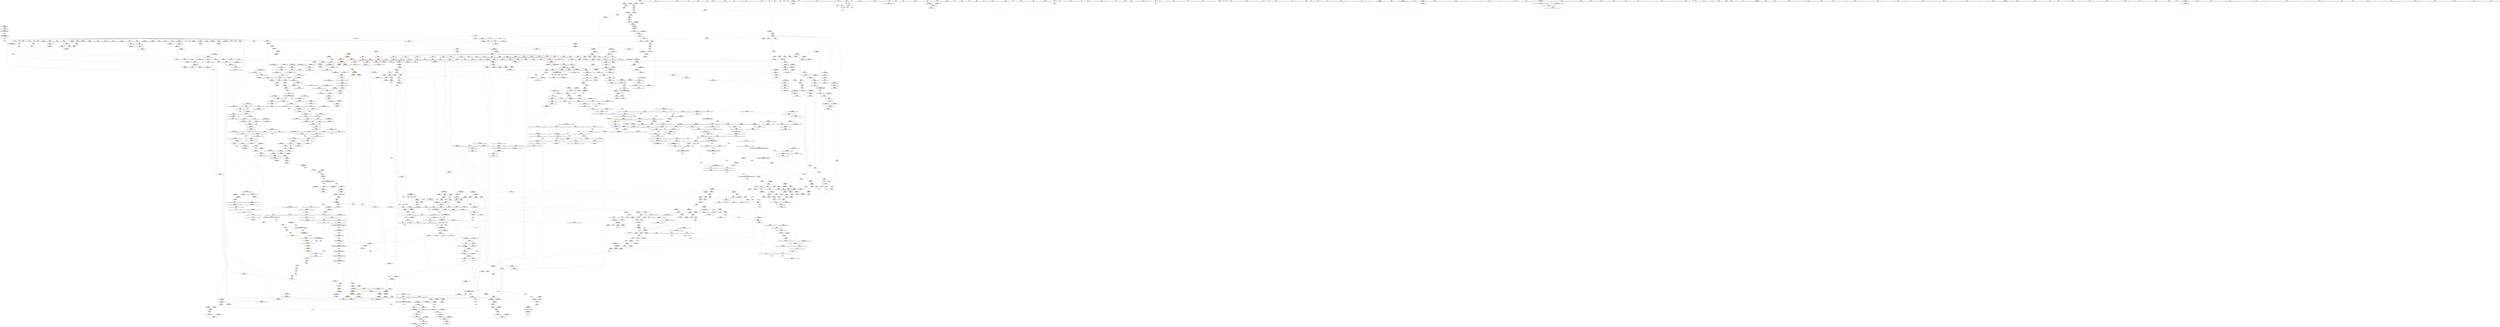 digraph "SVFG" {
	label="SVFG";

	Node0x55fc19c32f10 [shape=record,color=grey,label="{NodeID: 0\nNullPtr|{|<s34>92}}"];
	Node0x55fc19c32f10 -> Node0x55fc19caeae0[style=solid];
	Node0x55fc19c32f10 -> Node0x55fc19caebe0[style=solid];
	Node0x55fc19c32f10 -> Node0x55fc19caecb0[style=solid];
	Node0x55fc19c32f10 -> Node0x55fc19caed80[style=solid];
	Node0x55fc19c32f10 -> Node0x55fc19caee50[style=solid];
	Node0x55fc19c32f10 -> Node0x55fc19caef20[style=solid];
	Node0x55fc19c32f10 -> Node0x55fc19caeff0[style=solid];
	Node0x55fc19c32f10 -> Node0x55fc19caf0c0[style=solid];
	Node0x55fc19c32f10 -> Node0x55fc19caf190[style=solid];
	Node0x55fc19c32f10 -> Node0x55fc19caf260[style=solid];
	Node0x55fc19c32f10 -> Node0x55fc19caf330[style=solid];
	Node0x55fc19c32f10 -> Node0x55fc19caf400[style=solid];
	Node0x55fc19c32f10 -> Node0x55fc19caf4d0[style=solid];
	Node0x55fc19c32f10 -> Node0x55fc19caf5a0[style=solid];
	Node0x55fc19c32f10 -> Node0x55fc19caf670[style=solid];
	Node0x55fc19c32f10 -> Node0x55fc19caf740[style=solid];
	Node0x55fc19c32f10 -> Node0x55fc19caf810[style=solid];
	Node0x55fc19c32f10 -> Node0x55fc19caf8e0[style=solid];
	Node0x55fc19c32f10 -> Node0x55fc19caf9b0[style=solid];
	Node0x55fc19c32f10 -> Node0x55fc19cafa80[style=solid];
	Node0x55fc19c32f10 -> Node0x55fc19cafb50[style=solid];
	Node0x55fc19c32f10 -> Node0x55fc19cafc20[style=solid];
	Node0x55fc19c32f10 -> Node0x55fc19cafcf0[style=solid];
	Node0x55fc19c32f10 -> Node0x55fc19cafdc0[style=solid];
	Node0x55fc19c32f10 -> Node0x55fc19cafe90[style=solid];
	Node0x55fc19c32f10 -> Node0x55fc19caff60[style=solid];
	Node0x55fc19c32f10 -> Node0x55fc19cdbdf0[style=solid];
	Node0x55fc19c32f10 -> Node0x55fc19cdc980[style=solid];
	Node0x55fc19c32f10 -> Node0x55fc19cdca50[style=solid];
	Node0x55fc19c32f10 -> Node0x55fc19cdcb20[style=solid];
	Node0x55fc19c32f10 -> Node0x55fc19cde6c0[style=solid];
	Node0x55fc19c32f10 -> Node0x55fc19540ac0[style=solid];
	Node0x55fc19c32f10 -> Node0x55fc19d12af0[style=solid];
	Node0x55fc19c32f10 -> Node0x55fc19d136f0[style=solid];
	Node0x55fc19c32f10:s34 -> Node0x55fc19df82a0[style=solid,color=red];
	Node0x55fc19cb2760 [shape=record,color=red,label="{NodeID: 775\n732\<--557\nexn55\<--exn.slot\n_ZNSt6vectorIxSaIxEE17_M_default_appendEm\n}"];
	Node0x55fc19dfa4c0 [shape=record,color=black,label="{NodeID: 2657\n256 = PHI(238, )\n0th arg _ZNSt12_Vector_baseIxSaIxEE12_Vector_implC2Ev }"];
	Node0x55fc19dfa4c0 -> Node0x55fc19cdc8b0[style=solid];
	Node0x55fc19ca8fd0 [shape=record,color=black,label="{NodeID: 443\n1394\<--1413\n_ZSt13__copy_move_aILb1EPxS0_ET1_T0_S2_S1__ret\<--call\n_ZSt13__copy_move_aILb1EPxS0_ET1_T0_S2_S1_\n|{<s0>114}}"];
	Node0x55fc19ca8fd0:s0 -> Node0x55fc19df2570[style=solid,color=blue];
	Node0x55fc19c9cf00 [shape=record,color=green,label="{NodeID: 111\n637\<--638\n_ZSt34__uninitialized_move_if_noexcept_aIPxS0_SaIxEET0_T_S3_S2_RT1_\<--_ZSt34__uninitialized_move_if_noexcept_aIPxS0_SaIxEET0_T_S3_S2_RT1__field_insensitive\n}"];
	Node0x55fc19cb8190 [shape=record,color=red,label="{NodeID: 886\n1532\<--1524\n\<--__n.addr\n_ZNSt16allocator_traitsISaIxEE10deallocateERS0_Pxm\n|{<s0>120}}"];
	Node0x55fc19cb8190:s0 -> Node0x55fc19df47f0[style=solid,color=red];
	Node0x55fc19cbec60 [shape=record,color=purple,label="{NodeID: 554\n631\<--629\n_M_finish18\<--\n_ZNSt6vectorIxSaIxEE17_M_default_appendEm\n}"];
	Node0x55fc19cbec60 -> Node0x55fc19cb2c40[style=solid];
	Node0x55fc19ca15b0 [shape=record,color=green,label="{NodeID: 222\n1378\<--1379\n_ZSt13__copy_move_aILb1EPxS0_ET1_T0_S2_S1_\<--_ZSt13__copy_move_aILb1EPxS0_ET1_T0_S2_S1__field_insensitive\n}"];
	Node0x55fc19cdd4e0 [shape=record,color=blue,label="{NodeID: 997\n355\<--195\nretval\<--\n_ZN8TestCase8SubSolveEiixx\n}"];
	Node0x55fc19cdd4e0 -> Node0x55fc19d62200[style=dashed];
	Node0x55fc19d0ff70 [shape=record,color=grey,label="{NodeID: 1772\n483 = Binary(475, 482, )\n}"];
	Node0x55fc19d0ff70 -> Node0x55fc19cddd00[style=solid];
	Node0x55fc19cc4690 [shape=record,color=purple,label="{NodeID: 665\n1936\<--1935\n_M_impl\<--this1\n_ZNSt12_Vector_baseIxSaIxEED2Ev\n}"];
	Node0x55fc19df0db0 [shape=record,color=black,label="{NodeID: 2547\n913 = PHI(1189, )\n}"];
	Node0x55fc19df0db0 -> Node0x55fc19ca6db0[style=solid];
	Node0x55fc19caf810 [shape=record,color=black,label="{NodeID: 333\n737\<--3\n\<--dummyVal\n_ZNSt6vectorIxSaIxEE17_M_default_appendEm\n}"];
	Node0x55fc19ce2f10 [shape=record,color=blue,label="{NodeID: 1108\n1362\<--1359\n__first.addr\<--__first\n_ZSt14__copy_move_a2ILb1EPxS0_ET1_T0_S2_S1_\n}"];
	Node0x55fc19ce2f10 -> Node0x55fc19cb6ee0[style=dashed];
	Node0x55fc19c98d20 [shape=record,color=green,label="{NodeID: 1\n7\<--1\n__dso_handle\<--dummyObj\nGlob }"];
	Node0x55fc19cb2830 [shape=record,color=red,label="{NodeID: 776\n733\<--559\nsel\<--ehselector.slot\n_ZNSt6vectorIxSaIxEE17_M_default_appendEm\n}"];
	Node0x55fc19dfa5d0 [shape=record,color=black,label="{NodeID: 2658\n1321 = PHI(1313, )\n0th arg _ZSt4copyISt13move_iteratorIPxES1_ET0_T_S4_S3_ }"];
	Node0x55fc19dfa5d0 -> Node0x55fc19ce2b00[style=solid];
	Node0x55fc19ca90a0 [shape=record,color=black,label="{NodeID: 444\n1434\<--1432\nsub.ptr.lhs.cast\<--\n_ZNSt11__copy_moveILb1ELb1ESt26random_access_iterator_tagE8__copy_mIxEEPT_PKS3_S6_S4_\n}"];
	Node0x55fc19ca90a0 -> Node0x55fc19d0f070[style=solid];
	Node0x55fc19c9d000 [shape=record,color=green,label="{NodeID: 112\n658\<--659\n_ZSt8_DestroyIPxxEvT_S1_RSaIT0_E\<--_ZSt8_DestroyIPxxEvT_S1_RSaIT0_E_field_insensitive\n}"];
	Node0x55fc19cb8260 [shape=record,color=red,label="{NodeID: 887\n1550\<--1541\nthis1\<--this.addr\n_ZN9__gnu_cxx13new_allocatorIxE10deallocateEPxm\n}"];
	Node0x55fc19cbed30 [shape=record,color=purple,label="{NodeID: 555\n680\<--679\n_M_impl29\<--\n_ZNSt6vectorIxSaIxEE17_M_default_appendEm\n}"];
	Node0x55fc19ca16b0 [shape=record,color=green,label="{NodeID: 223\n1383\<--1384\n__it\<--__it_field_insensitive\n_ZSt12__miter_baseIPxEDTcl12__miter_basecldtfp_4baseEEESt13move_iteratorIT_E\n|{|<s1>115}}"];
	Node0x55fc19ca16b0 -> Node0x55fc19cc1f90[style=solid];
	Node0x55fc19ca16b0:s1 -> Node0x55fc19e026e0[style=solid,color=red];
	Node0x55fc19cdd5b0 [shape=record,color=blue,label="{NodeID: 998\n423\<--420\ncoerce.dive\<--call\n_ZN8TestCase8SubSolveEiixx\n|{|<s1>36}}"];
	Node0x55fc19cdd5b0 -> Node0x55fc19d61d00[style=dashed];
	Node0x55fc19cdd5b0:s1 -> Node0x55fc19d77f10[style=dashed,color=red];
	Node0x55fc19d100f0 [shape=record,color=grey,label="{NodeID: 1773\n482 = Binary(479, 481, )\n}"];
	Node0x55fc19d100f0 -> Node0x55fc19d0ff70[style=solid];
	Node0x55fc19cc4760 [shape=record,color=purple,label="{NodeID: 666\n1937\<--1935\n_M_start\<--this1\n_ZNSt12_Vector_baseIxSaIxEED2Ev\n}"];
	Node0x55fc19cc4760 -> Node0x55fc19cda940[style=solid];
	Node0x55fc19df0ef0 [shape=record,color=black,label="{NodeID: 2548\n979 = PHI(983, )\n}"];
	Node0x55fc19df0ef0 -> Node0x55fc19ca6f50[style=solid];
	Node0x55fc19caf8e0 [shape=record,color=black,label="{NodeID: 334\n738\<--3\n\<--dummyVal\n_ZNSt6vectorIxSaIxEE17_M_default_appendEm\n|{<s0>65}}"];
	Node0x55fc19caf8e0:s0 -> Node0x55fc19df57d0[style=solid,color=red];
	Node0x55fc19ce2fe0 [shape=record,color=blue,label="{NodeID: 1109\n1364\<--1360\n__last.addr\<--__last\n_ZSt14__copy_move_a2ILb1EPxS0_ET1_T0_S2_S1_\n}"];
	Node0x55fc19ce2fe0 -> Node0x55fc19cb6fb0[style=dashed];
	Node0x55fc19c98db0 [shape=record,color=green,label="{NodeID: 2\n8\<--1\n_ZSt3cin\<--dummyObj\nGlob }"];
	Node0x55fc19cb2900 [shape=record,color=red,label="{NodeID: 777\n570\<--569\n\<--_M_end_of_storage\n_ZNSt6vectorIxSaIxEE17_M_default_appendEm\n}"];
	Node0x55fc19cb2900 -> Node0x55fc19ca6320[style=solid];
	Node0x55fc19dfa6e0 [shape=record,color=black,label="{NodeID: 2659\n1322 = PHI(1315, )\n1st arg _ZSt4copyISt13move_iteratorIPxES1_ET0_T_S4_S3_ }"];
	Node0x55fc19dfa6e0 -> Node0x55fc19ce2bd0[style=solid];
	Node0x55fc19ca9170 [shape=record,color=black,label="{NodeID: 445\n1435\<--1433\nsub.ptr.rhs.cast\<--\n_ZNSt11__copy_moveILb1ELb1ESt26random_access_iterator_tagE8__copy_mIxEEPT_PKS3_S6_S4_\n}"];
	Node0x55fc19ca9170 -> Node0x55fc19d0f070[style=solid];
	Node0x55fc19c9d100 [shape=record,color=green,label="{NodeID: 113\n667\<--668\n__cxa_end_catch\<--__cxa_end_catch_field_insensitive\n}"];
	Node0x55fc19cb8330 [shape=record,color=red,label="{NodeID: 888\n1551\<--1543\n\<--__p.addr\n_ZN9__gnu_cxx13new_allocatorIxE10deallocateEPxm\n}"];
	Node0x55fc19cb8330 -> Node0x55fc19ca9720[style=solid];
	Node0x55fc19cbee00 [shape=record,color=purple,label="{NodeID: 556\n681\<--679\n_M_start30\<--\n_ZNSt6vectorIxSaIxEE17_M_default_appendEm\n}"];
	Node0x55fc19cbee00 -> Node0x55fc19cb2d10[style=solid];
	Node0x55fc19ca1780 [shape=record,color=green,label="{NodeID: 224\n1388\<--1389\n_ZNKSt13move_iteratorIPxE4baseEv\<--_ZNKSt13move_iteratorIPxE4baseEv_field_insensitive\n}"];
	Node0x55fc19cdd680 [shape=record,color=blue,label="{NodeID: 999\n430\<--427\ncoerce.dive5\<--call4\n_ZN8TestCase8SubSolveEiixx\n}"];
	Node0x55fc19cdd680 -> Node0x55fc19cc82b0[style=dashed];
	Node0x55fc19cdd680 -> Node0x55fc19d61800[style=dashed];
	Node0x55fc19d10270 [shape=record,color=grey,label="{NodeID: 1774\n467 = Binary(459, 466, )\n}"];
	Node0x55fc19d10270 -> Node0x55fc19cddb60[style=solid];
	Node0x55fc19cc4830 [shape=record,color=purple,label="{NodeID: 667\n1939\<--1935\n_M_impl2\<--this1\n_ZNSt12_Vector_baseIxSaIxEED2Ev\n}"];
	Node0x55fc19df1030 [shape=record,color=black,label="{NodeID: 2549\n997 = PHI(1001, )\n}"];
	Node0x55fc19df1030 -> Node0x55fc19ca7020[style=solid];
	Node0x55fc19caf9b0 [shape=record,color=black,label="{NodeID: 335\n767\<--3\n\<--dummyVal\n_ZNSt6vectorIxSaIxEE15_M_erase_at_endEPx\n}"];
	Node0x55fc19ce30b0 [shape=record,color=blue,label="{NodeID: 1110\n1366\<--1361\n__result.addr\<--__result\n_ZSt14__copy_move_a2ILb1EPxS0_ET1_T0_S2_S1_\n}"];
	Node0x55fc19ce30b0 -> Node0x55fc19cb7080[style=dashed];
	Node0x55fc19c99060 [shape=record,color=green,label="{NodeID: 3\n9\<--1\n_ZSt4cout\<--dummyObj\nGlob }"];
	Node0x55fc19cb29d0 [shape=record,color=red,label="{NodeID: 778\n574\<--573\n\<--_M_finish\n_ZNSt6vectorIxSaIxEE17_M_default_appendEm\n}"];
	Node0x55fc19cb29d0 -> Node0x55fc19ca63f0[style=solid];
	Node0x55fc19dfa7f0 [shape=record,color=black,label="{NodeID: 2660\n1323 = PHI(1311, )\n2nd arg _ZSt4copyISt13move_iteratorIPxES1_ET0_T_S4_S3_ }"];
	Node0x55fc19dfa7f0 -> Node0x55fc19ce2ca0[style=solid];
	Node0x55fc19ca9240 [shape=record,color=black,label="{NodeID: 446\n1443\<--1442\n\<--\n_ZNSt11__copy_moveILb1ELb1ESt26random_access_iterator_tagE8__copy_mIxEEPT_PKS3_S6_S4_\n}"];
	Node0x55fc19ca9240 -> Node0x55fc19cc2060[style=solid];
	Node0x55fc19ca1c90 [shape=record,color=green,label="{NodeID: 114\n673\<--674\n_ZNSt12_Vector_baseIxSaIxEE13_M_deallocateEPxm\<--_ZNSt12_Vector_baseIxSaIxEE13_M_deallocateEPxm_field_insensitive\n}"];
	Node0x55fc19cb8400 [shape=record,color=red,label="{NodeID: 889\n1573\<--1567\n\<--__lhs.addr\n_ZN9__gnu_cxxmiIPxSt6vectorIxSaIxEEEENS_17__normal_iteratorIT_T0_E15difference_typeERKS8_SB_\n|{<s0>122}}"];
	Node0x55fc19cb8400:s0 -> Node0x55fc19df9b90[style=solid,color=red];
	Node0x55fc19cbeed0 [shape=record,color=purple,label="{NodeID: 557\n684\<--683\n_M_impl31\<--\n_ZNSt6vectorIxSaIxEE17_M_default_appendEm\n}"];
	Node0x55fc19ca1880 [shape=record,color=green,label="{NodeID: 225\n1391\<--1392\n_ZSt12__miter_baseIPxET_S1_\<--_ZSt12__miter_baseIPxET_S1__field_insensitive\n}"];
	Node0x55fc19cdd750 [shape=record,color=blue,label="{NodeID: 1000\n434\<--433\ncoerce.dive10\<--call9\n_ZN8TestCase8SubSolveEiixx\n|{|<s1>38}}"];
	Node0x55fc19cdd750 -> Node0x55fc19d62c00[style=dashed];
	Node0x55fc19cdd750:s1 -> Node0x55fc19d77f10[style=dashed,color=red];
	Node0x55fc19d103f0 [shape=record,color=grey,label="{NodeID: 1775\n706 = Binary(705, 540, )\n|{<s0>64}}"];
	Node0x55fc19d103f0:s0 -> Node0x55fc19e057e0[style=solid,color=red];
	Node0x55fc19cc4900 [shape=record,color=purple,label="{NodeID: 668\n1940\<--1935\n_M_end_of_storage\<--this1\n_ZNSt12_Vector_baseIxSaIxEED2Ev\n}"];
	Node0x55fc19cc4900 -> Node0x55fc19cdaa10[style=solid];
	Node0x55fc19df1170 [shape=record,color=black,label="{NodeID: 2550\n1015 = PHI(1064, )\n|{<s0>88}}"];
	Node0x55fc19df1170:s0 -> Node0x55fc19df9000[style=solid,color=red];
	Node0x55fc19cafa80 [shape=record,color=black,label="{NodeID: 336\n768\<--3\n\<--dummyVal\n_ZNSt6vectorIxSaIxEE15_M_erase_at_endEPx\n|{<s0>68}}"];
	Node0x55fc19cafa80:s0 -> Node0x55fc19df57d0[style=solid,color=red];
	Node0x55fc19ce3180 [shape=record,color=blue,label="{NodeID: 1111\n1385\<--1382\ncoerce.dive\<--__it.coerce\n_ZSt12__miter_baseIPxEDTcl12__miter_basecldtfp_4baseEEESt13move_iteratorIT_E\n|{<s0>115}}"];
	Node0x55fc19ce3180:s0 -> Node0x55fc19d74b30[style=dashed,color=red];
	Node0x55fc19c990f0 [shape=record,color=green,label="{NodeID: 4\n10\<--1\n.str\<--dummyObj\nGlob }"];
	Node0x55fc19cb2aa0 [shape=record,color=red,label="{NodeID: 779\n585\<--584\n\<--_M_finish6\n_ZNSt6vectorIxSaIxEE17_M_default_appendEm\n|{<s0>48}}"];
	Node0x55fc19cb2aa0:s0 -> Node0x55fc19e027f0[style=solid,color=red];
	Node0x55fc19dfa900 [shape=record,color=black,label="{NodeID: 2661\n1587 = PHI(442, )\n0th arg _ZSt11max_elementIN9__gnu_cxx17__normal_iteratorIPxSt6vectorIxSaIxEEEEET_S7_S7_ }"];
	Node0x55fc19dfa900 -> Node0x55fc19ce4770[style=solid];
	Node0x55fc19ca9310 [shape=record,color=black,label="{NodeID: 447\n1445\<--1444\n\<--\n_ZNSt11__copy_moveILb1ELb1ESt26random_access_iterator_tagE8__copy_mIxEEPT_PKS3_S6_S4_\n}"];
	Node0x55fc19ca9310 -> Node0x55fc19cc2130[style=solid];
	Node0x55fc19ca1d90 [shape=record,color=green,label="{NodeID: 115\n676\<--677\n__cxa_rethrow\<--__cxa_rethrow_field_insensitive\n}"];
	Node0x55fc19cb84d0 [shape=record,color=red,label="{NodeID: 890\n1578\<--1569\n\<--__rhs.addr\n_ZN9__gnu_cxxmiIPxSt6vectorIxSaIxEEEENS_17__normal_iteratorIT_T0_E15difference_typeERKS8_SB_\n|{<s0>123}}"];
	Node0x55fc19cb84d0:s0 -> Node0x55fc19df9b90[style=solid,color=red];
	Node0x55fc19cbefa0 [shape=record,color=purple,label="{NodeID: 558\n685\<--683\n_M_finish32\<--\n_ZNSt6vectorIxSaIxEE17_M_default_appendEm\n}"];
	Node0x55fc19cbefa0 -> Node0x55fc19cb2de0[style=solid];
	Node0x55fc19ca1980 [shape=record,color=green,label="{NodeID: 226\n1398\<--1399\n__first.addr\<--__first.addr_field_insensitive\n_ZSt13__copy_move_aILb1EPxS0_ET1_T0_S2_S1_\n}"];
	Node0x55fc19ca1980 -> Node0x55fc19cb7150[style=solid];
	Node0x55fc19ca1980 -> Node0x55fc19ce3250[style=solid];
	Node0x55fc19cdd820 [shape=record,color=blue,label="{NodeID: 1001\n439\<--438\ncoerce.dive13\<--call12\n_ZN8TestCase8SubSolveEiixx\n}"];
	Node0x55fc19cdd820 -> Node0x55fc19cc8380[style=dashed];
	Node0x55fc19cdd820 -> Node0x55fc19d62700[style=dashed];
	Node0x55fc19d10570 [shape=record,color=grey,label="{NodeID: 1776\n705 = Binary(703, 704, )\n}"];
	Node0x55fc19d10570 -> Node0x55fc19d103f0[style=solid];
	Node0x55fc19cc49d0 [shape=record,color=purple,label="{NodeID: 669\n1942\<--1935\n_M_impl3\<--this1\n_ZNSt12_Vector_baseIxSaIxEED2Ev\n}"];
	Node0x55fc19df12b0 [shape=record,color=black,label="{NodeID: 2551\n1020 = PHI(1024, )\n}"];
	Node0x55fc19df12b0 -> Node0x55fc19ca70f0[style=solid];
	Node0x55fc19cafb50 [shape=record,color=black,label="{NodeID: 337\n1915\<--3\n\<--dummyVal\n_ZNSt6vectorIxSaIxEED2Ev\n}"];
	Node0x55fc19ce3250 [shape=record,color=blue,label="{NodeID: 1112\n1398\<--1395\n__first.addr\<--__first\n_ZSt13__copy_move_aILb1EPxS0_ET1_T0_S2_S1_\n}"];
	Node0x55fc19ce3250 -> Node0x55fc19cb7150[style=dashed];
	Node0x55fc19c991b0 [shape=record,color=green,label="{NodeID: 5\n12\<--1\n.str.1\<--dummyObj\nGlob }"];
	Node0x55fc19cb2b70 [shape=record,color=red,label="{NodeID: 780\n628\<--627\n\<--_M_start\n_ZNSt6vectorIxSaIxEE17_M_default_appendEm\n|{<s0>55}}"];
	Node0x55fc19cb2b70:s0 -> Node0x55fc19df4900[style=solid,color=red];
	Node0x55fc19dfaa10 [shape=record,color=black,label="{NodeID: 2662\n1588 = PHI(444, )\n1st arg _ZSt11max_elementIN9__gnu_cxx17__normal_iteratorIPxSt6vectorIxSaIxEEEEET_S7_S7_ }"];
	Node0x55fc19dfaa10 -> Node0x55fc19ce4840[style=solid];
	Node0x55fc19ca93e0 [shape=record,color=black,label="{NodeID: 448\n1417\<--1454\n_ZNSt11__copy_moveILb1ELb1ESt26random_access_iterator_tagE8__copy_mIxEEPT_PKS3_S6_S4__ret\<--add.ptr\n_ZNSt11__copy_moveILb1ELb1ESt26random_access_iterator_tagE8__copy_mIxEEPT_PKS3_S6_S4_\n|{<s0>117}}"];
	Node0x55fc19ca93e0:s0 -> Node0x55fc19df2930[style=solid,color=blue];
	Node0x55fc19ca1e90 [shape=record,color=green,label="{NodeID: 116\n746\<--747\nthis.addr\<--this.addr_field_insensitive\n_ZNSt6vectorIxSaIxEE15_M_erase_at_endEPx\n}"];
	Node0x55fc19ca1e90 -> Node0x55fc19cb3120[style=solid];
	Node0x55fc19ca1e90 -> Node0x55fc19cdee10[style=solid];
	Node0x55fc19cb85a0 [shape=record,color=red,label="{NodeID: 891\n1577\<--1574\n\<--call\n_ZN9__gnu_cxxmiIPxSt6vectorIxSaIxEEEENS_17__normal_iteratorIT_T0_E15difference_typeERKS8_SB_\n}"];
	Node0x55fc19cb85a0 -> Node0x55fc19ca97f0[style=solid];
	Node0x55fc19cbf070 [shape=record,color=purple,label="{NodeID: 559\n692\<--691\n_M_impl34\<--\n_ZNSt6vectorIxSaIxEE17_M_default_appendEm\n}"];
	Node0x55fc19ca1a50 [shape=record,color=green,label="{NodeID: 227\n1400\<--1401\n__last.addr\<--__last.addr_field_insensitive\n_ZSt13__copy_move_aILb1EPxS0_ET1_T0_S2_S1_\n}"];
	Node0x55fc19ca1a50 -> Node0x55fc19cb7220[style=solid];
	Node0x55fc19ca1a50 -> Node0x55fc19ce3320[style=solid];
	Node0x55fc19cdd8f0 [shape=record,color=blue,label="{NodeID: 1002\n448\<--445\ncoerce.dive17\<--call16\n_ZN8TestCase8SubSolveEiixx\n|{|<s1>41}}"];
	Node0x55fc19cdd8f0 -> Node0x55fc19d61300[style=dashed];
	Node0x55fc19cdd8f0:s1 -> Node0x55fc19d54bb0[style=dashed,color=red];
	Node0x55fc19d106f0 [shape=record,color=grey,label="{NodeID: 1777\n1583 = Binary(1581, 1582, )\n}"];
	Node0x55fc19d106f0 -> Node0x55fc19d10870[style=solid];
	Node0x55fc19cc4aa0 [shape=record,color=purple,label="{NodeID: 670\n1943\<--1935\n_M_start4\<--this1\n_ZNSt12_Vector_baseIxSaIxEED2Ev\n}"];
	Node0x55fc19cc4aa0 -> Node0x55fc19cdaae0[style=solid];
	Node0x55fc19df13f0 [shape=record,color=black,label="{NodeID: 2552\n1078 = PHI(1123, )\n|{<s0>90}}"];
	Node0x55fc19df13f0:s0 -> Node0x55fc19df6d50[style=solid,color=red];
	Node0x55fc19cafc20 [shape=record,color=black,label="{NodeID: 338\n1916\<--3\n\<--dummyVal\n_ZNSt6vectorIxSaIxEED2Ev\n}"];
	Node0x55fc19cafc20 -> Node0x55fc19ce67f0[style=solid];
	Node0x55fc19ce3320 [shape=record,color=blue,label="{NodeID: 1113\n1400\<--1396\n__last.addr\<--__last\n_ZSt13__copy_move_aILb1EPxS0_ET1_T0_S2_S1_\n}"];
	Node0x55fc19ce3320 -> Node0x55fc19cb7220[style=dashed];
	Node0x55fc19c99a50 [shape=record,color=green,label="{NodeID: 6\n14\<--1\n.str.2\<--dummyObj\nGlob }"];
	Node0x55fc19d684e0 [shape=record,color=yellow,style=double,label="{NodeID: 1888\n16V_1 = ENCHI(MR_16V_0)\npts\{590003 590004 590005 \}\nFun[_ZNSt12_Vector_baseIxSaIxEEC2Ev]|{<s0>24|<s1>24|<s2>24}}"];
	Node0x55fc19d684e0:s0 -> Node0x55fc19cdc980[style=dashed,color=red];
	Node0x55fc19d684e0:s1 -> Node0x55fc19cdca50[style=dashed,color=red];
	Node0x55fc19d684e0:s2 -> Node0x55fc19cdcb20[style=dashed,color=red];
	Node0x55fc19cb2c40 [shape=record,color=red,label="{NodeID: 781\n632\<--631\n\<--_M_finish18\n_ZNSt6vectorIxSaIxEE17_M_default_appendEm\n|{<s0>55}}"];
	Node0x55fc19cb2c40:s0 -> Node0x55fc19df4a10[style=solid,color=red];
	Node0x55fc19dfab20 [shape=record,color=black,label="{NodeID: 2663\n1978 = PHI(1972, )\n0th arg _ZNSaIxED2Ev }"];
	Node0x55fc19dfab20 -> Node0x55fc19ce6cd0[style=solid];
	Node0x55fc19ca94b0 [shape=record,color=black,label="{NodeID: 449\n1461\<--1466\n_ZSt12__miter_baseIPxET_S1__ret\<--\n_ZSt12__miter_baseIPxET_S1_\n|{<s0>116}}"];
	Node0x55fc19ca94b0:s0 -> Node0x55fc19df27f0[style=solid,color=blue];
	Node0x55fc19ca1f60 [shape=record,color=green,label="{NodeID: 117\n748\<--749\n__pos.addr\<--__pos.addr_field_insensitive\n_ZNSt6vectorIxSaIxEE15_M_erase_at_endEPx\n}"];
	Node0x55fc19ca1f60 -> Node0x55fc19cb31f0[style=solid];
	Node0x55fc19ca1f60 -> Node0x55fc19cb32c0[style=solid];
	Node0x55fc19ca1f60 -> Node0x55fc19cdeee0[style=solid];
	Node0x55fc19cb8670 [shape=record,color=red,label="{NodeID: 892\n1580\<--1579\n\<--call1\n_ZN9__gnu_cxxmiIPxSt6vectorIxSaIxEEEENS_17__normal_iteratorIT_T0_E15difference_typeERKS8_SB_\n}"];
	Node0x55fc19cb8670 -> Node0x55fc19ca98c0[style=solid];
	Node0x55fc19cbf140 [shape=record,color=purple,label="{NodeID: 560\n693\<--691\n_M_start35\<--\n_ZNSt6vectorIxSaIxEE17_M_default_appendEm\n}"];
	Node0x55fc19cbf140 -> Node0x55fc19cb2eb0[style=solid];
	Node0x55fc19ca1b20 [shape=record,color=green,label="{NodeID: 228\n1402\<--1403\n__result.addr\<--__result.addr_field_insensitive\n_ZSt13__copy_move_aILb1EPxS0_ET1_T0_S2_S1_\n}"];
	Node0x55fc19ca1b20 -> Node0x55fc19cb72f0[style=solid];
	Node0x55fc19ca1b20 -> Node0x55fc19ce33f0[style=solid];
	Node0x55fc19d77e30 [shape=record,color=yellow,style=double,label="{NodeID: 2110\n435V_1 = ENCHI(MR_435V_0)\npts\{16490000 \}\nFun[_ZNK9__gnu_cxx17__normal_iteratorIPxSt6vectorIxSaIxEEEplEl]|{<s0>129}}"];
	Node0x55fc19d77e30:s0 -> Node0x55fc19ce6650[style=dashed,color=red];
	Node0x55fc19cdd9c0 [shape=record,color=blue,label="{NodeID: 1003\n452\<--451\ncoerce.dive21\<--call20\n_ZN8TestCase8SubSolveEiixx\n|{|<s1>41}}"];
	Node0x55fc19cdd9c0 -> Node0x55fc19d63100[style=dashed];
	Node0x55fc19cdd9c0:s1 -> Node0x55fc19d54bb0[style=dashed,color=red];
	Node0x55fc19d10870 [shape=record,color=grey,label="{NodeID: 1778\n1584 = Binary(1583, 540, )\n}"];
	Node0x55fc19d10870 -> Node0x55fc19ca9990[style=solid];
	Node0x55fc19cc4b70 [shape=record,color=purple,label="{NodeID: 671\n1950\<--1935\n_M_impl5\<--this1\n_ZNSt12_Vector_baseIxSaIxEED2Ev\n|{<s0>152}}"];
	Node0x55fc19cc4b70:s0 -> Node0x55fc19df7e70[style=solid,color=red];
	Node0x55fc19df1530 [shape=record,color=black,label="{NodeID: 2553\n1081 = PHI(1112, )\n}"];
	Node0x55fc19df1530 -> Node0x55fc19ca7430[style=solid];
	Node0x55fc19cafcf0 [shape=record,color=black,label="{NodeID: 339\n1918\<--3\n\<--dummyVal\n_ZNSt6vectorIxSaIxEED2Ev\n}"];
	Node0x55fc19cafcf0 -> Node0x55fc19ce68c0[style=solid];
	Node0x55fc19ce33f0 [shape=record,color=blue,label="{NodeID: 1114\n1402\<--1397\n__result.addr\<--__result\n_ZSt13__copy_move_aILb1EPxS0_ET1_T0_S2_S1_\n}"];
	Node0x55fc19ce33f0 -> Node0x55fc19cb72f0[style=dashed];
	Node0x55fc19c99ae0 [shape=record,color=green,label="{NodeID: 7\n16\<--1\n.str.3\<--dummyObj\nGlob }"];
	Node0x55fc19cb2d10 [shape=record,color=red,label="{NodeID: 782\n682\<--681\n\<--_M_start30\n_ZNSt6vectorIxSaIxEE17_M_default_appendEm\n|{<s0>63}}"];
	Node0x55fc19cb2d10:s0 -> Node0x55fc19df63a0[style=solid,color=red];
	Node0x55fc19dfac30 [shape=record,color=black,label="{NodeID: 2664\n1797 = PHI(1731, )\n0th arg _ZN9__gnu_cxxeqIPxSt6vectorIxSaIxEEEEbRKNS_17__normal_iteratorIT_T0_EESA_ }"];
	Node0x55fc19dfac30 -> Node0x55fc19ce5c90[style=solid];
	Node0x55fc19ca9580 [shape=record,color=black,label="{NodeID: 450\n1468\<--1475\n_ZNKSt13move_iteratorIPxE4baseEv_ret\<--\n_ZNKSt13move_iteratorIPxE4baseEv\n|{<s0>115}}"];
	Node0x55fc19ca9580:s0 -> Node0x55fc19df26b0[style=solid,color=blue];
	Node0x55fc19ca2030 [shape=record,color=green,label="{NodeID: 118\n775\<--776\n__first.addr\<--__first.addr_field_insensitive\n_ZSt27__uninitialized_default_n_aIPxmxET_S1_T0_RSaIT1_E\n}"];
	Node0x55fc19ca2030 -> Node0x55fc19cb3460[style=solid];
	Node0x55fc19ca2030 -> Node0x55fc19cdf080[style=solid];
	Node0x55fc19d54bb0 [shape=record,color=yellow,style=double,label="{NodeID: 2000\n411V_1 = ENCHI(MR_411V_0)\npts\{3700000 3800000 17320000 17340000 \}\nFun[_ZN9__gnu_cxxmiIPxSt6vectorIxSaIxEEEENS_17__normal_iteratorIT_T0_E15difference_typeERKS8_SB_]}"];
	Node0x55fc19d54bb0 -> Node0x55fc19cb85a0[style=dashed];
	Node0x55fc19d54bb0 -> Node0x55fc19cb8670[style=dashed];
	Node0x55fc19cb8740 [shape=record,color=red,label="{NodeID: 893\n1617\<--1616\n\<--coerce.dive4\n_ZSt11max_elementIN9__gnu_cxx17__normal_iteratorIPxSt6vectorIxSaIxEEEEET_S7_S7_\n|{<s0>127}}"];
	Node0x55fc19cb8740:s0 -> Node0x55fc19df6fb0[style=solid,color=red];
	Node0x55fc19cbf210 [shape=record,color=purple,label="{NodeID: 561\n696\<--695\n_M_impl36\<--\n_ZNSt6vectorIxSaIxEE17_M_default_appendEm\n}"];
	Node0x55fc19caa000 [shape=record,color=green,label="{NodeID: 229\n1404\<--1405\n__simple\<--__simple_field_insensitive\n_ZSt13__copy_move_aILb1EPxS0_ET1_T0_S2_S1_\n}"];
	Node0x55fc19caa000 -> Node0x55fc19ce34c0[style=solid];
	Node0x55fc19d77f10 [shape=record,color=yellow,style=double,label="{NodeID: 2111\n437V_1 = ENCHI(MR_437V_0)\npts\{3740000 3780000 \}\nFun[_ZNK9__gnu_cxx17__normal_iteratorIPxSt6vectorIxSaIxEEEplEl]}"];
	Node0x55fc19d77f10 -> Node0x55fc19cb8cf0[style=dashed];
	Node0x55fc19cdda90 [shape=record,color=blue,label="{NodeID: 1004\n367\<--457\nmid\<--conv23\n_ZN8TestCase8SubSolveEiixx\n}"];
	Node0x55fc19cdda90 -> Node0x55fc19cc7a90[style=dashed];
	Node0x55fc19cdda90 -> Node0x55fc19cc7b60[style=dashed];
	Node0x55fc19cdda90 -> Node0x55fc19cc7c30[style=dashed];
	Node0x55fc19cdda90 -> Node0x55fc19cc7d00[style=dashed];
	Node0x55fc19cdda90 -> Node0x55fc19cc7dd0[style=dashed];
	Node0x55fc19cdda90 -> Node0x55fc19d5f000[style=dashed];
	Node0x55fc19d109f0 [shape=record,color=grey,label="{NodeID: 1779\n311 = Binary(309, 310, )\n|{<s0>31}}"];
	Node0x55fc19d109f0:s0 -> Node0x55fc19e03d10[style=solid,color=red];
	Node0x55fc19cc4c40 [shape=record,color=purple,label="{NodeID: 672\n1960\<--1935\n_M_impl6\<--this1\n_ZNSt12_Vector_baseIxSaIxEED2Ev\n|{<s0>153}}"];
	Node0x55fc19cc4c40:s0 -> Node0x55fc19df7e70[style=solid,color=red];
	Node0x55fc19df1670 [shape=record,color=black,label="{NodeID: 2554\n1119 = PHI(1132, )\n}"];
	Node0x55fc19df1670 -> Node0x55fc19ca76a0[style=solid];
	Node0x55fc19cafdc0 [shape=record,color=black,label="{NodeID: 340\n1955\<--3\n\<--dummyVal\n_ZNSt12_Vector_baseIxSaIxEED2Ev\n}"];
	Node0x55fc19ce34c0 [shape=record,color=blue,label="{NodeID: 1115\n1404\<--976\n__simple\<--\n_ZSt13__copy_move_aILb1EPxS0_ET1_T0_S2_S1_\n}"];
	Node0x55fc19c99b70 [shape=record,color=green,label="{NodeID: 8\n18\<--1\n.str.4\<--dummyObj\nGlob }"];
	Node0x55fc19cb2de0 [shape=record,color=red,label="{NodeID: 783\n686\<--685\n\<--_M_finish32\n_ZNSt6vectorIxSaIxEE17_M_default_appendEm\n|{<s0>63}}"];
	Node0x55fc19cb2de0:s0 -> Node0x55fc19df6570[style=solid,color=red];
	Node0x55fc19dfad40 [shape=record,color=black,label="{NodeID: 2665\n1798 = PHI(1733, )\n1st arg _ZN9__gnu_cxxeqIPxSt6vectorIxSaIxEEEEbRKNS_17__normal_iteratorIT_T0_EESA_ }"];
	Node0x55fc19dfad40 -> Node0x55fc19ce5d60[style=solid];
	Node0x55fc19ca9650 [shape=record,color=black,label="{NodeID: 451\n1530\<--1529\n\<--\n_ZNSt16allocator_traitsISaIxEE10deallocateERS0_Pxm\n|{<s0>120}}"];
	Node0x55fc19ca9650:s0 -> Node0x55fc19df45d0[style=solid,color=red];
	Node0x55fc19ca2100 [shape=record,color=green,label="{NodeID: 119\n777\<--778\n__n.addr\<--__n.addr_field_insensitive\n_ZSt27__uninitialized_default_n_aIPxmxET_S1_T0_RSaIT1_E\n}"];
	Node0x55fc19ca2100 -> Node0x55fc19cb3530[style=solid];
	Node0x55fc19ca2100 -> Node0x55fc19cdf150[style=solid];
	Node0x55fc19cb8810 [shape=record,color=red,label="{NodeID: 894\n1619\<--1618\n\<--coerce.dive5\n_ZSt11max_elementIN9__gnu_cxx17__normal_iteratorIPxSt6vectorIxSaIxEEEEET_S7_S7_\n|{<s0>127}}"];
	Node0x55fc19cb8810:s0 -> Node0x55fc19df70c0[style=solid,color=red];
	Node0x55fc19cbf2e0 [shape=record,color=purple,label="{NodeID: 562\n697\<--695\n_M_end_of_storage37\<--\n_ZNSt6vectorIxSaIxEE17_M_default_appendEm\n}"];
	Node0x55fc19cbf2e0 -> Node0x55fc19cb2f80[style=solid];
	Node0x55fc19caa0d0 [shape=record,color=green,label="{NodeID: 230\n1414\<--1415\n_ZNSt11__copy_moveILb1ELb1ESt26random_access_iterator_tagE8__copy_mIxEEPT_PKS3_S6_S4_\<--_ZNSt11__copy_moveILb1ELb1ESt26random_access_iterator_tagE8__copy_mIxEEPT_PKS3_S6_S4__field_insensitive\n}"];
	Node0x55fc19cddb60 [shape=record,color=blue,label="{NodeID: 1005\n383\<--467\nref.tmp24\<--add\n_ZN8TestCase8SubSolveEiixx\n|{|<s2>42}}"];
	Node0x55fc19cddb60 -> Node0x55fc19cc8520[style=dashed];
	Node0x55fc19cddb60 -> Node0x55fc19d5fa00[style=dashed];
	Node0x55fc19cddb60:s2 -> Node0x55fc19d6ac80[style=dashed,color=red];
	Node0x55fc19d10b70 [shape=record,color=grey,label="{NodeID: 1780\n1055 = Binary(1054, 1056, )\n}"];
	Node0x55fc19d10b70 -> Node0x55fc19ce0f60[style=solid];
	Node0x55fc19cc4d10 [shape=record,color=purple,label="{NodeID: 673\n325\<--323\nadd.ptr\<--\n_ZNSt6vectorIxSaIxEE6resizeEm\n|{<s0>33}}"];
	Node0x55fc19cc4d10:s0 -> Node0x55fc19e04a90[style=solid,color=red];
	Node0x55fc19df17b0 [shape=record,color=black,label="{NodeID: 2555\n1152 = PHI(1156, )\n}"];
	Node0x55fc19df17b0 -> Node0x55fc19ca7ab0[style=solid];
	Node0x55fc19cafe90 [shape=record,color=black,label="{NodeID: 341\n1956\<--3\n\<--dummyVal\n_ZNSt12_Vector_baseIxSaIxEED2Ev\n}"];
	Node0x55fc19cafe90 -> Node0x55fc19ce6a60[style=solid];
	Node0x55fc19ce3590 [shape=record,color=blue,label="{NodeID: 1116\n1421\<--1418\n__first.addr\<--__first\n_ZNSt11__copy_moveILb1ELb1ESt26random_access_iterator_tagE8__copy_mIxEEPT_PKS3_S6_S4_\n}"];
	Node0x55fc19ce3590 -> Node0x55fc19cb73c0[style=dashed];
	Node0x55fc19ce3590 -> Node0x55fc19cb7490[style=dashed];
	Node0x55fc19c99c30 [shape=record,color=green,label="{NodeID: 9\n20\<--1\n__PRETTY_FUNCTION__._ZN8TestCase8SubSolveEiixx\<--dummyObj\nGlob }"];
	Node0x55fc19cb2eb0 [shape=record,color=red,label="{NodeID: 784\n694\<--693\n\<--_M_start35\n_ZNSt6vectorIxSaIxEE17_M_default_appendEm\n|{<s0>64}}"];
	Node0x55fc19cb2eb0:s0 -> Node0x55fc19e05620[style=solid,color=red];
	Node0x55fc19dfae50 [shape=record,color=black,label="{NodeID: 2666\n1141 = PHI(867, )\n0th arg _ZNSt16allocator_traitsISaIxEE8allocateERS0_m }"];
	Node0x55fc19dfae50 -> Node0x55fc19ce1850[style=solid];
	Node0x55fc19ca9720 [shape=record,color=black,label="{NodeID: 452\n1552\<--1551\n\<--\n_ZN9__gnu_cxx13new_allocatorIxE10deallocateEPxm\n}"];
	Node0x55fc19ca21d0 [shape=record,color=green,label="{NodeID: 120\n779\<--780\n.addr\<--.addr_field_insensitive\n_ZSt27__uninitialized_default_n_aIPxmxET_S1_T0_RSaIT1_E\n}"];
	Node0x55fc19ca21d0 -> Node0x55fc19cdf220[style=solid];
	Node0x55fc19d54e30 [shape=record,color=yellow,style=double,label="{NodeID: 2002\n16V_1 = ENCHI(MR_16V_0)\npts\{590003 590004 590005 \}\nFun[_ZNSt6vectorIxSaIxEEC2Ev]|{<s0>22}}"];
	Node0x55fc19d54e30:s0 -> Node0x55fc19d684e0[style=dashed,color=red];
	Node0x55fc19cb88e0 [shape=record,color=red,label="{NodeID: 895\n1626\<--1625\n\<--coerce.dive7\n_ZSt11max_elementIN9__gnu_cxx17__normal_iteratorIPxSt6vectorIxSaIxEEEEET_S7_S7_\n}"];
	Node0x55fc19cb88e0 -> Node0x55fc19ca9da0[style=solid];
	Node0x55fc19cbf3b0 [shape=record,color=purple,label="{NodeID: 563\n700\<--699\n_M_impl38\<--\n_ZNSt6vectorIxSaIxEE17_M_default_appendEm\n}"];
	Node0x55fc19caa1a0 [shape=record,color=green,label="{NodeID: 231\n1421\<--1422\n__first.addr\<--__first.addr_field_insensitive\n_ZNSt11__copy_moveILb1ELb1ESt26random_access_iterator_tagE8__copy_mIxEEPT_PKS3_S6_S4_\n}"];
	Node0x55fc19caa1a0 -> Node0x55fc19cb73c0[style=solid];
	Node0x55fc19caa1a0 -> Node0x55fc19cb7490[style=solid];
	Node0x55fc19caa1a0 -> Node0x55fc19ce3590[style=solid];
	Node0x55fc19cddc30 [shape=record,color=blue,label="{NodeID: 1006\n381\<--473\nen1\<--\n_ZN8TestCase8SubSolveEiixx\n}"];
	Node0x55fc19cddc30 -> Node0x55fc19cc7ea0[style=dashed];
	Node0x55fc19cddc30 -> Node0x55fc19cc7f70[style=dashed];
	Node0x55fc19cddc30 -> Node0x55fc19d5f500[style=dashed];
	Node0x55fc19d10cf0 [shape=record,color=grey,label="{NodeID: 1781\n105 = Binary(104, 70, )\n}"];
	Node0x55fc19d10cf0 -> Node0x55fc19cdc090[style=solid];
	Node0x55fc19cc4de0 [shape=record,color=purple,label="{NodeID: 674\n347\<--345\nadd.ptr\<--\n_ZNSt6vectorIxSaIxEEixEm\n}"];
	Node0x55fc19cc4de0 -> Node0x55fc19cb0880[style=solid];
	Node0x55fc19df18f0 [shape=record,color=black,label="{NodeID: 2556\n1171 = PHI(1132, )\n}"];
	Node0x55fc19df18f0 -> Node0x55fc19d13570[style=solid];
	Node0x55fc19caff60 [shape=record,color=black,label="{NodeID: 342\n1958\<--3\n\<--dummyVal\n_ZNSt12_Vector_baseIxSaIxEED2Ev\n}"];
	Node0x55fc19caff60 -> Node0x55fc19ce6b30[style=solid];
	Node0x55fc19ce3660 [shape=record,color=blue,label="{NodeID: 1117\n1423\<--1419\n__last.addr\<--__last\n_ZNSt11__copy_moveILb1ELb1ESt26random_access_iterator_tagE8__copy_mIxEEPT_PKS3_S6_S4_\n}"];
	Node0x55fc19ce3660 -> Node0x55fc19cb7560[style=dashed];
	Node0x55fc19c99d30 [shape=record,color=green,label="{NodeID: 10\n23\<--1\n\<--dummyObj\nCan only get source location for instruction, argument, global var or function.}"];
	Node0x55fc19cb2f80 [shape=record,color=red,label="{NodeID: 785\n698\<--697\n\<--_M_end_of_storage37\n_ZNSt6vectorIxSaIxEE17_M_default_appendEm\n}"];
	Node0x55fc19cb2f80 -> Node0x55fc19ca64c0[style=solid];
	Node0x55fc19dfaf60 [shape=record,color=black,label="{NodeID: 2667\n1142 = PHI(868, )\n1st arg _ZNSt16allocator_traitsISaIxEE8allocateERS0_m }"];
	Node0x55fc19dfaf60 -> Node0x55fc19ce1920[style=solid];
	Node0x55fc19ca97f0 [shape=record,color=black,label="{NodeID: 453\n1581\<--1577\nsub.ptr.lhs.cast\<--\n_ZN9__gnu_cxxmiIPxSt6vectorIxSaIxEEEENS_17__normal_iteratorIT_T0_E15difference_typeERKS8_SB_\n}"];
	Node0x55fc19ca97f0 -> Node0x55fc19d106f0[style=solid];
	Node0x55fc19ca22a0 [shape=record,color=green,label="{NodeID: 121\n787\<--788\n_ZSt25__uninitialized_default_nIPxmET_S1_T0_\<--_ZSt25__uninitialized_default_nIPxmET_S1_T0__field_insensitive\n}"];
	Node0x55fc19cb89b0 [shape=record,color=red,label="{NodeID: 896\n1635\<--1632\nthis1\<--this.addr\n_ZNSt6vectorIxSaIxEE5beginEv\n}"];
	Node0x55fc19cb89b0 -> Node0x55fc19ca9e70[style=solid];
	Node0x55fc19cbf480 [shape=record,color=purple,label="{NodeID: 564\n701\<--699\n_M_start39\<--\n_ZNSt6vectorIxSaIxEE17_M_default_appendEm\n}"];
	Node0x55fc19cbf480 -> Node0x55fc19cb3050[style=solid];
	Node0x55fc19caa270 [shape=record,color=green,label="{NodeID: 232\n1423\<--1424\n__last.addr\<--__last.addr_field_insensitive\n_ZNSt11__copy_moveILb1ELb1ESt26random_access_iterator_tagE8__copy_mIxEEPT_PKS3_S6_S4_\n}"];
	Node0x55fc19caa270 -> Node0x55fc19cb7560[style=solid];
	Node0x55fc19caa270 -> Node0x55fc19ce3660[style=solid];
	Node0x55fc19cddd00 [shape=record,color=blue,label="{NodeID: 1007\n387\<--483\nref.tmp27\<--sub32\n_ZN8TestCase8SubSolveEiixx\n|{|<s2>43}}"];
	Node0x55fc19cddd00 -> Node0x55fc19cc86c0[style=dashed];
	Node0x55fc19cddd00 -> Node0x55fc19d60400[style=dashed];
	Node0x55fc19cddd00:s2 -> Node0x55fc19d6a7f0[style=dashed,color=red];
	Node0x55fc19d10e70 [shape=record,color=grey,label="{NodeID: 1782\n507 = Binary(499, 506, )\n}"];
	Node0x55fc19d10e70 -> Node0x55fc19d11d70[style=solid];
	Node0x55fc19cc4eb0 [shape=record,color=purple,label="{NodeID: 675\n616\<--614\nadd.ptr\<--\n_ZNSt6vectorIxSaIxEE17_M_default_appendEm\n|{<s0>53}}"];
	Node0x55fc19cc4eb0:s0 -> Node0x55fc19e027f0[style=solid,color=red];
	Node0x55fc19df1a30 [shape=record,color=black,label="{NodeID: 2557\n1226 = PHI(1244, )\n}"];
	Node0x55fc19df1a30 -> Node0x55fc19ca8060[style=solid];
	Node0x55fc19cb0030 [shape=record,color=black,label="{NodeID: 343\n35\<--36\n\<--_ZNSt8ios_base4InitD1Ev\nCan only get source location for instruction, argument, global var or function.}"];
	Node0x55fc19ce3730 [shape=record,color=blue,label="{NodeID: 1118\n1425\<--1420\n__result.addr\<--__result\n_ZNSt11__copy_moveILb1ELb1ESt26random_access_iterator_tagE8__copy_mIxEEPT_PKS3_S6_S4_\n}"];
	Node0x55fc19ce3730 -> Node0x55fc19cb7630[style=dashed];
	Node0x55fc19ce3730 -> Node0x55fc19cb7700[style=dashed];
	Node0x55fc19c99e30 [shape=record,color=green,label="{NodeID: 11\n65\<--1\n\<--dummyObj\nCan only get source location for instruction, argument, global var or function.|{<s0>20}}"];
	Node0x55fc19c99e30:s0 -> Node0x55fc19df3ed0[style=solid,color=red];
	Node0x55fc19cb3050 [shape=record,color=red,label="{NodeID: 786\n702\<--701\n\<--_M_start39\n_ZNSt6vectorIxSaIxEE17_M_default_appendEm\n}"];
	Node0x55fc19cb3050 -> Node0x55fc19ca6590[style=solid];
	Node0x55fc19dfb070 [shape=record,color=black,label="{NodeID: 2668\n1866 = PHI(1845, 1847, )\n0th arg _ZNK9__gnu_cxx17__normal_iteratorIPxSt6vectorIxSaIxEEEdeEv }"];
	Node0x55fc19dfb070 -> Node0x55fc19ce63e0[style=solid];
	Node0x55fc19ca98c0 [shape=record,color=black,label="{NodeID: 454\n1582\<--1580\nsub.ptr.rhs.cast\<--\n_ZN9__gnu_cxxmiIPxSt6vectorIxSaIxEEEENS_17__normal_iteratorIT_T0_E15difference_typeERKS8_SB_\n}"];
	Node0x55fc19ca98c0 -> Node0x55fc19d106f0[style=solid];
	Node0x55fc19ca23a0 [shape=record,color=green,label="{NodeID: 122\n792\<--793\nthis.addr\<--this.addr_field_insensitive\n_ZNSt12_Vector_baseIxSaIxEE19_M_get_Tp_allocatorEv\n}"];
	Node0x55fc19ca23a0 -> Node0x55fc19cb3600[style=solid];
	Node0x55fc19ca23a0 -> Node0x55fc19cdf2f0[style=solid];
	Node0x55fc19cb8a80 [shape=record,color=red,label="{NodeID: 897\n1643\<--1642\n\<--coerce.dive\n_ZNSt6vectorIxSaIxEE5beginEv\n}"];
	Node0x55fc19cb8a80 -> Node0x55fc19ca9f40[style=solid];
	Node0x55fc19cbf550 [shape=record,color=purple,label="{NodeID: 565\n710\<--709\n_M_impl44\<--\n_ZNSt6vectorIxSaIxEE17_M_default_appendEm\n}"];
	Node0x55fc19caa340 [shape=record,color=green,label="{NodeID: 233\n1425\<--1426\n__result.addr\<--__result.addr_field_insensitive\n_ZNSt11__copy_moveILb1ELb1ESt26random_access_iterator_tagE8__copy_mIxEEPT_PKS3_S6_S4_\n}"];
	Node0x55fc19caa340 -> Node0x55fc19cb7630[style=solid];
	Node0x55fc19caa340 -> Node0x55fc19cb7700[style=solid];
	Node0x55fc19caa340 -> Node0x55fc19ce3730[style=solid];
	Node0x55fc19d782f0 [shape=record,color=yellow,style=double,label="{NodeID: 2115\n12V_1 = ENCHI(MR_12V_0)\npts\{1181 \}\nFun[_ZSt25__uninitialized_default_nIPxmET_S1_T0_]|{<s0>85}}"];
	Node0x55fc19d782f0:s0 -> Node0x55fc19d67770[style=dashed,color=red];
	Node0x55fc19cdddd0 [shape=record,color=blue,label="{NodeID: 1008\n389\<--195\nref.tmp33\<--\n_ZN8TestCase8SubSolveEiixx\n|{|<s2>43}}"];
	Node0x55fc19cdddd0 -> Node0x55fc19cc86c0[style=dashed];
	Node0x55fc19cdddd0 -> Node0x55fc19d60900[style=dashed];
	Node0x55fc19cdddd0:s2 -> Node0x55fc19d6a900[style=dashed,color=red];
	Node0x55fc19d10ff0 [shape=record,color=grey,label="{NodeID: 1783\n509 = Binary(508, 70, )\n|{<s0>46}}"];
	Node0x55fc19d10ff0:s0 -> Node0x55fc19df3ed0[style=solid,color=red];
	Node0x55fc19cc4f80 [shape=record,color=purple,label="{NodeID: 676\n623\<--621\nadd.ptr15\<--\n_ZNSt6vectorIxSaIxEE17_M_default_appendEm\n}"];
	Node0x55fc19cc4f80 -> Node0x55fc19cde790[style=solid];
	Node0x55fc19df1b70 [shape=record,color=black,label="{NodeID: 2558\n1277 = PHI(1286, )\n}"];
	Node0x55fc19df1b70 -> Node0x55fc19ca8540[style=solid];
	Node0x55fc19cb0130 [shape=record,color=black,label="{NodeID: 344\n51\<--65\nmain_ret\<--\nmain\n}"];
	Node0x55fc19ce3800 [shape=record,color=blue,label="{NodeID: 1119\n1427\<--1437\n_Num\<--sub.ptr.div\n_ZNSt11__copy_moveILb1ELb1ESt26random_access_iterator_tagE8__copy_mIxEEPT_PKS3_S6_S4_\n}"];
	Node0x55fc19ce3800 -> Node0x55fc19cb77d0[style=dashed];
	Node0x55fc19ce3800 -> Node0x55fc19cb78a0[style=dashed];
	Node0x55fc19ce3800 -> Node0x55fc19cb7970[style=dashed];
	Node0x55fc19c99f30 [shape=record,color=green,label="{NodeID: 12\n70\<--1\n\<--dummyObj\nCan only get source location for instruction, argument, global var or function.}"];
	Node0x55fc19cb3120 [shape=record,color=red,label="{NodeID: 787\n752\<--746\nthis1\<--this.addr\n_ZNSt6vectorIxSaIxEE15_M_erase_at_endEPx\n}"];
	Node0x55fc19cb3120 -> Node0x55fc19ca6660[style=solid];
	Node0x55fc19cb3120 -> Node0x55fc19ca6730[style=solid];
	Node0x55fc19cb3120 -> Node0x55fc19ca6800[style=solid];
	Node0x55fc19dfb280 [shape=record,color=black,label="{NodeID: 2669\n1875 = PHI(1630, 1648, )\n0th arg _ZN9__gnu_cxx17__normal_iteratorIPxSt6vectorIxSaIxEEEC2ERKS1_ }"];
	Node0x55fc19dfb280 -> Node0x55fc19ce64b0[style=solid];
	Node0x55fc19ca9990 [shape=record,color=black,label="{NodeID: 455\n1564\<--1584\n_ZN9__gnu_cxxmiIPxSt6vectorIxSaIxEEEENS_17__normal_iteratorIT_T0_E15difference_typeERKS8_SB__ret\<--sub.ptr.div\n_ZN9__gnu_cxxmiIPxSt6vectorIxSaIxEEEENS_17__normal_iteratorIT_T0_E15difference_typeERKS8_SB_\n|{<s0>41}}"];
	Node0x55fc19ca9990:s0 -> Node0x55fc19e01000[style=solid,color=blue];
	Node0x55fc19ca2470 [shape=record,color=green,label="{NodeID: 123\n803\<--804\nthis.addr\<--this.addr_field_insensitive\n_ZNKSt6vectorIxSaIxEE12_M_check_lenEmPKc\n}"];
	Node0x55fc19ca2470 -> Node0x55fc19cb36d0[style=solid];
	Node0x55fc19ca2470 -> Node0x55fc19cdf3c0[style=solid];
	Node0x55fc19cb8b50 [shape=record,color=red,label="{NodeID: 898\n1658\<--1650\nthis1\<--this.addr\n_ZNK9__gnu_cxx17__normal_iteratorIPxSt6vectorIxSaIxEEEplEl\n}"];
	Node0x55fc19cb8b50 -> Node0x55fc19cc2f00[style=solid];
	Node0x55fc19cbf620 [shape=record,color=purple,label="{NodeID: 566\n711\<--709\n_M_start45\<--\n_ZNSt6vectorIxSaIxEE17_M_default_appendEm\n}"];
	Node0x55fc19cbf620 -> Node0x55fc19cdeba0[style=solid];
	Node0x55fc19caa410 [shape=record,color=green,label="{NodeID: 234\n1427\<--1428\n_Num\<--_Num_field_insensitive\n_ZNSt11__copy_moveILb1ELb1ESt26random_access_iterator_tagE8__copy_mIxEEPT_PKS3_S6_S4_\n}"];
	Node0x55fc19caa410 -> Node0x55fc19cb77d0[style=solid];
	Node0x55fc19caa410 -> Node0x55fc19cb78a0[style=solid];
	Node0x55fc19caa410 -> Node0x55fc19cb7970[style=solid];
	Node0x55fc19caa410 -> Node0x55fc19ce3800[style=solid];
	Node0x55fc19cddea0 [shape=record,color=blue,label="{NodeID: 1009\n385\<--489\nen2\<--\n_ZN8TestCase8SubSolveEiixx\n}"];
	Node0x55fc19cddea0 -> Node0x55fc19cc8040[style=dashed];
	Node0x55fc19cddea0 -> Node0x55fc19cc8110[style=dashed];
	Node0x55fc19cddea0 -> Node0x55fc19d5ff00[style=dashed];
	Node0x55fc19d11170 [shape=record,color=grey,label="{NodeID: 1784\n821 = Binary(817, 820, )\n}"];
	Node0x55fc19d11170 -> Node0x55fc19d133f0[style=solid];
	Node0x55fc19cc5050 [shape=record,color=purple,label="{NodeID: 677\n654\<--652\nadd.ptr23\<--\n_ZNSt6vectorIxSaIxEE17_M_default_appendEm\n|{<s0>58}}"];
	Node0x55fc19cc5050:s0 -> Node0x55fc19df6570[style=solid,color=red];
	Node0x55fc19df1cb0 [shape=record,color=black,label="{NodeID: 2559\n1316 = PHI(1320, )\n}"];
	Node0x55fc19df1cb0 -> Node0x55fc19ca8950[style=solid];
	Node0x55fc19cb0200 [shape=record,color=black,label="{NodeID: 345\n167\<--166\nconv\<--\n_ZN8TestCase9SolveTestEv\n|{<s0>17}}"];
	Node0x55fc19cb0200:s0 -> Node0x55fc19df74b0[style=solid,color=red];
	Node0x55fc19ce38d0 [shape=record,color=blue, style = dotted,label="{NodeID: 1120\n2026\<--2028\noffset_0\<--dummyVal\n_ZNSt11__copy_moveILb1ELb1ESt26random_access_iterator_tagE8__copy_mIxEEPT_PKS3_S6_S4_\n}"];
	Node0x55fc19ce38d0 -> Node0x55fc19d63600[style=dashed];
	Node0x55fc19c9a030 [shape=record,color=green,label="{NodeID: 13\n195\<--1\n\<--dummyObj\nCan only get source location for instruction, argument, global var or function.|{<s0>20}}"];
	Node0x55fc19c9a030:s0 -> Node0x55fc19df4410[style=solid,color=red];
	Node0x55fc19cb31f0 [shape=record,color=red,label="{NodeID: 788\n753\<--748\n\<--__pos.addr\n_ZNSt6vectorIxSaIxEE15_M_erase_at_endEPx\n|{<s0>67}}"];
	Node0x55fc19cb31f0:s0 -> Node0x55fc19df63a0[style=solid,color=red];
	Node0x55fc19dfeb50 [shape=record,color=black,label="{NodeID: 2670\n194 = PHI(349, )\n}"];
	Node0x55fc19dfeb50 -> Node0x55fc19cb03a0[style=solid];
	Node0x55fc19ca9a60 [shape=record,color=black,label="{NodeID: 456\n1608\<--1591\n\<--__first\n_ZSt11max_elementIN9__gnu_cxx17__normal_iteratorIPxSt6vectorIxSaIxEEEEET_S7_S7_\n}"];
	Node0x55fc19ca9a60 -> Node0x55fc19cc2950[style=solid];
	Node0x55fc19ca2540 [shape=record,color=green,label="{NodeID: 124\n805\<--806\n__n.addr\<--__n.addr_field_insensitive\n_ZNKSt6vectorIxSaIxEE12_M_check_lenEmPKc\n|{|<s2>75}}"];
	Node0x55fc19ca2540 -> Node0x55fc19cb37a0[style=solid];
	Node0x55fc19ca2540 -> Node0x55fc19cdf490[style=solid];
	Node0x55fc19ca2540:s2 -> Node0x55fc19df4eb0[style=solid,color=red];
	Node0x55fc19d55210 [shape=record,color=yellow,style=double,label="{NodeID: 2006\n32V_1 = ENCHI(MR_32V_0)\npts\{590003 \}\nFun[_ZNSt6vectorIxSaIxEEixEm]}"];
	Node0x55fc19d55210 -> Node0x55fc19cc6cc0[style=dashed];
	Node0x55fc19cb8c20 [shape=record,color=red,label="{NodeID: 899\n1661\<--1652\n\<--__n.addr\n_ZNK9__gnu_cxx17__normal_iteratorIPxSt6vectorIxSaIxEEEplEl\n}"];
	Node0x55fc19cbf6f0 [shape=record,color=purple,label="{NodeID: 567\n719\<--718\n_M_impl48\<--\n_ZNSt6vectorIxSaIxEE17_M_default_appendEm\n}"];
	Node0x55fc19caa4e0 [shape=record,color=green,label="{NodeID: 235\n1449\<--1450\nllvm.memmove.p0i8.p0i8.i64\<--llvm.memmove.p0i8.p0i8.i64_field_insensitive\n}"];
	Node0x55fc19cddf70 [shape=record,color=blue,label="{NodeID: 1010\n391\<--493\ncanUse\<--sub35\n_ZN8TestCase8SubSolveEiixx\n}"];
	Node0x55fc19cddf70 -> Node0x55fc19cc81e0[style=dashed];
	Node0x55fc19cddf70 -> Node0x55fc19d60e00[style=dashed];
	Node0x55fc19d112f0 [shape=record,color=grey,label="{NodeID: 1785\n1179 = Binary(1178, 540, )\n}"];
	Node0x55fc19cc5120 [shape=record,color=purple,label="{NodeID: 678\n715\<--713\nadd.ptr46\<--\n_ZNSt6vectorIxSaIxEE17_M_default_appendEm\n}"];
	Node0x55fc19df1df0 [shape=record,color=black,label="{NodeID: 2560\n1344 = PHI(1381, )\n|{<s0>110}}"];
	Node0x55fc19df1df0:s0 -> Node0x55fc19e02ef0[style=solid,color=red];
	Node0x55fc19cb02d0 [shape=record,color=black,label="{NodeID: 346\n180\<--179\nconv7\<--\n_ZN8TestCase9SolveTestEv\n|{<s0>18}}"];
	Node0x55fc19cb02d0:s0 -> Node0x55fc19df8e80[style=solid,color=red];
	Node0x55fc19ce39a0 [shape=record,color=blue,label="{NodeID: 1121\n1463\<--1462\n__it.addr\<--__it\n_ZSt12__miter_baseIPxET_S1_\n}"];
	Node0x55fc19ce39a0 -> Node0x55fc19cb7a40[style=dashed];
	Node0x55fc19c9a130 [shape=record,color=green,label="{NodeID: 14\n412\<--1\n\<--dummyObj\nCan only get source location for instruction, argument, global var or function.}"];
	Node0x55fc19cb32c0 [shape=record,color=red,label="{NodeID: 789\n761\<--748\n\<--__pos.addr\n_ZNSt6vectorIxSaIxEE15_M_erase_at_endEPx\n}"];
	Node0x55fc19cb32c0 -> Node0x55fc19cdefb0[style=solid];
	Node0x55fc19dfed80 [shape=record,color=black,label="{NodeID: 2671\n516 = PHI(349, )\n}"];
	Node0x55fc19dfed80 -> Node0x55fc19d11d70[style=solid];
	Node0x55fc19ca9b30 [shape=record,color=black,label="{NodeID: 457\n1611\<--1593\n\<--__last\n_ZSt11max_elementIN9__gnu_cxx17__normal_iteratorIPxSt6vectorIxSaIxEEEEET_S7_S7_\n}"];
	Node0x55fc19ca9b30 -> Node0x55fc19cc2af0[style=solid];
	Node0x55fc19ca2610 [shape=record,color=green,label="{NodeID: 125\n807\<--808\n__s.addr\<--__s.addr_field_insensitive\n_ZNKSt6vectorIxSaIxEE12_M_check_lenEmPKc\n}"];
	Node0x55fc19ca2610 -> Node0x55fc19cb3870[style=solid];
	Node0x55fc19ca2610 -> Node0x55fc19cdf560[style=solid];
	Node0x55fc19cb8cf0 [shape=record,color=red,label="{NodeID: 900\n1660\<--1659\n\<--_M_current\n_ZNK9__gnu_cxx17__normal_iteratorIPxSt6vectorIxSaIxEEEplEl\n}"];
	Node0x55fc19cb8cf0 -> Node0x55fc19cc5460[style=solid];
	Node0x55fc19cbf7c0 [shape=record,color=purple,label="{NodeID: 568\n720\<--718\n_M_finish49\<--\n_ZNSt6vectorIxSaIxEE17_M_default_appendEm\n}"];
	Node0x55fc19cbf7c0 -> Node0x55fc19cdec70[style=solid];
	Node0x55fc19caa5e0 [shape=record,color=green,label="{NodeID: 236\n1463\<--1464\n__it.addr\<--__it.addr_field_insensitive\n_ZSt12__miter_baseIPxET_S1_\n}"];
	Node0x55fc19caa5e0 -> Node0x55fc19cb7a40[style=solid];
	Node0x55fc19caa5e0 -> Node0x55fc19ce39a0[style=solid];
	Node0x55fc19cde040 [shape=record,color=blue,label="{NodeID: 1011\n355\<--517\nretval\<--add46\n_ZN8TestCase8SubSolveEiixx\n}"];
	Node0x55fc19cde040 -> Node0x55fc19d62200[style=dashed];
	Node0x55fc19d11470 [shape=record,color=grey,label="{NodeID: 1786\n187 = Binary(186, 70, )\n}"];
	Node0x55fc19d11470 -> Node0x55fc19cdc570[style=solid];
	Node0x55fc19cc51f0 [shape=record,color=purple,label="{NodeID: 679\n717\<--713\nadd.ptr47\<--\n_ZNSt6vectorIxSaIxEE17_M_default_appendEm\n}"];
	Node0x55fc19cc51f0 -> Node0x55fc19cdec70[style=solid];
	Node0x55fc19df1f30 [shape=record,color=black,label="{NodeID: 2561\n1352 = PHI(1381, )\n|{<s0>110}}"];
	Node0x55fc19df1f30:s0 -> Node0x55fc19e03000[style=solid,color=red];
	Node0x55fc19cb03a0 [shape=record,color=black,label="{NodeID: 347\n148\<--194\n_ZN8TestCase9SolveTestEv_ret\<--call12\n_ZN8TestCase9SolveTestEv\n|{<s0>8}}"];
	Node0x55fc19cb03a0:s0 -> Node0x55fc19dff230[style=solid,color=blue];
	Node0x55fc19ce3a70 [shape=record,color=blue,label="{NodeID: 1122\n1470\<--1469\nthis.addr\<--this\n_ZNKSt13move_iteratorIPxE4baseEv\n}"];
	Node0x55fc19ce3a70 -> Node0x55fc19cb7b10[style=dashed];
	Node0x55fc19c9a230 [shape=record,color=green,label="{NodeID: 15\n540\<--1\n\<--dummyObj\nCan only get source location for instruction, argument, global var or function.}"];
	Node0x55fc19cb3390 [shape=record,color=red,label="{NodeID: 790\n757\<--756\n\<--_M_finish\n_ZNSt6vectorIxSaIxEE15_M_erase_at_endEPx\n|{<s0>67}}"];
	Node0x55fc19cb3390:s0 -> Node0x55fc19df6570[style=solid,color=red];
	Node0x55fc19dfeec0 [shape=record,color=black,label="{NodeID: 2672\n80 = PHI()\n}"];
	Node0x55fc19ca9c00 [shape=record,color=black,label="{NodeID: 458\n1607\<--1595\n\<--agg.tmp\n_ZSt11max_elementIN9__gnu_cxx17__normal_iteratorIPxSt6vectorIxSaIxEEEEET_S7_S7_\n}"];
	Node0x55fc19ca9c00 -> Node0x55fc19cc2880[style=solid];
	Node0x55fc19ca26e0 [shape=record,color=green,label="{NodeID: 126\n809\<--810\n__len\<--__len_field_insensitive\n_ZNKSt6vectorIxSaIxEE12_M_check_lenEmPKc\n}"];
	Node0x55fc19ca26e0 -> Node0x55fc19cb3940[style=solid];
	Node0x55fc19ca26e0 -> Node0x55fc19cb3a10[style=solid];
	Node0x55fc19ca26e0 -> Node0x55fc19cb3ae0[style=solid];
	Node0x55fc19ca26e0 -> Node0x55fc19cdf700[style=solid];
	Node0x55fc19d55400 [shape=record,color=yellow,style=double,label="{NodeID: 2008\n288V_1 = ENCHI(MR_288V_0)\npts\{991 \}\nFun[_ZSt10__fill_n_aIPxmxEN9__gnu_cxx11__enable_ifIXsr11__is_scalarIT1_EE7__valueET_E6__typeES4_T0_RKS3_]}"];
	Node0x55fc19d55400 -> Node0x55fc19cb54e0[style=dashed];
	Node0x55fc19cb8dc0 [shape=record,color=red,label="{NodeID: 901\n1666\<--1665\n\<--coerce.dive\n_ZNK9__gnu_cxx17__normal_iteratorIPxSt6vectorIxSaIxEEEplEl\n}"];
	Node0x55fc19cb8dc0 -> Node0x55fc19cba210[style=solid];
	Node0x55fc19cbf890 [shape=record,color=purple,label="{NodeID: 569\n726\<--725\n_M_impl51\<--\n_ZNSt6vectorIxSaIxEE17_M_default_appendEm\n}"];
	Node0x55fc19caa6b0 [shape=record,color=green,label="{NodeID: 237\n1470\<--1471\nthis.addr\<--this.addr_field_insensitive\n_ZNKSt13move_iteratorIPxE4baseEv\n}"];
	Node0x55fc19caa6b0 -> Node0x55fc19cb7b10[style=solid];
	Node0x55fc19caa6b0 -> Node0x55fc19ce3a70[style=solid];
	Node0x55fc19d786d0 [shape=record,color=yellow,style=double,label="{NodeID: 2119\n411V_1 = ENCHI(MR_411V_0)\npts\{3700000 3800000 17320000 17340000 \}\nFun[_ZN9__gnu_cxxneIPxSt6vectorIxSaIxEEEEbRKNS_17__normal_iteratorIT_T0_EESA_]}"];
	Node0x55fc19d786d0 -> Node0x55fc19cd9aa0[style=dashed];
	Node0x55fc19d786d0 -> Node0x55fc19cd9b70[style=dashed];
	Node0x55fc19cde110 [shape=record,color=blue,label="{NodeID: 1012\n524\<--523\nthis.addr\<--this\n_ZNKSt6vectorIxSaIxEE4sizeEv\n}"];
	Node0x55fc19cde110 -> Node0x55fc19cc8930[style=dashed];
	Node0x55fc19d115f0 [shape=record,color=grey,label="{NodeID: 1787\n577 = Binary(575, 576, )\n}"];
	Node0x55fc19d115f0 -> Node0x55fc19d11770[style=solid];
	Node0x55fc19cc52c0 [shape=record,color=purple,label="{NodeID: 680\n724\<--722\nadd.ptr50\<--\n_ZNSt6vectorIxSaIxEE17_M_default_appendEm\n}"];
	Node0x55fc19cc52c0 -> Node0x55fc19cded40[style=solid];
	Node0x55fc19df2070 [shape=record,color=black,label="{NodeID: 2562\n1354 = PHI(1358, )\n}"];
	Node0x55fc19df2070 -> Node0x55fc19ca8d60[style=solid];
	Node0x55fc19cb0470 [shape=record,color=black,label="{NodeID: 348\n221\<--220\n\<--this1\n_ZNSt6vectorIxSaIxEEC2Ev\n|{<s0>22}}"];
	Node0x55fc19cb0470:s0 -> Node0x55fc19df3ab0[style=solid,color=red];
	Node0x55fc19ce3b40 [shape=record,color=blue,label="{NodeID: 1123\n1480\<--1478\nthis.addr\<--this\n_ZNSt13move_iteratorIPxEC2ES0_\n}"];
	Node0x55fc19ce3b40 -> Node0x55fc19cb7cb0[style=dashed];
	Node0x55fc19c9a330 [shape=record,color=green,label="{NodeID: 16\n976\<--1\n\<--dummyObj\nCan only get source location for instruction, argument, global var or function.}"];
	Node0x55fc19cb3460 [shape=record,color=red,label="{NodeID: 791\n784\<--775\n\<--__first.addr\n_ZSt27__uninitialized_default_n_aIPxmxET_S1_T0_RSaIT1_E\n|{<s0>69}}"];
	Node0x55fc19cb3460:s0 -> Node0x55fc19e04430[style=solid,color=red];
	Node0x55fc19dfef90 [shape=record,color=black,label="{NodeID: 2673\n66 = PHI()\n}"];
	Node0x55fc19ca9cd0 [shape=record,color=black,label="{NodeID: 459\n1610\<--1597\n\<--agg.tmp2\n_ZSt11max_elementIN9__gnu_cxx17__normal_iteratorIPxSt6vectorIxSaIxEEEEET_S7_S7_\n}"];
	Node0x55fc19ca9cd0 -> Node0x55fc19cc2a20[style=solid];
	Node0x55fc19ca27b0 [shape=record,color=green,label="{NodeID: 127\n811\<--812\nref.tmp\<--ref.tmp_field_insensitive\n_ZNKSt6vectorIxSaIxEE12_M_check_lenEmPKc\n|{|<s1>75}}"];
	Node0x55fc19ca27b0 -> Node0x55fc19cdf630[style=solid];
	Node0x55fc19ca27b0:s1 -> Node0x55fc19df4d70[style=solid,color=red];
	Node0x55fc19cb8e90 [shape=record,color=red,label="{NodeID: 902\n1691\<--1671\n\<--retval\n_ZSt3minIxERKT_S2_S2_\n}"];
	Node0x55fc19cb8e90 -> Node0x55fc19cba2e0[style=solid];
	Node0x55fc19cbf960 [shape=record,color=purple,label="{NodeID: 570\n727\<--725\n_M_end_of_storage52\<--\n_ZNSt6vectorIxSaIxEE17_M_default_appendEm\n}"];
	Node0x55fc19cbf960 -> Node0x55fc19cded40[style=solid];
	Node0x55fc19caa780 [shape=record,color=green,label="{NodeID: 238\n1480\<--1481\nthis.addr\<--this.addr_field_insensitive\n_ZNSt13move_iteratorIPxEC2ES0_\n}"];
	Node0x55fc19caa780 -> Node0x55fc19cb7cb0[style=solid];
	Node0x55fc19caa780 -> Node0x55fc19ce3b40[style=solid];
	Node0x55fc19cde1e0 [shape=record,color=blue,label="{NodeID: 1013\n545\<--543\nthis.addr\<--this\n_ZNSt6vectorIxSaIxEE17_M_default_appendEm\n}"];
	Node0x55fc19cde1e0 -> Node0x55fc19cc8ba0[style=dashed];
	Node0x55fc19d11770 [shape=record,color=grey,label="{NodeID: 1788\n578 = Binary(577, 540, )\n}"];
	Node0x55fc19d11770 -> Node0x55fc19d13870[style=solid];
	Node0x55fc19cc5390 [shape=record,color=purple,label="{NodeID: 681\n1454\<--1452\nadd.ptr\<--\n_ZNSt11__copy_moveILb1ELb1ESt26random_access_iterator_tagE8__copy_mIxEEPT_PKS3_S6_S4_\n}"];
	Node0x55fc19cc5390 -> Node0x55fc19ca93e0[style=solid];
	Node0x55fc19df21b0 [shape=record,color=black,label="{NodeID: 2563\n1372 = PHI(1064, )\n|{<s0>114}}"];
	Node0x55fc19df21b0:s0 -> Node0x55fc19e050a0[style=solid,color=red];
	Node0x55fc19cb0540 [shape=record,color=black,label="{NodeID: 349\n261\<--260\n\<--this1\n_ZNSt12_Vector_baseIxSaIxEE12_Vector_implC2Ev\n|{<s0>27}}"];
	Node0x55fc19cb0540:s0 -> Node0x55fc19df7d30[style=solid,color=red];
	Node0x55fc19ce3c10 [shape=record,color=blue,label="{NodeID: 1124\n1482\<--1479\n__i.addr\<--__i\n_ZNSt13move_iteratorIPxEC2ES0_\n}"];
	Node0x55fc19ce3c10 -> Node0x55fc19cb7d80[style=dashed];
	Node0x55fc19c9a430 [shape=record,color=green,label="{NodeID: 17\n1056\<--1\n\<--dummyObj\nCan only get source location for instruction, argument, global var or function.}"];
	Node0x55fc19cb3530 [shape=record,color=red,label="{NodeID: 792\n785\<--777\n\<--__n.addr\n_ZSt27__uninitialized_default_n_aIPxmxET_S1_T0_RSaIT1_E\n|{<s0>69}}"];
	Node0x55fc19cb3530:s0 -> Node0x55fc19e04540[style=solid,color=red];
	Node0x55fc19dff060 [shape=record,color=black,label="{NodeID: 2674\n84 = PHI()\n}"];
	Node0x55fc19ca9da0 [shape=record,color=black,label="{NodeID: 460\n1586\<--1626\n_ZSt11max_elementIN9__gnu_cxx17__normal_iteratorIPxSt6vectorIxSaIxEEEEET_S7_S7__ret\<--\n_ZSt11max_elementIN9__gnu_cxx17__normal_iteratorIPxSt6vectorIxSaIxEEEEET_S7_S7_\n|{<s0>39}}"];
	Node0x55fc19ca9da0:s0 -> Node0x55fc19dffc40[style=solid,color=blue];
	Node0x55fc19ca2880 [shape=record,color=green,label="{NodeID: 128\n818\<--819\n_ZNKSt6vectorIxSaIxEE8max_sizeEv\<--_ZNKSt6vectorIxSaIxEE8max_sizeEv_field_insensitive\n}"];
	Node0x55fc19cb8f60 [shape=record,color=red,label="{NodeID: 903\n1681\<--1673\n\<--__a.addr\n_ZSt3minIxERKT_S2_S2_\n}"];
	Node0x55fc19cb8f60 -> Node0x55fc19cb9370[style=solid];
	Node0x55fc19cbfa30 [shape=record,color=purple,label="{NodeID: 571\n755\<--754\n_M_impl\<--\n_ZNSt6vectorIxSaIxEE15_M_erase_at_endEPx\n}"];
	Node0x55fc19caa850 [shape=record,color=green,label="{NodeID: 239\n1482\<--1483\n__i.addr\<--__i.addr_field_insensitive\n_ZNSt13move_iteratorIPxEC2ES0_\n}"];
	Node0x55fc19caa850 -> Node0x55fc19cb7d80[style=solid];
	Node0x55fc19caa850 -> Node0x55fc19ce3c10[style=solid];
	Node0x55fc19cde2b0 [shape=record,color=blue,label="{NodeID: 1014\n547\<--544\n__n.addr\<--__n\n_ZNSt6vectorIxSaIxEE17_M_default_appendEm\n}"];
	Node0x55fc19cde2b0 -> Node0x55fc19cc8c70[style=dashed];
	Node0x55fc19cde2b0 -> Node0x55fc19cc8d40[style=dashed];
	Node0x55fc19cde2b0 -> Node0x55fc19cc8e10[style=dashed];
	Node0x55fc19cde2b0 -> Node0x55fc19cc8ee0[style=dashed];
	Node0x55fc19cde2b0 -> Node0x55fc19cc8fb0[style=dashed];
	Node0x55fc19cde2b0 -> Node0x55fc19cc9080[style=dashed];
	Node0x55fc19cde2b0 -> Node0x55fc19cc9150[style=dashed];
	Node0x55fc19d118f0 [shape=record,color=grey,label="{NodeID: 1789\n539 = Binary(538, 540, )\n}"];
	Node0x55fc19d118f0 -> Node0x55fc19cb1240[style=solid];
	Node0x55fc19cc5460 [shape=record,color=purple,label="{NodeID: 682\n1662\<--1660\nadd.ptr\<--\n_ZNK9__gnu_cxx17__normal_iteratorIPxSt6vectorIxSaIxEEEplEl\n}"];
	Node0x55fc19cc5460 -> Node0x55fc19ce4df0[style=solid];
	Node0x55fc19df22f0 [shape=record,color=black,label="{NodeID: 2564\n1374 = PHI(1064, )\n|{<s0>114}}"];
	Node0x55fc19df22f0:s0 -> Node0x55fc19e051b0[style=solid,color=red];
	Node0x55fc19cb0610 [shape=record,color=black,label="{NodeID: 350\n278\<--277\n\<--this1\n_ZNSaIxEC2Ev\n|{<s0>28}}"];
	Node0x55fc19cb0610:s0 -> Node0x55fc19dfa080[style=solid,color=red];
	Node0x55fc19ce3ce0 [shape=record,color=blue,label="{NodeID: 1125\n1487\<--1488\n_M_current\<--\n_ZNSt13move_iteratorIPxEC2ES0_\n|{<s0>99}}"];
	Node0x55fc19ce3ce0:s0 -> Node0x55fc19d93bd0[style=dashed,color=blue];
	Node0x55fc19c9a530 [shape=record,color=green,label="{NodeID: 18\n1139\<--1\n\<--dummyObj\nCan only get source location for instruction, argument, global var or function.}"];
	Node0x55fc19cb3600 [shape=record,color=red,label="{NodeID: 793\n795\<--792\nthis1\<--this.addr\n_ZNSt12_Vector_baseIxSaIxEE19_M_get_Tp_allocatorEv\n}"];
	Node0x55fc19cb3600 -> Node0x55fc19cbfd70[style=solid];
	Node0x55fc19dff130 [shape=record,color=black,label="{NodeID: 2675\n88 = PHI()\n}"];
	Node0x55fc19ca9e70 [shape=record,color=black,label="{NodeID: 461\n1636\<--1635\n\<--this1\n_ZNSt6vectorIxSaIxEE5beginEv\n}"];
	Node0x55fc19ca9e70 -> Node0x55fc19cc2c90[style=solid];
	Node0x55fc19ca9e70 -> Node0x55fc19cc2d60[style=solid];
	Node0x55fc19ca2980 [shape=record,color=green,label="{NodeID: 129\n827\<--828\n_ZSt20__throw_length_errorPKc\<--_ZSt20__throw_length_errorPKc_field_insensitive\n}"];
	Node0x55fc19cb9030 [shape=record,color=red,label="{NodeID: 904\n1688\<--1673\n\<--__a.addr\n_ZSt3minIxERKT_S2_S2_\n}"];
	Node0x55fc19cb9030 -> Node0x55fc19ce5130[style=solid];
	Node0x55fc19cbfb00 [shape=record,color=purple,label="{NodeID: 572\n756\<--754\n_M_finish\<--\n_ZNSt6vectorIxSaIxEE15_M_erase_at_endEPx\n}"];
	Node0x55fc19cbfb00 -> Node0x55fc19cb3390[style=solid];
	Node0x55fc19caa920 [shape=record,color=green,label="{NodeID: 240\n1494\<--1495\n__first.addr\<--__first.addr_field_insensitive\n_ZSt8_DestroyIPxEvT_S1_\n}"];
	Node0x55fc19caa920 -> Node0x55fc19cb7e50[style=solid];
	Node0x55fc19caa920 -> Node0x55fc19ce3db0[style=solid];
	Node0x55fc19cde380 [shape=record,color=blue,label="{NodeID: 1015\n596\<--591\n_M_finish9\<--call7\n_ZNSt6vectorIxSaIxEE17_M_default_appendEm\n}"];
	Node0x55fc19cde380 -> Node0x55fc19d5a500[style=dashed];
	Node0x55fc19d11a70 [shape=record,color=grey,label="{NodeID: 1790\n538 = Binary(536, 537, )\n}"];
	Node0x55fc19d11a70 -> Node0x55fc19d118f0[style=solid];
	Node0x55fc19cc5530 [shape=record,color=red,label="{NodeID: 683\n73\<--54\n\<--T\nmain\n}"];
	Node0x55fc19cc5530 -> Node0x55fc19d12f70[style=solid];
	Node0x55fc19df2430 [shape=record,color=black,label="{NodeID: 2565\n1376 = PHI(1064, )\n|{<s0>114}}"];
	Node0x55fc19df2430:s0 -> Node0x55fc19e052c0[style=solid,color=red];
	Node0x55fc19cb06e0 [shape=record,color=black,label="{NodeID: 351\n320\<--302\n\<--this1\n_ZNSt6vectorIxSaIxEE6resizeEm\n}"];
	Node0x55fc19cb06e0 -> Node0x55fc19cbcff0[style=solid];
	Node0x55fc19cb06e0 -> Node0x55fc19cbd0c0[style=solid];
	Node0x55fc19ce3db0 [shape=record,color=blue,label="{NodeID: 1126\n1494\<--1492\n__first.addr\<--__first\n_ZSt8_DestroyIPxEvT_S1_\n}"];
	Node0x55fc19ce3db0 -> Node0x55fc19cb7e50[style=dashed];
	Node0x55fc19c9a630 [shape=record,color=green,label="{NodeID: 19\n1215\<--1\n\<--dummyObj\nCan only get source location for instruction, argument, global var or function.}"];
	Node0x55fc19cb36d0 [shape=record,color=red,label="{NodeID: 794\n816\<--803\nthis1\<--this.addr\n_ZNKSt6vectorIxSaIxEE12_M_check_lenEmPKc\n|{<s0>70|<s1>71|<s2>73|<s3>74|<s4>76|<s5>77|<s6>78}}"];
	Node0x55fc19cb36d0:s0 -> Node0x55fc19df54f0[style=solid,color=red];
	Node0x55fc19cb36d0:s1 -> Node0x55fc19df5e60[style=solid,color=red];
	Node0x55fc19cb36d0:s2 -> Node0x55fc19df5e60[style=solid,color=red];
	Node0x55fc19cb36d0:s3 -> Node0x55fc19df5e60[style=solid,color=red];
	Node0x55fc19cb36d0:s4 -> Node0x55fc19df5e60[style=solid,color=red];
	Node0x55fc19cb36d0:s5 -> Node0x55fc19df54f0[style=solid,color=red];
	Node0x55fc19cb36d0:s6 -> Node0x55fc19df54f0[style=solid,color=red];
	Node0x55fc19dff230 [shape=record,color=black,label="{NodeID: 2676\n89 = PHI(148, )\n}"];
	Node0x55fc19ca9f40 [shape=record,color=black,label="{NodeID: 462\n1628\<--1643\n_ZNSt6vectorIxSaIxEE5beginEv_ret\<--\n_ZNSt6vectorIxSaIxEE5beginEv\n|{<s0>35|<s1>37|<s2>40}}"];
	Node0x55fc19ca9f40:s0 -> Node0x55fc19e00b30[style=solid,color=blue];
	Node0x55fc19ca9f40:s1 -> Node0x55fc19dff9c0[style=solid,color=blue];
	Node0x55fc19ca9f40:s2 -> Node0x55fc19dffd80[style=solid,color=blue];
	Node0x55fc19ca2a80 [shape=record,color=green,label="{NodeID: 130\n834\<--835\n_ZSt3maxImERKT_S2_S2_\<--_ZSt3maxImERKT_S2_S2__field_insensitive\n}"];
	Node0x55fc19cb9100 [shape=record,color=red,label="{NodeID: 905\n1679\<--1675\n\<--__b.addr\n_ZSt3minIxERKT_S2_S2_\n}"];
	Node0x55fc19cb9100 -> Node0x55fc19cb92a0[style=solid];
	Node0x55fc19cbfbd0 [shape=record,color=purple,label="{NodeID: 573\n763\<--762\n_M_impl2\<--\n_ZNSt6vectorIxSaIxEE15_M_erase_at_endEPx\n}"];
	Node0x55fc19caa9f0 [shape=record,color=green,label="{NodeID: 241\n1496\<--1497\n__last.addr\<--__last.addr_field_insensitive\n_ZSt8_DestroyIPxEvT_S1_\n}"];
	Node0x55fc19caa9f0 -> Node0x55fc19cb7f20[style=solid];
	Node0x55fc19caa9f0 -> Node0x55fc19ce3e80[style=solid];
	Node0x55fc19cde450 [shape=record,color=blue,label="{NodeID: 1016\n549\<--601\n__len\<--call10\n_ZNSt6vectorIxSaIxEE17_M_default_appendEm\n}"];
	Node0x55fc19cde450 -> Node0x55fc19cc9220[style=dashed];
	Node0x55fc19cde450 -> Node0x55fc19cc92f0[style=dashed];
	Node0x55fc19cde450 -> Node0x55fc19cc93c0[style=dashed];
	Node0x55fc19cde450 -> Node0x55fc19d58700[style=dashed];
	Node0x55fc19d11bf0 [shape=record,color=grey,label="{NodeID: 1791\n514 = Binary(511, 513, )\n|{<s0>46}}"];
	Node0x55fc19d11bf0:s0 -> Node0x55fc19df4250[style=solid,color=red];
	Node0x55fc19cc5600 [shape=record,color=red,label="{NodeID: 684\n72\<--56\n\<--testNo\nmain\n}"];
	Node0x55fc19cc5600 -> Node0x55fc19d12f70[style=solid];
	Node0x55fc19df2570 [shape=record,color=black,label="{NodeID: 2566\n1377 = PHI(1394, )\n}"];
	Node0x55fc19df2570 -> Node0x55fc19ca8e30[style=solid];
	Node0x55fc19cb07b0 [shape=record,color=black,label="{NodeID: 352\n342\<--341\n\<--this1\n_ZNSt6vectorIxSaIxEEixEm\n}"];
	Node0x55fc19cb07b0 -> Node0x55fc19cbd190[style=solid];
	Node0x55fc19cb07b0 -> Node0x55fc19cbd260[style=solid];
	Node0x55fc19ce3e80 [shape=record,color=blue,label="{NodeID: 1127\n1496\<--1493\n__last.addr\<--__last\n_ZSt8_DestroyIPxEvT_S1_\n}"];
	Node0x55fc19ce3e80 -> Node0x55fc19cb7f20[style=dashed];
	Node0x55fc19c9a730 [shape=record,color=green,label="{NodeID: 20\n4\<--6\n_ZStL8__ioinit\<--_ZStL8__ioinit_field_insensitive\nGlob }"];
	Node0x55fc19c9a730 -> Node0x55fc19cbbb40[style=solid];
	Node0x55fc19cb37a0 [shape=record,color=red,label="{NodeID: 795\n822\<--805\n\<--__n.addr\n_ZNKSt6vectorIxSaIxEE12_M_check_lenEmPKc\n}"];
	Node0x55fc19cb37a0 -> Node0x55fc19d133f0[style=solid];
	Node0x55fc19dff400 [shape=record,color=black,label="{NodeID: 2677\n92 = PHI()\n}"];
	Node0x55fc19cba210 [shape=record,color=black,label="{NodeID: 463\n1645\<--1666\n_ZNK9__gnu_cxx17__normal_iteratorIPxSt6vectorIxSaIxEEEplEl_ret\<--\n_ZNK9__gnu_cxx17__normal_iteratorIPxSt6vectorIxSaIxEEEplEl\n|{<s0>36|<s1>38}}"];
	Node0x55fc19cba210:s0 -> Node0x55fc19dff880[style=solid,color=blue];
	Node0x55fc19cba210:s1 -> Node0x55fc19dffb00[style=solid,color=blue];
	Node0x55fc19ca2b80 [shape=record,color=green,label="{NodeID: 131\n856\<--857\nthis.addr\<--this.addr_field_insensitive\n_ZNSt12_Vector_baseIxSaIxEE11_M_allocateEm\n}"];
	Node0x55fc19ca2b80 -> Node0x55fc19cb3c80[style=solid];
	Node0x55fc19ca2b80 -> Node0x55fc19cdf7d0[style=solid];
	Node0x55fc19cb91d0 [shape=record,color=red,label="{NodeID: 906\n1685\<--1675\n\<--__b.addr\n_ZSt3minIxERKT_S2_S2_\n}"];
	Node0x55fc19cb91d0 -> Node0x55fc19ce5060[style=solid];
	Node0x55fc19cbfca0 [shape=record,color=purple,label="{NodeID: 574\n764\<--762\n_M_finish3\<--\n_ZNSt6vectorIxSaIxEE15_M_erase_at_endEPx\n}"];
	Node0x55fc19cbfca0 -> Node0x55fc19cdefb0[style=solid];
	Node0x55fc19caaac0 [shape=record,color=green,label="{NodeID: 242\n1503\<--1504\n_ZNSt12_Destroy_auxILb1EE9__destroyIPxEEvT_S3_\<--_ZNSt12_Destroy_auxILb1EE9__destroyIPxEEvT_S3__field_insensitive\n}"];
	Node0x55fc19cde520 [shape=record,color=blue,label="{NodeID: 1017\n551\<--605\n__size\<--call11\n_ZNSt6vectorIxSaIxEE17_M_default_appendEm\n}"];
	Node0x55fc19cde520 -> Node0x55fc19cc9490[style=dashed];
	Node0x55fc19cde520 -> Node0x55fc19cc9560[style=dashed];
	Node0x55fc19cde520 -> Node0x55fc19cc9630[style=dashed];
	Node0x55fc19cde520 -> Node0x55fc19d58c00[style=dashed];
	Node0x55fc19d11d70 [shape=record,color=grey,label="{NodeID: 1792\n517 = Binary(507, 516, )\n}"];
	Node0x55fc19d11d70 -> Node0x55fc19cde040[style=solid];
	Node0x55fc19cc56d0 [shape=record,color=red,label="{NodeID: 685\n83\<--56\n\<--testNo\nmain\n}"];
	Node0x55fc19df26b0 [shape=record,color=black,label="{NodeID: 2567\n1387 = PHI(1468, )\n|{<s0>116}}"];
	Node0x55fc19df26b0:s0 -> Node0x55fc19df9a80[style=solid,color=red];
	Node0x55fc19cb0880 [shape=record,color=black,label="{NodeID: 353\n332\<--347\n_ZNSt6vectorIxSaIxEEixEm_ret\<--add.ptr\n_ZNSt6vectorIxSaIxEEixEm\n|{<s0>18|<s1>45}}"];
	Node0x55fc19cb0880:s0 -> Node0x55fc19e00200[style=solid,color=blue];
	Node0x55fc19cb0880:s1 -> Node0x55fc19e00ec0[style=solid,color=blue];
	Node0x55fc19ce3f50 [shape=record,color=blue,label="{NodeID: 1128\n1509\<--1507\n.addr\<--\n_ZNSt12_Destroy_auxILb1EE9__destroyIPxEEvT_S3_\n}"];
	Node0x55fc19c9a830 [shape=record,color=green,label="{NodeID: 21\n22\<--26\nllvm.global_ctors\<--llvm.global_ctors_field_insensitive\nGlob }"];
	Node0x55fc19c9a830 -> Node0x55fc19cbc0f0[style=solid];
	Node0x55fc19c9a830 -> Node0x55fc19cbc1c0[style=solid];
	Node0x55fc19c9a830 -> Node0x55fc19cbc2c0[style=solid];
	Node0x55fc19d69230 [shape=record,color=yellow,style=double,label="{NodeID: 1903\n12V_1 = ENCHI(MR_12V_0)\npts\{1181 \}\nFun[_ZN8TestCase8SubSolveEiixx]|{|<s1>39|<s2>44|<s3>46}}"];
	Node0x55fc19d69230 -> Node0x55fc19cc8790[style=dashed];
	Node0x55fc19d69230:s1 -> Node0x55fc19d73600[style=dashed,color=red];
	Node0x55fc19d69230:s2 -> Node0x55fc19d69230[style=dashed,color=red];
	Node0x55fc19d69230:s3 -> Node0x55fc19d69230[style=dashed,color=red];
	Node0x55fc19cb3870 [shape=record,color=red,label="{NodeID: 796\n825\<--807\n\<--__s.addr\n_ZNKSt6vectorIxSaIxEE12_M_check_lenEmPKc\n}"];
	Node0x55fc19dff4d0 [shape=record,color=black,label="{NodeID: 2678\n95 = PHI()\n}"];
	Node0x55fc19cba2e0 [shape=record,color=black,label="{NodeID: 464\n1668\<--1691\n_ZSt3minIxERKT_S2_S2__ret\<--\n_ZSt3minIxERKT_S2_S2_\n|{<s0>42}}"];
	Node0x55fc19cba2e0:s0 -> Node0x55fc19e00c40[style=solid,color=blue];
	Node0x55fc19ca2c50 [shape=record,color=green,label="{NodeID: 132\n858\<--859\n__n.addr\<--__n.addr_field_insensitive\n_ZNSt12_Vector_baseIxSaIxEE11_M_allocateEm\n}"];
	Node0x55fc19ca2c50 -> Node0x55fc19cb3d50[style=solid];
	Node0x55fc19ca2c50 -> Node0x55fc19cb3e20[style=solid];
	Node0x55fc19ca2c50 -> Node0x55fc19cdf8a0[style=solid];
	Node0x55fc19cb92a0 [shape=record,color=red,label="{NodeID: 907\n1680\<--1679\n\<--\n_ZSt3minIxERKT_S2_S2_\n}"];
	Node0x55fc19cb92a0 -> Node0x55fc19d13b70[style=solid];
	Node0x55fc19cbfd70 [shape=record,color=purple,label="{NodeID: 575\n796\<--795\n_M_impl\<--this1\n_ZNSt12_Vector_baseIxSaIxEE19_M_get_Tp_allocatorEv\n}"];
	Node0x55fc19cbfd70 -> Node0x55fc19ca69a0[style=solid];
	Node0x55fc19caabc0 [shape=record,color=green,label="{NodeID: 243\n1509\<--1510\n.addr\<--.addr_field_insensitive\n_ZNSt12_Destroy_auxILb1EE9__destroyIPxEEvT_S3_\n}"];
	Node0x55fc19caabc0 -> Node0x55fc19ce3f50[style=solid];
	Node0x55fc19cde5f0 [shape=record,color=blue,label="{NodeID: 1018\n553\<--609\n__new_start\<--call12\n_ZNSt6vectorIxSaIxEE17_M_default_appendEm\n}"];
	Node0x55fc19cde5f0 -> Node0x55fc19cc9700[style=dashed];
	Node0x55fc19cde5f0 -> Node0x55fc19cc97d0[style=dashed];
	Node0x55fc19cde5f0 -> Node0x55fc19cc98a0[style=dashed];
	Node0x55fc19cde5f0 -> Node0x55fc19cc9970[style=dashed];
	Node0x55fc19cde5f0 -> Node0x55fc19cb21b0[style=dashed];
	Node0x55fc19cde5f0 -> Node0x55fc19cb2280[style=dashed];
	Node0x55fc19cde5f0 -> Node0x55fc19cb2350[style=dashed];
	Node0x55fc19cde5f0 -> Node0x55fc19d59100[style=dashed];
	Node0x55fc19d11ef0 [shape=record,color=grey,label="{NodeID: 1793\n841 = cmp(839, 840, )\n}"];
	Node0x55fc19cc57a0 [shape=record,color=red,label="{NodeID: 686\n104\<--56\n\<--testNo\nmain\n}"];
	Node0x55fc19cc57a0 -> Node0x55fc19d10cf0[style=solid];
	Node0x55fc19df27f0 [shape=record,color=black,label="{NodeID: 2568\n1390 = PHI(1461, )\n}"];
	Node0x55fc19df27f0 -> Node0x55fc19ca8f00[style=solid];
	Node0x55fc19cb0950 [shape=record,color=black,label="{NodeID: 354\n426\<--425\nconv\<--\n_ZN8TestCase8SubSolveEiixx\n|{<s0>36}}"];
	Node0x55fc19cb0950:s0 -> Node0x55fc19e042e0[style=solid,color=red];
	Node0x55fc19ce4020 [shape=record,color=blue,label="{NodeID: 1129\n1511\<--1508\n.addr1\<--\n_ZNSt12_Destroy_auxILb1EE9__destroyIPxEEvT_S3_\n}"];
	Node0x55fc19c9a930 [shape=record,color=green,label="{NodeID: 22\n27\<--28\n__cxx_global_var_init\<--__cxx_global_var_init_field_insensitive\n}"];
	Node0x55fc19d69310 [shape=record,color=yellow,style=double,label="{NodeID: 1904\n26V_1 = ENCHI(MR_26V_0)\npts\{590000 \}\nFun[_ZN8TestCase8SubSolveEiixx]|{|<s1>42|<s2>44|<s3>46}}"];
	Node0x55fc19d69310 -> Node0x55fc19cc8520[style=dashed];
	Node0x55fc19d69310:s1 -> Node0x55fc19d6b030[style=dashed,color=red];
	Node0x55fc19d69310:s2 -> Node0x55fc19d69310[style=dashed,color=red];
	Node0x55fc19d69310:s3 -> Node0x55fc19d69310[style=dashed,color=red];
	Node0x55fc19cb3940 [shape=record,color=red,label="{NodeID: 797\n839\<--809\n\<--__len\n_ZNKSt6vectorIxSaIxEE12_M_check_lenEmPKc\n}"];
	Node0x55fc19cb3940 -> Node0x55fc19d11ef0[style=solid];
	Node0x55fc19dff5a0 [shape=record,color=black,label="{NodeID: 2679\n304 = PHI(522, )\n}"];
	Node0x55fc19dff5a0 -> Node0x55fc19d12970[style=solid];
	Node0x55fc19cba3b0 [shape=record,color=black,label="{NodeID: 465\n1693\<--1716\n_ZSt3maxIxERKT_S2_S2__ret\<--\n_ZSt3maxIxERKT_S2_S2_\n|{<s0>43}}"];
	Node0x55fc19cba3b0:s0 -> Node0x55fc19e00d80[style=solid,color=blue];
	Node0x55fc19ca2d20 [shape=record,color=green,label="{NodeID: 133\n870\<--871\n_ZNSt16allocator_traitsISaIxEE8allocateERS0_m\<--_ZNSt16allocator_traitsISaIxEE8allocateERS0_m_field_insensitive\n}"];
	Node0x55fc19d55a50 [shape=record,color=yellow,style=double,label="{NodeID: 2015\n76V_1 = ENCHI(MR_76V_0)\npts\{12330000 \}\nFun[_ZSt32__make_move_if_noexcept_iteratorIxSt13move_iteratorIPxEET0_PT_]|{<s0>99}}"];
	Node0x55fc19d55a50:s0 -> Node0x55fc19ce3ce0[style=dashed,color=red];
	Node0x55fc19cb9370 [shape=record,color=red,label="{NodeID: 908\n1682\<--1681\n\<--\n_ZSt3minIxERKT_S2_S2_\n}"];
	Node0x55fc19cb9370 -> Node0x55fc19d13b70[style=solid];
	Node0x55fc19cbfe40 [shape=record,color=purple,label="{NodeID: 576\n866\<--862\n_M_impl\<--this1\n_ZNSt12_Vector_baseIxSaIxEE11_M_allocateEm\n}"];
	Node0x55fc19cbfe40 -> Node0x55fc19ca6c10[style=solid];
	Node0x55fc19caac90 [shape=record,color=green,label="{NodeID: 244\n1511\<--1512\n.addr1\<--.addr1_field_insensitive\n_ZNSt12_Destroy_auxILb1EE9__destroyIPxEEvT_S3_\n}"];
	Node0x55fc19caac90 -> Node0x55fc19ce4020[style=solid];
	Node0x55fc19cde6c0 [shape=record,color=blue, style = dotted,label="{NodeID: 1019\n555\<--3\n__destroy_from\<--dummyVal\n_ZNSt6vectorIxSaIxEE17_M_default_appendEm\n}"];
	Node0x55fc19cde6c0 -> Node0x55fc19cb2420[style=dashed];
	Node0x55fc19cde6c0 -> Node0x55fc19cb24f0[style=dashed];
	Node0x55fc19cde6c0 -> Node0x55fc19cb25c0[style=dashed];
	Node0x55fc19cde6c0 -> Node0x55fc19cde790[style=dashed];
	Node0x55fc19d12070 [shape=record,color=grey,label="{NodeID: 1794\n845 = cmp(843, 844, )\n}"];
	Node0x55fc19cc5870 [shape=record,color=red,label="{NodeID: 687\n116\<--60\nexn\<--exn.slot\nmain\n}"];
	Node0x55fc19df2930 [shape=record,color=black,label="{NodeID: 2569\n1413 = PHI(1417, )\n}"];
	Node0x55fc19df2930 -> Node0x55fc19ca8fd0[style=solid];
	Node0x55fc19cb0a20 [shape=record,color=black,label="{NodeID: 355\n437\<--436\nconv11\<--\n_ZN8TestCase8SubSolveEiixx\n|{<s0>38}}"];
	Node0x55fc19cb0a20:s0 -> Node0x55fc19e042e0[style=solid,color=red];
	Node0x55fc19ce40f0 [shape=record,color=blue,label="{NodeID: 1130\n1520\<--1517\n__a.addr\<--__a\n_ZNSt16allocator_traitsISaIxEE10deallocateERS0_Pxm\n}"];
	Node0x55fc19ce40f0 -> Node0x55fc19cb7ff0[style=dashed];
	Node0x55fc19c9aa30 [shape=record,color=green,label="{NodeID: 23\n31\<--32\n_ZNSt8ios_base4InitC1Ev\<--_ZNSt8ios_base4InitC1Ev_field_insensitive\n}"];
	Node0x55fc19d693f0 [shape=record,color=yellow,style=double,label="{NodeID: 1905\n28V_1 = ENCHI(MR_28V_0)\npts\{590001 \}\nFun[_ZN8TestCase8SubSolveEiixx]|{|<s3>44|<s4>46}}"];
	Node0x55fc19d693f0 -> Node0x55fc19cc8450[style=dashed];
	Node0x55fc19d693f0 -> Node0x55fc19cc85f0[style=dashed];
	Node0x55fc19d693f0 -> Node0x55fc19cc8860[style=dashed];
	Node0x55fc19d693f0:s3 -> Node0x55fc19d693f0[style=dashed,color=red];
	Node0x55fc19d693f0:s4 -> Node0x55fc19d693f0[style=dashed,color=red];
	Node0x55fc19cb3a10 [shape=record,color=red,label="{NodeID: 798\n843\<--809\n\<--__len\n_ZNKSt6vectorIxSaIxEE12_M_check_lenEmPKc\n}"];
	Node0x55fc19cb3a10 -> Node0x55fc19d12070[style=solid];
	Node0x55fc19dff740 [shape=record,color=black,label="{NodeID: 2680\n310 = PHI(522, )\n}"];
	Node0x55fc19dff740 -> Node0x55fc19d109f0[style=solid];
	Node0x55fc19cba480 [shape=record,color=black,label="{NodeID: 466\n1718\<--1724\n_ZNK9__gnu_cxx17__normal_iteratorIPxSt6vectorIxSaIxEEE4baseEv_ret\<--_M_current\n_ZNK9__gnu_cxx17__normal_iteratorIPxSt6vectorIxSaIxEEE4baseEv\n|{<s0>122|<s1>123|<s2>140|<s3>141|<s4>142|<s5>143}}"];
	Node0x55fc19cba480:s0 -> Node0x55fc19df2a70[style=solid,color=blue];
	Node0x55fc19cba480:s1 -> Node0x55fc19df2bb0[style=solid,color=blue];
	Node0x55fc19cba480:s2 -> Node0x55fc19df2f40[style=solid,color=blue];
	Node0x55fc19cba480:s3 -> Node0x55fc19df30b0[style=solid,color=blue];
	Node0x55fc19cba480:s4 -> Node0x55fc19df31f0[style=solid,color=blue];
	Node0x55fc19cba480:s5 -> Node0x55fc19df3330[style=solid,color=blue];
	Node0x55fc19ca2e20 [shape=record,color=green,label="{NodeID: 134\n881\<--882\n__first.addr\<--__first.addr_field_insensitive\n_ZSt34__uninitialized_move_if_noexcept_aIPxS0_SaIxEET0_T_S3_S2_RT1_\n}"];
	Node0x55fc19ca2e20 -> Node0x55fc19cb3ef0[style=solid];
	Node0x55fc19ca2e20 -> Node0x55fc19cdf970[style=solid];
	Node0x55fc19cb9440 [shape=record,color=red,label="{NodeID: 909\n1716\<--1696\n\<--retval\n_ZSt3maxIxERKT_S2_S2_\n}"];
	Node0x55fc19cb9440 -> Node0x55fc19cba3b0[style=solid];
	Node0x55fc19cbff10 [shape=record,color=purple,label="{NodeID: 577\n901\<--889\ncoerce.dive\<--agg.tmp\n_ZSt34__uninitialized_move_if_noexcept_aIPxS0_SaIxEET0_T_S3_S2_RT1_\n}"];
	Node0x55fc19cbff10 -> Node0x55fc19cdfcb0[style=solid];
	Node0x55fc19caad60 [shape=record,color=green,label="{NodeID: 245\n1520\<--1521\n__a.addr\<--__a.addr_field_insensitive\n_ZNSt16allocator_traitsISaIxEE10deallocateERS0_Pxm\n}"];
	Node0x55fc19caad60 -> Node0x55fc19cb7ff0[style=solid];
	Node0x55fc19caad60 -> Node0x55fc19ce40f0[style=solid];
	Node0x55fc19d78ef0 [shape=record,color=yellow,style=double,label="{NodeID: 2127\n32V_1 = ENCHI(MR_32V_0)\npts\{590003 \}\nFun[_ZNSt6vectorIxSaIxEE5beginEv]|{<s0>128}}"];
	Node0x55fc19d78ef0:s0 -> Node0x55fc19d74610[style=dashed,color=red];
	Node0x55fc19cde790 [shape=record,color=blue,label="{NodeID: 1020\n555\<--623\n__destroy_from\<--add.ptr15\n_ZNSt6vectorIxSaIxEE17_M_default_appendEm\n}"];
	Node0x55fc19cde790 -> Node0x55fc19cb2420[style=dashed];
	Node0x55fc19cde790 -> Node0x55fc19cb24f0[style=dashed];
	Node0x55fc19cde790 -> Node0x55fc19cb25c0[style=dashed];
	Node0x55fc19cde790 -> Node0x55fc19d59600[style=dashed];
	Node0x55fc19d121f0 [shape=record,color=grey,label="{NodeID: 1795\n864 = cmp(863, 195, )\n}"];
	Node0x55fc19cc5940 [shape=record,color=red,label="{NodeID: 688\n117\<--62\nsel\<--ehselector.slot\nmain\n}"];
	Node0x55fc19df2a70 [shape=record,color=black,label="{NodeID: 2570\n1574 = PHI(1718, )\n}"];
	Node0x55fc19df2a70 -> Node0x55fc19cb85a0[style=solid];
	Node0x55fc19cb0af0 [shape=record,color=black,label="{NodeID: 356\n457\<--454\nconv23\<--call22\n_ZN8TestCase8SubSolveEiixx\n}"];
	Node0x55fc19cb0af0 -> Node0x55fc19cdda90[style=solid];
	Node0x55fc19ce41c0 [shape=record,color=blue,label="{NodeID: 1131\n1522\<--1518\n__p.addr\<--__p\n_ZNSt16allocator_traitsISaIxEE10deallocateERS0_Pxm\n}"];
	Node0x55fc19ce41c0 -> Node0x55fc19cb80c0[style=dashed];
	Node0x55fc19c9ab30 [shape=record,color=green,label="{NodeID: 24\n37\<--38\n__cxa_atexit\<--__cxa_atexit_field_insensitive\n}"];
	Node0x55fc19d694d0 [shape=record,color=yellow,style=double,label="{NodeID: 1906\n32V_1 = ENCHI(MR_32V_0)\npts\{590003 \}\nFun[_ZN8TestCase8SubSolveEiixx]|{<s0>35|<s1>37|<s2>40|<s3>44|<s4>45|<s5>46}}"];
	Node0x55fc19d694d0:s0 -> Node0x55fc19d78ef0[style=dashed,color=red];
	Node0x55fc19d694d0:s1 -> Node0x55fc19d78ef0[style=dashed,color=red];
	Node0x55fc19d694d0:s2 -> Node0x55fc19d78ef0[style=dashed,color=red];
	Node0x55fc19d694d0:s3 -> Node0x55fc19d694d0[style=dashed,color=red];
	Node0x55fc19d694d0:s4 -> Node0x55fc19d55210[style=dashed,color=red];
	Node0x55fc19d694d0:s5 -> Node0x55fc19d694d0[style=dashed,color=red];
	Node0x55fc19cb3ae0 [shape=record,color=red,label="{NodeID: 799\n849\<--809\n\<--__len\n_ZNKSt6vectorIxSaIxEE12_M_check_lenEmPKc\n}"];
	Node0x55fc19cb3ae0 -> Node0x55fc195409f0[style=solid];
	Node0x55fc19dff880 [shape=record,color=black,label="{NodeID: 2681\n427 = PHI(1645, )\n}"];
	Node0x55fc19dff880 -> Node0x55fc19cdd680[style=solid];
	Node0x55fc19cba550 [shape=record,color=black,label="{NodeID: 467\n1751\<--1729\n\<--retval\n_ZSt13__max_elementIN9__gnu_cxx17__normal_iteratorIPxSt6vectorIxSaIxEEEENS0_5__ops15_Iter_less_iterEET_S9_S9_T0_\n}"];
	Node0x55fc19cba550 -> Node0x55fc19cc34b0[style=solid];
	Node0x55fc19ca2ef0 [shape=record,color=green,label="{NodeID: 135\n883\<--884\n__last.addr\<--__last.addr_field_insensitive\n_ZSt34__uninitialized_move_if_noexcept_aIPxS0_SaIxEET0_T_S3_S2_RT1_\n}"];
	Node0x55fc19ca2ef0 -> Node0x55fc19cb3fc0[style=solid];
	Node0x55fc19ca2ef0 -> Node0x55fc19cdfa40[style=solid];
	Node0x55fc19cb9510 [shape=record,color=red,label="{NodeID: 910\n1704\<--1698\n\<--__a.addr\n_ZSt3maxIxERKT_S2_S2_\n}"];
	Node0x55fc19cb9510 -> Node0x55fc19cb9850[style=solid];
	Node0x55fc19cbffe0 [shape=record,color=purple,label="{NodeID: 578\n909\<--889\ncoerce.dive4\<--agg.tmp\n_ZSt34__uninitialized_move_if_noexcept_aIPxS0_SaIxEET0_T_S3_S2_RT1_\n}"];
	Node0x55fc19cbffe0 -> Node0x55fc19cb4230[style=solid];
	Node0x55fc19caae30 [shape=record,color=green,label="{NodeID: 246\n1522\<--1523\n__p.addr\<--__p.addr_field_insensitive\n_ZNSt16allocator_traitsISaIxEE10deallocateERS0_Pxm\n}"];
	Node0x55fc19caae30 -> Node0x55fc19cb80c0[style=solid];
	Node0x55fc19caae30 -> Node0x55fc19ce41c0[style=solid];
	Node0x55fc19d78fd0 [shape=record,color=yellow,style=double,label="{NodeID: 2128\n427V_1 = ENCHI(MR_427V_0)\npts\{16310000 \}\nFun[_ZNSt6vectorIxSaIxEE5beginEv]|{<s0>128}}"];
	Node0x55fc19d78fd0:s0 -> Node0x55fc19ce6650[style=dashed,color=red];
	Node0x55fc19cde860 [shape=record,color=blue,label="{NodeID: 1021\n557\<--641\nexn.slot\<--\n_ZNSt6vectorIxSaIxEE17_M_default_appendEm\n}"];
	Node0x55fc19cde860 -> Node0x55fc19cb2690[style=dashed];
	Node0x55fc19cde860 -> Node0x55fc19cdea00[style=dashed];
	Node0x55fc19d12370 [shape=record,color=grey,label="{NodeID: 1796\n1863 = cmp(1860, 1862, )\n}"];
	Node0x55fc19d12370 -> Node0x55fc19cbb250[style=solid];
	Node0x55fc19cc5a10 [shape=record,color=red,label="{NodeID: 689\n129\<--126\nthis1\<--this.addr\n_ZN8TestCaseC2Ev\n}"];
	Node0x55fc19cc5a10 -> Node0x55fc19cbc3c0[style=solid];
	Node0x55fc19df2bb0 [shape=record,color=black,label="{NodeID: 2571\n1579 = PHI(1718, )\n}"];
	Node0x55fc19df2bb0 -> Node0x55fc19cb8670[style=solid];
	Node0x55fc19cb0bc0 [shape=record,color=black,label="{NodeID: 357\n463\<--462\nconv25\<--sub\n_ZN8TestCase8SubSolveEiixx\n}"];
	Node0x55fc19cb0bc0 -> Node0x55fc19d0f7f0[style=solid];
	Node0x55fc19ce4290 [shape=record,color=blue,label="{NodeID: 1132\n1524\<--1519\n__n.addr\<--__n\n_ZNSt16allocator_traitsISaIxEE10deallocateERS0_Pxm\n}"];
	Node0x55fc19ce4290 -> Node0x55fc19cb8190[style=dashed];
	Node0x55fc19c9ac30 [shape=record,color=green,label="{NodeID: 25\n36\<--42\n_ZNSt8ios_base4InitD1Ev\<--_ZNSt8ios_base4InitD1Ev_field_insensitive\n}"];
	Node0x55fc19c9ac30 -> Node0x55fc19cb0030[style=solid];
	Node0x55fc19cb3bb0 [shape=record,color=red,label="{NodeID: 800\n836\<--833\n\<--call5\n_ZNKSt6vectorIxSaIxEE12_M_check_lenEmPKc\n}"];
	Node0x55fc19cb3bb0 -> Node0x55fc19d0f1f0[style=solid];
	Node0x55fc19dff9c0 [shape=record,color=black,label="{NodeID: 2682\n433 = PHI(1628, )\n}"];
	Node0x55fc19dff9c0 -> Node0x55fc19cdd750[style=solid];
	Node0x55fc19cba620 [shape=record,color=black,label="{NodeID: 468\n1785\<--1729\n\<--retval\n_ZSt13__max_elementIN9__gnu_cxx17__normal_iteratorIPxSt6vectorIxSaIxEEEENS0_5__ops15_Iter_less_iterEET_S9_S9_T0_\n}"];
	Node0x55fc19cba620 -> Node0x55fc19cc3cd0[style=solid];
	Node0x55fc19ca2fc0 [shape=record,color=green,label="{NodeID: 136\n885\<--886\n__result.addr\<--__result.addr_field_insensitive\n_ZSt34__uninitialized_move_if_noexcept_aIPxS0_SaIxEET0_T_S3_S2_RT1_\n}"];
	Node0x55fc19ca2fc0 -> Node0x55fc19cb4090[style=solid];
	Node0x55fc19ca2fc0 -> Node0x55fc19cdfb10[style=solid];
	Node0x55fc19cb95e0 [shape=record,color=red,label="{NodeID: 911\n1713\<--1698\n\<--__a.addr\n_ZSt3maxIxERKT_S2_S2_\n}"];
	Node0x55fc19cb95e0 -> Node0x55fc19ce5470[style=solid];
	Node0x55fc19cc00b0 [shape=record,color=purple,label="{NodeID: 579\n905\<--891\ncoerce.dive3\<--agg.tmp1\n_ZSt34__uninitialized_move_if_noexcept_aIPxS0_SaIxEET0_T_S3_S2_RT1_\n}"];
	Node0x55fc19cc00b0 -> Node0x55fc19cdfd80[style=solid];
	Node0x55fc19caaf00 [shape=record,color=green,label="{NodeID: 247\n1524\<--1525\n__n.addr\<--__n.addr_field_insensitive\n_ZNSt16allocator_traitsISaIxEE10deallocateERS0_Pxm\n}"];
	Node0x55fc19caaf00 -> Node0x55fc19cb8190[style=solid];
	Node0x55fc19caaf00 -> Node0x55fc19ce4290[style=solid];
	Node0x55fc19cde930 [shape=record,color=blue,label="{NodeID: 1022\n559\<--643\nehselector.slot\<--\n_ZNSt6vectorIxSaIxEE17_M_default_appendEm\n}"];
	Node0x55fc19cde930 -> Node0x55fc19cdead0[style=dashed];
	Node0x55fc19d124f0 [shape=record,color=grey,label="{NodeID: 1797\n1440 = cmp(1439, 195, )\n}"];
	Node0x55fc19cc5ae0 [shape=record,color=red,label="{NodeID: 690\n155\<--150\nthis1\<--this.addr\n_ZN8TestCase9SolveTestEv\n|{|<s9>20}}"];
	Node0x55fc19cc5ae0 -> Node0x55fc19cbc490[style=solid];
	Node0x55fc19cc5ae0 -> Node0x55fc19cbc560[style=solid];
	Node0x55fc19cc5ae0 -> Node0x55fc19cbc630[style=solid];
	Node0x55fc19cc5ae0 -> Node0x55fc19cbc700[style=solid];
	Node0x55fc19cc5ae0 -> Node0x55fc19cbc7d0[style=solid];
	Node0x55fc19cc5ae0 -> Node0x55fc19cbc8a0[style=solid];
	Node0x55fc19cc5ae0 -> Node0x55fc19cbc970[style=solid];
	Node0x55fc19cc5ae0 -> Node0x55fc19cbca40[style=solid];
	Node0x55fc19cc5ae0 -> Node0x55fc19cbcb10[style=solid];
	Node0x55fc19cc5ae0:s9 -> Node0x55fc19df3bf0[style=solid,color=red];
	Node0x55fc19df2cf0 [shape=record,color=black,label="{NodeID: 2572\n1620 = PHI(1726, )\n}"];
	Node0x55fc19df2cf0 -> Node0x55fc19ce4ab0[style=solid];
	Node0x55fc19cb0c90 [shape=record,color=black,label="{NodeID: 358\n479\<--478\nconv29\<--sub28\n_ZN8TestCase8SubSolveEiixx\n}"];
	Node0x55fc19cb0c90 -> Node0x55fc19d100f0[style=solid];
	Node0x55fc19ce4360 [shape=record,color=blue,label="{NodeID: 1133\n1541\<--1538\nthis.addr\<--this\n_ZN9__gnu_cxx13new_allocatorIxE10deallocateEPxm\n}"];
	Node0x55fc19ce4360 -> Node0x55fc19cb8260[style=dashed];
	Node0x55fc19c9ad30 [shape=record,color=green,label="{NodeID: 26\n49\<--50\nmain\<--main_field_insensitive\n}"];
	Node0x55fc19cb3c80 [shape=record,color=red,label="{NodeID: 801\n862\<--856\nthis1\<--this.addr\n_ZNSt12_Vector_baseIxSaIxEE11_M_allocateEm\n}"];
	Node0x55fc19cb3c80 -> Node0x55fc19cbfe40[style=solid];
	Node0x55fc19dffb00 [shape=record,color=black,label="{NodeID: 2683\n438 = PHI(1645, )\n}"];
	Node0x55fc19dffb00 -> Node0x55fc19cdd820[style=solid];
	Node0x55fc19cba6f0 [shape=record,color=black,label="{NodeID: 469\n1752\<--1731\n\<--__first\n_ZSt13__max_elementIN9__gnu_cxx17__normal_iteratorIPxSt6vectorIxSaIxEEEENS0_5__ops15_Iter_less_iterEET_S9_S9_T0_\n}"];
	Node0x55fc19cba6f0 -> Node0x55fc19cc3580[style=solid];
	Node0x55fc19ca3090 [shape=record,color=green,label="{NodeID: 137\n887\<--888\n__alloc.addr\<--__alloc.addr_field_insensitive\n_ZSt34__uninitialized_move_if_noexcept_aIPxS0_SaIxEET0_T_S3_S2_RT1_\n}"];
	Node0x55fc19ca3090 -> Node0x55fc19cb4160[style=solid];
	Node0x55fc19ca3090 -> Node0x55fc19cdfbe0[style=solid];
	Node0x55fc19cb96b0 [shape=record,color=red,label="{NodeID: 912\n1706\<--1700\n\<--__b.addr\n_ZSt3maxIxERKT_S2_S2_\n}"];
	Node0x55fc19cb96b0 -> Node0x55fc19cb9920[style=solid];
	Node0x55fc19cc0180 [shape=record,color=purple,label="{NodeID: 580\n911\<--891\ncoerce.dive5\<--agg.tmp1\n_ZSt34__uninitialized_move_if_noexcept_aIPxS0_SaIxEET0_T_S3_S2_RT1_\n}"];
	Node0x55fc19cc0180 -> Node0x55fc19cb4300[style=solid];
	Node0x55fc19caafd0 [shape=record,color=green,label="{NodeID: 248\n1534\<--1535\n_ZN9__gnu_cxx13new_allocatorIxE10deallocateEPxm\<--_ZN9__gnu_cxx13new_allocatorIxE10deallocateEPxm_field_insensitive\n}"];
	Node0x55fc19cdea00 [shape=record,color=blue,label="{NodeID: 1023\n557\<--662\nexn.slot\<--\n_ZNSt6vectorIxSaIxEE17_M_default_appendEm\n}"];
	Node0x55fc19cdea00 -> Node0x55fc19cb2760[style=dashed];
	Node0x55fc19d12670 [shape=record,color=grey,label="{NodeID: 1798\n401 = cmp(399, 400, )\n}"];
	Node0x55fc19cc5bb0 [shape=record,color=red,label="{NodeID: 691\n173\<--152\n\<--i\n_ZN8TestCase9SolveTestEv\n}"];
	Node0x55fc19cc5bb0 -> Node0x55fc19d13e70[style=solid];
	Node0x55fc19df2e30 [shape=record,color=black,label="{NodeID: 2573\n1776 = PHI(1841, )\n}"];
	Node0x55fc19cb0d60 [shape=record,color=black,label="{NodeID: 359\n503\<--502\nconv38\<--\n_ZN8TestCase8SubSolveEiixx\n|{<s0>45}}"];
	Node0x55fc19cb0d60:s0 -> Node0x55fc19df8e80[style=solid,color=red];
	Node0x55fc19ce4430 [shape=record,color=blue,label="{NodeID: 1134\n1543\<--1539\n__p.addr\<--__p\n_ZN9__gnu_cxx13new_allocatorIxE10deallocateEPxm\n}"];
	Node0x55fc19ce4430 -> Node0x55fc19cb8330[style=dashed];
	Node0x55fc19c9ae30 [shape=record,color=green,label="{NodeID: 27\n52\<--53\nretval\<--retval_field_insensitive\nmain\n}"];
	Node0x55fc19c9ae30 -> Node0x55fc19cdbef0[style=solid];
	Node0x55fc19cb3d50 [shape=record,color=red,label="{NodeID: 802\n863\<--858\n\<--__n.addr\n_ZNSt12_Vector_baseIxSaIxEE11_M_allocateEm\n}"];
	Node0x55fc19cb3d50 -> Node0x55fc19d121f0[style=solid];
	Node0x55fc19dffc40 [shape=record,color=black,label="{NodeID: 2684\n445 = PHI(1586, )\n}"];
	Node0x55fc19dffc40 -> Node0x55fc19cdd8f0[style=solid];
	Node0x55fc19cba7c0 [shape=record,color=black,label="{NodeID: 470\n1756\<--1731\n\<--__first\n_ZSt13__max_elementIN9__gnu_cxx17__normal_iteratorIPxSt6vectorIxSaIxEEEENS0_5__ops15_Iter_less_iterEET_S9_S9_T0_\n}"];
	Node0x55fc19cba7c0 -> Node0x55fc19cc3720[style=solid];
	Node0x55fc19ca3160 [shape=record,color=green,label="{NodeID: 138\n889\<--890\nagg.tmp\<--agg.tmp_field_insensitive\n_ZSt34__uninitialized_move_if_noexcept_aIPxS0_SaIxEET0_T_S3_S2_RT1_\n}"];
	Node0x55fc19ca3160 -> Node0x55fc19cbff10[style=solid];
	Node0x55fc19ca3160 -> Node0x55fc19cbffe0[style=solid];
	Node0x55fc19d71ed0 [shape=record,color=yellow,style=double,label="{NodeID: 2020\n12V_1 = ENCHI(MR_12V_0)\npts\{1181 \}\nFun[_ZN8TestCase9SolveTestEv]|{<s0>17}}"];
	Node0x55fc19d71ed0:s0 -> Node0x55fc19d6db90[style=dashed,color=red];
	Node0x55fc19cb9780 [shape=record,color=red,label="{NodeID: 913\n1710\<--1700\n\<--__b.addr\n_ZSt3maxIxERKT_S2_S2_\n}"];
	Node0x55fc19cb9780 -> Node0x55fc19ce53a0[style=solid];
	Node0x55fc19cc0250 [shape=record,color=purple,label="{NodeID: 581\n953\<--949\n_M_impl\<--this1\n_ZNSt12_Vector_baseIxSaIxEE13_M_deallocateEPxm\n}"];
	Node0x55fc19cc0250 -> Node0x55fc19ca6e80[style=solid];
	Node0x55fc19cab0d0 [shape=record,color=green,label="{NodeID: 249\n1541\<--1542\nthis.addr\<--this.addr_field_insensitive\n_ZN9__gnu_cxx13new_allocatorIxE10deallocateEPxm\n}"];
	Node0x55fc19cab0d0 -> Node0x55fc19cb8260[style=solid];
	Node0x55fc19cab0d0 -> Node0x55fc19ce4360[style=solid];
	Node0x55fc19cdead0 [shape=record,color=blue,label="{NodeID: 1024\n559\<--664\nehselector.slot\<--\n_ZNSt6vectorIxSaIxEE17_M_default_appendEm\n}"];
	Node0x55fc19cdead0 -> Node0x55fc19cb2830[style=dashed];
	Node0x55fc19d127f0 [shape=record,color=grey,label="{NodeID: 1799\n405 = cmp(403, 404, )\n}"];
	Node0x55fc19cc5c80 [shape=record,color=red,label="{NodeID: 692\n179\<--152\n\<--i\n_ZN8TestCase9SolveTestEv\n}"];
	Node0x55fc19cc5c80 -> Node0x55fc19cb02d0[style=solid];
	Node0x55fc19df2f40 [shape=record,color=black,label="{NodeID: 2574\n1806 = PHI(1718, )\n}"];
	Node0x55fc19df2f40 -> Node0x55fc19cb9ed0[style=solid];
	Node0x55fc19cb0e30 [shape=record,color=black,label="{NodeID: 360\n349\<--520\n_ZN8TestCase8SubSolveEiixx_ret\<--\n_ZN8TestCase8SubSolveEiixx\n|{<s0>20|<s1>44|<s2>46}}"];
	Node0x55fc19cb0e30:s0 -> Node0x55fc19dfeb50[style=solid,color=blue];
	Node0x55fc19cb0e30:s1 -> Node0x55fc19e004d0[style=solid,color=blue];
	Node0x55fc19cb0e30:s2 -> Node0x55fc19dfed80[style=solid,color=blue];
	Node0x55fc19ce4500 [shape=record,color=blue,label="{NodeID: 1135\n1545\<--1540\n.addr\<--\n_ZN9__gnu_cxx13new_allocatorIxE10deallocateEPxm\n}"];
	Node0x55fc19c9af00 [shape=record,color=green,label="{NodeID: 28\n54\<--55\nT\<--T_field_insensitive\nmain\n}"];
	Node0x55fc19c9af00 -> Node0x55fc19cc5530[style=solid];
	Node0x55fc19cb3e20 [shape=record,color=red,label="{NodeID: 803\n868\<--858\n\<--__n.addr\n_ZNSt12_Vector_baseIxSaIxEE11_M_allocateEm\n|{<s0>79}}"];
	Node0x55fc19cb3e20:s0 -> Node0x55fc19dfaf60[style=solid,color=red];
	Node0x55fc19dffd80 [shape=record,color=black,label="{NodeID: 2685\n451 = PHI(1628, )\n}"];
	Node0x55fc19dffd80 -> Node0x55fc19cdd9c0[style=solid];
	Node0x55fc19cba890 [shape=record,color=black,label="{NodeID: 471\n1770\<--1731\n\<--__first\n_ZSt13__max_elementIN9__gnu_cxx17__normal_iteratorIPxSt6vectorIxSaIxEEEENS0_5__ops15_Iter_less_iterEET_S9_S9_T0_\n}"];
	Node0x55fc19cba890 -> Node0x55fc19cc3a60[style=solid];
	Node0x55fc19ca3230 [shape=record,color=green,label="{NodeID: 139\n891\<--892\nagg.tmp1\<--agg.tmp1_field_insensitive\n_ZSt34__uninitialized_move_if_noexcept_aIPxS0_SaIxEET0_T_S3_S2_RT1_\n}"];
	Node0x55fc19ca3230 -> Node0x55fc19cc00b0[style=solid];
	Node0x55fc19ca3230 -> Node0x55fc19cc0180[style=solid];
	Node0x55fc19d71fb0 [shape=record,color=yellow,style=double,label="{NodeID: 2021\n26V_1 = ENCHI(MR_26V_0)\npts\{590000 \}\nFun[_ZN8TestCase9SolveTestEv]|{|<s1>20}}"];
	Node0x55fc19d71fb0 -> Node0x55fc19cc6090[style=dashed];
	Node0x55fc19d71fb0:s1 -> Node0x55fc19d69310[style=dashed,color=red];
	Node0x55fc19cb9850 [shape=record,color=red,label="{NodeID: 914\n1705\<--1704\n\<--\n_ZSt3maxIxERKT_S2_S2_\n}"];
	Node0x55fc19cb9850 -> Node0x55fc19d13cf0[style=solid];
	Node0x55fc19cc0320 [shape=record,color=purple,label="{NodeID: 582\n1059\<--1058\nincdec.ptr\<--\n_ZSt10__fill_n_aIPxmxEN9__gnu_cxx11__enable_ifIXsr11__is_scalarIT1_EE7__valueET_E6__typeES4_T0_RKS3_\n}"];
	Node0x55fc19cc0320 -> Node0x55fc19ce1030[style=solid];
	Node0x55fc19cab1a0 [shape=record,color=green,label="{NodeID: 250\n1543\<--1544\n__p.addr\<--__p.addr_field_insensitive\n_ZN9__gnu_cxx13new_allocatorIxE10deallocateEPxm\n}"];
	Node0x55fc19cab1a0 -> Node0x55fc19cb8330[style=solid];
	Node0x55fc19cab1a0 -> Node0x55fc19ce4430[style=solid];
	Node0x55fc19d79380 [shape=record,color=yellow,style=double,label="{NodeID: 2132\n12V_1 = ENCHI(MR_12V_0)\npts\{1181 \}\nFun[_ZSt13__copy_move_aILb1EPxS0_ET1_T0_S2_S1_]|{<s0>117|<s1>117|<s2>117}}"];
	Node0x55fc19d79380:s0 -> Node0x55fc19cdb4a0[style=dashed,color=red];
	Node0x55fc19d79380:s1 -> Node0x55fc19ce38d0[style=dashed,color=red];
	Node0x55fc19d79380:s2 -> Node0x55fc19d63600[style=dashed,color=red];
	Node0x55fc19cdeba0 [shape=record,color=blue,label="{NodeID: 1025\n711\<--708\n_M_start45\<--\n_ZNSt6vectorIxSaIxEE17_M_default_appendEm\n}"];
	Node0x55fc19cdeba0 -> Node0x55fc19d5a000[style=dashed];
	Node0x55fc19d12970 [shape=record,color=grey,label="{NodeID: 1800\n307 = cmp(303, 304, )\n}"];
	Node0x55fc19cc5d50 [shape=record,color=red,label="{NodeID: 693\n186\<--152\n\<--i\n_ZN8TestCase9SolveTestEv\n}"];
	Node0x55fc19cc5d50 -> Node0x55fc19d11470[style=solid];
	Node0x55fc19df30b0 [shape=record,color=black,label="{NodeID: 2575\n1809 = PHI(1718, )\n}"];
	Node0x55fc19df30b0 -> Node0x55fc19cb9fa0[style=solid];
	Node0x55fc19cb0f00 [shape=record,color=black,label="{NodeID: 361\n528\<--527\n\<--this1\n_ZNKSt6vectorIxSaIxEE4sizeEv\n}"];
	Node0x55fc19cb0f00 -> Node0x55fc19cbe030[style=solid];
	Node0x55fc19cb0f00 -> Node0x55fc19cbe100[style=solid];
	Node0x55fc19ce45d0 [shape=record,color=blue,label="{NodeID: 1136\n1567\<--1565\n__lhs.addr\<--__lhs\n_ZN9__gnu_cxxmiIPxSt6vectorIxSaIxEEEENS_17__normal_iteratorIT_T0_E15difference_typeERKS8_SB_\n}"];
	Node0x55fc19ce45d0 -> Node0x55fc19cb8400[style=dashed];
	Node0x55fc19c9afd0 [shape=record,color=green,label="{NodeID: 29\n56\<--57\ntestNo\<--testNo_field_insensitive\nmain\n}"];
	Node0x55fc19c9afd0 -> Node0x55fc19cc5600[style=solid];
	Node0x55fc19c9afd0 -> Node0x55fc19cc56d0[style=solid];
	Node0x55fc19c9afd0 -> Node0x55fc19cc57a0[style=solid];
	Node0x55fc19c9afd0 -> Node0x55fc19cdbfc0[style=solid];
	Node0x55fc19c9afd0 -> Node0x55fc19cdc090[style=solid];
	Node0x55fc19cb3ef0 [shape=record,color=red,label="{NodeID: 804\n897\<--881\n\<--__first.addr\n_ZSt34__uninitialized_move_if_noexcept_aIPxS0_SaIxEET0_T_S3_S2_RT1_\n|{<s0>80}}"];
	Node0x55fc19cb3ef0:s0 -> Node0x55fc19df9330[style=solid,color=red];
	Node0x55fc19dffec0 [shape=record,color=black,label="{NodeID: 2686\n34 = PHI()\n}"];
	Node0x55fc19cba960 [shape=record,color=black,label="{NodeID: 472\n1781\<--1731\n\<--__first\n_ZSt13__max_elementIN9__gnu_cxx17__normal_iteratorIPxSt6vectorIxSaIxEEEENS0_5__ops15_Iter_less_iterEET_S9_S9_T0_\n}"];
	Node0x55fc19cba960 -> Node0x55fc19cc3c00[style=solid];
	Node0x55fc19ca3300 [shape=record,color=green,label="{NodeID: 140\n899\<--900\n_ZSt32__make_move_if_noexcept_iteratorIxSt13move_iteratorIPxEET0_PT_\<--_ZSt32__make_move_if_noexcept_iteratorIxSt13move_iteratorIPxEET0_PT__field_insensitive\n}"];
	Node0x55fc19d72090 [shape=record,color=yellow,style=double,label="{NodeID: 2022\n28V_1 = ENCHI(MR_28V_0)\npts\{590001 \}\nFun[_ZN8TestCase9SolveTestEv]|{<s0>20}}"];
	Node0x55fc19d72090:s0 -> Node0x55fc19d693f0[style=dashed,color=red];
	Node0x55fc19cb9920 [shape=record,color=red,label="{NodeID: 915\n1707\<--1706\n\<--\n_ZSt3maxIxERKT_S2_S2_\n}"];
	Node0x55fc19cb9920 -> Node0x55fc19d13cf0[style=solid];
	Node0x55fc19cc03f0 [shape=record,color=purple,label="{NodeID: 583\n1129\<--1128\n_M_impl\<--this1\n_ZNKSt12_Vector_baseIxSaIxEE19_M_get_Tp_allocatorEv\n}"];
	Node0x55fc19cc03f0 -> Node0x55fc19ca7770[style=solid];
	Node0x55fc19cab270 [shape=record,color=green,label="{NodeID: 251\n1545\<--1546\n.addr\<--.addr_field_insensitive\n_ZN9__gnu_cxx13new_allocatorIxE10deallocateEPxm\n}"];
	Node0x55fc19cab270 -> Node0x55fc19ce4500[style=solid];
	Node0x55fc19cdec70 [shape=record,color=blue,label="{NodeID: 1026\n720\<--717\n_M_finish49\<--add.ptr47\n_ZNSt6vectorIxSaIxEE17_M_default_appendEm\n}"];
	Node0x55fc19cdec70 -> Node0x55fc19d5a500[style=dashed];
	Node0x55fc19d12af0 [shape=record,color=grey,label="{NodeID: 1801\n951 = cmp(950, 3, )\n}"];
	Node0x55fc19cc5e20 [shape=record,color=red,label="{NodeID: 694\n166\<--165\n\<--N4\n_ZN8TestCase9SolveTestEv\n}"];
	Node0x55fc19cc5e20 -> Node0x55fc19cb0200[style=solid];
	Node0x55fc19df31f0 [shape=record,color=black,label="{NodeID: 2576\n1823 = PHI(1718, )\n}"];
	Node0x55fc19df31f0 -> Node0x55fc19cd9aa0[style=solid];
	Node0x55fc19cb0fd0 [shape=record,color=black,label="{NodeID: 362\n532\<--527\n\<--this1\n_ZNKSt6vectorIxSaIxEE4sizeEv\n}"];
	Node0x55fc19cb0fd0 -> Node0x55fc19cbe1d0[style=solid];
	Node0x55fc19cb0fd0 -> Node0x55fc19cbe2a0[style=solid];
	Node0x55fc19ce46a0 [shape=record,color=blue,label="{NodeID: 1137\n1569\<--1566\n__rhs.addr\<--__rhs\n_ZN9__gnu_cxxmiIPxSt6vectorIxSaIxEEEENS_17__normal_iteratorIT_T0_E15difference_typeERKS8_SB_\n}"];
	Node0x55fc19ce46a0 -> Node0x55fc19cb84d0[style=dashed];
	Node0x55fc19c9b0a0 [shape=record,color=green,label="{NodeID: 30\n58\<--59\ntestCase\<--testCase_field_insensitive\nmain\n|{<s0>4|<s1>8|<s2>11|<s3>12}}"];
	Node0x55fc19c9b0a0:s0 -> Node0x55fc19e025d0[style=solid,color=red];
	Node0x55fc19c9b0a0:s1 -> Node0x55fc19df9760[style=solid,color=red];
	Node0x55fc19c9b0a0:s2 -> Node0x55fc19df6e60[style=solid,color=red];
	Node0x55fc19c9b0a0:s3 -> Node0x55fc19df6e60[style=solid,color=red];
	Node0x55fc19cb3fc0 [shape=record,color=red,label="{NodeID: 805\n903\<--883\n\<--__last.addr\n_ZSt34__uninitialized_move_if_noexcept_aIPxS0_SaIxEET0_T_S3_S2_RT1_\n|{<s0>81}}"];
	Node0x55fc19cb3fc0:s0 -> Node0x55fc19df9330[style=solid,color=red];
	Node0x55fc19dfff90 [shape=record,color=black,label="{NodeID: 2687\n157 = PHI()\n}"];
	Node0x55fc19cbaa30 [shape=record,color=black,label="{NodeID: 473\n1755\<--1737\n\<--__result\n_ZSt13__max_elementIN9__gnu_cxx17__normal_iteratorIPxSt6vectorIxSaIxEEEENS0_5__ops15_Iter_less_iterEET_S9_S9_T0_\n}"];
	Node0x55fc19cbaa30 -> Node0x55fc19cc3650[style=solid];
	Node0x55fc19ca3400 [shape=record,color=green,label="{NodeID: 141\n914\<--915\n_ZSt22__uninitialized_copy_aISt13move_iteratorIPxES1_xET0_T_S4_S3_RSaIT1_E\<--_ZSt22__uninitialized_copy_aISt13move_iteratorIPxES1_xET0_T_S4_S3_RSaIT1_E_field_insensitive\n}"];
	Node0x55fc19d72170 [shape=record,color=yellow,style=double,label="{NodeID: 2023\n30V_1 = ENCHI(MR_30V_0)\npts\{590002 \}\nFun[_ZN8TestCase9SolveTestEv]}"];
	Node0x55fc19d72170 -> Node0x55fc19cc5e20[style=dashed];
	Node0x55fc19d72170 -> Node0x55fc19cc5ef0[style=dashed];
	Node0x55fc19d72170 -> Node0x55fc19cc5fc0[style=dashed];
	Node0x55fc19cb99f0 [shape=record,color=red,label="{NodeID: 916\n1723\<--1720\nthis1\<--this.addr\n_ZNK9__gnu_cxx17__normal_iteratorIPxSt6vectorIxSaIxEEE4baseEv\n}"];
	Node0x55fc19cb99f0 -> Node0x55fc19cc2fd0[style=solid];
	Node0x55fc19cc04c0 [shape=record,color=purple,label="{NodeID: 584\n1206\<--1194\ncoerce.dive\<--__first\n_ZSt22__uninitialized_copy_aISt13move_iteratorIPxES1_xET0_T_S4_S3_RSaIT1_E\n}"];
	Node0x55fc19cc04c0 -> Node0x55fc19ce1c60[style=solid];
	Node0x55fc19cab340 [shape=record,color=green,label="{NodeID: 252\n1554\<--1555\n_ZdlPv\<--_ZdlPv_field_insensitive\n}"];
	Node0x55fc19cded40 [shape=record,color=blue,label="{NodeID: 1027\n727\<--724\n_M_end_of_storage52\<--add.ptr50\n_ZNSt6vectorIxSaIxEE17_M_default_appendEm\n}"];
	Node0x55fc19cded40 -> Node0x55fc19d5aa00[style=dashed];
	Node0x55fc19d12c70 [shape=record,color=grey,label="{NodeID: 1802\n318 = cmp(316, 317, )\n}"];
	Node0x55fc19cc5ef0 [shape=record,color=red,label="{NodeID: 695\n175\<--174\n\<--N5\n_ZN8TestCase9SolveTestEv\n}"];
	Node0x55fc19cc5ef0 -> Node0x55fc19d13e70[style=solid];
	Node0x55fc19df3330 [shape=record,color=black,label="{NodeID: 2577\n1826 = PHI(1718, )\n}"];
	Node0x55fc19df3330 -> Node0x55fc19cd9b70[style=solid];
	Node0x55fc19cb10a0 [shape=record,color=black,label="{NodeID: 363\n536\<--531\nsub.ptr.lhs.cast\<--\n_ZNKSt6vectorIxSaIxEE4sizeEv\n}"];
	Node0x55fc19cb10a0 -> Node0x55fc19d11a70[style=solid];
	Node0x55fc19ce4770 [shape=record,color=blue,label="{NodeID: 1138\n1603\<--1587\ncoerce.dive\<--__first.coerce\n_ZSt11max_elementIN9__gnu_cxx17__normal_iteratorIPxSt6vectorIxSaIxEEEEET_S7_S7_\n}"];
	Node0x55fc19ce4770 -> Node0x55fc19cdb570[style=dashed];
	Node0x55fc19c9b170 [shape=record,color=green,label="{NodeID: 31\n60\<--61\nexn.slot\<--exn.slot_field_insensitive\nmain\n}"];
	Node0x55fc19c9b170 -> Node0x55fc19cc5870[style=solid];
	Node0x55fc19c9b170 -> Node0x55fc19cdc160[style=solid];
	Node0x55fc19cb4090 [shape=record,color=red,label="{NodeID: 806\n907\<--885\n\<--__result.addr\n_ZSt34__uninitialized_move_if_noexcept_aIPxS0_SaIxEET0_T_S3_S2_RT1_\n|{<s0>82}}"];
	Node0x55fc19cb4090:s0 -> Node0x55fc19df83b0[style=solid,color=red];
	Node0x55fc19e00060 [shape=record,color=black,label="{NodeID: 2688\n161 = PHI()\n}"];
	Node0x55fc19cbab00 [shape=record,color=black,label="{NodeID: 474\n1767\<--1737\n\<--__result\n_ZSt13__max_elementIN9__gnu_cxx17__normal_iteratorIPxSt6vectorIxSaIxEEEENS0_5__ops15_Iter_less_iterEET_S9_S9_T0_\n}"];
	Node0x55fc19cbab00 -> Node0x55fc19cc38c0[style=solid];
	Node0x55fc19ca3500 [shape=record,color=green,label="{NodeID: 142\n921\<--922\n__first.addr\<--__first.addr_field_insensitive\n_ZSt8_DestroyIPxxEvT_S1_RSaIT0_E\n}"];
	Node0x55fc19ca3500 -> Node0x55fc19cb43d0[style=solid];
	Node0x55fc19ca3500 -> Node0x55fc19cdfe50[style=solid];
	Node0x55fc19d72250 [shape=record,color=yellow,style=double,label="{NodeID: 2024\n32V_1 = ENCHI(MR_32V_0)\npts\{590003 \}\nFun[_ZN8TestCase9SolveTestEv]|{<s0>17}}"];
	Node0x55fc19d72250:s0 -> Node0x55fc19d6d9d0[style=dashed,color=red];
	Node0x55fc19cb9ac0 [shape=record,color=red,label="{NodeID: 917\n1773\<--1772\n\<--coerce.dive5\n_ZSt13__max_elementIN9__gnu_cxx17__normal_iteratorIPxSt6vectorIxSaIxEEEENS0_5__ops15_Iter_less_iterEET_S9_S9_T0_\n|{<s0>137}}"];
	Node0x55fc19cb9ac0:s0 -> Node0x55fc19df7b10[style=solid,color=red];
	Node0x55fc19cc0590 [shape=record,color=purple,label="{NodeID: 585\n1208\<--1196\ncoerce.dive1\<--__last\n_ZSt22__uninitialized_copy_aISt13move_iteratorIPxES1_xET0_T_S4_S3_RSaIT1_E\n}"];
	Node0x55fc19cc0590 -> Node0x55fc19ce1d30[style=solid];
	Node0x55fc19cab440 [shape=record,color=green,label="{NodeID: 253\n1567\<--1568\n__lhs.addr\<--__lhs.addr_field_insensitive\n_ZN9__gnu_cxxmiIPxSt6vectorIxSaIxEEEENS_17__normal_iteratorIT_T0_E15difference_typeERKS8_SB_\n}"];
	Node0x55fc19cab440 -> Node0x55fc19cb8400[style=solid];
	Node0x55fc19cab440 -> Node0x55fc19ce45d0[style=solid];
	Node0x55fc19cdee10 [shape=record,color=blue,label="{NodeID: 1028\n746\<--744\nthis.addr\<--this\n_ZNSt6vectorIxSaIxEE15_M_erase_at_endEPx\n}"];
	Node0x55fc19cdee10 -> Node0x55fc19cb3120[style=dashed];
	Node0x55fc19d12df0 [shape=record,color=grey,label="{NodeID: 1803\n1048 = cmp(1047, 195, )\n}"];
	Node0x55fc19cc5fc0 [shape=record,color=red,label="{NodeID: 696\n191\<--190\n\<--N10\n_ZN8TestCase9SolveTestEv\n|{<s0>20}}"];
	Node0x55fc19cc5fc0:s0 -> Node0x55fc19df4090[style=solid,color=red];
	Node0x55fc19df3470 [shape=record,color=black,label="{NodeID: 2578\n1857 = PHI(1865, )\n}"];
	Node0x55fc19df3470 -> Node0x55fc19cd9eb0[style=solid];
	Node0x55fc19cb1170 [shape=record,color=black,label="{NodeID: 364\n537\<--535\nsub.ptr.rhs.cast\<--\n_ZNKSt6vectorIxSaIxEE4sizeEv\n}"];
	Node0x55fc19cb1170 -> Node0x55fc19d11a70[style=solid];
	Node0x55fc19ce4840 [shape=record,color=blue,label="{NodeID: 1139\n1605\<--1588\ncoerce.dive1\<--__last.coerce\n_ZSt11max_elementIN9__gnu_cxx17__normal_iteratorIPxSt6vectorIxSaIxEEEEET_S7_S7_\n}"];
	Node0x55fc19ce4840 -> Node0x55fc19cdb640[style=dashed];
	Node0x55fc19c9b240 [shape=record,color=green,label="{NodeID: 32\n62\<--63\nehselector.slot\<--ehselector.slot_field_insensitive\nmain\n}"];
	Node0x55fc19c9b240 -> Node0x55fc19cc5940[style=solid];
	Node0x55fc19c9b240 -> Node0x55fc19cdc230[style=solid];
	Node0x55fc19cb4160 [shape=record,color=red,label="{NodeID: 807\n908\<--887\n\<--__alloc.addr\n_ZSt34__uninitialized_move_if_noexcept_aIPxS0_SaIxEET0_T_S3_S2_RT1_\n|{<s0>82}}"];
	Node0x55fc19cb4160:s0 -> Node0x55fc19df84f0[style=solid,color=red];
	Node0x55fc19e00130 [shape=record,color=black,label="{NodeID: 2689\n163 = PHI()\n}"];
	Node0x55fc19cbabd0 [shape=record,color=black,label="{NodeID: 475\n1780\<--1737\n\<--__result\n_ZSt13__max_elementIN9__gnu_cxx17__normal_iteratorIPxSt6vectorIxSaIxEEEENS0_5__ops15_Iter_less_iterEET_S9_S9_T0_\n}"];
	Node0x55fc19cbabd0 -> Node0x55fc19cc3b30[style=solid];
	Node0x55fc19ca35d0 [shape=record,color=green,label="{NodeID: 143\n923\<--924\n__last.addr\<--__last.addr_field_insensitive\n_ZSt8_DestroyIPxxEvT_S1_RSaIT0_E\n}"];
	Node0x55fc19ca35d0 -> Node0x55fc19cb44a0[style=solid];
	Node0x55fc19ca35d0 -> Node0x55fc19cdff20[style=solid];
	Node0x55fc19d72330 [shape=record,color=yellow,style=double,label="{NodeID: 2025\n34V_1 = ENCHI(MR_34V_0)\npts\{590004 590005 \}\nFun[_ZN8TestCase9SolveTestEv]|{<s0>17|<s1>17}}"];
	Node0x55fc19d72330:s0 -> Node0x55fc19d6dab0[style=dashed,color=red];
	Node0x55fc19d72330:s1 -> Node0x55fc19d6db90[style=dashed,color=red];
	Node0x55fc19cb9b90 [shape=record,color=red,label="{NodeID: 918\n1775\<--1774\n\<--coerce.dive6\n_ZSt13__max_elementIN9__gnu_cxx17__normal_iteratorIPxSt6vectorIxSaIxEEEENS0_5__ops15_Iter_less_iterEET_S9_S9_T0_\n|{<s0>137}}"];
	Node0x55fc19cb9b90:s0 -> Node0x55fc19df7c20[style=solid,color=red];
	Node0x55fc19cc0660 [shape=record,color=purple,label="{NodeID: 586\n1222\<--1202\ncoerce.dive3\<--agg.tmp\n_ZSt22__uninitialized_copy_aISt13move_iteratorIPxES1_xET0_T_S4_S3_RSaIT1_E\n}"];
	Node0x55fc19cc0660 -> Node0x55fc19cb6450[style=solid];
	Node0x55fc19cab510 [shape=record,color=green,label="{NodeID: 254\n1569\<--1570\n__rhs.addr\<--__rhs.addr_field_insensitive\n_ZN9__gnu_cxxmiIPxSt6vectorIxSaIxEEEENS_17__normal_iteratorIT_T0_E15difference_typeERKS8_SB_\n}"];
	Node0x55fc19cab510 -> Node0x55fc19cb84d0[style=solid];
	Node0x55fc19cab510 -> Node0x55fc19ce46a0[style=solid];
	Node0x55fc19cdeee0 [shape=record,color=blue,label="{NodeID: 1029\n748\<--745\n__pos.addr\<--__pos\n_ZNSt6vectorIxSaIxEE15_M_erase_at_endEPx\n}"];
	Node0x55fc19cdeee0 -> Node0x55fc19cb31f0[style=dashed];
	Node0x55fc19cdeee0 -> Node0x55fc19cb32c0[style=dashed];
	Node0x55fc19d12f70 [shape=record,color=grey,label="{NodeID: 1804\n74 = cmp(72, 73, )\n}"];
	Node0x55fc19cc6090 [shape=record,color=red,label="{NodeID: 697\n193\<--192\n\<--E11\n_ZN8TestCase9SolveTestEv\n|{<s0>20}}"];
	Node0x55fc19cc6090:s0 -> Node0x55fc19df4250[style=solid,color=red];
	Node0x55fc19df35b0 [shape=record,color=black,label="{NodeID: 2579\n1861 = PHI(1865, )\n}"];
	Node0x55fc19df35b0 -> Node0x55fc19cd9f80[style=solid];
	Node0x55fc19cb1240 [shape=record,color=black,label="{NodeID: 365\n522\<--539\n_ZNKSt6vectorIxSaIxEE4sizeEv_ret\<--sub.ptr.div\n_ZNKSt6vectorIxSaIxEE4sizeEv\n|{<s0>29|<s1>30|<s2>32|<s3>50|<s4>71|<s5>73|<s6>74|<s7>76}}"];
	Node0x55fc19cb1240:s0 -> Node0x55fc19dff5a0[style=solid,color=blue];
	Node0x55fc19cb1240:s1 -> Node0x55fc19dff740[style=solid,color=blue];
	Node0x55fc19cb1240:s2 -> Node0x55fc19e00a20[style=solid,color=blue];
	Node0x55fc19cb1240:s3 -> Node0x55fc19e01640[style=solid,color=blue];
	Node0x55fc19cb1240:s4 -> Node0x55fc19df0160[style=solid,color=blue];
	Node0x55fc19cb1240:s5 -> Node0x55fc19df0270[style=solid,color=blue];
	Node0x55fc19cb1240:s6 -> Node0x55fc19df03b0[style=solid,color=blue];
	Node0x55fc19cb1240:s7 -> Node0x55fc19df0630[style=solid,color=blue];
	Node0x55fc19ce4910 [shape=record,color=blue, style = dotted,label="{NodeID: 1140\n2029\<--2031\noffset_0\<--dummyVal\n_ZSt11max_elementIN9__gnu_cxx17__normal_iteratorIPxSt6vectorIxSaIxEEEEET_S7_S7_\n}"];
	Node0x55fc19ce4910 -> Node0x55fc19cb8740[style=dashed];
	Node0x55fc19c9b310 [shape=record,color=green,label="{NodeID: 33\n67\<--68\n_ZNSirsERi\<--_ZNSirsERi_field_insensitive\n}"];
	Node0x55fc19cb4230 [shape=record,color=red,label="{NodeID: 808\n910\<--909\n\<--coerce.dive4\n_ZSt34__uninitialized_move_if_noexcept_aIPxS0_SaIxEET0_T_S3_S2_RT1_\n|{<s0>82}}"];
	Node0x55fc19cb4230:s0 -> Node0x55fc19df78f0[style=solid,color=red];
	Node0x55fc19e00200 [shape=record,color=black,label="{NodeID: 2690\n181 = PHI(332, )\n}"];
	Node0x55fc19cbaca0 [shape=record,color=black,label="{NodeID: 476\n1786\<--1737\n\<--__result\n_ZSt13__max_elementIN9__gnu_cxx17__normal_iteratorIPxSt6vectorIxSaIxEEEENS0_5__ops15_Iter_less_iterEET_S9_S9_T0_\n}"];
	Node0x55fc19cbaca0 -> Node0x55fc19cc3da0[style=solid];
	Node0x55fc19ca36a0 [shape=record,color=green,label="{NodeID: 144\n925\<--926\n.addr\<--.addr_field_insensitive\n_ZSt8_DestroyIPxxEvT_S1_RSaIT0_E\n}"];
	Node0x55fc19ca36a0 -> Node0x55fc19cdfff0[style=solid];
	Node0x55fc19cb9c60 [shape=record,color=red,label="{NodeID: 919\n1790\<--1789\n\<--coerce.dive10\n_ZSt13__max_elementIN9__gnu_cxx17__normal_iteratorIPxSt6vectorIxSaIxEEEENS0_5__ops15_Iter_less_iterEET_S9_S9_T0_\n}"];
	Node0x55fc19cb9c60 -> Node0x55fc19cbaf10[style=solid];
	Node0x55fc19cc0730 [shape=record,color=purple,label="{NodeID: 587\n1224\<--1204\ncoerce.dive4\<--agg.tmp2\n_ZSt22__uninitialized_copy_aISt13move_iteratorIPxES1_xET0_T_S4_S3_RSaIT1_E\n}"];
	Node0x55fc19cc0730 -> Node0x55fc19cb6520[style=solid];
	Node0x55fc19cab5e0 [shape=record,color=green,label="{NodeID: 255\n1575\<--1576\n_ZNK9__gnu_cxx17__normal_iteratorIPxSt6vectorIxSaIxEEE4baseEv\<--_ZNK9__gnu_cxx17__normal_iteratorIPxSt6vectorIxSaIxEEE4baseEv_field_insensitive\n}"];
	Node0x55fc19d79810 [shape=record,color=yellow,style=double,label="{NodeID: 2137\n12V_1 = ENCHI(MR_12V_0)\npts\{1181 \}\nFun[_ZNSt20__uninitialized_copyILb1EE13__uninit_copyISt13move_iteratorIPxES3_EET0_T_S6_S5_]|{<s0>105}}"];
	Node0x55fc19d79810:s0 -> Node0x55fc19d73090[style=dashed,color=red];
	Node0x55fc19cdefb0 [shape=record,color=blue,label="{NodeID: 1030\n764\<--761\n_M_finish3\<--\n_ZNSt6vectorIxSaIxEE15_M_erase_at_endEPx\n|{<s0>33}}"];
	Node0x55fc19cdefb0:s0 -> Node0x55fc19d539c0[style=dashed,color=blue];
	Node0x55fc19d130f0 [shape=record,color=grey,label="{NodeID: 1805\n1102 = cmp(1099, 1101, )\n}"];
	Node0x55fc19cc6160 [shape=record,color=red,label="{NodeID: 698\n209\<--206\nthis1\<--this.addr\n_ZN8TestCaseD2Ev\n}"];
	Node0x55fc19cc6160 -> Node0x55fc19cbcbe0[style=solid];
	Node0x55fc19df36f0 [shape=record,color=black,label="{NodeID: 2580\n1908 = PHI(790, )\n|{<s0>147}}"];
	Node0x55fc19df36f0:s0 -> Node0x55fc19df6740[style=solid,color=red];
	Node0x55fc19cb1310 [shape=record,color=black,label="{NodeID: 366\n567\<--563\n\<--this1\n_ZNSt6vectorIxSaIxEE17_M_default_appendEm\n}"];
	Node0x55fc19cb1310 -> Node0x55fc19cbe370[style=solid];
	Node0x55fc19cb1310 -> Node0x55fc19cbe440[style=solid];
	Node0x55fc19ce49e0 [shape=record,color=blue, style = dotted,label="{NodeID: 1141\n2032\<--2034\noffset_0\<--dummyVal\n_ZSt11max_elementIN9__gnu_cxx17__normal_iteratorIPxSt6vectorIxSaIxEEEEET_S7_S7_\n}"];
	Node0x55fc19ce49e0 -> Node0x55fc19cb8810[style=dashed];
	Node0x55fc19c9b410 [shape=record,color=green,label="{NodeID: 34\n77\<--78\n_ZN8TestCaseC2Ev\<--_ZN8TestCaseC2Ev_field_insensitive\n}"];
	Node0x55fc19cb4300 [shape=record,color=red,label="{NodeID: 809\n912\<--911\n\<--coerce.dive5\n_ZSt34__uninitialized_move_if_noexcept_aIPxS0_SaIxEET0_T_S3_S2_RT1_\n|{<s0>82}}"];
	Node0x55fc19cb4300:s0 -> Node0x55fc19df7a00[style=solid,color=red];
	Node0x55fc19e00400 [shape=record,color=black,label="{NodeID: 2691\n184 = PHI()\n}"];
	Node0x55fc19cbad70 [shape=record,color=black,label="{NodeID: 477\n1766\<--1739\n\<--agg.tmp\n_ZSt13__max_elementIN9__gnu_cxx17__normal_iteratorIPxSt6vectorIxSaIxEEEENS0_5__ops15_Iter_less_iterEET_S9_S9_T0_\n}"];
	Node0x55fc19cbad70 -> Node0x55fc19cc37f0[style=solid];
	Node0x55fc19ca3770 [shape=record,color=green,label="{NodeID: 145\n933\<--934\n_ZSt8_DestroyIPxEvT_S1_\<--_ZSt8_DestroyIPxEvT_S1__field_insensitive\n}"];
	Node0x55fc19cb9d30 [shape=record,color=red,label="{NodeID: 920\n1805\<--1799\n\<--__lhs.addr\n_ZN9__gnu_cxxeqIPxSt6vectorIxSaIxEEEEbRKNS_17__normal_iteratorIT_T0_EESA_\n|{<s0>140}}"];
	Node0x55fc19cb9d30:s0 -> Node0x55fc19df9b90[style=solid,color=red];
	Node0x55fc19cc0800 [shape=record,color=purple,label="{NodeID: 588\n2002\<--1212\noffset_0\<--\n}"];
	Node0x55fc19cc0800 -> Node0x55fc19ce1fa0[style=solid];
	Node0x55fc19cab6e0 [shape=record,color=green,label="{NodeID: 256\n1589\<--1590\nretval\<--retval_field_insensitive\n_ZSt11max_elementIN9__gnu_cxx17__normal_iteratorIPxSt6vectorIxSaIxEEEEET_S7_S7_\n}"];
	Node0x55fc19cab6e0 -> Node0x55fc19cc23a0[style=solid];
	Node0x55fc19cab6e0 -> Node0x55fc19cc2470[style=solid];
	Node0x55fc19cdf080 [shape=record,color=blue,label="{NodeID: 1031\n775\<--772\n__first.addr\<--__first\n_ZSt27__uninitialized_default_n_aIPxmxET_S1_T0_RSaIT1_E\n}"];
	Node0x55fc19cdf080 -> Node0x55fc19cb3460[style=dashed];
	Node0x55fc19d13270 [shape=record,color=grey,label="{NodeID: 1806\n1811 = cmp(1807, 1810, )\n}"];
	Node0x55fc19d13270 -> Node0x55fc19cbafe0[style=solid];
	Node0x55fc19cc6230 [shape=record,color=red,label="{NodeID: 699\n220\<--217\nthis1\<--this.addr\n_ZNSt6vectorIxSaIxEEC2Ev\n}"];
	Node0x55fc19cc6230 -> Node0x55fc19cb0470[style=solid];
	Node0x55fc19df3830 [shape=record,color=black,label="{NodeID: 2581\n1419 = PHI(1411, )\n1st arg _ZNSt11__copy_moveILb1ELb1ESt26random_access_iterator_tagE8__copy_mIxEEPT_PKS3_S6_S4_ }"];
	Node0x55fc19df3830 -> Node0x55fc19ce3660[style=solid];
	Node0x55fc19cb13e0 [shape=record,color=black,label="{NodeID: 367\n571\<--563\n\<--this1\n_ZNSt6vectorIxSaIxEE17_M_default_appendEm\n}"];
	Node0x55fc19cb13e0 -> Node0x55fc19cbe510[style=solid];
	Node0x55fc19cb13e0 -> Node0x55fc19cbe5e0[style=solid];
	Node0x55fc19ce4ab0 [shape=record,color=blue,label="{NodeID: 1142\n1623\<--1620\ncoerce.dive6\<--call\n_ZSt11max_elementIN9__gnu_cxx17__normal_iteratorIPxSt6vectorIxSaIxEEEEET_S7_S7_\n}"];
	Node0x55fc19ce4ab0 -> Node0x55fc19cb88e0[style=dashed];
	Node0x55fc19c9b510 [shape=record,color=green,label="{NodeID: 35\n81\<--82\n_ZStlsISt11char_traitsIcEERSt13basic_ostreamIcT_ES5_PKc\<--_ZStlsISt11char_traitsIcEERSt13basic_ostreamIcT_ES5_PKc_field_insensitive\n}"];
	Node0x55fc19cb43d0 [shape=record,color=red,label="{NodeID: 810\n930\<--921\n\<--__first.addr\n_ZSt8_DestroyIPxxEvT_S1_RSaIT0_E\n|{<s0>83}}"];
	Node0x55fc19cb43d0:s0 -> Node0x55fc19e04ba0[style=solid,color=red];
	Node0x55fc19e004d0 [shape=record,color=black,label="{NodeID: 2692\n499 = PHI(349, )\n}"];
	Node0x55fc19e004d0 -> Node0x55fc19d10e70[style=solid];
	Node0x55fc19cbae40 [shape=record,color=black,label="{NodeID: 478\n1769\<--1741\n\<--agg.tmp4\n_ZSt13__max_elementIN9__gnu_cxx17__normal_iteratorIPxSt6vectorIxSaIxEEEENS0_5__ops15_Iter_less_iterEET_S9_S9_T0_\n}"];
	Node0x55fc19cbae40 -> Node0x55fc19cc3990[style=solid];
	Node0x55fc19ca3870 [shape=record,color=green,label="{NodeID: 146\n940\<--941\nthis.addr\<--this.addr_field_insensitive\n_ZNSt12_Vector_baseIxSaIxEE13_M_deallocateEPxm\n}"];
	Node0x55fc19ca3870 -> Node0x55fc19cb4570[style=solid];
	Node0x55fc19ca3870 -> Node0x55fc19ce00c0[style=solid];
	Node0x55fc19cb9e00 [shape=record,color=red,label="{NodeID: 921\n1808\<--1801\n\<--__rhs.addr\n_ZN9__gnu_cxxeqIPxSt6vectorIxSaIxEEEEbRKNS_17__normal_iteratorIT_T0_EESA_\n|{<s0>141}}"];
	Node0x55fc19cb9e00:s0 -> Node0x55fc19df9b90[style=solid,color=red];
	Node0x55fc19cc08d0 [shape=record,color=purple,label="{NodeID: 589\n2003\<--1213\noffset_0\<--\n}"];
	Node0x55fc19cc08d0 -> Node0x55fc19cdae20[style=solid];
	Node0x55fc19cab7b0 [shape=record,color=green,label="{NodeID: 257\n1591\<--1592\n__first\<--__first_field_insensitive\n_ZSt11max_elementIN9__gnu_cxx17__normal_iteratorIPxSt6vectorIxSaIxEEEEET_S7_S7_\n}"];
	Node0x55fc19cab7b0 -> Node0x55fc19ca9a60[style=solid];
	Node0x55fc19cab7b0 -> Node0x55fc19cc2540[style=solid];
	Node0x55fc19cdf150 [shape=record,color=blue,label="{NodeID: 1032\n777\<--773\n__n.addr\<--__n\n_ZSt27__uninitialized_default_n_aIPxmxET_S1_T0_RSaIT1_E\n}"];
	Node0x55fc19cdf150 -> Node0x55fc19cb3530[style=dashed];
	Node0x55fc19d133f0 [shape=record,color=grey,label="{NodeID: 1807\n823 = cmp(821, 822, )\n}"];
	Node0x55fc19cc6300 [shape=record,color=red,label="{NodeID: 700\n237\<--234\nthis1\<--this.addr\n_ZNSt12_Vector_baseIxSaIxEEC2Ev\n}"];
	Node0x55fc19cc6300 -> Node0x55fc19cbccb0[style=solid];
	Node0x55fc19df3970 [shape=record,color=black,label="{NodeID: 2582\n1420 = PHI(1412, )\n2nd arg _ZNSt11__copy_moveILb1ELb1ESt26random_access_iterator_tagE8__copy_mIxEEPT_PKS3_S6_S4_ }"];
	Node0x55fc19df3970 -> Node0x55fc19ce3730[style=solid];
	Node0x55fc19cb14b0 [shape=record,color=black,label="{NodeID: 368\n582\<--563\n\<--this1\n_ZNSt6vectorIxSaIxEE17_M_default_appendEm\n}"];
	Node0x55fc19cb14b0 -> Node0x55fc19cbe6b0[style=solid];
	Node0x55fc19cb14b0 -> Node0x55fc19cbe780[style=solid];
	Node0x55fc19ce4b80 [shape=record,color=blue,label="{NodeID: 1143\n1632\<--1629\nthis.addr\<--this\n_ZNSt6vectorIxSaIxEE5beginEv\n}"];
	Node0x55fc19ce4b80 -> Node0x55fc19cb89b0[style=dashed];
	Node0x55fc19c9b610 [shape=record,color=green,label="{NodeID: 36\n85\<--86\n_ZNSolsEi\<--_ZNSolsEi_field_insensitive\n}"];
	Node0x55fc19cb44a0 [shape=record,color=red,label="{NodeID: 811\n931\<--923\n\<--__last.addr\n_ZSt8_DestroyIPxxEvT_S1_RSaIT0_E\n|{<s0>83}}"];
	Node0x55fc19cb44a0:s0 -> Node0x55fc19e04cb0[style=solid,color=red];
	Node0x55fc19e00640 [shape=record,color=black,label="{NodeID: 2693\n245 = PHI()\n}"];
	Node0x55fc19cbaf10 [shape=record,color=black,label="{NodeID: 479\n1726\<--1790\n_ZSt13__max_elementIN9__gnu_cxx17__normal_iteratorIPxSt6vectorIxSaIxEEEENS0_5__ops15_Iter_less_iterEET_S9_S9_T0__ret\<--\n_ZSt13__max_elementIN9__gnu_cxx17__normal_iteratorIPxSt6vectorIxSaIxEEEENS0_5__ops15_Iter_less_iterEET_S9_S9_T0_\n|{<s0>127}}"];
	Node0x55fc19cbaf10:s0 -> Node0x55fc19df2cf0[style=solid,color=blue];
	Node0x55fc19ca3940 [shape=record,color=green,label="{NodeID: 147\n942\<--943\n__p.addr\<--__p.addr_field_insensitive\n_ZNSt12_Vector_baseIxSaIxEE13_M_deallocateEPxm\n}"];
	Node0x55fc19ca3940 -> Node0x55fc19cb4640[style=solid];
	Node0x55fc19ca3940 -> Node0x55fc19cb4710[style=solid];
	Node0x55fc19ca3940 -> Node0x55fc19ce0190[style=solid];
	Node0x55fc19cb9ed0 [shape=record,color=red,label="{NodeID: 922\n1807\<--1806\n\<--call\n_ZN9__gnu_cxxeqIPxSt6vectorIxSaIxEEEEbRKNS_17__normal_iteratorIT_T0_EESA_\n}"];
	Node0x55fc19cb9ed0 -> Node0x55fc19d13270[style=solid];
	Node0x55fc19cc09a0 [shape=record,color=purple,label="{NodeID: 590\n2005\<--1218\noffset_0\<--\n}"];
	Node0x55fc19cc09a0 -> Node0x55fc19ce2070[style=solid];
	Node0x55fc19cab880 [shape=record,color=green,label="{NodeID: 258\n1593\<--1594\n__last\<--__last_field_insensitive\n_ZSt11max_elementIN9__gnu_cxx17__normal_iteratorIPxSt6vectorIxSaIxEEEEET_S7_S7_\n}"];
	Node0x55fc19cab880 -> Node0x55fc19ca9b30[style=solid];
	Node0x55fc19cab880 -> Node0x55fc19cc2610[style=solid];
	Node0x55fc19cdf220 [shape=record,color=blue,label="{NodeID: 1033\n779\<--774\n.addr\<--\n_ZSt27__uninitialized_default_n_aIPxmxET_S1_T0_RSaIT1_E\n}"];
	Node0x55fc19d13570 [shape=record,color=grey,label="{NodeID: 1808\n1172 = cmp(1170, 1171, )\n}"];
	Node0x55fc19cc63d0 [shape=record,color=red,label="{NodeID: 701\n260\<--257\nthis1\<--this.addr\n_ZNSt12_Vector_baseIxSaIxEE12_Vector_implC2Ev\n}"];
	Node0x55fc19cc63d0 -> Node0x55fc19cb0540[style=solid];
	Node0x55fc19cc63d0 -> Node0x55fc19cbcd80[style=solid];
	Node0x55fc19cc63d0 -> Node0x55fc19cbce50[style=solid];
	Node0x55fc19cc63d0 -> Node0x55fc19cbcf20[style=solid];
	Node0x55fc19df3ab0 [shape=record,color=black,label="{NodeID: 2583\n233 = PHI(221, )\n0th arg _ZNSt12_Vector_baseIxSaIxEEC2Ev }"];
	Node0x55fc19df3ab0 -> Node0x55fc19cdc7e0[style=solid];
	Node0x55fc19cb1580 [shape=record,color=black,label="{NodeID: 369\n587\<--563\n\<--this1\n_ZNSt6vectorIxSaIxEE17_M_default_appendEm\n|{<s0>47}}"];
	Node0x55fc19cb1580:s0 -> Node0x55fc19e033c0[style=solid,color=red];
	Node0x55fc19ce4c50 [shape=record,color=blue,label="{NodeID: 1144\n1650\<--1646\nthis.addr\<--this\n_ZNK9__gnu_cxx17__normal_iteratorIPxSt6vectorIxSaIxEEEplEl\n}"];
	Node0x55fc19ce4c50 -> Node0x55fc19cb8b50[style=dashed];
	Node0x55fc19c9b710 [shape=record,color=green,label="{NodeID: 37\n90\<--91\n_ZN8TestCase9SolveTestEv\<--_ZN8TestCase9SolveTestEv_field_insensitive\n}"];
	Node0x55fc19d6a090 [shape=record,color=yellow,style=double,label="{NodeID: 1919\n12V_1 = ENCHI(MR_12V_0)\npts\{1181 \}\nFun[_ZSt34__uninitialized_move_if_noexcept_aIPxS0_SaIxEET0_T_S3_S2_RT1_]|{<s0>82}}"];
	Node0x55fc19d6a090:s0 -> Node0x55fc19d54260[style=dashed,color=red];
	Node0x55fc19cb4570 [shape=record,color=red,label="{NodeID: 812\n949\<--940\nthis1\<--this.addr\n_ZNSt12_Vector_baseIxSaIxEE13_M_deallocateEPxm\n}"];
	Node0x55fc19cb4570 -> Node0x55fc19cc0250[style=solid];
	Node0x55fc19e00710 [shape=record,color=black,label="{NodeID: 2694\n759 = PHI(790, )\n|{<s0>67}}"];
	Node0x55fc19e00710:s0 -> Node0x55fc19df6740[style=solid,color=red];
	Node0x55fc19cbafe0 [shape=record,color=black,label="{NodeID: 480\n1796\<--1811\n_ZN9__gnu_cxxeqIPxSt6vectorIxSaIxEEEEbRKNS_17__normal_iteratorIT_T0_EESA__ret\<--cmp\n_ZN9__gnu_cxxeqIPxSt6vectorIxSaIxEEEEbRKNS_17__normal_iteratorIT_T0_EESA_\n|{<s0>130}}"];
	Node0x55fc19cbafe0:s0 -> Node0x55fc19e02090[style=solid,color=blue];
	Node0x55fc19ca3a10 [shape=record,color=green,label="{NodeID: 148\n944\<--945\n__n.addr\<--__n.addr_field_insensitive\n_ZNSt12_Vector_baseIxSaIxEE13_M_deallocateEPxm\n}"];
	Node0x55fc19ca3a10 -> Node0x55fc19cb47e0[style=solid];
	Node0x55fc19ca3a10 -> Node0x55fc19ce0260[style=solid];
	Node0x55fc19d72850 [shape=record,color=yellow,style=double,label="{NodeID: 2030\n288V_1 = ENCHI(MR_288V_0)\npts\{991 \}\nFun[_ZSt6fill_nIPxmxET_S1_T0_RKT1_]|{<s0>88}}"];
	Node0x55fc19d72850:s0 -> Node0x55fc19d55400[style=dashed,color=red];
	Node0x55fc19cb9fa0 [shape=record,color=red,label="{NodeID: 923\n1810\<--1809\n\<--call1\n_ZN9__gnu_cxxeqIPxSt6vectorIxSaIxEEEEbRKNS_17__normal_iteratorIT_T0_EESA_\n}"];
	Node0x55fc19cb9fa0 -> Node0x55fc19d13270[style=solid];
	Node0x55fc19cc0a70 [shape=record,color=purple,label="{NodeID: 591\n2006\<--1219\noffset_0\<--\n}"];
	Node0x55fc19cc0a70 -> Node0x55fc19cdaef0[style=solid];
	Node0x55fc19cab950 [shape=record,color=green,label="{NodeID: 259\n1595\<--1596\nagg.tmp\<--agg.tmp_field_insensitive\n_ZSt11max_elementIN9__gnu_cxx17__normal_iteratorIPxSt6vectorIxSaIxEEEEET_S7_S7_\n}"];
	Node0x55fc19cab950 -> Node0x55fc19ca9c00[style=solid];
	Node0x55fc19cab950 -> Node0x55fc19cc26e0[style=solid];
	Node0x55fc19cdf2f0 [shape=record,color=blue,label="{NodeID: 1034\n792\<--791\nthis.addr\<--this\n_ZNSt12_Vector_baseIxSaIxEE19_M_get_Tp_allocatorEv\n}"];
	Node0x55fc19cdf2f0 -> Node0x55fc19cb3600[style=dashed];
	Node0x55fc19d136f0 [shape=record,color=grey,label="{NodeID: 1809\n649 = cmp(648, 3, )\n}"];
	Node0x55fc19cc64a0 [shape=record,color=red,label="{NodeID: 702\n277\<--274\nthis1\<--this.addr\n_ZNSaIxEC2Ev\n}"];
	Node0x55fc19cc64a0 -> Node0x55fc19cb0610[style=solid];
	Node0x55fc19df3bf0 [shape=record,color=black,label="{NodeID: 2584\n350 = PHI(155, 398, 398, )\n0th arg _ZN8TestCase8SubSolveEiixx }"];
	Node0x55fc19df3bf0 -> Node0x55fc19cdd0d0[style=solid];
	Node0x55fc19cb1650 [shape=record,color=black,label="{NodeID: 370\n594\<--563\n\<--this1\n_ZNSt6vectorIxSaIxEE17_M_default_appendEm\n}"];
	Node0x55fc19cb1650 -> Node0x55fc19cbe850[style=solid];
	Node0x55fc19cb1650 -> Node0x55fc19cbe920[style=solid];
	Node0x55fc19ce4d20 [shape=record,color=blue,label="{NodeID: 1145\n1652\<--1647\n__n.addr\<--__n\n_ZNK9__gnu_cxx17__normal_iteratorIPxSt6vectorIxSaIxEEEplEl\n}"];
	Node0x55fc19ce4d20 -> Node0x55fc19cb8c20[style=dashed];
	Node0x55fc19c9b810 [shape=record,color=green,label="{NodeID: 38\n93\<--94\n_ZNSolsEx\<--_ZNSolsEx_field_insensitive\n}"];
	Node0x55fc19cb4640 [shape=record,color=red,label="{NodeID: 813\n950\<--942\n\<--__p.addr\n_ZNSt12_Vector_baseIxSaIxEE13_M_deallocateEPxm\n}"];
	Node0x55fc19cb4640 -> Node0x55fc19d12af0[style=solid];
	Node0x55fc19e00910 [shape=record,color=black,label="{NodeID: 2695\n786 = PHI(964, )\n}"];
	Node0x55fc19e00910 -> Node0x55fc19ca68d0[style=solid];
	Node0x55fc19cbb0b0 [shape=record,color=black,label="{NodeID: 481\n1813\<--1828\n_ZN9__gnu_cxxneIPxSt6vectorIxSaIxEEEEbRKNS_17__normal_iteratorIT_T0_EESA__ret\<--cmp\n_ZN9__gnu_cxxneIPxSt6vectorIxSaIxEEEEbRKNS_17__normal_iteratorIT_T0_EESA_\n|{<s0>134}}"];
	Node0x55fc19cbb0b0:s0 -> Node0x55fc19e022b0[style=solid,color=blue];
	Node0x55fc19ca3ae0 [shape=record,color=green,label="{NodeID: 149\n958\<--959\n_ZNSt16allocator_traitsISaIxEE10deallocateERS0_Pxm\<--_ZNSt16allocator_traitsISaIxEE10deallocateERS0_Pxm_field_insensitive\n}"];
	Node0x55fc19cba070 [shape=record,color=red,label="{NodeID: 924\n1822\<--1816\n\<--__lhs.addr\n_ZN9__gnu_cxxneIPxSt6vectorIxSaIxEEEEbRKNS_17__normal_iteratorIT_T0_EESA_\n|{<s0>142}}"];
	Node0x55fc19cba070:s0 -> Node0x55fc19df9b90[style=solid,color=red];
	Node0x55fc19cc0b40 [shape=record,color=purple,label="{NodeID: 592\n1241\<--1232\ncoerce.dive\<--retval\n_ZSt32__make_move_if_noexcept_iteratorIxSt13move_iteratorIPxEET0_PT_\n}"];
	Node0x55fc19cc0b40 -> Node0x55fc19cb66c0[style=solid];
	Node0x55fc19caba20 [shape=record,color=green,label="{NodeID: 260\n1597\<--1598\nagg.tmp2\<--agg.tmp2_field_insensitive\n_ZSt11max_elementIN9__gnu_cxx17__normal_iteratorIPxSt6vectorIxSaIxEEEEET_S7_S7_\n}"];
	Node0x55fc19caba20 -> Node0x55fc19ca9cd0[style=solid];
	Node0x55fc19caba20 -> Node0x55fc19cc27b0[style=solid];
	Node0x55fc19cdf3c0 [shape=record,color=blue,label="{NodeID: 1035\n803\<--800\nthis.addr\<--this\n_ZNKSt6vectorIxSaIxEE12_M_check_lenEmPKc\n}"];
	Node0x55fc19cdf3c0 -> Node0x55fc19cb36d0[style=dashed];
	Node0x55fc19d13870 [shape=record,color=grey,label="{NodeID: 1810\n580 = cmp(578, 579, )\n}"];
	Node0x55fc19cc6570 [shape=record,color=red,label="{NodeID: 703\n288\<--285\nthis1\<--this.addr\n_ZN9__gnu_cxx13new_allocatorIxEC2Ev\n}"];
	Node0x55fc19df3ed0 [shape=record,color=black,label="{NodeID: 2585\n351 = PHI(65, 495, 509, )\n1st arg _ZN8TestCase8SubSolveEiixx }"];
	Node0x55fc19df3ed0 -> Node0x55fc19cdd1a0[style=solid];
	Node0x55fc19cb1720 [shape=record,color=black,label="{NodeID: 371\n607\<--563\n\<--this1\n_ZNSt6vectorIxSaIxEE17_M_default_appendEm\n|{<s0>51}}"];
	Node0x55fc19cb1720:s0 -> Node0x55fc19df9540[style=solid,color=red];
	Node0x55fc19ce4df0 [shape=record,color=blue,label="{NodeID: 1146\n1654\<--1662\nref.tmp\<--add.ptr\n_ZNK9__gnu_cxx17__normal_iteratorIPxSt6vectorIxSaIxEEEplEl\n|{<s0>129}}"];
	Node0x55fc19ce4df0:s0 -> Node0x55fc19d74610[style=dashed,color=red];
	Node0x55fc19c9b910 [shape=record,color=green,label="{NodeID: 39\n96\<--97\n_ZSt4endlIcSt11char_traitsIcEERSt13basic_ostreamIT_T0_ES6_\<--_ZSt4endlIcSt11char_traitsIcEERSt13basic_ostreamIT_T0_ES6__field_insensitive\n}"];
	Node0x55fc19cb4710 [shape=record,color=red,label="{NodeID: 814\n955\<--942\n\<--__p.addr\n_ZNSt12_Vector_baseIxSaIxEE13_M_deallocateEPxm\n|{<s0>84}}"];
	Node0x55fc19cb4710:s0 -> Node0x55fc19df6a20[style=solid,color=red];
	Node0x55fc19e00a20 [shape=record,color=black,label="{NodeID: 2696\n317 = PHI(522, )\n}"];
	Node0x55fc19e00a20 -> Node0x55fc19d12c70[style=solid];
	Node0x55fc19cbb180 [shape=record,color=black,label="{NodeID: 482\n1830\<--1835\n_ZN9__gnu_cxx17__normal_iteratorIPxSt6vectorIxSaIxEEEppEv_ret\<--this1\n_ZN9__gnu_cxx17__normal_iteratorIPxSt6vectorIxSaIxEEEppEv\n|{<s0>133}}"];
	Node0x55fc19cbb180:s0 -> Node0x55fc19e021a0[style=solid,color=blue];
	Node0x55fc19ca3be0 [shape=record,color=green,label="{NodeID: 150\n967\<--968\n__first.addr\<--__first.addr_field_insensitive\n_ZSt25__uninitialized_default_nIPxmET_S1_T0_\n}"];
	Node0x55fc19ca3be0 -> Node0x55fc19cb48b0[style=solid];
	Node0x55fc19ca3be0 -> Node0x55fc19ce0330[style=solid];
	Node0x55fc19cba140 [shape=record,color=red,label="{NodeID: 925\n1825\<--1818\n\<--__rhs.addr\n_ZN9__gnu_cxxneIPxSt6vectorIxSaIxEEEEbRKNS_17__normal_iteratorIT_T0_EESA_\n|{<s0>143}}"];
	Node0x55fc19cba140:s0 -> Node0x55fc19df9b90[style=solid,color=red];
	Node0x55fc19cc0c10 [shape=record,color=purple,label="{NodeID: 593\n1260\<--1248\ncoerce.dive\<--__first\n_ZSt18uninitialized_copyISt13move_iteratorIPxES1_ET0_T_S4_S3_\n}"];
	Node0x55fc19cc0c10 -> Node0x55fc19ce2210[style=solid];
	Node0x55fc19cabaf0 [shape=record,color=green,label="{NodeID: 261\n1599\<--1600\nagg.tmp3\<--agg.tmp3_field_insensitive\n_ZSt11max_elementIN9__gnu_cxx17__normal_iteratorIPxSt6vectorIxSaIxEEEEET_S7_S7_\n}"];
	Node0x55fc19cdf490 [shape=record,color=blue,label="{NodeID: 1036\n805\<--801\n__n.addr\<--__n\n_ZNKSt6vectorIxSaIxEE12_M_check_lenEmPKc\n|{|<s2>75}}"];
	Node0x55fc19cdf490 -> Node0x55fc19cb37a0[style=dashed];
	Node0x55fc19cdf490 -> Node0x55fc19cb3bb0[style=dashed];
	Node0x55fc19cdf490:s2 -> Node0x55fc19d6a360[style=dashed,color=red];
	Node0x55fc19d139f0 [shape=record,color=grey,label="{NodeID: 1811\n565 = cmp(564, 195, )\n}"];
	Node0x55fc19cc6640 [shape=record,color=red,label="{NodeID: 704\n302\<--296\nthis1\<--this.addr\n_ZNSt6vectorIxSaIxEE6resizeEm\n|{|<s1>29|<s2>30|<s3>31|<s4>32|<s5>33}}"];
	Node0x55fc19cc6640 -> Node0x55fc19cb06e0[style=solid];
	Node0x55fc19cc6640:s1 -> Node0x55fc19df5e60[style=solid,color=red];
	Node0x55fc19cc6640:s2 -> Node0x55fc19df5e60[style=solid,color=red];
	Node0x55fc19cc6640:s3 -> Node0x55fc19e03c00[style=solid,color=red];
	Node0x55fc19cc6640:s4 -> Node0x55fc19df5e60[style=solid,color=red];
	Node0x55fc19cc6640:s5 -> Node0x55fc19e04980[style=solid,color=red];
	Node0x55fc19df4090 [shape=record,color=black,label="{NodeID: 2586\n352 = PHI(191, 496, 510, )\n2nd arg _ZN8TestCase8SubSolveEiixx }"];
	Node0x55fc19df4090 -> Node0x55fc19cdd270[style=solid];
	Node0x55fc19cb17f0 [shape=record,color=black,label="{NodeID: 372\n618\<--563\n\<--this1\n_ZNSt6vectorIxSaIxEE17_M_default_appendEm\n|{<s0>52}}"];
	Node0x55fc19cb17f0:s0 -> Node0x55fc19e033c0[style=solid,color=red];
	Node0x55fc19ce4ec0 [shape=record,color=blue,label="{NodeID: 1147\n1673\<--1669\n__a.addr\<--__a\n_ZSt3minIxERKT_S2_S2_\n}"];
	Node0x55fc19ce4ec0 -> Node0x55fc19cb8f60[style=dashed];
	Node0x55fc19ce4ec0 -> Node0x55fc19cb9030[style=dashed];
	Node0x55fc19c9ba10 [shape=record,color=green,label="{NodeID: 40\n98\<--99\n_ZNSolsEPFRSoS_E\<--_ZNSolsEPFRSoS_E_field_insensitive\n}"];
	Node0x55fc19d6a360 [shape=record,color=yellow,style=double,label="{NodeID: 1922\n192V_1 = ENCHI(MR_192V_0)\npts\{806 \}\nFun[_ZSt3maxImERKT_S2_S2_]}"];
	Node0x55fc19d6a360 -> Node0x55fc19cb5c30[style=dashed];
	Node0x55fc19cb47e0 [shape=record,color=red,label="{NodeID: 815\n956\<--944\n\<--__n.addr\n_ZNSt12_Vector_baseIxSaIxEE13_M_deallocateEPxm\n|{<s0>84}}"];
	Node0x55fc19cb47e0:s0 -> Node0x55fc19df6b30[style=solid,color=red];
	Node0x55fc19e00b30 [shape=record,color=black,label="{NodeID: 2697\n420 = PHI(1628, )\n}"];
	Node0x55fc19e00b30 -> Node0x55fc19cdd5b0[style=solid];
	Node0x55fc19cbb250 [shape=record,color=black,label="{NodeID: 483\n1841\<--1863\n_ZNK9__gnu_cxx5__ops15_Iter_less_iterclINS_17__normal_iteratorIPxSt6vectorIxSaIxEEEES8_EEbT_T0__ret\<--cmp\n_ZNK9__gnu_cxx5__ops15_Iter_less_iterclINS_17__normal_iteratorIPxSt6vectorIxSaIxEEEES8_EEbT_T0_\n|{<s0>137}}"];
	Node0x55fc19cbb250:s0 -> Node0x55fc19df2e30[style=solid,color=blue];
	Node0x55fc19ca3cb0 [shape=record,color=green,label="{NodeID: 151\n969\<--970\n__n.addr\<--__n.addr_field_insensitive\n_ZSt25__uninitialized_default_nIPxmET_S1_T0_\n}"];
	Node0x55fc19ca3cb0 -> Node0x55fc19cb4980[style=solid];
	Node0x55fc19ca3cb0 -> Node0x55fc19ce0400[style=solid];
	Node0x55fc19cd9aa0 [shape=record,color=red,label="{NodeID: 926\n1824\<--1823\n\<--call\n_ZN9__gnu_cxxneIPxSt6vectorIxSaIxEEEEbRKNS_17__normal_iteratorIT_T0_EESA_\n}"];
	Node0x55fc19cd9aa0 -> Node0x55fc19d13ff0[style=solid];
	Node0x55fc19cc0ce0 [shape=record,color=purple,label="{NodeID: 594\n1262\<--1250\ncoerce.dive1\<--__last\n_ZSt18uninitialized_copyISt13move_iteratorIPxES1_ET0_T_S4_S3_\n}"];
	Node0x55fc19cc0ce0 -> Node0x55fc19ce22e0[style=solid];
	Node0x55fc19cabbc0 [shape=record,color=green,label="{NodeID: 262\n1601\<--1602\nundef.agg.tmp\<--undef.agg.tmp_field_insensitive\n_ZSt11max_elementIN9__gnu_cxx17__normal_iteratorIPxSt6vectorIxSaIxEEEEET_S7_S7_\n}"];
	Node0x55fc19cdf560 [shape=record,color=blue,label="{NodeID: 1037\n807\<--802\n__s.addr\<--__s\n_ZNKSt6vectorIxSaIxEE12_M_check_lenEmPKc\n}"];
	Node0x55fc19cdf560 -> Node0x55fc19cb3870[style=dashed];
	Node0x55fc19d13b70 [shape=record,color=grey,label="{NodeID: 1812\n1683 = cmp(1680, 1682, )\n}"];
	Node0x55fc19cc6710 [shape=record,color=red,label="{NodeID: 705\n303\<--298\n\<--__new_size.addr\n_ZNSt6vectorIxSaIxEE6resizeEm\n}"];
	Node0x55fc19cc6710 -> Node0x55fc19d12970[style=solid];
	Node0x55fc19df4250 [shape=record,color=black,label="{NodeID: 2587\n353 = PHI(193, 497, 514, )\n3rd arg _ZN8TestCase8SubSolveEiixx }"];
	Node0x55fc19df4250 -> Node0x55fc19cdd340[style=solid];
	Node0x55fc19cb18c0 [shape=record,color=black,label="{NodeID: 373\n625\<--563\n\<--this1\n_ZNSt6vectorIxSaIxEE17_M_default_appendEm\n}"];
	Node0x55fc19cb18c0 -> Node0x55fc19cbe9f0[style=solid];
	Node0x55fc19cb18c0 -> Node0x55fc19cbeac0[style=solid];
	Node0x55fc19ce4f90 [shape=record,color=blue,label="{NodeID: 1148\n1675\<--1670\n__b.addr\<--__b\n_ZSt3minIxERKT_S2_S2_\n}"];
	Node0x55fc19ce4f90 -> Node0x55fc19cb9100[style=dashed];
	Node0x55fc19ce4f90 -> Node0x55fc19cb91d0[style=dashed];
	Node0x55fc19c9bb10 [shape=record,color=green,label="{NodeID: 41\n101\<--102\n_ZN8TestCaseD2Ev\<--_ZN8TestCaseD2Ev_field_insensitive\n}"];
	Node0x55fc19d6a470 [shape=record,color=yellow,style=double,label="{NodeID: 1923\n198V_1 = ENCHI(MR_198V_0)\npts\{812 \}\nFun[_ZSt3maxImERKT_S2_S2_]}"];
	Node0x55fc19d6a470 -> Node0x55fc19cb5b60[style=dashed];
	Node0x55fc19cb48b0 [shape=record,color=red,label="{NodeID: 816\n977\<--967\n\<--__first.addr\n_ZSt25__uninitialized_default_nIPxmET_S1_T0_\n|{<s0>85}}"];
	Node0x55fc19cb48b0:s0 -> Node0x55fc19e02cd0[style=solid,color=red];
	Node0x55fc19e00c40 [shape=record,color=black,label="{NodeID: 2698\n470 = PHI(1668, )\n}"];
	Node0x55fc19e00c40 -> Node0x55fc19cc8520[style=solid];
	Node0x55fc19cbb320 [shape=record,color=black,label="{NodeID: 484\n1865\<--1872\n_ZNK9__gnu_cxx17__normal_iteratorIPxSt6vectorIxSaIxEEEdeEv_ret\<--\n_ZNK9__gnu_cxx17__normal_iteratorIPxSt6vectorIxSaIxEEEdeEv\n|{<s0>144|<s1>145}}"];
	Node0x55fc19cbb320:s0 -> Node0x55fc19df3470[style=solid,color=blue];
	Node0x55fc19cbb320:s1 -> Node0x55fc19df35b0[style=solid,color=blue];
	Node0x55fc19ca3d80 [shape=record,color=green,label="{NodeID: 152\n971\<--972\n__assignable\<--__assignable_field_insensitive\n_ZSt25__uninitialized_default_nIPxmET_S1_T0_\n}"];
	Node0x55fc19ca3d80 -> Node0x55fc19ce04d0[style=solid];
	Node0x55fc19d72c00 [shape=record,color=yellow,style=double,label="{NodeID: 2034\n12V_1 = ENCHI(MR_12V_0)\npts\{1181 \}\nFun[_ZSt6fill_nIPxmxET_S1_T0_RKT1_]|{<s0>88}}"];
	Node0x55fc19d72c00:s0 -> Node0x55fc19d525c0[style=dashed,color=red];
	Node0x55fc19cd9b70 [shape=record,color=red,label="{NodeID: 927\n1827\<--1826\n\<--call1\n_ZN9__gnu_cxxneIPxSt6vectorIxSaIxEEEEbRKNS_17__normal_iteratorIT_T0_EESA_\n}"];
	Node0x55fc19cd9b70 -> Node0x55fc19d13ff0[style=solid];
	Node0x55fc19cc0db0 [shape=record,color=purple,label="{NodeID: 595\n1273\<--1256\ncoerce.dive3\<--agg.tmp\n_ZSt18uninitialized_copyISt13move_iteratorIPxES1_ET0_T_S4_S3_\n}"];
	Node0x55fc19cc0db0 -> Node0x55fc19cb6860[style=solid];
	Node0x55fc19cabc90 [shape=record,color=green,label="{NodeID: 263\n1614\<--1615\n_ZN9__gnu_cxx5__ops16__iter_less_iterEv\<--_ZN9__gnu_cxx5__ops16__iter_less_iterEv_field_insensitive\n}"];
	Node0x55fc19cdf630 [shape=record,color=blue,label="{NodeID: 1038\n811\<--831\nref.tmp\<--call4\n_ZNKSt6vectorIxSaIxEE12_M_check_lenEmPKc\n|{|<s1>75}}"];
	Node0x55fc19cdf630 -> Node0x55fc19cb3bb0[style=dashed];
	Node0x55fc19cdf630:s1 -> Node0x55fc19d6a470[style=dashed,color=red];
	Node0x55fc19d13cf0 [shape=record,color=grey,label="{NodeID: 1813\n1708 = cmp(1705, 1707, )\n}"];
	Node0x55fc19cc67e0 [shape=record,color=red,label="{NodeID: 706\n309\<--298\n\<--__new_size.addr\n_ZNSt6vectorIxSaIxEE6resizeEm\n}"];
	Node0x55fc19cc67e0 -> Node0x55fc19d109f0[style=solid];
	Node0x55fc19df4410 [shape=record,color=black,label="{NodeID: 2588\n354 = PHI(195, 498, 515, )\n4th arg _ZN8TestCase8SubSolveEiixx }"];
	Node0x55fc19df4410 -> Node0x55fc19cdd410[style=solid];
	Node0x55fc19cb1990 [shape=record,color=black,label="{NodeID: 374\n629\<--563\n\<--this1\n_ZNSt6vectorIxSaIxEE17_M_default_appendEm\n}"];
	Node0x55fc19cb1990 -> Node0x55fc19cbeb90[style=solid];
	Node0x55fc19cb1990 -> Node0x55fc19cbec60[style=solid];
	Node0x55fc19ce5060 [shape=record,color=blue,label="{NodeID: 1149\n1671\<--1685\nretval\<--\n_ZSt3minIxERKT_S2_S2_\n}"];
	Node0x55fc19ce5060 -> Node0x55fc19d58200[style=dashed];
	Node0x55fc19c9bc10 [shape=record,color=green,label="{NodeID: 42\n126\<--127\nthis.addr\<--this.addr_field_insensitive\n_ZN8TestCaseC2Ev\n}"];
	Node0x55fc19c9bc10 -> Node0x55fc19cc5a10[style=solid];
	Node0x55fc19c9bc10 -> Node0x55fc19cdc300[style=solid];
	Node0x55fc19cb4980 [shape=record,color=red,label="{NodeID: 817\n978\<--969\n\<--__n.addr\n_ZSt25__uninitialized_default_nIPxmET_S1_T0_\n|{<s0>85}}"];
	Node0x55fc19cb4980:s0 -> Node0x55fc19e02de0[style=solid,color=red];
	Node0x55fc19e00d80 [shape=record,color=black,label="{NodeID: 2699\n486 = PHI(1693, )\n}"];
	Node0x55fc19e00d80 -> Node0x55fc19cc86c0[style=solid];
	Node0x55fc19cbb3f0 [shape=record,color=black,label="{NodeID: 485\n1899\<--1898\n\<--this1\n_ZNSt6vectorIxSaIxEED2Ev\n}"];
	Node0x55fc19cbb3f0 -> Node0x55fc19cc4350[style=solid];
	Node0x55fc19cbb3f0 -> Node0x55fc19cc4420[style=solid];
	Node0x55fc19ca3e50 [shape=record,color=green,label="{NodeID: 153\n980\<--981\n_ZNSt27__uninitialized_default_n_1ILb1EE18__uninit_default_nIPxmEET_S3_T0_\<--_ZNSt27__uninitialized_default_n_1ILb1EE18__uninit_default_nIPxmEET_S3_T0__field_insensitive\n}"];
	Node0x55fc19cd9c40 [shape=record,color=red,label="{NodeID: 928\n1835\<--1832\nthis1\<--this.addr\n_ZN9__gnu_cxx17__normal_iteratorIPxSt6vectorIxSaIxEEEppEv\n}"];
	Node0x55fc19cd9c40 -> Node0x55fc19cbb180[style=solid];
	Node0x55fc19cd9c40 -> Node0x55fc19cc3e70[style=solid];
	Node0x55fc19cc0e80 [shape=record,color=purple,label="{NodeID: 596\n1275\<--1258\ncoerce.dive4\<--agg.tmp2\n_ZSt18uninitialized_copyISt13move_iteratorIPxES1_ET0_T_S4_S3_\n}"];
	Node0x55fc19cc0e80 -> Node0x55fc19cb6930[style=solid];
	Node0x55fc19cabd90 [shape=record,color=green,label="{NodeID: 264\n1621\<--1622\n_ZSt13__max_elementIN9__gnu_cxx17__normal_iteratorIPxSt6vectorIxSaIxEEEENS0_5__ops15_Iter_less_iterEET_S9_S9_T0_\<--_ZSt13__max_elementIN9__gnu_cxx17__normal_iteratorIPxSt6vectorIxSaIxEEEENS0_5__ops15_Iter_less_iterEET_S9_S9_T0__field_insensitive\n}"];
	Node0x55fc19cdf700 [shape=record,color=blue,label="{NodeID: 1039\n809\<--837\n__len\<--add\n_ZNKSt6vectorIxSaIxEE12_M_check_lenEmPKc\n}"];
	Node0x55fc19cdf700 -> Node0x55fc19cb3940[style=dashed];
	Node0x55fc19cdf700 -> Node0x55fc19cb3a10[style=dashed];
	Node0x55fc19cdf700 -> Node0x55fc19cb3ae0[style=dashed];
	Node0x55fc19d13e70 [shape=record,color=grey,label="{NodeID: 1814\n176 = cmp(173, 175, )\n}"];
	Node0x55fc19cc68b0 [shape=record,color=red,label="{NodeID: 707\n316\<--298\n\<--__new_size.addr\n_ZNSt6vectorIxSaIxEE6resizeEm\n}"];
	Node0x55fc19cc68b0 -> Node0x55fc19d12c70[style=solid];
	Node0x55fc19df45d0 [shape=record,color=black,label="{NodeID: 2589\n1538 = PHI(1530, )\n0th arg _ZN9__gnu_cxx13new_allocatorIxE10deallocateEPxm }"];
	Node0x55fc19df45d0 -> Node0x55fc19ce4360[style=solid];
	Node0x55fc19cb1a60 [shape=record,color=black,label="{NodeID: 375\n634\<--563\n\<--this1\n_ZNSt6vectorIxSaIxEE17_M_default_appendEm\n|{<s0>54}}"];
	Node0x55fc19cb1a60:s0 -> Node0x55fc19e033c0[style=solid,color=red];
	Node0x55fc19ce5130 [shape=record,color=blue,label="{NodeID: 1150\n1671\<--1688\nretval\<--\n_ZSt3minIxERKT_S2_S2_\n}"];
	Node0x55fc19ce5130 -> Node0x55fc19d58200[style=dashed];
	Node0x55fc19c9bce0 [shape=record,color=green,label="{NodeID: 43\n132\<--133\n_ZNSt6vectorIxSaIxEEC2Ev\<--_ZNSt6vectorIxSaIxEEC2Ev_field_insensitive\n}"];
	Node0x55fc19cb4a50 [shape=record,color=red,label="{NodeID: 818\n994\<--986\n\<--__first.addr\n_ZNSt27__uninitialized_default_n_1ILb1EE18__uninit_default_nIPxmEET_S3_T0_\n|{<s0>86}}"];
	Node0x55fc19cb4a50:s0 -> Node0x55fc19dfa190[style=solid,color=red];
	Node0x55fc19e00ec0 [shape=record,color=black,label="{NodeID: 2700\n504 = PHI(332, )\n}"];
	Node0x55fc19e00ec0 -> Node0x55fc19cc8790[style=solid];
	Node0x55fc19cbb4c0 [shape=record,color=black,label="{NodeID: 486\n1903\<--1898\n\<--this1\n_ZNSt6vectorIxSaIxEED2Ev\n}"];
	Node0x55fc19cbb4c0 -> Node0x55fc19cc44f0[style=solid];
	Node0x55fc19cbb4c0 -> Node0x55fc19cc45c0[style=solid];
	Node0x55fc19ca3f50 [shape=record,color=green,label="{NodeID: 154\n986\<--987\n__first.addr\<--__first.addr_field_insensitive\n_ZNSt27__uninitialized_default_n_1ILb1EE18__uninit_default_nIPxmEET_S3_T0_\n}"];
	Node0x55fc19ca3f50 -> Node0x55fc19cb4a50[style=solid];
	Node0x55fc19ca3f50 -> Node0x55fc19ce05a0[style=solid];
	Node0x55fc19cd9d10 [shape=record,color=red,label="{NodeID: 929\n1837\<--1836\n\<--_M_current\n_ZN9__gnu_cxx17__normal_iteratorIPxSt6vectorIxSaIxEEEppEv\n}"];
	Node0x55fc19cd9d10 -> Node0x55fc19cc3f40[style=solid];
	Node0x55fc19cc0f50 [shape=record,color=purple,label="{NodeID: 597\n2008\<--1266\noffset_0\<--\n}"];
	Node0x55fc19cc0f50 -> Node0x55fc19ce2550[style=solid];
	Node0x55fc19cabe90 [shape=record,color=green,label="{NodeID: 265\n1630\<--1631\nretval\<--retval_field_insensitive\n_ZNSt6vectorIxSaIxEE5beginEv\n|{|<s1>128}}"];
	Node0x55fc19cabe90 -> Node0x55fc19cc2bc0[style=solid];
	Node0x55fc19cabe90:s1 -> Node0x55fc19dfb280[style=solid,color=red];
	Node0x55fc19cdf7d0 [shape=record,color=blue,label="{NodeID: 1040\n856\<--854\nthis.addr\<--this\n_ZNSt12_Vector_baseIxSaIxEE11_M_allocateEm\n}"];
	Node0x55fc19cdf7d0 -> Node0x55fc19cb3c80[style=dashed];
	Node0x55fc19d13ff0 [shape=record,color=grey,label="{NodeID: 1815\n1828 = cmp(1824, 1827, )\n}"];
	Node0x55fc19d13ff0 -> Node0x55fc19cbb0b0[style=solid];
	Node0x55fc19cc6980 [shape=record,color=red,label="{NodeID: 708\n324\<--298\n\<--__new_size.addr\n_ZNSt6vectorIxSaIxEE6resizeEm\n}"];
	Node0x55fc19df46e0 [shape=record,color=black,label="{NodeID: 2590\n1539 = PHI(1531, )\n1st arg _ZN9__gnu_cxx13new_allocatorIxE10deallocateEPxm }"];
	Node0x55fc19df46e0 -> Node0x55fc19ce4430[style=solid];
	Node0x55fc19cb1b30 [shape=record,color=black,label="{NodeID: 376\n655\<--563\n\<--this1\n_ZNSt6vectorIxSaIxEE17_M_default_appendEm\n|{<s0>57}}"];
	Node0x55fc19cb1b30:s0 -> Node0x55fc19e033c0[style=solid,color=red];
	Node0x55fc19ce5200 [shape=record,color=blue,label="{NodeID: 1151\n1698\<--1694\n__a.addr\<--__a\n_ZSt3maxIxERKT_S2_S2_\n}"];
	Node0x55fc19ce5200 -> Node0x55fc19cb9510[style=dashed];
	Node0x55fc19ce5200 -> Node0x55fc19cb95e0[style=dashed];
	Node0x55fc19c9bde0 [shape=record,color=green,label="{NodeID: 44\n138\<--139\n__gxx_personality_v0\<--__gxx_personality_v0_field_insensitive\n}"];
	Node0x55fc19cb4b20 [shape=record,color=red,label="{NodeID: 819\n995\<--988\n\<--__n.addr\n_ZNSt27__uninitialized_default_n_1ILb1EE18__uninit_default_nIPxmEET_S3_T0_\n|{<s0>86}}"];
	Node0x55fc19cb4b20:s0 -> Node0x55fc19dfa2a0[style=solid,color=red];
	Node0x55fc19e01000 [shape=record,color=black,label="{NodeID: 2701\n454 = PHI(1564, )\n}"];
	Node0x55fc19e01000 -> Node0x55fc19cb0af0[style=solid];
	Node0x55fc19cbb590 [shape=record,color=black,label="{NodeID: 487\n1907\<--1898\n\<--this1\n_ZNSt6vectorIxSaIxEED2Ev\n|{<s0>146}}"];
	Node0x55fc19cbb590:s0 -> Node0x55fc19e033c0[style=solid,color=red];
	Node0x55fc19ca4020 [shape=record,color=green,label="{NodeID: 155\n988\<--989\n__n.addr\<--__n.addr_field_insensitive\n_ZNSt27__uninitialized_default_n_1ILb1EE18__uninit_default_nIPxmEET_S3_T0_\n}"];
	Node0x55fc19ca4020 -> Node0x55fc19cb4b20[style=solid];
	Node0x55fc19ca4020 -> Node0x55fc19ce0670[style=solid];
	Node0x55fc19cd9de0 [shape=record,color=red,label="{NodeID: 930\n1856\<--1849\nthis2\<--this.addr\n_ZNK9__gnu_cxx5__ops15_Iter_less_iterclINS_17__normal_iteratorIPxSt6vectorIxSaIxEEEES8_EEbT_T0_\n}"];
	Node0x55fc19cc1020 [shape=record,color=purple,label="{NodeID: 598\n2009\<--1267\noffset_0\<--\n}"];
	Node0x55fc19cc1020 -> Node0x55fc19cdafc0[style=solid];
	Node0x55fc19cabf60 [shape=record,color=green,label="{NodeID: 266\n1632\<--1633\nthis.addr\<--this.addr_field_insensitive\n_ZNSt6vectorIxSaIxEE5beginEv\n}"];
	Node0x55fc19cabf60 -> Node0x55fc19cb89b0[style=solid];
	Node0x55fc19cabf60 -> Node0x55fc19ce4b80[style=solid];
	Node0x55fc19cdf8a0 [shape=record,color=blue,label="{NodeID: 1041\n858\<--855\n__n.addr\<--__n\n_ZNSt12_Vector_baseIxSaIxEE11_M_allocateEm\n}"];
	Node0x55fc19cdf8a0 -> Node0x55fc19cb3d50[style=dashed];
	Node0x55fc19cdf8a0 -> Node0x55fc19cb3e20[style=dashed];
	Node0x55fc19d524d0 [shape=record,color=black,label="{NodeID: 1816\nMR_308V_3 = PHI(MR_308V_4, MR_308V_2, )\npts\{1037 \}\n}"];
	Node0x55fc19d524d0 -> Node0x55fc19cb5340[style=dashed];
	Node0x55fc19d524d0 -> Node0x55fc19cb5410[style=dashed];
	Node0x55fc19d524d0 -> Node0x55fc19ce0f60[style=dashed];
	Node0x55fc19cc6a50 [shape=record,color=red,label="{NodeID: 709\n323\<--322\n\<--_M_start\n_ZNSt6vectorIxSaIxEE6resizeEm\n}"];
	Node0x55fc19cc6a50 -> Node0x55fc19cc4d10[style=solid];
	Node0x55fc19df47f0 [shape=record,color=black,label="{NodeID: 2591\n1540 = PHI(1532, )\n2nd arg _ZN9__gnu_cxx13new_allocatorIxE10deallocateEPxm }"];
	Node0x55fc19df47f0 -> Node0x55fc19ce4500[style=solid];
	Node0x55fc19cb1c00 [shape=record,color=black,label="{NodeID: 377\n669\<--563\n\<--this1\n_ZNSt6vectorIxSaIxEE17_M_default_appendEm\n|{<s0>60}}"];
	Node0x55fc19cb1c00:s0 -> Node0x55fc19e053d0[style=solid,color=red];
	Node0x55fc19ce52d0 [shape=record,color=blue,label="{NodeID: 1152\n1700\<--1695\n__b.addr\<--__b\n_ZSt3maxIxERKT_S2_S2_\n}"];
	Node0x55fc19ce52d0 -> Node0x55fc19cb96b0[style=dashed];
	Node0x55fc19ce52d0 -> Node0x55fc19cb9780[style=dashed];
	Node0x55fc19c9bee0 [shape=record,color=green,label="{NodeID: 45\n150\<--151\nthis.addr\<--this.addr_field_insensitive\n_ZN8TestCase9SolveTestEv\n}"];
	Node0x55fc19c9bee0 -> Node0x55fc19cc5ae0[style=solid];
	Node0x55fc19c9bee0 -> Node0x55fc19cdc3d0[style=solid];
	Node0x55fc19d6a7f0 [shape=record,color=yellow,style=double,label="{NodeID: 1927\n137V_1 = ENCHI(MR_137V_0)\npts\{388 \}\nFun[_ZSt3maxIxERKT_S2_S2_]}"];
	Node0x55fc19d6a7f0 -> Node0x55fc19cb9850[style=dashed];
	Node0x55fc19cb4bf0 [shape=record,color=red,label="{NodeID: 820\n1014\<--1005\n\<--__first.addr\n_ZSt6fill_nIPxmxET_S1_T0_RKT1_\n|{<s0>87}}"];
	Node0x55fc19cb4bf0:s0 -> Node0x55fc19df71d0[style=solid,color=red];
	Node0x55fc19e01140 [shape=record,color=black,label="{NodeID: 2702\n620 = PHI(771, )\n}"];
	Node0x55fc19cbb660 [shape=record,color=black,label="{NodeID: 488\n1910\<--1898\n\<--this1\n_ZNSt6vectorIxSaIxEED2Ev\n|{<s0>148}}"];
	Node0x55fc19cbb660:s0 -> Node0x55fc19542600[style=solid,color=red];
	Node0x55fc19ca40f0 [shape=record,color=green,label="{NodeID: 156\n990\<--991\nref.tmp\<--ref.tmp_field_insensitive\n_ZNSt27__uninitialized_default_n_1ILb1EE18__uninit_default_nIPxmEET_S3_T0_\n|{|<s1>86}}"];
	Node0x55fc19ca40f0 -> Node0x55fc19ce0740[style=solid];
	Node0x55fc19ca40f0:s1 -> Node0x55fc19dfa3b0[style=solid,color=red];
	Node0x55fc19cd9eb0 [shape=record,color=red,label="{NodeID: 931\n1860\<--1857\n\<--call\n_ZNK9__gnu_cxx5__ops15_Iter_less_iterclINS_17__normal_iteratorIPxSt6vectorIxSaIxEEEES8_EEbT_T0_\n}"];
	Node0x55fc19cd9eb0 -> Node0x55fc19d12370[style=solid];
	Node0x55fc19cc10f0 [shape=record,color=purple,label="{NodeID: 599\n2011\<--1269\noffset_0\<--\n}"];
	Node0x55fc19cc10f0 -> Node0x55fc19ce2620[style=solid];
	Node0x55fc19cac030 [shape=record,color=green,label="{NodeID: 267\n1640\<--1641\n_ZN9__gnu_cxx17__normal_iteratorIPxSt6vectorIxSaIxEEEC2ERKS1_\<--_ZN9__gnu_cxx17__normal_iteratorIPxSt6vectorIxSaIxEEEC2ERKS1__field_insensitive\n}"];
	Node0x55fc19cdf970 [shape=record,color=blue,label="{NodeID: 1042\n881\<--877\n__first.addr\<--__first\n_ZSt34__uninitialized_move_if_noexcept_aIPxS0_SaIxEET0_T_S3_S2_RT1_\n}"];
	Node0x55fc19cdf970 -> Node0x55fc19cb3ef0[style=dashed];
	Node0x55fc19d525c0 [shape=record,color=black,label="{NodeID: 1817\nMR_12V_2 = PHI(MR_12V_3, MR_12V_1, )\npts\{1181 \}\n|{|<s1>88}}"];
	Node0x55fc19d525c0 -> Node0x55fc19ce0e90[style=dashed];
	Node0x55fc19d525c0:s1 -> Node0x55fc19d93910[style=dashed,color=blue];
	Node0x55fc19cc6b20 [shape=record,color=red,label="{NodeID: 710\n341\<--335\nthis1\<--this.addr\n_ZNSt6vectorIxSaIxEEixEm\n}"];
	Node0x55fc19cc6b20 -> Node0x55fc19cb07b0[style=solid];
	Node0x55fc19df4900 [shape=record,color=black,label="{NodeID: 2592\n877 = PHI(628, )\n0th arg _ZSt34__uninitialized_move_if_noexcept_aIPxS0_SaIxEET0_T_S3_S2_RT1_ }"];
	Node0x55fc19df4900 -> Node0x55fc19cdf970[style=solid];
	Node0x55fc19cb1cd0 [shape=record,color=black,label="{NodeID: 378\n679\<--563\n\<--this1\n_ZNSt6vectorIxSaIxEE17_M_default_appendEm\n}"];
	Node0x55fc19cb1cd0 -> Node0x55fc19cbed30[style=solid];
	Node0x55fc19cb1cd0 -> Node0x55fc19cbee00[style=solid];
	Node0x55fc19ce53a0 [shape=record,color=blue,label="{NodeID: 1153\n1696\<--1710\nretval\<--\n_ZSt3maxIxERKT_S2_S2_\n}"];
	Node0x55fc19ce53a0 -> Node0x55fc19d52fc0[style=dashed];
	Node0x55fc19c9bfb0 [shape=record,color=green,label="{NodeID: 46\n152\<--153\ni\<--i_field_insensitive\n_ZN8TestCase9SolveTestEv\n}"];
	Node0x55fc19c9bfb0 -> Node0x55fc19cc5bb0[style=solid];
	Node0x55fc19c9bfb0 -> Node0x55fc19cc5c80[style=solid];
	Node0x55fc19c9bfb0 -> Node0x55fc19cc5d50[style=solid];
	Node0x55fc19c9bfb0 -> Node0x55fc19cdc4a0[style=solid];
	Node0x55fc19c9bfb0 -> Node0x55fc19cdc570[style=solid];
	Node0x55fc19d6a900 [shape=record,color=yellow,style=double,label="{NodeID: 1928\n139V_1 = ENCHI(MR_139V_0)\npts\{390 \}\nFun[_ZSt3maxIxERKT_S2_S2_]}"];
	Node0x55fc19d6a900 -> Node0x55fc19cb9920[style=dashed];
	Node0x55fc19cb4cc0 [shape=record,color=red,label="{NodeID: 821\n1018\<--1007\n\<--__n.addr\n_ZSt6fill_nIPxmxET_S1_T0_RKT1_\n|{<s0>88}}"];
	Node0x55fc19cb4cc0:s0 -> Node0x55fc19df9110[style=solid,color=red];
	Node0x55fc19e01250 [shape=record,color=black,label="{NodeID: 2703\n588 = PHI(790, )\n|{<s0>48}}"];
	Node0x55fc19e01250:s0 -> Node0x55fc19e02b50[style=solid,color=red];
	Node0x55fc19cbb730 [shape=record,color=black,label="{NodeID: 489\n1920\<--1898\n\<--this1\n_ZNSt6vectorIxSaIxEED2Ev\n|{<s0>149}}"];
	Node0x55fc19cbb730:s0 -> Node0x55fc19542600[style=solid,color=red];
	Node0x55fc19ca41c0 [shape=record,color=green,label="{NodeID: 157\n998\<--999\n_ZSt6fill_nIPxmxET_S1_T0_RKT1_\<--_ZSt6fill_nIPxmxET_S1_T0_RKT1__field_insensitive\n}"];
	Node0x55fc19d73090 [shape=record,color=yellow,style=double,label="{NodeID: 2039\n12V_1 = ENCHI(MR_12V_0)\npts\{1181 \}\nFun[_ZSt4copyISt13move_iteratorIPxES1_ET0_T_S4_S3_]|{<s0>110}}"];
	Node0x55fc19d73090:s0 -> Node0x55fc19d67850[style=dashed,color=red];
	Node0x55fc19cd9f80 [shape=record,color=red,label="{NodeID: 932\n1862\<--1861\n\<--call3\n_ZNK9__gnu_cxx5__ops15_Iter_less_iterclINS_17__normal_iteratorIPxSt6vectorIxSaIxEEEES8_EEbT_T0_\n}"];
	Node0x55fc19cd9f80 -> Node0x55fc19d12370[style=solid];
	Node0x55fc19cc11c0 [shape=record,color=purple,label="{NodeID: 600\n2012\<--1270\noffset_0\<--\n}"];
	Node0x55fc19cc11c0 -> Node0x55fc19cdb090[style=solid];
	Node0x55fc19cac130 [shape=record,color=green,label="{NodeID: 268\n1648\<--1649\nretval\<--retval_field_insensitive\n_ZNK9__gnu_cxx17__normal_iteratorIPxSt6vectorIxSaIxEEEplEl\n|{|<s1>129}}"];
	Node0x55fc19cac130 -> Node0x55fc19cc2e30[style=solid];
	Node0x55fc19cac130:s1 -> Node0x55fc19dfb280[style=solid,color=red];
	Node0x55fc19cdfa40 [shape=record,color=blue,label="{NodeID: 1043\n883\<--878\n__last.addr\<--__last\n_ZSt34__uninitialized_move_if_noexcept_aIPxS0_SaIxEET0_T_S3_S2_RT1_\n}"];
	Node0x55fc19cdfa40 -> Node0x55fc19cb3fc0[style=dashed];
	Node0x55fc19d52ac0 [shape=record,color=black,label="{NodeID: 1818\nMR_300V_3 = PHI(MR_300V_4, MR_300V_2, )\npts\{1029 \}\n}"];
	Node0x55fc19d52ac0 -> Node0x55fc19cb4e60[style=dashed];
	Node0x55fc19d52ac0 -> Node0x55fc19cb4f30[style=dashed];
	Node0x55fc19d52ac0 -> Node0x55fc19cb5000[style=dashed];
	Node0x55fc19d52ac0 -> Node0x55fc19ce1030[style=dashed];
	Node0x55fc19cc6bf0 [shape=record,color=red,label="{NodeID: 711\n346\<--337\n\<--__n.addr\n_ZNSt6vectorIxSaIxEEixEm\n}"];
	Node0x55fc19df4a10 [shape=record,color=black,label="{NodeID: 2593\n878 = PHI(632, )\n1st arg _ZSt34__uninitialized_move_if_noexcept_aIPxS0_SaIxEET0_T_S3_S2_RT1_ }"];
	Node0x55fc19df4a10 -> Node0x55fc19cdfa40[style=solid];
	Node0x55fc19cb1da0 [shape=record,color=black,label="{NodeID: 379\n683\<--563\n\<--this1\n_ZNSt6vectorIxSaIxEE17_M_default_appendEm\n}"];
	Node0x55fc19cb1da0 -> Node0x55fc19cbeed0[style=solid];
	Node0x55fc19cb1da0 -> Node0x55fc19cbefa0[style=solid];
	Node0x55fc19ce5470 [shape=record,color=blue,label="{NodeID: 1154\n1696\<--1713\nretval\<--\n_ZSt3maxIxERKT_S2_S2_\n}"];
	Node0x55fc19ce5470 -> Node0x55fc19d52fc0[style=dashed];
	Node0x55fc19c9c080 [shape=record,color=green,label="{NodeID: 47\n158\<--159\n_ZNSirsERx\<--_ZNSirsERx_field_insensitive\n}"];
	Node0x55fc19cb4d90 [shape=record,color=red,label="{NodeID: 822\n1019\<--1009\n\<--__value.addr\n_ZSt6fill_nIPxmxET_S1_T0_RKT1_\n|{<s0>88}}"];
	Node0x55fc19cb4d90:s0 -> Node0x55fc19df9220[style=solid,color=red];
	Node0x55fc19e013c0 [shape=record,color=black,label="{NodeID: 2704\n591 = PHI(771, )\n}"];
	Node0x55fc19e013c0 -> Node0x55fc19cde380[style=solid];
	Node0x55fc19cbb800 [shape=record,color=black,label="{NodeID: 490\n1945\<--1941\nsub.ptr.lhs.cast\<--\n_ZNSt12_Vector_baseIxSaIxEED2Ev\n}"];
	Node0x55fc19cbb800 -> Node0x55fc19d0fc70[style=solid];
	Node0x55fc19ca42c0 [shape=record,color=green,label="{NodeID: 158\n1005\<--1006\n__first.addr\<--__first.addr_field_insensitive\n_ZSt6fill_nIPxmxET_S1_T0_RKT1_\n}"];
	Node0x55fc19ca42c0 -> Node0x55fc19cb4bf0[style=solid];
	Node0x55fc19ca42c0 -> Node0x55fc19ce0810[style=solid];
	Node0x55fc19cda050 [shape=record,color=red,label="{NodeID: 933\n1870\<--1867\nthis1\<--this.addr\n_ZNK9__gnu_cxx17__normal_iteratorIPxSt6vectorIxSaIxEEEdeEv\n}"];
	Node0x55fc19cda050 -> Node0x55fc19cc41b0[style=solid];
	Node0x55fc19cc1290 [shape=record,color=purple,label="{NodeID: 601\n1300\<--1290\ncoerce.dive\<--__first\n_ZNSt20__uninitialized_copyILb1EE13__uninit_copyISt13move_iteratorIPxES3_EET0_T_S6_S5_\n}"];
	Node0x55fc19cc1290 -> Node0x55fc19ce26f0[style=solid];
	Node0x55fc19cac200 [shape=record,color=green,label="{NodeID: 269\n1650\<--1651\nthis.addr\<--this.addr_field_insensitive\n_ZNK9__gnu_cxx17__normal_iteratorIPxSt6vectorIxSaIxEEEplEl\n}"];
	Node0x55fc19cac200 -> Node0x55fc19cb8b50[style=solid];
	Node0x55fc19cac200 -> Node0x55fc19ce4c50[style=solid];
	Node0x55fc19cdfb10 [shape=record,color=blue,label="{NodeID: 1044\n885\<--879\n__result.addr\<--__result\n_ZSt34__uninitialized_move_if_noexcept_aIPxS0_SaIxEET0_T_S3_S2_RT1_\n}"];
	Node0x55fc19cdfb10 -> Node0x55fc19cb4090[style=dashed];
	Node0x55fc19d52fc0 [shape=record,color=black,label="{NodeID: 1819\nMR_449V_3 = PHI(MR_449V_4, MR_449V_2, )\npts\{1697 \}\n}"];
	Node0x55fc19d52fc0 -> Node0x55fc19cb9440[style=dashed];
	Node0x55fc19cc6cc0 [shape=record,color=red,label="{NodeID: 712\n345\<--344\n\<--_M_start\n_ZNSt6vectorIxSaIxEEixEm\n}"];
	Node0x55fc19cc6cc0 -> Node0x55fc19cc4de0[style=solid];
	Node0x55fc19df4b20 [shape=record,color=black,label="{NodeID: 2594\n879 = PHI(633, )\n2nd arg _ZSt34__uninitialized_move_if_noexcept_aIPxS0_SaIxEET0_T_S3_S2_RT1_ }"];
	Node0x55fc19df4b20 -> Node0x55fc19cdfb10[style=solid];
	Node0x55fc19cb1e70 [shape=record,color=black,label="{NodeID: 380\n687\<--563\n\<--this1\n_ZNSt6vectorIxSaIxEE17_M_default_appendEm\n|{<s0>62}}"];
	Node0x55fc19cb1e70:s0 -> Node0x55fc19e033c0[style=solid,color=red];
	Node0x55fc19ce5540 [shape=record,color=blue,label="{NodeID: 1155\n1720\<--1719\nthis.addr\<--this\n_ZNK9__gnu_cxx17__normal_iteratorIPxSt6vectorIxSaIxEEE4baseEv\n}"];
	Node0x55fc19ce5540 -> Node0x55fc19cb99f0[style=dashed];
	Node0x55fc19c9d1a0 [shape=record,color=green,label="{NodeID: 48\n169\<--170\n_ZNSt6vectorIxSaIxEE6resizeEm\<--_ZNSt6vectorIxSaIxEE6resizeEm_field_insensitive\n}"];
	Node0x55fc19cb4e60 [shape=record,color=red,label="{NodeID: 823\n1051\<--1028\n\<--__first.addr\n_ZSt10__fill_n_aIPxmxEN9__gnu_cxx11__enable_ifIXsr11__is_scalarIT1_EE7__valueET_E6__typeES4_T0_RKS3_\n}"];
	Node0x55fc19cb4e60 -> Node0x55fc19ce0e90[style=solid];
	Node0x55fc19e01500 [shape=record,color=black,label="{NodeID: 2705\n601 = PHI(799, )\n}"];
	Node0x55fc19e01500 -> Node0x55fc19cde450[style=solid];
	Node0x55fc19cbb8d0 [shape=record,color=black,label="{NodeID: 491\n1946\<--1944\nsub.ptr.rhs.cast\<--\n_ZNSt12_Vector_baseIxSaIxEED2Ev\n}"];
	Node0x55fc19cbb8d0 -> Node0x55fc19d0fc70[style=solid];
	Node0x55fc19ca4390 [shape=record,color=green,label="{NodeID: 159\n1007\<--1008\n__n.addr\<--__n.addr_field_insensitive\n_ZSt6fill_nIPxmxET_S1_T0_RKT1_\n}"];
	Node0x55fc19ca4390 -> Node0x55fc19cb4cc0[style=solid];
	Node0x55fc19ca4390 -> Node0x55fc19ce08e0[style=solid];
	Node0x55fc19cda120 [shape=record,color=red,label="{NodeID: 934\n1872\<--1871\n\<--_M_current\n_ZNK9__gnu_cxx17__normal_iteratorIPxSt6vectorIxSaIxEEEdeEv\n}"];
	Node0x55fc19cda120 -> Node0x55fc19cbb320[style=solid];
	Node0x55fc19cc1360 [shape=record,color=purple,label="{NodeID: 602\n1302\<--1292\ncoerce.dive1\<--__last\n_ZNSt20__uninitialized_copyILb1EE13__uninit_copyISt13move_iteratorIPxES3_EET0_T_S6_S5_\n}"];
	Node0x55fc19cc1360 -> Node0x55fc19ce27c0[style=solid];
	Node0x55fc19cac2d0 [shape=record,color=green,label="{NodeID: 270\n1652\<--1653\n__n.addr\<--__n.addr_field_insensitive\n_ZNK9__gnu_cxx17__normal_iteratorIPxSt6vectorIxSaIxEEEplEl\n}"];
	Node0x55fc19cac2d0 -> Node0x55fc19cb8c20[style=solid];
	Node0x55fc19cac2d0 -> Node0x55fc19ce4d20[style=solid];
	Node0x55fc19cdfbe0 [shape=record,color=blue,label="{NodeID: 1045\n887\<--880\n__alloc.addr\<--__alloc\n_ZSt34__uninitialized_move_if_noexcept_aIPxS0_SaIxEET0_T_S3_S2_RT1_\n}"];
	Node0x55fc19cdfbe0 -> Node0x55fc19cb4160[style=dashed];
	Node0x55fc19d534c0 [shape=record,color=black,label="{NodeID: 1820\nMR_32V_3 = PHI(MR_32V_1, MR_32V_2, )\npts\{590003 \}\n|{<s0>17}}"];
	Node0x55fc19d534c0:s0 -> Node0x55fc19d92220[style=dashed,color=blue];
	Node0x55fc19cc6d90 [shape=record,color=red,label="{NodeID: 713\n520\<--355\n\<--retval\n_ZN8TestCase8SubSolveEiixx\n}"];
	Node0x55fc19cc6d90 -> Node0x55fc19cb0e30[style=solid];
	Node0x55fc19df4c30 [shape=record,color=black,label="{NodeID: 2595\n880 = PHI(635, )\n3rd arg _ZSt34__uninitialized_move_if_noexcept_aIPxS0_SaIxEET0_T_S3_S2_RT1_ }"];
	Node0x55fc19df4c30 -> Node0x55fc19cdfbe0[style=solid];
	Node0x55fc19cb1f40 [shape=record,color=black,label="{NodeID: 381\n690\<--563\n\<--this1\n_ZNSt6vectorIxSaIxEE17_M_default_appendEm\n|{<s0>64}}"];
	Node0x55fc19cb1f40:s0 -> Node0x55fc19e053d0[style=solid,color=red];
	Node0x55fc19ce5610 [shape=record,color=blue,label="{NodeID: 1156\n1743\<--1727\ncoerce.dive\<--__first.coerce\n_ZSt13__max_elementIN9__gnu_cxx17__normal_iteratorIPxSt6vectorIxSaIxEEEENS0_5__ops15_Iter_less_iterEET_S9_S9_T0_\n|{|<s4>130}}"];
	Node0x55fc19ce5610 -> Node0x55fc19cdb710[style=dashed];
	Node0x55fc19ce5610 -> Node0x55fc19cdb7e0[style=dashed];
	Node0x55fc19ce5610 -> Node0x55fc19d56e00[style=dashed];
	Node0x55fc19ce5610 -> Node0x55fc19d64f00[style=dashed];
	Node0x55fc19ce5610:s4 -> Node0x55fc19d73ea0[style=dashed,color=red];
	Node0x55fc19c9d2a0 [shape=record,color=green,label="{NodeID: 49\n182\<--183\n_ZNSt6vectorIxSaIxEEixEm\<--_ZNSt6vectorIxSaIxEEixEm_field_insensitive\n}"];
	Node0x55fc19cb4f30 [shape=record,color=red,label="{NodeID: 824\n1058\<--1028\n\<--__first.addr\n_ZSt10__fill_n_aIPxmxEN9__gnu_cxx11__enable_ifIXsr11__is_scalarIT1_EE7__valueET_E6__typeES4_T0_RKS3_\n}"];
	Node0x55fc19cb4f30 -> Node0x55fc19cc0320[style=solid];
	Node0x55fc19e01640 [shape=record,color=black,label="{NodeID: 2706\n605 = PHI(522, )\n}"];
	Node0x55fc19e01640 -> Node0x55fc19cde520[style=solid];
	Node0x55fc19cbb9a0 [shape=record,color=black,label="{NodeID: 492\n1972\<--1971\n\<--this1\n_ZNSt12_Vector_baseIxSaIxEE12_Vector_implD2Ev\n|{<s0>155}}"];
	Node0x55fc19cbb9a0:s0 -> Node0x55fc19dfab20[style=solid,color=red];
	Node0x55fc19ca4460 [shape=record,color=green,label="{NodeID: 160\n1009\<--1010\n__value.addr\<--__value.addr_field_insensitive\n_ZSt6fill_nIPxmxET_S1_T0_RKT1_\n}"];
	Node0x55fc19ca4460 -> Node0x55fc19cb4d90[style=solid];
	Node0x55fc19ca4460 -> Node0x55fc19ce09b0[style=solid];
	Node0x55fc19cda1f0 [shape=record,color=red,label="{NodeID: 935\n1883\<--1877\nthis1\<--this.addr\n_ZN9__gnu_cxx17__normal_iteratorIPxSt6vectorIxSaIxEEEC2ERKS1_\n}"];
	Node0x55fc19cda1f0 -> Node0x55fc19cc4280[style=solid];
	Node0x55fc19cc1430 [shape=record,color=purple,label="{NodeID: 603\n1312\<--1296\ncoerce.dive3\<--agg.tmp\n_ZNSt20__uninitialized_copyILb1EE13__uninit_copyISt13move_iteratorIPxES3_EET0_T_S6_S5_\n}"];
	Node0x55fc19cc1430 -> Node0x55fc19cb6ad0[style=solid];
	Node0x55fc19cac3a0 [shape=record,color=green,label="{NodeID: 271\n1654\<--1655\nref.tmp\<--ref.tmp_field_insensitive\n_ZNK9__gnu_cxx17__normal_iteratorIPxSt6vectorIxSaIxEEEplEl\n|{|<s1>129}}"];
	Node0x55fc19cac3a0 -> Node0x55fc19ce4df0[style=solid];
	Node0x55fc19cac3a0:s1 -> Node0x55fc19e023c0[style=solid,color=red];
	Node0x55fc19cdfcb0 [shape=record,color=blue,label="{NodeID: 1046\n901\<--898\ncoerce.dive\<--call\n_ZSt34__uninitialized_move_if_noexcept_aIPxS0_SaIxEET0_T_S3_S2_RT1_\n}"];
	Node0x55fc19cdfcb0 -> Node0x55fc19cb4230[style=dashed];
	Node0x55fc19d539c0 [shape=record,color=black,label="{NodeID: 1821\nMR_48V_3 = PHI(MR_48V_5, MR_48V_2, )\npts\{590004 \}\n|{<s0>17}}"];
	Node0x55fc19d539c0:s0 -> Node0x55fc19d92300[style=dashed,color=blue];
	Node0x55fc19cc6e60 [shape=record,color=red,label="{NodeID: 714\n398\<--357\nthis1\<--this.addr\n_ZN8TestCase8SubSolveEiixx\n|{|<s8>44|<s9>46}}"];
	Node0x55fc19cc6e60 -> Node0x55fc19cbd9b0[style=solid];
	Node0x55fc19cc6e60 -> Node0x55fc19cbda80[style=solid];
	Node0x55fc19cc6e60 -> Node0x55fc19cbdb50[style=solid];
	Node0x55fc19cc6e60 -> Node0x55fc19cbdc20[style=solid];
	Node0x55fc19cc6e60 -> Node0x55fc19cbdcf0[style=solid];
	Node0x55fc19cc6e60 -> Node0x55fc19cbddc0[style=solid];
	Node0x55fc19cc6e60 -> Node0x55fc19cbde90[style=solid];
	Node0x55fc19cc6e60 -> Node0x55fc19cbdf60[style=solid];
	Node0x55fc19cc6e60:s8 -> Node0x55fc19df3bf0[style=solid,color=red];
	Node0x55fc19cc6e60:s9 -> Node0x55fc19df3bf0[style=solid,color=red];
	Node0x55fc19df4d70 [shape=record,color=black,label="{NodeID: 2596\n1088 = PHI(811, )\n0th arg _ZSt3maxImERKT_S2_S2_ }"];
	Node0x55fc19df4d70 -> Node0x55fc19ce12a0[style=solid];
	Node0x55fc19cb2010 [shape=record,color=black,label="{NodeID: 382\n691\<--563\n\<--this1\n_ZNSt6vectorIxSaIxEE17_M_default_appendEm\n}"];
	Node0x55fc19cb2010 -> Node0x55fc19cbf070[style=solid];
	Node0x55fc19cb2010 -> Node0x55fc19cbf140[style=solid];
	Node0x55fc19ce56e0 [shape=record,color=blue,label="{NodeID: 1157\n1745\<--1728\ncoerce.dive1\<--__last.coerce\n_ZSt13__max_elementIN9__gnu_cxx17__normal_iteratorIPxSt6vectorIxSaIxEEEENS0_5__ops15_Iter_less_iterEET_S9_S9_T0_\n|{<s0>130|<s1>134}}"];
	Node0x55fc19ce56e0:s0 -> Node0x55fc19d73ea0[style=dashed,color=red];
	Node0x55fc19ce56e0:s1 -> Node0x55fc19d786d0[style=dashed,color=red];
	Node0x55fc19c9d3a0 [shape=record,color=green,label="{NodeID: 50\n196\<--197\n_ZN8TestCase8SubSolveEiixx\<--_ZN8TestCase8SubSolveEiixx_field_insensitive\n}"];
	Node0x55fc19d6ac80 [shape=record,color=yellow,style=double,label="{NodeID: 1932\n133V_1 = ENCHI(MR_133V_0)\npts\{384 \}\nFun[_ZSt3minIxERKT_S2_S2_]}"];
	Node0x55fc19d6ac80 -> Node0x55fc19cb9370[style=dashed];
	Node0x55fc19cb5000 [shape=record,color=red,label="{NodeID: 825\n1062\<--1028\n\<--__first.addr\n_ZSt10__fill_n_aIPxmxEN9__gnu_cxx11__enable_ifIXsr11__is_scalarIT1_EE7__valueET_E6__typeES4_T0_RKS3_\n}"];
	Node0x55fc19cb5000 -> Node0x55fc19ca71c0[style=solid];
	Node0x55fc19e01780 [shape=record,color=black,label="{NodeID: 2707\n609 = PHI(853, )\n}"];
	Node0x55fc19e01780 -> Node0x55fc19cde5f0[style=solid];
	Node0x55fc19cbba70 [shape=record,color=black,label="{NodeID: 493\n1983\<--1982\n\<--this1\n_ZNSaIxED2Ev\n|{<s0>156}}"];
	Node0x55fc19cbba70:s0 -> Node0x55fc19df8b30[style=solid,color=red];
	Node0x55fc19ca4530 [shape=record,color=green,label="{NodeID: 161\n1016\<--1017\n_ZSt12__niter_baseIPxET_S1_\<--_ZSt12__niter_baseIPxET_S1__field_insensitive\n}"];
	Node0x55fc19cda2c0 [shape=record,color=red,label="{NodeID: 936\n1885\<--1879\n\<--__i.addr\n_ZN9__gnu_cxx17__normal_iteratorIPxSt6vectorIxSaIxEEEC2ERKS1_\n}"];
	Node0x55fc19cda2c0 -> Node0x55fc19cda390[style=solid];
	Node0x55fc19cc1500 [shape=record,color=purple,label="{NodeID: 604\n1314\<--1298\ncoerce.dive4\<--agg.tmp2\n_ZNSt20__uninitialized_copyILb1EE13__uninit_copyISt13move_iteratorIPxES3_EET0_T_S6_S5_\n}"];
	Node0x55fc19cc1500 -> Node0x55fc19cb6ba0[style=solid];
	Node0x55fc19cac470 [shape=record,color=green,label="{NodeID: 272\n1671\<--1672\nretval\<--retval_field_insensitive\n_ZSt3minIxERKT_S2_S2_\n}"];
	Node0x55fc19cac470 -> Node0x55fc19cb8e90[style=solid];
	Node0x55fc19cac470 -> Node0x55fc19ce5060[style=solid];
	Node0x55fc19cac470 -> Node0x55fc19ce5130[style=solid];
	Node0x55fc19cdfd80 [shape=record,color=blue,label="{NodeID: 1047\n905\<--904\ncoerce.dive3\<--call2\n_ZSt34__uninitialized_move_if_noexcept_aIPxS0_SaIxEET0_T_S3_S2_RT1_\n}"];
	Node0x55fc19cdfd80 -> Node0x55fc19cb4300[style=dashed];
	Node0x55fc19d53ab0 [shape=record,color=black,label="{NodeID: 1822\nMR_110V_3 = PHI(MR_110V_1, MR_110V_2, )\npts\{1181 590005 \}\n|{<s0>17|<s1>17}}"];
	Node0x55fc19d53ab0:s0 -> Node0x55fc19d920c0[style=dashed,color=blue];
	Node0x55fc19d53ab0:s1 -> Node0x55fc19d92300[style=dashed,color=blue];
	Node0x55fc19cc6f30 [shape=record,color=red,label="{NodeID: 715\n400\<--359\n\<--left.addr\n_ZN8TestCase8SubSolveEiixx\n}"];
	Node0x55fc19cc6f30 -> Node0x55fc19d12670[style=solid];
	Node0x55fc19df4eb0 [shape=record,color=black,label="{NodeID: 2597\n1089 = PHI(805, )\n1st arg _ZSt3maxImERKT_S2_S2_ }"];
	Node0x55fc19df4eb0 -> Node0x55fc19ce1370[style=solid];
	Node0x55fc19cb20e0 [shape=record,color=black,label="{NodeID: 383\n695\<--563\n\<--this1\n_ZNSt6vectorIxSaIxEE17_M_default_appendEm\n}"];
	Node0x55fc19cb20e0 -> Node0x55fc19cbf210[style=solid];
	Node0x55fc19cb20e0 -> Node0x55fc19cbf2e0[style=solid];
	Node0x55fc19ce57b0 [shape=record,color=blue, style = dotted,label="{NodeID: 1158\n2035\<--2037\noffset_0\<--dummyVal\n_ZSt13__max_elementIN9__gnu_cxx17__normal_iteratorIPxSt6vectorIxSaIxEEEENS0_5__ops15_Iter_less_iterEET_S9_S9_T0_\n}"];
	Node0x55fc19ce57b0 -> Node0x55fc19d64a00[style=dashed];
	Node0x55fc19c9d4a0 [shape=record,color=green,label="{NodeID: 51\n206\<--207\nthis.addr\<--this.addr_field_insensitive\n_ZN8TestCaseD2Ev\n}"];
	Node0x55fc19c9d4a0 -> Node0x55fc19cc6160[style=solid];
	Node0x55fc19c9d4a0 -> Node0x55fc19cdc640[style=solid];
	Node0x55fc19cb50d0 [shape=record,color=red,label="{NodeID: 826\n1044\<--1030\n\<--__n.addr\n_ZSt10__fill_n_aIPxmxEN9__gnu_cxx11__enable_ifIXsr11__is_scalarIT1_EE7__valueET_E6__typeES4_T0_RKS3_\n}"];
	Node0x55fc19cb50d0 -> Node0x55fc19ce0dc0[style=solid];
	Node0x55fc19e018c0 [shape=record,color=black,label="{NodeID: 2708\n619 = PHI(790, )\n|{<s0>53}}"];
	Node0x55fc19e018c0:s0 -> Node0x55fc19e02b50[style=solid,color=red];
	Node0x55fc19cbbb40 [shape=record,color=purple,label="{NodeID: 494\n33\<--4\n\<--_ZStL8__ioinit\n__cxx_global_var_init\n}"];
	Node0x55fc19ca4630 [shape=record,color=green,label="{NodeID: 162\n1021\<--1022\n_ZSt10__fill_n_aIPxmxEN9__gnu_cxx11__enable_ifIXsr11__is_scalarIT1_EE7__valueET_E6__typeES4_T0_RKS3_\<--_ZSt10__fill_n_aIPxmxEN9__gnu_cxx11__enable_ifIXsr11__is_scalarIT1_EE7__valueET_E6__typeES4_T0_RKS3__field_insensitive\n}"];
	Node0x55fc19cda390 [shape=record,color=red,label="{NodeID: 937\n1886\<--1885\n\<--\n_ZN9__gnu_cxx17__normal_iteratorIPxSt6vectorIxSaIxEEEC2ERKS1_\n}"];
	Node0x55fc19cda390 -> Node0x55fc19ce6650[style=solid];
	Node0x55fc19cc15d0 [shape=record,color=purple,label="{NodeID: 605\n2014\<--1305\noffset_0\<--\n}"];
	Node0x55fc19cc15d0 -> Node0x55fc19ce2960[style=solid];
	Node0x55fc19cac540 [shape=record,color=green,label="{NodeID: 273\n1673\<--1674\n__a.addr\<--__a.addr_field_insensitive\n_ZSt3minIxERKT_S2_S2_\n}"];
	Node0x55fc19cac540 -> Node0x55fc19cb8f60[style=solid];
	Node0x55fc19cac540 -> Node0x55fc19cb9030[style=solid];
	Node0x55fc19cac540 -> Node0x55fc19ce4ec0[style=solid];
	Node0x55fc19cdfe50 [shape=record,color=blue,label="{NodeID: 1048\n921\<--918\n__first.addr\<--__first\n_ZSt8_DestroyIPxxEvT_S1_RSaIT0_E\n}"];
	Node0x55fc19cdfe50 -> Node0x55fc19cb43d0[style=dashed];
	Node0x55fc19cc7000 [shape=record,color=red,label="{NodeID: 716\n425\<--359\n\<--left.addr\n_ZN8TestCase8SubSolveEiixx\n}"];
	Node0x55fc19cc7000 -> Node0x55fc19cb0950[style=solid];
	Node0x55fc19df4ff0 [shape=record,color=black,label="{NodeID: 2598\n1694 = PHI(387, )\n0th arg _ZSt3maxIxERKT_S2_S2_ }"];
	Node0x55fc19df4ff0 -> Node0x55fc19ce5200[style=solid];
	Node0x55fc19ca5fe0 [shape=record,color=black,label="{NodeID: 384\n699\<--563\n\<--this1\n_ZNSt6vectorIxSaIxEE17_M_default_appendEm\n}"];
	Node0x55fc19ca5fe0 -> Node0x55fc19cbf3b0[style=solid];
	Node0x55fc19ca5fe0 -> Node0x55fc19cbf480[style=solid];
	Node0x55fc19ce5880 [shape=record,color=blue, style = dotted,label="{NodeID: 1159\n2038\<--2040\noffset_0\<--dummyVal\n_ZSt13__max_elementIN9__gnu_cxx17__normal_iteratorIPxSt6vectorIxSaIxEEEENS0_5__ops15_Iter_less_iterEET_S9_S9_T0_\n}"];
	Node0x55fc19ce5880 -> Node0x55fc19cdb8b0[style=dashed];
	Node0x55fc19ce5880 -> Node0x55fc19cdbb20[style=dashed];
	Node0x55fc19ce5880 -> Node0x55fc19ce5af0[style=dashed];
	Node0x55fc19ce5880 -> Node0x55fc19d64500[style=dashed];
	Node0x55fc19ce5880 -> Node0x55fc19d65400[style=dashed];
	Node0x55fc19c9d570 [shape=record,color=green,label="{NodeID: 52\n212\<--213\n_ZNSt6vectorIxSaIxEED2Ev\<--_ZNSt6vectorIxSaIxEED2Ev_field_insensitive\n}"];
	Node0x55fc19cb51a0 [shape=record,color=red,label="{NodeID: 827\n1041\<--1032\n\<--__value.addr\n_ZSt10__fill_n_aIPxmxEN9__gnu_cxx11__enable_ifIXsr11__is_scalarIT1_EE7__valueET_E6__typeES4_T0_RKS3_\n}"];
	Node0x55fc19cb51a0 -> Node0x55fc19cb54e0[style=solid];
	Node0x55fc19e01a00 [shape=record,color=black,label="{NodeID: 2709\n635 = PHI(790, )\n|{<s0>55}}"];
	Node0x55fc19e01a00:s0 -> Node0x55fc19df4c30[style=solid,color=red];
	Node0x55fc19cbbc10 [shape=record,color=purple,label="{NodeID: 495\n79\<--10\n\<--.str\nmain\n}"];
	Node0x55fc19ca4730 [shape=record,color=green,label="{NodeID: 163\n1028\<--1029\n__first.addr\<--__first.addr_field_insensitive\n_ZSt10__fill_n_aIPxmxEN9__gnu_cxx11__enable_ifIXsr11__is_scalarIT1_EE7__valueET_E6__typeES4_T0_RKS3_\n}"];
	Node0x55fc19ca4730 -> Node0x55fc19cb4e60[style=solid];
	Node0x55fc19ca4730 -> Node0x55fc19cb4f30[style=solid];
	Node0x55fc19ca4730 -> Node0x55fc19cb5000[style=solid];
	Node0x55fc19ca4730 -> Node0x55fc19ce0a80[style=solid];
	Node0x55fc19ca4730 -> Node0x55fc19ce1030[style=solid];
	Node0x55fc19d73600 [shape=record,color=yellow,style=double,label="{NodeID: 2045\n12V_1 = ENCHI(MR_12V_0)\npts\{1181 \}\nFun[_ZSt11max_elementIN9__gnu_cxx17__normal_iteratorIPxSt6vectorIxSaIxEEEEET_S7_S7_]|{<s0>127}}"];
	Node0x55fc19d73600:s0 -> Node0x55fc19d6d080[style=dashed,color=red];
	Node0x55fc19cda460 [shape=record,color=red,label="{NodeID: 938\n1898\<--1891\nthis1\<--this.addr\n_ZNSt6vectorIxSaIxEED2Ev\n}"];
	Node0x55fc19cda460 -> Node0x55fc19cbb3f0[style=solid];
	Node0x55fc19cda460 -> Node0x55fc19cbb4c0[style=solid];
	Node0x55fc19cda460 -> Node0x55fc19cbb590[style=solid];
	Node0x55fc19cda460 -> Node0x55fc19cbb660[style=solid];
	Node0x55fc19cda460 -> Node0x55fc19cbb730[style=solid];
	Node0x55fc19cc16a0 [shape=record,color=purple,label="{NodeID: 606\n2015\<--1306\noffset_0\<--\n}"];
	Node0x55fc19cc16a0 -> Node0x55fc19cdb160[style=solid];
	Node0x55fc19cac610 [shape=record,color=green,label="{NodeID: 274\n1675\<--1676\n__b.addr\<--__b.addr_field_insensitive\n_ZSt3minIxERKT_S2_S2_\n}"];
	Node0x55fc19cac610 -> Node0x55fc19cb9100[style=solid];
	Node0x55fc19cac610 -> Node0x55fc19cb91d0[style=solid];
	Node0x55fc19cac610 -> Node0x55fc19ce4f90[style=solid];
	Node0x55fc19cdff20 [shape=record,color=blue,label="{NodeID: 1049\n923\<--919\n__last.addr\<--__last\n_ZSt8_DestroyIPxxEvT_S1_RSaIT0_E\n}"];
	Node0x55fc19cdff20 -> Node0x55fc19cb44a0[style=dashed];
	Node0x55fc19d56930 [shape=record,color=black,label="{NodeID: 1824\nMR_16V_5 = PHI(MR_16V_4, MR_16V_4, MR_16V_3, MR_16V_4, MR_16V_3, MR_16V_3, )\npts\{590003 590004 590005 \}\n|{<s0>12}}"];
	Node0x55fc19d56930:s0 -> Node0x55fc19d6cfa0[style=dashed,color=red];
	Node0x55fc19cc70d0 [shape=record,color=red,label="{NodeID: 717\n461\<--359\n\<--left.addr\n_ZN8TestCase8SubSolveEiixx\n}"];
	Node0x55fc19cc70d0 -> Node0x55fc19d0f670[style=solid];
	Node0x55fc19df5130 [shape=record,color=black,label="{NodeID: 2599\n1695 = PHI(389, )\n1st arg _ZSt3maxIxERKT_S2_S2_ }"];
	Node0x55fc19df5130 -> Node0x55fc19ce52d0[style=solid];
	Node0x55fc19ca60b0 [shape=record,color=black,label="{NodeID: 385\n709\<--563\n\<--this1\n_ZNSt6vectorIxSaIxEE17_M_default_appendEm\n}"];
	Node0x55fc19ca60b0 -> Node0x55fc19cbf550[style=solid];
	Node0x55fc19ca60b0 -> Node0x55fc19cbf620[style=solid];
	Node0x55fc19ce5950 [shape=record,color=blue, style = dotted,label="{NodeID: 1160\n2041\<--2043\noffset_0\<--dummyVal\n_ZSt13__max_elementIN9__gnu_cxx17__normal_iteratorIPxSt6vectorIxSaIxEEEENS0_5__ops15_Iter_less_iterEET_S9_S9_T0_\n}"];
	Node0x55fc19ce5950 -> Node0x55fc19cb9ac0[style=dashed];
	Node0x55fc19ce5950 -> Node0x55fc19ce5950[style=dashed];
	Node0x55fc19ce5950 -> Node0x55fc19d65900[style=dashed];
	Node0x55fc19c9d670 [shape=record,color=green,label="{NodeID: 53\n217\<--218\nthis.addr\<--this.addr_field_insensitive\n_ZNSt6vectorIxSaIxEEC2Ev\n}"];
	Node0x55fc19c9d670 -> Node0x55fc19cc6230[style=solid];
	Node0x55fc19c9d670 -> Node0x55fc19cdc710[style=solid];
	Node0x55fc19cb5270 [shape=record,color=red,label="{NodeID: 828\n1050\<--1034\n\<--__tmp\n_ZSt10__fill_n_aIPxmxEN9__gnu_cxx11__enable_ifIXsr11__is_scalarIT1_EE7__valueET_E6__typeES4_T0_RKS3_\n}"];
	Node0x55fc19cb5270 -> Node0x55fc19ce0e90[style=solid];
	Node0x55fc19e01bd0 [shape=record,color=black,label="{NodeID: 2710\n636 = PHI(876, )\n}"];
	Node0x55fc19cbbce0 [shape=record,color=purple,label="{NodeID: 496\n87\<--12\n\<--.str.1\nmain\n}"];
	Node0x55fc19ca4800 [shape=record,color=green,label="{NodeID: 164\n1030\<--1031\n__n.addr\<--__n.addr_field_insensitive\n_ZSt10__fill_n_aIPxmxEN9__gnu_cxx11__enable_ifIXsr11__is_scalarIT1_EE7__valueET_E6__typeES4_T0_RKS3_\n}"];
	Node0x55fc19ca4800 -> Node0x55fc19cb50d0[style=solid];
	Node0x55fc19ca4800 -> Node0x55fc19ce0b50[style=solid];
	Node0x55fc19cda530 [shape=record,color=red,label="{NodeID: 939\n1923\<--1893\nexn\<--exn.slot\n_ZNSt6vectorIxSaIxEED2Ev\n|{<s0>150}}"];
	Node0x55fc19cda530:s0 -> Node0x55fc19df57d0[style=solid,color=red];
	Node0x55fc19cc1770 [shape=record,color=purple,label="{NodeID: 607\n2017\<--1308\noffset_0\<--\n}"];
	Node0x55fc19cc1770 -> Node0x55fc19ce2a30[style=solid];
	Node0x55fc19cac6e0 [shape=record,color=green,label="{NodeID: 275\n1696\<--1697\nretval\<--retval_field_insensitive\n_ZSt3maxIxERKT_S2_S2_\n}"];
	Node0x55fc19cac6e0 -> Node0x55fc19cb9440[style=solid];
	Node0x55fc19cac6e0 -> Node0x55fc19ce53a0[style=solid];
	Node0x55fc19cac6e0 -> Node0x55fc19ce5470[style=solid];
	Node0x55fc19cdfff0 [shape=record,color=blue,label="{NodeID: 1050\n925\<--920\n.addr\<--\n_ZSt8_DestroyIPxxEvT_S1_RSaIT0_E\n}"];
	Node0x55fc19d56e00 [shape=record,color=black,label="{NodeID: 1825\nMR_233V_4 = PHI(MR_233V_5, MR_233V_2, )\npts\{17320000 \}\n|{<s0>133|<s1>133}}"];
	Node0x55fc19d56e00:s0 -> Node0x55fc19cd9d10[style=dashed,color=red];
	Node0x55fc19d56e00:s1 -> Node0x55fc19ce60a0[style=dashed,color=red];
	Node0x55fc19cc71a0 [shape=record,color=red,label="{NodeID: 718\n495\<--359\n\<--left.addr\n_ZN8TestCase8SubSolveEiixx\n|{<s0>44}}"];
	Node0x55fc19cc71a0:s0 -> Node0x55fc19df3ed0[style=solid,color=red];
	Node0x55fc19df5270 [shape=record,color=black,label="{NodeID: 2600\n1669 = PHI(383, )\n0th arg _ZSt3minIxERKT_S2_S2_ }"];
	Node0x55fc19df5270 -> Node0x55fc19ce4ec0[style=solid];
	Node0x55fc19ca6180 [shape=record,color=black,label="{NodeID: 386\n718\<--563\n\<--this1\n_ZNSt6vectorIxSaIxEE17_M_default_appendEm\n}"];
	Node0x55fc19ca6180 -> Node0x55fc19cbf6f0[style=solid];
	Node0x55fc19ca6180 -> Node0x55fc19cbf7c0[style=solid];
	Node0x55fc19ce5a20 [shape=record,color=blue, style = dotted,label="{NodeID: 1161\n2044\<--2046\noffset_0\<--dummyVal\n_ZSt13__max_elementIN9__gnu_cxx17__normal_iteratorIPxSt6vectorIxSaIxEEEENS0_5__ops15_Iter_less_iterEET_S9_S9_T0_\n}"];
	Node0x55fc19ce5a20 -> Node0x55fc19cb9b90[style=dashed];
	Node0x55fc19ce5a20 -> Node0x55fc19ce5a20[style=dashed];
	Node0x55fc19ce5a20 -> Node0x55fc19d65e00[style=dashed];
	Node0x55fc19c9d740 [shape=record,color=green,label="{NodeID: 54\n223\<--224\n_ZNSt12_Vector_baseIxSaIxEEC2Ev\<--_ZNSt12_Vector_baseIxSaIxEEC2Ev_field_insensitive\n}"];
	Node0x55fc19d6b030 [shape=record,color=yellow,style=double,label="{NodeID: 1936\n26V_1 = ENCHI(MR_26V_0)\npts\{590000 \}\nFun[_ZSt3minIxERKT_S2_S2_]}"];
	Node0x55fc19d6b030 -> Node0x55fc19cb92a0[style=dashed];
	Node0x55fc19cb5340 [shape=record,color=red,label="{NodeID: 829\n1047\<--1036\n\<--__niter\n_ZSt10__fill_n_aIPxmxEN9__gnu_cxx11__enable_ifIXsr11__is_scalarIT1_EE7__valueET_E6__typeES4_T0_RKS3_\n}"];
	Node0x55fc19cb5340 -> Node0x55fc19d12df0[style=solid];
	Node0x55fc19e01ce0 [shape=record,color=black,label="{NodeID: 2711\n647 = PHI()\n}"];
	Node0x55fc19cbbdb0 [shape=record,color=purple,label="{NodeID: 497\n600\<--14\n\<--.str.2\n_ZNSt6vectorIxSaIxEE17_M_default_appendEm\n|{<s0>49}}"];
	Node0x55fc19cbbdb0:s0 -> Node0x55fc19df77e0[style=solid,color=red];
	Node0x55fc19ca48d0 [shape=record,color=green,label="{NodeID: 165\n1032\<--1033\n__value.addr\<--__value.addr_field_insensitive\n_ZSt10__fill_n_aIPxmxEN9__gnu_cxx11__enable_ifIXsr11__is_scalarIT1_EE7__valueET_E6__typeES4_T0_RKS3_\n}"];
	Node0x55fc19ca48d0 -> Node0x55fc19cb51a0[style=solid];
	Node0x55fc19ca48d0 -> Node0x55fc19ce0c20[style=solid];
	Node0x55fc19cda600 [shape=record,color=red,label="{NodeID: 940\n1902\<--1901\n\<--_M_start\n_ZNSt6vectorIxSaIxEED2Ev\n|{<s0>147}}"];
	Node0x55fc19cda600:s0 -> Node0x55fc19df63a0[style=solid,color=red];
	Node0x55fc19cc1840 [shape=record,color=purple,label="{NodeID: 608\n2018\<--1309\noffset_0\<--\n}"];
	Node0x55fc19cc1840 -> Node0x55fc19cdb230[style=solid];
	Node0x55fc19cac7b0 [shape=record,color=green,label="{NodeID: 276\n1698\<--1699\n__a.addr\<--__a.addr_field_insensitive\n_ZSt3maxIxERKT_S2_S2_\n}"];
	Node0x55fc19cac7b0 -> Node0x55fc19cb9510[style=solid];
	Node0x55fc19cac7b0 -> Node0x55fc19cb95e0[style=solid];
	Node0x55fc19cac7b0 -> Node0x55fc19ce5200[style=solid];
	Node0x55fc19ce00c0 [shape=record,color=blue,label="{NodeID: 1051\n940\<--937\nthis.addr\<--this\n_ZNSt12_Vector_baseIxSaIxEE13_M_deallocateEPxm\n}"];
	Node0x55fc19ce00c0 -> Node0x55fc19cb4570[style=dashed];
	Node0x55fc19cc7270 [shape=record,color=red,label="{NodeID: 719\n399\<--361\n\<--right.addr\n_ZN8TestCase8SubSolveEiixx\n}"];
	Node0x55fc19cc7270 -> Node0x55fc19d12670[style=solid];
	Node0x55fc19df53b0 [shape=record,color=black,label="{NodeID: 2601\n1670 = PHI(469, )\n1st arg _ZSt3minIxERKT_S2_S2_ }"];
	Node0x55fc19df53b0 -> Node0x55fc19ce4f90[style=solid];
	Node0x55fc19ca6250 [shape=record,color=black,label="{NodeID: 387\n725\<--563\n\<--this1\n_ZNSt6vectorIxSaIxEE17_M_default_appendEm\n}"];
	Node0x55fc19ca6250 -> Node0x55fc19cbf890[style=solid];
	Node0x55fc19ca6250 -> Node0x55fc19cbf960[style=solid];
	Node0x55fc19ce5af0 [shape=record,color=blue, style = dotted,label="{NodeID: 1162\n2047\<--2049\noffset_0\<--dummyVal\n_ZSt13__max_elementIN9__gnu_cxx17__normal_iteratorIPxSt6vectorIxSaIxEEEENS0_5__ops15_Iter_less_iterEET_S9_S9_T0_\n}"];
	Node0x55fc19ce5af0 -> Node0x55fc19d64500[style=dashed];
	Node0x55fc19c9d840 [shape=record,color=green,label="{NodeID: 55\n229\<--230\n__clang_call_terminate\<--__clang_call_terminate_field_insensitive\n}"];
	Node0x55fc19cb5410 [shape=record,color=red,label="{NodeID: 830\n1054\<--1036\n\<--__niter\n_ZSt10__fill_n_aIPxmxEN9__gnu_cxx11__enable_ifIXsr11__is_scalarIT1_EE7__valueET_E6__typeES4_T0_RKS3_\n}"];
	Node0x55fc19cb5410 -> Node0x55fc19d10b70[style=solid];
	Node0x55fc19e01db0 [shape=record,color=black,label="{NodeID: 2712\n656 = PHI(790, )\n|{<s0>58}}"];
	Node0x55fc19e01db0:s0 -> Node0x55fc19df6740[style=solid,color=red];
	Node0x55fc19cbbe80 [shape=record,color=purple,label="{NodeID: 498\n408\<--16\n\<--.str.3\n_ZN8TestCase8SubSolveEiixx\n}"];
	Node0x55fc19ca49a0 [shape=record,color=green,label="{NodeID: 166\n1034\<--1035\n__tmp\<--__tmp_field_insensitive\n_ZSt10__fill_n_aIPxmxEN9__gnu_cxx11__enable_ifIXsr11__is_scalarIT1_EE7__valueET_E6__typeES4_T0_RKS3_\n}"];
	Node0x55fc19ca49a0 -> Node0x55fc19cb5270[style=solid];
	Node0x55fc19ca49a0 -> Node0x55fc19ce0cf0[style=solid];
	Node0x55fc19cda6d0 [shape=record,color=red,label="{NodeID: 941\n1906\<--1905\n\<--_M_finish\n_ZNSt6vectorIxSaIxEED2Ev\n|{<s0>147}}"];
	Node0x55fc19cda6d0:s0 -> Node0x55fc19df6570[style=solid,color=red];
	Node0x55fc19cc1910 [shape=record,color=purple,label="{NodeID: 609\n1334\<--1324\ncoerce.dive\<--__first\n_ZSt4copyISt13move_iteratorIPxES1_ET0_T_S4_S3_\n}"];
	Node0x55fc19cc1910 -> Node0x55fc19ce2b00[style=solid];
	Node0x55fc19cac880 [shape=record,color=green,label="{NodeID: 277\n1700\<--1701\n__b.addr\<--__b.addr_field_insensitive\n_ZSt3maxIxERKT_S2_S2_\n}"];
	Node0x55fc19cac880 -> Node0x55fc19cb96b0[style=solid];
	Node0x55fc19cac880 -> Node0x55fc19cb9780[style=solid];
	Node0x55fc19cac880 -> Node0x55fc19ce52d0[style=solid];
	Node0x55fc19ce0190 [shape=record,color=blue,label="{NodeID: 1052\n942\<--938\n__p.addr\<--__p\n_ZNSt12_Vector_baseIxSaIxEE13_M_deallocateEPxm\n}"];
	Node0x55fc19ce0190 -> Node0x55fc19cb4640[style=dashed];
	Node0x55fc19ce0190 -> Node0x55fc19cb4710[style=dashed];
	Node0x55fc19cc7340 [shape=record,color=red,label="{NodeID: 720\n436\<--361\n\<--right.addr\n_ZN8TestCase8SubSolveEiixx\n}"];
	Node0x55fc19cc7340 -> Node0x55fc19cb0a20[style=solid];
	Node0x55fc19df54f0 [shape=record,color=black,label="{NodeID: 2602\n1072 = PHI(816, 816, 816, )\n0th arg _ZNKSt6vectorIxSaIxEE8max_sizeEv }"];
	Node0x55fc19df54f0 -> Node0x55fc19ce11d0[style=solid];
	Node0x55fc19ca6320 [shape=record,color=black,label="{NodeID: 388\n575\<--570\nsub.ptr.lhs.cast\<--\n_ZNSt6vectorIxSaIxEE17_M_default_appendEm\n}"];
	Node0x55fc19ca6320 -> Node0x55fc19d115f0[style=solid];
	Node0x55fc19ce5bc0 [shape=record,color=blue, style = dotted,label="{NodeID: 1163\n2050\<--2052\noffset_0\<--dummyVal\n_ZSt13__max_elementIN9__gnu_cxx17__normal_iteratorIPxSt6vectorIxSaIxEEEENS0_5__ops15_Iter_less_iterEET_S9_S9_T0_\n}"];
	Node0x55fc19ce5bc0 -> Node0x55fc19d64a00[style=dashed];
	Node0x55fc19c9d940 [shape=record,color=green,label="{NodeID: 56\n234\<--235\nthis.addr\<--this.addr_field_insensitive\n_ZNSt12_Vector_baseIxSaIxEEC2Ev\n}"];
	Node0x55fc19c9d940 -> Node0x55fc19cc6300[style=solid];
	Node0x55fc19c9d940 -> Node0x55fc19cdc7e0[style=solid];
	Node0x55fc19d6b220 [shape=record,color=yellow,style=double,label="{NodeID: 1938\n12V_1 = ENCHI(MR_12V_0)\npts\{1181 \}\nFun[_ZSt18uninitialized_copyISt13move_iteratorIPxES1_ET0_T_S4_S3_]|{<s0>102}}"];
	Node0x55fc19d6b220:s0 -> Node0x55fc19d79810[style=dashed,color=red];
	Node0x55fc19cb54e0 [shape=record,color=red,label="{NodeID: 831\n1042\<--1041\n\<--\n_ZSt10__fill_n_aIPxmxEN9__gnu_cxx11__enable_ifIXsr11__is_scalarIT1_EE7__valueET_E6__typeES4_T0_RKS3_\n}"];
	Node0x55fc19cb54e0 -> Node0x55fc19ce0cf0[style=solid];
	Node0x55fc19e01f50 [shape=record,color=black,label="{NodeID: 2713\n688 = PHI(790, )\n|{<s0>63}}"];
	Node0x55fc19e01f50:s0 -> Node0x55fc19df6740[style=solid,color=red];
	Node0x55fc19cbbf50 [shape=record,color=purple,label="{NodeID: 499\n409\<--18\n\<--.str.4\n_ZN8TestCase8SubSolveEiixx\n}"];
	Node0x55fc19ca4a70 [shape=record,color=green,label="{NodeID: 167\n1036\<--1037\n__niter\<--__niter_field_insensitive\n_ZSt10__fill_n_aIPxmxEN9__gnu_cxx11__enable_ifIXsr11__is_scalarIT1_EE7__valueET_E6__typeES4_T0_RKS3_\n}"];
	Node0x55fc19ca4a70 -> Node0x55fc19cb5340[style=solid];
	Node0x55fc19ca4a70 -> Node0x55fc19cb5410[style=solid];
	Node0x55fc19ca4a70 -> Node0x55fc19ce0dc0[style=solid];
	Node0x55fc19ca4a70 -> Node0x55fc19ce0f60[style=solid];
	Node0x55fc19cda7a0 [shape=record,color=red,label="{NodeID: 942\n1935\<--1928\nthis1\<--this.addr\n_ZNSt12_Vector_baseIxSaIxEED2Ev\n|{|<s8>151}}"];
	Node0x55fc19cda7a0 -> Node0x55fc19cc4690[style=solid];
	Node0x55fc19cda7a0 -> Node0x55fc19cc4760[style=solid];
	Node0x55fc19cda7a0 -> Node0x55fc19cc4830[style=solid];
	Node0x55fc19cda7a0 -> Node0x55fc19cc4900[style=solid];
	Node0x55fc19cda7a0 -> Node0x55fc19cc49d0[style=solid];
	Node0x55fc19cda7a0 -> Node0x55fc19cc4aa0[style=solid];
	Node0x55fc19cda7a0 -> Node0x55fc19cc4b70[style=solid];
	Node0x55fc19cda7a0 -> Node0x55fc19cc4c40[style=solid];
	Node0x55fc19cda7a0:s8 -> Node0x55fc19e053d0[style=solid,color=red];
	Node0x55fc19cc19e0 [shape=record,color=purple,label="{NodeID: 610\n1336\<--1326\ncoerce.dive1\<--__last\n_ZSt4copyISt13move_iteratorIPxES1_ET0_T_S4_S3_\n}"];
	Node0x55fc19cc19e0 -> Node0x55fc19ce2bd0[style=solid];
	Node0x55fc19cac950 [shape=record,color=green,label="{NodeID: 278\n1720\<--1721\nthis.addr\<--this.addr_field_insensitive\n_ZNK9__gnu_cxx17__normal_iteratorIPxSt6vectorIxSaIxEEE4baseEv\n}"];
	Node0x55fc19cac950 -> Node0x55fc19cb99f0[style=solid];
	Node0x55fc19cac950 -> Node0x55fc19ce5540[style=solid];
	Node0x55fc19ce0260 [shape=record,color=blue,label="{NodeID: 1053\n944\<--939\n__n.addr\<--__n\n_ZNSt12_Vector_baseIxSaIxEE13_M_deallocateEPxm\n}"];
	Node0x55fc19ce0260 -> Node0x55fc19cb47e0[style=dashed];
	Node0x55fc19cc7410 [shape=record,color=red,label="{NodeID: 721\n476\<--361\n\<--right.addr\n_ZN8TestCase8SubSolveEiixx\n}"];
	Node0x55fc19cc7410 -> Node0x55fc19d0fdf0[style=solid];
	Node0x55fc19df57d0 [shape=record,color=black,label="{NodeID: 2603\n244 = PHI(227, 738, 768, 1923, 1963, )\n0th arg __clang_call_terminate }"];
	Node0x55fc19ca63f0 [shape=record,color=black,label="{NodeID: 389\n576\<--574\nsub.ptr.rhs.cast\<--\n_ZNSt6vectorIxSaIxEE17_M_default_appendEm\n}"];
	Node0x55fc19ca63f0 -> Node0x55fc19d115f0[style=solid];
	Node0x55fc19ce5c90 [shape=record,color=blue,label="{NodeID: 1164\n1799\<--1797\n__lhs.addr\<--__lhs\n_ZN9__gnu_cxxeqIPxSt6vectorIxSaIxEEEEbRKNS_17__normal_iteratorIT_T0_EESA_\n}"];
	Node0x55fc19ce5c90 -> Node0x55fc19cb9d30[style=dashed];
	Node0x55fc19c9da10 [shape=record,color=green,label="{NodeID: 57\n240\<--241\n_ZNSt12_Vector_baseIxSaIxEE12_Vector_implC2Ev\<--_ZNSt12_Vector_baseIxSaIxEE12_Vector_implC2Ev_field_insensitive\n}"];
	Node0x55fc19cb55b0 [shape=record,color=red,label="{NodeID: 832\n1069\<--1066\n\<--__it.addr\n_ZSt12__niter_baseIPxET_S1_\n}"];
	Node0x55fc19cb55b0 -> Node0x55fc19ca7290[style=solid];
	Node0x55fc19e02090 [shape=record,color=black,label="{NodeID: 2714\n1747 = PHI(1796, )\n}"];
	Node0x55fc19cbc020 [shape=record,color=purple,label="{NodeID: 500\n410\<--20\n\<--__PRETTY_FUNCTION__._ZN8TestCase8SubSolveEiixx\n_ZN8TestCase8SubSolveEiixx\n}"];
	Node0x55fc19ca4b40 [shape=record,color=green,label="{NodeID: 168\n1066\<--1067\n__it.addr\<--__it.addr_field_insensitive\n_ZSt12__niter_baseIPxET_S1_\n}"];
	Node0x55fc19ca4b40 -> Node0x55fc19cb55b0[style=solid];
	Node0x55fc19ca4b40 -> Node0x55fc19ce1100[style=solid];
	Node0x55fc19cda870 [shape=record,color=red,label="{NodeID: 943\n1963\<--1930\nexn\<--exn.slot\n_ZNSt12_Vector_baseIxSaIxEED2Ev\n|{<s0>154}}"];
	Node0x55fc19cda870:s0 -> Node0x55fc19df57d0[style=solid,color=red];
	Node0x55fc19cc1ab0 [shape=record,color=purple,label="{NodeID: 611\n1342\<--1330\ncoerce.dive2\<--agg.tmp\n_ZSt4copyISt13move_iteratorIPxES1_ET0_T_S4_S3_\n}"];
	Node0x55fc19cc1ab0 -> Node0x55fc19cb6d40[style=solid];
	Node0x55fc19caca20 [shape=record,color=green,label="{NodeID: 279\n1729\<--1730\nretval\<--retval_field_insensitive\n_ZSt13__max_elementIN9__gnu_cxx17__normal_iteratorIPxSt6vectorIxSaIxEEEENS0_5__ops15_Iter_less_iterEET_S9_S9_T0_\n}"];
	Node0x55fc19caca20 -> Node0x55fc19cba550[style=solid];
	Node0x55fc19caca20 -> Node0x55fc19cba620[style=solid];
	Node0x55fc19caca20 -> Node0x55fc19cc30a0[style=solid];
	Node0x55fc19ce0330 [shape=record,color=blue,label="{NodeID: 1054\n967\<--965\n__first.addr\<--__first\n_ZSt25__uninitialized_default_nIPxmET_S1_T0_\n}"];
	Node0x55fc19ce0330 -> Node0x55fc19cb48b0[style=dashed];
	Node0x55fc19d58200 [shape=record,color=black,label="{NodeID: 1829\nMR_440V_3 = PHI(MR_440V_4, MR_440V_2, )\npts\{1672 \}\n}"];
	Node0x55fc19d58200 -> Node0x55fc19cb8e90[style=dashed];
	Node0x55fc19cc74e0 [shape=record,color=red,label="{NodeID: 722\n510\<--361\n\<--right.addr\n_ZN8TestCase8SubSolveEiixx\n|{<s0>46}}"];
	Node0x55fc19cc74e0:s0 -> Node0x55fc19df4090[style=solid,color=red];
	Node0x55fc19df5b30 [shape=record,color=black,label="{NodeID: 2604\n1245 = PHI(1223, )\n0th arg _ZSt18uninitialized_copyISt13move_iteratorIPxES1_ET0_T_S4_S3_ }"];
	Node0x55fc19df5b30 -> Node0x55fc19ce2210[style=solid];
	Node0x55fc19ca64c0 [shape=record,color=black,label="{NodeID: 390\n703\<--698\nsub.ptr.lhs.cast40\<--\n_ZNSt6vectorIxSaIxEE17_M_default_appendEm\n}"];
	Node0x55fc19ca64c0 -> Node0x55fc19d10570[style=solid];
	Node0x55fc19ce5d60 [shape=record,color=blue,label="{NodeID: 1165\n1801\<--1798\n__rhs.addr\<--__rhs\n_ZN9__gnu_cxxeqIPxSt6vectorIxSaIxEEEEbRKNS_17__normal_iteratorIT_T0_EESA_\n}"];
	Node0x55fc19ce5d60 -> Node0x55fc19cb9e00[style=dashed];
	Node0x55fc19c9db10 [shape=record,color=green,label="{NodeID: 58\n246\<--247\n__cxa_begin_catch\<--__cxa_begin_catch_field_insensitive\n}"];
	Node0x55fc19cb5680 [shape=record,color=red,label="{NodeID: 833\n1076\<--1073\nthis1\<--this.addr\n_ZNKSt6vectorIxSaIxEE8max_sizeEv\n}"];
	Node0x55fc19cb5680 -> Node0x55fc19ca7360[style=solid];
	Node0x55fc19e021a0 [shape=record,color=black,label="{NodeID: 2715\n1759 = PHI(1830, )\n|{<s0>134}}"];
	Node0x55fc19e021a0:s0 -> Node0x55fc19e04760[style=solid,color=red];
	Node0x55fc19cbc0f0 [shape=record,color=purple,label="{NodeID: 501\n1999\<--22\nllvm.global_ctors_0\<--llvm.global_ctors\nGlob }"];
	Node0x55fc19cbc0f0 -> Node0x55fc19cdbbf0[style=solid];
	Node0x55fc19ca4c10 [shape=record,color=green,label="{NodeID: 169\n1073\<--1074\nthis.addr\<--this.addr_field_insensitive\n_ZNKSt6vectorIxSaIxEE8max_sizeEv\n}"];
	Node0x55fc19ca4c10 -> Node0x55fc19cb5680[style=solid];
	Node0x55fc19ca4c10 -> Node0x55fc19ce11d0[style=solid];
	Node0x55fc19cda940 [shape=record,color=red,label="{NodeID: 944\n1938\<--1937\n\<--_M_start\n_ZNSt12_Vector_baseIxSaIxEED2Ev\n|{<s0>151}}"];
	Node0x55fc19cda940:s0 -> Node0x55fc19e05620[style=solid,color=red];
	Node0x55fc19cc1b80 [shape=record,color=purple,label="{NodeID: 612\n1350\<--1332\ncoerce.dive4\<--agg.tmp3\n_ZSt4copyISt13move_iteratorIPxES1_ET0_T_S4_S3_\n}"];
	Node0x55fc19cc1b80 -> Node0x55fc19cb6e10[style=solid];
	Node0x55fc19cacaf0 [shape=record,color=green,label="{NodeID: 280\n1731\<--1732\n__first\<--__first_field_insensitive\n_ZSt13__max_elementIN9__gnu_cxx17__normal_iteratorIPxSt6vectorIxSaIxEEEENS0_5__ops15_Iter_less_iterEET_S9_S9_T0_\n|{|<s5>130|<s6>133}}"];
	Node0x55fc19cacaf0 -> Node0x55fc19cba6f0[style=solid];
	Node0x55fc19cacaf0 -> Node0x55fc19cba7c0[style=solid];
	Node0x55fc19cacaf0 -> Node0x55fc19cba890[style=solid];
	Node0x55fc19cacaf0 -> Node0x55fc19cba960[style=solid];
	Node0x55fc19cacaf0 -> Node0x55fc19cc3170[style=solid];
	Node0x55fc19cacaf0:s5 -> Node0x55fc19dfac30[style=solid,color=red];
	Node0x55fc19cacaf0:s6 -> Node0x55fc19e04650[style=solid,color=red];
	Node0x55fc19ce0400 [shape=record,color=blue,label="{NodeID: 1055\n969\<--966\n__n.addr\<--__n\n_ZSt25__uninitialized_default_nIPxmET_S1_T0_\n}"];
	Node0x55fc19ce0400 -> Node0x55fc19cb4980[style=dashed];
	Node0x55fc19d58700 [shape=record,color=black,label="{NodeID: 1830\nMR_167V_4 = PHI(MR_167V_2, MR_167V_1, )\npts\{550 \}\n}"];
	Node0x55fc19cc75b0 [shape=record,color=red,label="{NodeID: 723\n403\<--363\n\<--startingEnergy.addr\n_ZN8TestCase8SubSolveEiixx\n}"];
	Node0x55fc19cc75b0 -> Node0x55fc19d127f0[style=solid];
	Node0x55fc19df5c40 [shape=record,color=black,label="{NodeID: 2605\n1246 = PHI(1225, )\n1st arg _ZSt18uninitialized_copyISt13move_iteratorIPxES1_ET0_T_S4_S3_ }"];
	Node0x55fc19df5c40 -> Node0x55fc19ce22e0[style=solid];
	Node0x55fc19ca6590 [shape=record,color=black,label="{NodeID: 391\n704\<--702\nsub.ptr.rhs.cast41\<--\n_ZNSt6vectorIxSaIxEE17_M_default_appendEm\n}"];
	Node0x55fc19ca6590 -> Node0x55fc19d10570[style=solid];
	Node0x55fc19ce5e30 [shape=record,color=blue,label="{NodeID: 1166\n1816\<--1814\n__lhs.addr\<--__lhs\n_ZN9__gnu_cxxneIPxSt6vectorIxSaIxEEEEbRKNS_17__normal_iteratorIT_T0_EESA_\n}"];
	Node0x55fc19ce5e30 -> Node0x55fc19cba070[style=dashed];
	Node0x55fc19c9dc10 [shape=record,color=green,label="{NodeID: 59\n249\<--250\n_ZSt9terminatev\<--_ZSt9terminatev_field_insensitive\n}"];
	Node0x55fc19cb5750 [shape=record,color=red,label="{NodeID: 834\n1110\<--1090\n\<--retval\n_ZSt3maxImERKT_S2_S2_\n}"];
	Node0x55fc19cb5750 -> Node0x55fc19ca7500[style=solid];
	Node0x55fc19e022b0 [shape=record,color=black,label="{NodeID: 2716\n1762 = PHI(1813, )\n}"];
	Node0x55fc19cbc1c0 [shape=record,color=purple,label="{NodeID: 502\n2000\<--22\nllvm.global_ctors_1\<--llvm.global_ctors\nGlob }"];
	Node0x55fc19cbc1c0 -> Node0x55fc19cdbcf0[style=solid];
	Node0x55fc19ca4ce0 [shape=record,color=green,label="{NodeID: 170\n1079\<--1080\n_ZNKSt12_Vector_baseIxSaIxEE19_M_get_Tp_allocatorEv\<--_ZNKSt12_Vector_baseIxSaIxEE19_M_get_Tp_allocatorEv_field_insensitive\n}"];
	Node0x55fc19cdaa10 [shape=record,color=red,label="{NodeID: 945\n1941\<--1940\n\<--_M_end_of_storage\n_ZNSt12_Vector_baseIxSaIxEED2Ev\n}"];
	Node0x55fc19cdaa10 -> Node0x55fc19cbb800[style=solid];
	Node0x55fc19cc1c50 [shape=record,color=purple,label="{NodeID: 613\n2020\<--1339\noffset_0\<--\n}"];
	Node0x55fc19cc1c50 -> Node0x55fc19ce2d70[style=solid];
	Node0x55fc19cacbc0 [shape=record,color=green,label="{NodeID: 281\n1733\<--1734\n__last\<--__last_field_insensitive\n_ZSt13__max_elementIN9__gnu_cxx17__normal_iteratorIPxSt6vectorIxSaIxEEEENS0_5__ops15_Iter_less_iterEET_S9_S9_T0_\n|{|<s1>130|<s2>134}}"];
	Node0x55fc19cacbc0 -> Node0x55fc19cc3240[style=solid];
	Node0x55fc19cacbc0:s1 -> Node0x55fc19dfad40[style=solid,color=red];
	Node0x55fc19cacbc0:s2 -> Node0x55fc19e04870[style=solid,color=red];
	Node0x55fc19ce04d0 [shape=record,color=blue,label="{NodeID: 1056\n971\<--976\n__assignable\<--\n_ZSt25__uninitialized_default_nIPxmET_S1_T0_\n}"];
	Node0x55fc19d58c00 [shape=record,color=black,label="{NodeID: 1831\nMR_169V_4 = PHI(MR_169V_2, MR_169V_1, )\npts\{552 \}\n}"];
	Node0x55fc19cc7680 [shape=record,color=red,label="{NodeID: 724\n459\<--363\n\<--startingEnergy.addr\n_ZN8TestCase8SubSolveEiixx\n}"];
	Node0x55fc19cc7680 -> Node0x55fc19d10270[style=solid];
	Node0x55fc19df5d50 [shape=record,color=black,label="{NodeID: 2606\n1247 = PHI(1221, )\n2nd arg _ZSt18uninitialized_copyISt13move_iteratorIPxES1_ET0_T_S4_S3_ }"];
	Node0x55fc19df5d50 -> Node0x55fc19ce23b0[style=solid];
	Node0x55fc19ca6660 [shape=record,color=black,label="{NodeID: 392\n754\<--752\n\<--this1\n_ZNSt6vectorIxSaIxEE15_M_erase_at_endEPx\n}"];
	Node0x55fc19ca6660 -> Node0x55fc19cbfa30[style=solid];
	Node0x55fc19ca6660 -> Node0x55fc19cbfb00[style=solid];
	Node0x55fc19ce5f00 [shape=record,color=blue,label="{NodeID: 1167\n1818\<--1815\n__rhs.addr\<--__rhs\n_ZN9__gnu_cxxneIPxSt6vectorIxSaIxEEEEbRKNS_17__normal_iteratorIT_T0_EESA_\n}"];
	Node0x55fc19ce5f00 -> Node0x55fc19cba140[style=dashed];
	Node0x55fc19c9dd10 [shape=record,color=green,label="{NodeID: 60\n257\<--258\nthis.addr\<--this.addr_field_insensitive\n_ZNSt12_Vector_baseIxSaIxEE12_Vector_implC2Ev\n}"];
	Node0x55fc19c9dd10 -> Node0x55fc19cc63d0[style=solid];
	Node0x55fc19c9dd10 -> Node0x55fc19cdc8b0[style=solid];
	Node0x55fc19cb5820 [shape=record,color=red,label="{NodeID: 835\n1098\<--1092\n\<--__a.addr\n_ZSt3maxImERKT_S2_S2_\n}"];
	Node0x55fc19cb5820 -> Node0x55fc19cb5b60[style=solid];
	Node0x55fc19e023c0 [shape=record,color=black,label="{NodeID: 2717\n1876 = PHI(1638, 1654, )\n1st arg _ZN9__gnu_cxx17__normal_iteratorIPxSt6vectorIxSaIxEEEC2ERKS1_ }"];
	Node0x55fc19e023c0 -> Node0x55fc19ce6580[style=solid];
	Node0x55fc19cbc2c0 [shape=record,color=purple,label="{NodeID: 503\n2001\<--22\nllvm.global_ctors_2\<--llvm.global_ctors\nGlob }"];
	Node0x55fc19cbc2c0 -> Node0x55fc19cdbdf0[style=solid];
	Node0x55fc19ca4de0 [shape=record,color=green,label="{NodeID: 171\n1082\<--1083\n_ZNSt16allocator_traitsISaIxEE8max_sizeERKS0_\<--_ZNSt16allocator_traitsISaIxEE8max_sizeERKS0__field_insensitive\n}"];
	Node0x55fc19cdaae0 [shape=record,color=red,label="{NodeID: 946\n1944\<--1943\n\<--_M_start4\n_ZNSt12_Vector_baseIxSaIxEED2Ev\n}"];
	Node0x55fc19cdaae0 -> Node0x55fc19cbb8d0[style=solid];
	Node0x55fc19cc1d20 [shape=record,color=purple,label="{NodeID: 614\n2021\<--1340\noffset_0\<--\n}"];
	Node0x55fc19cc1d20 -> Node0x55fc19cdb300[style=solid];
	Node0x55fc19cacc90 [shape=record,color=green,label="{NodeID: 282\n1735\<--1736\n__comp\<--__comp_field_insensitive\n_ZSt13__max_elementIN9__gnu_cxx17__normal_iteratorIPxSt6vectorIxSaIxEEEENS0_5__ops15_Iter_less_iterEET_S9_S9_T0_\n|{<s0>137}}"];
	Node0x55fc19cacc90:s0 -> Node0x55fc19e03280[style=solid,color=red];
	Node0x55fc19ce05a0 [shape=record,color=blue,label="{NodeID: 1057\n986\<--984\n__first.addr\<--__first\n_ZNSt27__uninitialized_default_n_1ILb1EE18__uninit_default_nIPxmEET_S3_T0_\n}"];
	Node0x55fc19ce05a0 -> Node0x55fc19cb4a50[style=dashed];
	Node0x55fc19d59100 [shape=record,color=black,label="{NodeID: 1832\nMR_171V_4 = PHI(MR_171V_2, MR_171V_1, )\npts\{554 \}\n}"];
	Node0x55fc19cc7750 [shape=record,color=red,label="{NodeID: 725\n497\<--363\n\<--startingEnergy.addr\n_ZN8TestCase8SubSolveEiixx\n|{<s0>44}}"];
	Node0x55fc19cc7750:s0 -> Node0x55fc19df4250[style=solid,color=red];
	Node0x55fc19df5e60 [shape=record,color=black,label="{NodeID: 2607\n523 = PHI(302, 302, 302, 563, 816, 816, 816, 816, )\n0th arg _ZNKSt6vectorIxSaIxEE4sizeEv }"];
	Node0x55fc19df5e60 -> Node0x55fc19cde110[style=solid];
	Node0x55fc19ca6730 [shape=record,color=black,label="{NodeID: 393\n758\<--752\n\<--this1\n_ZNSt6vectorIxSaIxEE15_M_erase_at_endEPx\n|{<s0>66}}"];
	Node0x55fc19ca6730:s0 -> Node0x55fc19e033c0[style=solid,color=red];
	Node0x55fc19ce5fd0 [shape=record,color=blue,label="{NodeID: 1168\n1832\<--1831\nthis.addr\<--this\n_ZN9__gnu_cxx17__normal_iteratorIPxSt6vectorIxSaIxEEEppEv\n}"];
	Node0x55fc19ce5fd0 -> Node0x55fc19cd9c40[style=dashed];
	Node0x55fc19c9dde0 [shape=record,color=green,label="{NodeID: 61\n263\<--264\n_ZNSaIxEC2Ev\<--_ZNSaIxEC2Ev_field_insensitive\n}"];
	Node0x55fc19cb58f0 [shape=record,color=red,label="{NodeID: 836\n1107\<--1092\n\<--__a.addr\n_ZSt3maxImERKT_S2_S2_\n}"];
	Node0x55fc19cb58f0 -> Node0x55fc19ce1510[style=solid];
	Node0x55fc19e025d0 [shape=record,color=black,label="{NodeID: 2718\n125 = PHI(58, )\n0th arg _ZN8TestCaseC2Ev }"];
	Node0x55fc19e025d0 -> Node0x55fc19cdc300[style=solid];
	Node0x55fc19cbc3c0 [shape=record,color=purple,label="{NodeID: 504\n130\<--129\nv\<--this1\n_ZN8TestCaseC2Ev\n|{<s0>13}}"];
	Node0x55fc19cbc3c0:s0 -> Node0x55fc19df89f0[style=solid,color=red];
	Node0x55fc19ca4ee0 [shape=record,color=green,label="{NodeID: 172\n1090\<--1091\nretval\<--retval_field_insensitive\n_ZSt3maxImERKT_S2_S2_\n}"];
	Node0x55fc19ca4ee0 -> Node0x55fc19cb5750[style=solid];
	Node0x55fc19ca4ee0 -> Node0x55fc19ce1440[style=solid];
	Node0x55fc19ca4ee0 -> Node0x55fc19ce1510[style=solid];
	Node0x55fc19d73ea0 [shape=record,color=yellow,style=double,label="{NodeID: 2054\n411V_1 = ENCHI(MR_411V_0)\npts\{3700000 3800000 17320000 17340000 \}\nFun[_ZN9__gnu_cxxeqIPxSt6vectorIxSaIxEEEEbRKNS_17__normal_iteratorIT_T0_EESA_]}"];
	Node0x55fc19d73ea0 -> Node0x55fc19cb9ed0[style=dashed];
	Node0x55fc19d73ea0 -> Node0x55fc19cb9fa0[style=dashed];
	Node0x55fc19cdabb0 [shape=record,color=red,label="{NodeID: 947\n1971\<--1968\nthis1\<--this.addr\n_ZNSt12_Vector_baseIxSaIxEE12_Vector_implD2Ev\n}"];
	Node0x55fc19cdabb0 -> Node0x55fc19cbb9a0[style=solid];
	Node0x55fc19cc1df0 [shape=record,color=purple,label="{NodeID: 615\n2023\<--1347\noffset_0\<--\n}"];
	Node0x55fc19cc1df0 -> Node0x55fc19ce2e40[style=solid];
	Node0x55fc19cacd60 [shape=record,color=green,label="{NodeID: 283\n1737\<--1738\n__result\<--__result_field_insensitive\n_ZSt13__max_elementIN9__gnu_cxx17__normal_iteratorIPxSt6vectorIxSaIxEEEENS0_5__ops15_Iter_less_iterEET_S9_S9_T0_\n}"];
	Node0x55fc19cacd60 -> Node0x55fc19cbaa30[style=solid];
	Node0x55fc19cacd60 -> Node0x55fc19cbab00[style=solid];
	Node0x55fc19cacd60 -> Node0x55fc19cbabd0[style=solid];
	Node0x55fc19cacd60 -> Node0x55fc19cbaca0[style=solid];
	Node0x55fc19ce0670 [shape=record,color=blue,label="{NodeID: 1058\n988\<--985\n__n.addr\<--__n\n_ZNSt27__uninitialized_default_n_1ILb1EE18__uninit_default_nIPxmEET_S3_T0_\n}"];
	Node0x55fc19ce0670 -> Node0x55fc19cb4b20[style=dashed];
	Node0x55fc19d59600 [shape=record,color=black,label="{NodeID: 1833\nMR_173V_6 = PHI(MR_173V_2, MR_173V_1, )\npts\{556 \}\n}"];
	Node0x55fc19cc7820 [shape=record,color=red,label="{NodeID: 726\n404\<--365\n\<--endingEnergy.addr\n_ZN8TestCase8SubSolveEiixx\n}"];
	Node0x55fc19cc7820 -> Node0x55fc19d127f0[style=solid];
	Node0x55fc19df63a0 [shape=record,color=black,label="{NodeID: 2608\n918 = PHI(651, 682, 753, 1902, )\n0th arg _ZSt8_DestroyIPxxEvT_S1_RSaIT0_E }"];
	Node0x55fc19df63a0 -> Node0x55fc19cdfe50[style=solid];
	Node0x55fc19ca6800 [shape=record,color=black,label="{NodeID: 394\n762\<--752\n\<--this1\n_ZNSt6vectorIxSaIxEE15_M_erase_at_endEPx\n}"];
	Node0x55fc19ca6800 -> Node0x55fc19cbfbd0[style=solid];
	Node0x55fc19ca6800 -> Node0x55fc19cbfca0[style=solid];
	Node0x55fc19ce60a0 [shape=record,color=blue,label="{NodeID: 1169\n1836\<--1838\n_M_current\<--incdec.ptr\n_ZN9__gnu_cxx17__normal_iteratorIPxSt6vectorIxSaIxEEEppEv\n|{<s0>133}}"];
	Node0x55fc19ce60a0:s0 -> Node0x55fc19d93390[style=dashed,color=blue];
	Node0x55fc19c9dee0 [shape=record,color=green,label="{NodeID: 62\n274\<--275\nthis.addr\<--this.addr_field_insensitive\n_ZNSaIxEC2Ev\n}"];
	Node0x55fc19c9dee0 -> Node0x55fc19cc64a0[style=solid];
	Node0x55fc19c9dee0 -> Node0x55fc19cdcbf0[style=solid];
	Node0x55fc19cb59c0 [shape=record,color=red,label="{NodeID: 837\n1100\<--1094\n\<--__b.addr\n_ZSt3maxImERKT_S2_S2_\n}"];
	Node0x55fc19cb59c0 -> Node0x55fc19cb5c30[style=solid];
	Node0x55fc19e026e0 [shape=record,color=black,label="{NodeID: 2719\n1469 = PHI(1383, )\n0th arg _ZNKSt13move_iteratorIPxE4baseEv }"];
	Node0x55fc19e026e0 -> Node0x55fc19ce3a70[style=solid];
	Node0x55fc19cbc490 [shape=record,color=purple,label="{NodeID: 505\n156\<--155\nE\<--this1\n_ZN8TestCase9SolveTestEv\n}"];
	Node0x55fc19ca4fb0 [shape=record,color=green,label="{NodeID: 173\n1092\<--1093\n__a.addr\<--__a.addr_field_insensitive\n_ZSt3maxImERKT_S2_S2_\n}"];
	Node0x55fc19ca4fb0 -> Node0x55fc19cb5820[style=solid];
	Node0x55fc19ca4fb0 -> Node0x55fc19cb58f0[style=solid];
	Node0x55fc19ca4fb0 -> Node0x55fc19ce12a0[style=solid];
	Node0x55fc19cdac80 [shape=record,color=red,label="{NodeID: 948\n1982\<--1979\nthis1\<--this.addr\n_ZNSaIxED2Ev\n}"];
	Node0x55fc19cdac80 -> Node0x55fc19cbba70[style=solid];
	Node0x55fc19cc1ec0 [shape=record,color=purple,label="{NodeID: 616\n2024\<--1348\noffset_0\<--\n}"];
	Node0x55fc19cc1ec0 -> Node0x55fc19cdb3d0[style=solid];
	Node0x55fc19cace30 [shape=record,color=green,label="{NodeID: 284\n1739\<--1740\nagg.tmp\<--agg.tmp_field_insensitive\n_ZSt13__max_elementIN9__gnu_cxx17__normal_iteratorIPxSt6vectorIxSaIxEEEENS0_5__ops15_Iter_less_iterEET_S9_S9_T0_\n}"];
	Node0x55fc19cace30 -> Node0x55fc19cbad70[style=solid];
	Node0x55fc19cace30 -> Node0x55fc19cc3310[style=solid];
	Node0x55fc19ce0740 [shape=record,color=blue,label="{NodeID: 1059\n990\<--195\nref.tmp\<--\n_ZNSt27__uninitialized_default_n_1ILb1EE18__uninit_default_nIPxmEET_S3_T0_\n|{<s0>86}}"];
	Node0x55fc19ce0740:s0 -> Node0x55fc19d72850[style=dashed,color=red];
	Node0x55fc19d59b00 [shape=record,color=black,label="{NodeID: 1834\nMR_12V_7 = PHI(MR_12V_3, MR_12V_1, )\npts\{1181 \}\n|{<s0>31}}"];
	Node0x55fc19d59b00:s0 -> Node0x55fc19d53ab0[style=dashed,color=blue];
	Node0x55fc19cc78f0 [shape=record,color=red,label="{NodeID: 727\n475\<--365\n\<--endingEnergy.addr\n_ZN8TestCase8SubSolveEiixx\n}"];
	Node0x55fc19cc78f0 -> Node0x55fc19d0ff70[style=solid];
	Node0x55fc19df6570 [shape=record,color=black,label="{NodeID: 2609\n919 = PHI(654, 686, 757, 1906, )\n1st arg _ZSt8_DestroyIPxxEvT_S1_RSaIT0_E }"];
	Node0x55fc19df6570 -> Node0x55fc19cdff20[style=solid];
	Node0x55fc19ca68d0 [shape=record,color=black,label="{NodeID: 395\n771\<--786\n_ZSt27__uninitialized_default_n_aIPxmxET_S1_T0_RSaIT1_E_ret\<--call\n_ZSt27__uninitialized_default_n_aIPxmxET_S1_T0_RSaIT1_E\n|{<s0>48|<s1>53}}"];
	Node0x55fc19ca68d0:s0 -> Node0x55fc19e013c0[style=solid,color=blue];
	Node0x55fc19ca68d0:s1 -> Node0x55fc19e01140[style=solid,color=blue];
	Node0x55fc19ce6170 [shape=record,color=blue,label="{NodeID: 1170\n1851\<--1843\ncoerce.dive\<--__it1.coerce\n_ZNK9__gnu_cxx5__ops15_Iter_less_iterclINS_17__normal_iteratorIPxSt6vectorIxSaIxEEEES8_EEbT_T0_\n|{<s0>144}}"];
	Node0x55fc19ce6170:s0 -> Node0x55fc19d74310[style=dashed,color=red];
	Node0x55fc19c9dfb0 [shape=record,color=green,label="{NodeID: 63\n280\<--281\n_ZN9__gnu_cxx13new_allocatorIxEC2Ev\<--_ZN9__gnu_cxx13new_allocatorIxEC2Ev_field_insensitive\n}"];
	Node0x55fc19cb5a90 [shape=record,color=red,label="{NodeID: 838\n1104\<--1094\n\<--__b.addr\n_ZSt3maxImERKT_S2_S2_\n}"];
	Node0x55fc19cb5a90 -> Node0x55fc19ce1440[style=solid];
	Node0x55fc19e027f0 [shape=record,color=black,label="{NodeID: 2720\n772 = PHI(585, 616, )\n0th arg _ZSt27__uninitialized_default_n_aIPxmxET_S1_T0_RSaIT1_E }"];
	Node0x55fc19e027f0 -> Node0x55fc19cdf080[style=solid];
	Node0x55fc19cbc560 [shape=record,color=purple,label="{NodeID: 506\n160\<--155\nR\<--this1\n_ZN8TestCase9SolveTestEv\n}"];
	Node0x55fc19ca5080 [shape=record,color=green,label="{NodeID: 174\n1094\<--1095\n__b.addr\<--__b.addr_field_insensitive\n_ZSt3maxImERKT_S2_S2_\n}"];
	Node0x55fc19ca5080 -> Node0x55fc19cb59c0[style=solid];
	Node0x55fc19ca5080 -> Node0x55fc19cb5a90[style=solid];
	Node0x55fc19ca5080 -> Node0x55fc19ce1370[style=solid];
	Node0x55fc19cdad50 [shape=record,color=red,label="{NodeID: 949\n1993\<--1990\nthis1\<--this.addr\n_ZN9__gnu_cxx13new_allocatorIxED2Ev\n}"];
	Node0x55fc19cc1f90 [shape=record,color=purple,label="{NodeID: 617\n1385\<--1383\ncoerce.dive\<--__it\n_ZSt12__miter_baseIPxEDTcl12__miter_basecldtfp_4baseEEESt13move_iteratorIT_E\n}"];
	Node0x55fc19cc1f90 -> Node0x55fc19ce3180[style=solid];
	Node0x55fc19cacf00 [shape=record,color=green,label="{NodeID: 285\n1741\<--1742\nagg.tmp4\<--agg.tmp4_field_insensitive\n_ZSt13__max_elementIN9__gnu_cxx17__normal_iteratorIPxSt6vectorIxSaIxEEEENS0_5__ops15_Iter_less_iterEET_S9_S9_T0_\n}"];
	Node0x55fc19cacf00 -> Node0x55fc19cbae40[style=solid];
	Node0x55fc19cacf00 -> Node0x55fc19cc33e0[style=solid];
	Node0x55fc19ce0810 [shape=record,color=blue,label="{NodeID: 1060\n1005\<--1002\n__first.addr\<--__first\n_ZSt6fill_nIPxmxET_S1_T0_RKT1_\n}"];
	Node0x55fc19ce0810 -> Node0x55fc19cb4bf0[style=dashed];
	Node0x55fc19d5a000 [shape=record,color=black,label="{NodeID: 1835\nMR_32V_4 = PHI(MR_32V_2, MR_32V_1, )\npts\{590003 \}\n|{<s0>31}}"];
	Node0x55fc19d5a000:s0 -> Node0x55fc19d534c0[style=dashed,color=blue];
	Node0x55fc19cc79c0 [shape=record,color=red,label="{NodeID: 728\n515\<--365\n\<--endingEnergy.addr\n_ZN8TestCase8SubSolveEiixx\n|{<s0>46}}"];
	Node0x55fc19cc79c0:s0 -> Node0x55fc19df4410[style=solid,color=red];
	Node0x55fc19df6740 [shape=record,color=black,label="{NodeID: 2610\n920 = PHI(656, 688, 759, 1908, )\n2nd arg _ZSt8_DestroyIPxxEvT_S1_RSaIT0_E }"];
	Node0x55fc19df6740 -> Node0x55fc19cdfff0[style=solid];
	Node0x55fc19ca69a0 [shape=record,color=black,label="{NodeID: 396\n797\<--796\n\<--_M_impl\n_ZNSt12_Vector_baseIxSaIxEE19_M_get_Tp_allocatorEv\n}"];
	Node0x55fc19ca69a0 -> Node0x55fc19ca6a70[style=solid];
	Node0x55fc19ce6240 [shape=record,color=blue,label="{NodeID: 1171\n1853\<--1844\ncoerce.dive1\<--__it2.coerce\n_ZNK9__gnu_cxx5__ops15_Iter_less_iterclINS_17__normal_iteratorIPxSt6vectorIxSaIxEEEES8_EEbT_T0_\n|{<s0>145}}"];
	Node0x55fc19ce6240:s0 -> Node0x55fc19d74310[style=dashed,color=red];
	Node0x55fc19c9e0b0 [shape=record,color=green,label="{NodeID: 64\n285\<--286\nthis.addr\<--this.addr_field_insensitive\n_ZN9__gnu_cxx13new_allocatorIxEC2Ev\n}"];
	Node0x55fc19c9e0b0 -> Node0x55fc19cc6570[style=solid];
	Node0x55fc19c9e0b0 -> Node0x55fc19cdccc0[style=solid];
	Node0x55fc19d6b980 [shape=record,color=yellow,style=double,label="{NodeID: 1946\n32V_1 = ENCHI(MR_32V_0)\npts\{590003 \}\nFun[_ZNKSt6vectorIxSaIxEE4sizeEv]}"];
	Node0x55fc19d6b980 -> Node0x55fc19cc8ad0[style=dashed];
	Node0x55fc19cb5b60 [shape=record,color=red,label="{NodeID: 839\n1099\<--1098\n\<--\n_ZSt3maxImERKT_S2_S2_\n}"];
	Node0x55fc19cb5b60 -> Node0x55fc19d130f0[style=solid];
	Node0x55fc19e029d0 [shape=record,color=black,label="{NodeID: 2721\n773 = PHI(586, 617, )\n1st arg _ZSt27__uninitialized_default_n_aIPxmxET_S1_T0_RSaIT1_E }"];
	Node0x55fc19e029d0 -> Node0x55fc19cdf150[style=solid];
	Node0x55fc19cbc630 [shape=record,color=purple,label="{NodeID: 507\n162\<--155\nN\<--this1\n_ZN8TestCase9SolveTestEv\n}"];
	Node0x55fc19ca5150 [shape=record,color=green,label="{NodeID: 175\n1114\<--1115\n__a.addr\<--__a.addr_field_insensitive\n_ZNSt16allocator_traitsISaIxEE8max_sizeERKS0_\n}"];
	Node0x55fc19ca5150 -> Node0x55fc19cb5d00[style=solid];
	Node0x55fc19ca5150 -> Node0x55fc19ce15e0[style=solid];
	Node0x55fc19cdae20 [shape=record,color=red,label="{NodeID: 950\n2004\<--2003\ndummyVal\<--offset_0\n_ZSt22__uninitialized_copy_aISt13move_iteratorIPxES1_xET0_T_S4_S3_RSaIT1_E\n}"];
	Node0x55fc19cdae20 -> Node0x55fc19ce1fa0[style=solid];
	Node0x55fc19cc2060 [shape=record,color=purple,label="{NodeID: 618\n2026\<--1443\noffset_0\<--\n}"];
	Node0x55fc19cc2060 -> Node0x55fc19ce38d0[style=solid];
	Node0x55fc19cacfd0 [shape=record,color=green,label="{NodeID: 286\n1748\<--1749\n_ZN9__gnu_cxxeqIPxSt6vectorIxSaIxEEEEbRKNS_17__normal_iteratorIT_T0_EESA_\<--_ZN9__gnu_cxxeqIPxSt6vectorIxSaIxEEEEbRKNS_17__normal_iteratorIT_T0_EESA__field_insensitive\n}"];
	Node0x55fc19ce08e0 [shape=record,color=blue,label="{NodeID: 1061\n1007\<--1003\n__n.addr\<--__n\n_ZSt6fill_nIPxmxET_S1_T0_RKT1_\n}"];
	Node0x55fc19ce08e0 -> Node0x55fc19cb4cc0[style=dashed];
	Node0x55fc19d5a500 [shape=record,color=black,label="{NodeID: 1836\nMR_48V_5 = PHI(MR_48V_3, MR_48V_1, )\npts\{590004 \}\n|{<s0>31}}"];
	Node0x55fc19d5a500:s0 -> Node0x55fc19d539c0[style=dashed,color=blue];
	Node0x55fc19cc7a90 [shape=record,color=red,label="{NodeID: 729\n460\<--367\n\<--mid\n_ZN8TestCase8SubSolveEiixx\n}"];
	Node0x55fc19cc7a90 -> Node0x55fc19d0f670[style=solid];
	Node0x55fc19df6910 [shape=record,color=black,label="{NodeID: 2611\n1517 = PHI(954, )\n0th arg _ZNSt16allocator_traitsISaIxEE10deallocateERS0_Pxm }"];
	Node0x55fc19df6910 -> Node0x55fc19ce40f0[style=solid];
	Node0x55fc19ca6a70 [shape=record,color=black,label="{NodeID: 397\n790\<--797\n_ZNSt12_Vector_baseIxSaIxEE19_M_get_Tp_allocatorEv_ret\<--\n_ZNSt12_Vector_baseIxSaIxEE19_M_get_Tp_allocatorEv\n|{<s0>47|<s1>52|<s2>54|<s3>57|<s4>62|<s5>66|<s6>146}}"];
	Node0x55fc19ca6a70:s0 -> Node0x55fc19e01250[style=solid,color=blue];
	Node0x55fc19ca6a70:s1 -> Node0x55fc19e018c0[style=solid,color=blue];
	Node0x55fc19ca6a70:s2 -> Node0x55fc19e01a00[style=solid,color=blue];
	Node0x55fc19ca6a70:s3 -> Node0x55fc19e01db0[style=solid,color=blue];
	Node0x55fc19ca6a70:s4 -> Node0x55fc19e01f50[style=solid,color=blue];
	Node0x55fc19ca6a70:s5 -> Node0x55fc19e00710[style=solid,color=blue];
	Node0x55fc19ca6a70:s6 -> Node0x55fc19df36f0[style=solid,color=blue];
	Node0x55fc19ce6310 [shape=record,color=blue,label="{NodeID: 1172\n1849\<--1842\nthis.addr\<--this\n_ZNK9__gnu_cxx5__ops15_Iter_less_iterclINS_17__normal_iteratorIPxSt6vectorIxSaIxEEEES8_EEbT_T0_\n}"];
	Node0x55fc19ce6310 -> Node0x55fc19cd9de0[style=dashed];
	Node0x55fc19c9e180 [shape=record,color=green,label="{NodeID: 65\n296\<--297\nthis.addr\<--this.addr_field_insensitive\n_ZNSt6vectorIxSaIxEE6resizeEm\n}"];
	Node0x55fc19c9e180 -> Node0x55fc19cc6640[style=solid];
	Node0x55fc19c9e180 -> Node0x55fc19cdcd90[style=solid];
	Node0x55fc19d6ba60 [shape=record,color=yellow,style=double,label="{NodeID: 1947\n48V_1 = ENCHI(MR_48V_0)\npts\{590004 \}\nFun[_ZNKSt6vectorIxSaIxEE4sizeEv]}"];
	Node0x55fc19d6ba60 -> Node0x55fc19cc8a00[style=dashed];
	Node0x55fc19cb5c30 [shape=record,color=red,label="{NodeID: 840\n1101\<--1100\n\<--\n_ZSt3maxImERKT_S2_S2_\n}"];
	Node0x55fc19cb5c30 -> Node0x55fc19d130f0[style=solid];
	Node0x55fc19e02b50 [shape=record,color=black,label="{NodeID: 2722\n774 = PHI(588, 619, )\n2nd arg _ZSt27__uninitialized_default_n_aIPxmxET_S1_T0_RSaIT1_E }"];
	Node0x55fc19e02b50 -> Node0x55fc19cdf220[style=solid];
	Node0x55fc19cbc700 [shape=record,color=purple,label="{NodeID: 508\n164\<--155\nv\<--this1\n_ZN8TestCase9SolveTestEv\n|{<s0>17}}"];
	Node0x55fc19cbc700:s0 -> Node0x55fc19df73a0[style=solid,color=red];
	Node0x55fc19ca5220 [shape=record,color=green,label="{NodeID: 176\n1120\<--1121\n_ZNK9__gnu_cxx13new_allocatorIxE8max_sizeEv\<--_ZNK9__gnu_cxx13new_allocatorIxE8max_sizeEv_field_insensitive\n}"];
	Node0x55fc19d74310 [shape=record,color=yellow,style=double,label="{NodeID: 2058\n250V_1 = ENCHI(MR_250V_0)\npts\{18460000 18480000 \}\nFun[_ZNK9__gnu_cxx17__normal_iteratorIPxSt6vectorIxSaIxEEEdeEv]}"];
	Node0x55fc19d74310 -> Node0x55fc19cda120[style=dashed];
	Node0x55fc19cdaef0 [shape=record,color=red,label="{NodeID: 951\n2007\<--2006\ndummyVal\<--offset_0\n_ZSt22__uninitialized_copy_aISt13move_iteratorIPxES1_xET0_T_S4_S3_RSaIT1_E\n}"];
	Node0x55fc19cdaef0 -> Node0x55fc19ce2070[style=solid];
	Node0x55fc19cc2130 [shape=record,color=purple,label="{NodeID: 619\n2027\<--1445\noffset_0\<--\n}"];
	Node0x55fc19cc2130 -> Node0x55fc19cdb4a0[style=solid];
	Node0x55fc19cad0d0 [shape=record,color=green,label="{NodeID: 287\n1760\<--1761\n_ZN9__gnu_cxx17__normal_iteratorIPxSt6vectorIxSaIxEEEppEv\<--_ZN9__gnu_cxx17__normal_iteratorIPxSt6vectorIxSaIxEEEppEv_field_insensitive\n}"];
	Node0x55fc19ce09b0 [shape=record,color=blue,label="{NodeID: 1062\n1009\<--1004\n__value.addr\<--__value\n_ZSt6fill_nIPxmxET_S1_T0_RKT1_\n}"];
	Node0x55fc19ce09b0 -> Node0x55fc19cb4d90[style=dashed];
	Node0x55fc19d5aa00 [shape=record,color=black,label="{NodeID: 1837\nMR_50V_4 = PHI(MR_50V_2, MR_50V_1, )\npts\{590005 \}\n|{<s0>31}}"];
	Node0x55fc19d5aa00:s0 -> Node0x55fc19d53ab0[style=dashed,color=blue];
	Node0x55fc19cc7b60 [shape=record,color=red,label="{NodeID: 730\n477\<--367\n\<--mid\n_ZN8TestCase8SubSolveEiixx\n}"];
	Node0x55fc19cc7b60 -> Node0x55fc19d0fdf0[style=solid];
	Node0x55fc19df6a20 [shape=record,color=black,label="{NodeID: 2612\n1518 = PHI(955, )\n1st arg _ZNSt16allocator_traitsISaIxEE10deallocateERS0_Pxm }"];
	Node0x55fc19df6a20 -> Node0x55fc19ce41c0[style=solid];
	Node0x55fc19ca6b40 [shape=record,color=black,label="{NodeID: 398\n799\<--851\n_ZNKSt6vectorIxSaIxEE12_M_check_lenEmPKc_ret\<--cond\n_ZNKSt6vectorIxSaIxEE12_M_check_lenEmPKc\n|{<s0>49}}"];
	Node0x55fc19ca6b40:s0 -> Node0x55fc19e01500[style=solid,color=blue];
	Node0x55fc19ce63e0 [shape=record,color=blue,label="{NodeID: 1173\n1867\<--1866\nthis.addr\<--this\n_ZNK9__gnu_cxx17__normal_iteratorIPxSt6vectorIxSaIxEEEdeEv\n}"];
	Node0x55fc19ce63e0 -> Node0x55fc19cda050[style=dashed];
	Node0x55fc19c9e250 [shape=record,color=green,label="{NodeID: 66\n298\<--299\n__new_size.addr\<--__new_size.addr_field_insensitive\n_ZNSt6vectorIxSaIxEE6resizeEm\n}"];
	Node0x55fc19c9e250 -> Node0x55fc19cc6710[style=solid];
	Node0x55fc19c9e250 -> Node0x55fc19cc67e0[style=solid];
	Node0x55fc19c9e250 -> Node0x55fc19cc68b0[style=solid];
	Node0x55fc19c9e250 -> Node0x55fc19cc6980[style=solid];
	Node0x55fc19c9e250 -> Node0x55fc19cdce60[style=solid];
	Node0x55fc19cb5d00 [shape=record,color=red,label="{NodeID: 841\n1117\<--1114\n\<--__a.addr\n_ZNSt16allocator_traitsISaIxEE8max_sizeERKS0_\n}"];
	Node0x55fc19cb5d00 -> Node0x55fc19ca75d0[style=solid];
	Node0x55fc19e02cd0 [shape=record,color=black,label="{NodeID: 2723\n984 = PHI(977, )\n0th arg _ZNSt27__uninitialized_default_n_1ILb1EE18__uninit_default_nIPxmEET_S3_T0_ }"];
	Node0x55fc19e02cd0 -> Node0x55fc19ce05a0[style=solid];
	Node0x55fc19cbc7d0 [shape=record,color=purple,label="{NodeID: 509\n165\<--155\nN4\<--this1\n_ZN8TestCase9SolveTestEv\n}"];
	Node0x55fc19cbc7d0 -> Node0x55fc19cc5e20[style=solid];
	Node0x55fc19ca5320 [shape=record,color=green,label="{NodeID: 177\n1125\<--1126\nthis.addr\<--this.addr_field_insensitive\n_ZNKSt12_Vector_baseIxSaIxEE19_M_get_Tp_allocatorEv\n}"];
	Node0x55fc19ca5320 -> Node0x55fc19cb5dd0[style=solid];
	Node0x55fc19ca5320 -> Node0x55fc19ce16b0[style=solid];
	Node0x55fc19cdafc0 [shape=record,color=red,label="{NodeID: 952\n2010\<--2009\ndummyVal\<--offset_0\n_ZSt18uninitialized_copyISt13move_iteratorIPxES1_ET0_T_S4_S3_\n}"];
	Node0x55fc19cdafc0 -> Node0x55fc19ce2550[style=solid];
	Node0x55fc19cc2200 [shape=record,color=purple,label="{NodeID: 620\n1474\<--1473\n_M_current\<--this1\n_ZNKSt13move_iteratorIPxE4baseEv\n}"];
	Node0x55fc19cc2200 -> Node0x55fc19cb7be0[style=solid];
	Node0x55fc19cad1d0 [shape=record,color=green,label="{NodeID: 288\n1763\<--1764\n_ZN9__gnu_cxxneIPxSt6vectorIxSaIxEEEEbRKNS_17__normal_iteratorIT_T0_EESA_\<--_ZN9__gnu_cxxneIPxSt6vectorIxSaIxEEEEbRKNS_17__normal_iteratorIT_T0_EESA__field_insensitive\n}"];
	Node0x55fc19ce0a80 [shape=record,color=blue,label="{NodeID: 1063\n1028\<--1025\n__first.addr\<--__first\n_ZSt10__fill_n_aIPxmxEN9__gnu_cxx11__enable_ifIXsr11__is_scalarIT1_EE7__valueET_E6__typeES4_T0_RKS3_\n}"];
	Node0x55fc19ce0a80 -> Node0x55fc19d52ac0[style=dashed];
	Node0x55fc19cc7c30 [shape=record,color=red,label="{NodeID: 731\n496\<--367\n\<--mid\n_ZN8TestCase8SubSolveEiixx\n|{<s0>44}}"];
	Node0x55fc19cc7c30:s0 -> Node0x55fc19df4090[style=solid,color=red];
	Node0x55fc19df6b30 [shape=record,color=black,label="{NodeID: 2613\n1519 = PHI(956, )\n2nd arg _ZNSt16allocator_traitsISaIxEE10deallocateERS0_Pxm }"];
	Node0x55fc19df6b30 -> Node0x55fc19ce4290[style=solid];
	Node0x55fc19ca6c10 [shape=record,color=black,label="{NodeID: 399\n867\<--866\n\<--_M_impl\n_ZNSt12_Vector_baseIxSaIxEE11_M_allocateEm\n|{<s0>79}}"];
	Node0x55fc19ca6c10:s0 -> Node0x55fc19dfae50[style=solid,color=red];
	Node0x55fc19ce64b0 [shape=record,color=blue,label="{NodeID: 1174\n1877\<--1875\nthis.addr\<--this\n_ZN9__gnu_cxx17__normal_iteratorIPxSt6vectorIxSaIxEEEC2ERKS1_\n}"];
	Node0x55fc19ce64b0 -> Node0x55fc19cda1f0[style=dashed];
	Node0x55fc19c9e320 [shape=record,color=green,label="{NodeID: 67\n305\<--306\n_ZNKSt6vectorIxSaIxEE4sizeEv\<--_ZNKSt6vectorIxSaIxEE4sizeEv_field_insensitive\n}"];
	Node0x55fc19cb5dd0 [shape=record,color=red,label="{NodeID: 842\n1128\<--1125\nthis1\<--this.addr\n_ZNKSt12_Vector_baseIxSaIxEE19_M_get_Tp_allocatorEv\n}"];
	Node0x55fc19cb5dd0 -> Node0x55fc19cc03f0[style=solid];
	Node0x55fc19e02de0 [shape=record,color=black,label="{NodeID: 2724\n985 = PHI(978, )\n1st arg _ZNSt27__uninitialized_default_n_1ILb1EE18__uninit_default_nIPxmEET_S3_T0_ }"];
	Node0x55fc19e02de0 -> Node0x55fc19ce0670[style=solid];
	Node0x55fc19cbc8a0 [shape=record,color=purple,label="{NodeID: 510\n174\<--155\nN5\<--this1\n_ZN8TestCase9SolveTestEv\n}"];
	Node0x55fc19cbc8a0 -> Node0x55fc19cc5ef0[style=solid];
	Node0x55fc19ca53f0 [shape=record,color=green,label="{NodeID: 178\n1134\<--1135\nthis.addr\<--this.addr_field_insensitive\n_ZNK9__gnu_cxx13new_allocatorIxE8max_sizeEv\n}"];
	Node0x55fc19ca53f0 -> Node0x55fc19cb5ea0[style=solid];
	Node0x55fc19ca53f0 -> Node0x55fc19ce1780[style=solid];
	Node0x55fc19cdb090 [shape=record,color=red,label="{NodeID: 953\n2013\<--2012\ndummyVal\<--offset_0\n_ZSt18uninitialized_copyISt13move_iteratorIPxES1_ET0_T_S4_S3_\n}"];
	Node0x55fc19cdb090 -> Node0x55fc19ce2620[style=solid];
	Node0x55fc19cc22d0 [shape=record,color=purple,label="{NodeID: 621\n1487\<--1486\n_M_current\<--this1\n_ZNSt13move_iteratorIPxEC2ES0_\n}"];
	Node0x55fc19cc22d0 -> Node0x55fc19ce3ce0[style=solid];
	Node0x55fc19d91bc0 [shape=record,color=yellow,style=double,label="{NodeID: 2503\n16V_3 = CSCHI(MR_16V_2)\npts\{590003 590004 590005 \}\nCS[]|{|<s1>8|<s2>8}}"];
	Node0x55fc19d91bc0 -> Node0x55fc19d56930[style=dashed];
	Node0x55fc19d91bc0:s1 -> Node0x55fc19d72250[style=dashed,color=red];
	Node0x55fc19d91bc0:s2 -> Node0x55fc19d72330[style=dashed,color=red];
	Node0x55fc19cad2d0 [shape=record,color=green,label="{NodeID: 289\n1777\<--1778\n_ZNK9__gnu_cxx5__ops15_Iter_less_iterclINS_17__normal_iteratorIPxSt6vectorIxSaIxEEEES8_EEbT_T0_\<--_ZNK9__gnu_cxx5__ops15_Iter_less_iterclINS_17__normal_iteratorIPxSt6vectorIxSaIxEEEES8_EEbT_T0__field_insensitive\n}"];
	Node0x55fc19ce0b50 [shape=record,color=blue,label="{NodeID: 1064\n1030\<--1026\n__n.addr\<--__n\n_ZSt10__fill_n_aIPxmxEN9__gnu_cxx11__enable_ifIXsr11__is_scalarIT1_EE7__valueET_E6__typeES4_T0_RKS3_\n}"];
	Node0x55fc19ce0b50 -> Node0x55fc19cb50d0[style=dashed];
	Node0x55fc19cc7d00 [shape=record,color=red,label="{NodeID: 732\n502\<--367\n\<--mid\n_ZN8TestCase8SubSolveEiixx\n}"];
	Node0x55fc19cc7d00 -> Node0x55fc19cb0d60[style=solid];
	Node0x55fc19df6c40 [shape=record,color=black,label="{NodeID: 2614\n1890 = PHI(210, )\n0th arg _ZNSt6vectorIxSaIxEED2Ev }"];
	Node0x55fc19df6c40 -> Node0x55fc19ce6720[style=solid];
	Node0x55fc19ca6ce0 [shape=record,color=black,label="{NodeID: 400\n853\<--874\n_ZNSt12_Vector_baseIxSaIxEE11_M_allocateEm_ret\<--cond\n_ZNSt12_Vector_baseIxSaIxEE11_M_allocateEm\n|{<s0>51}}"];
	Node0x55fc19ca6ce0:s0 -> Node0x55fc19e01780[style=solid,color=blue];
	Node0x55fc19ce6580 [shape=record,color=blue,label="{NodeID: 1175\n1879\<--1876\n__i.addr\<--__i\n_ZN9__gnu_cxx17__normal_iteratorIPxSt6vectorIxSaIxEEEC2ERKS1_\n}"];
	Node0x55fc19ce6580 -> Node0x55fc19cda2c0[style=dashed];
	Node0x55fc19c9e420 [shape=record,color=green,label="{NodeID: 68\n313\<--314\n_ZNSt6vectorIxSaIxEE17_M_default_appendEm\<--_ZNSt6vectorIxSaIxEE17_M_default_appendEm_field_insensitive\n}"];
	Node0x55fc19cb5ea0 [shape=record,color=red,label="{NodeID: 843\n1137\<--1134\nthis1\<--this.addr\n_ZNK9__gnu_cxx13new_allocatorIxE8max_sizeEv\n}"];
	Node0x55fc19e02ef0 [shape=record,color=black,label="{NodeID: 2725\n1359 = PHI(1344, )\n0th arg _ZSt14__copy_move_a2ILb1EPxS0_ET1_T0_S2_S1_ }"];
	Node0x55fc19e02ef0 -> Node0x55fc19ce2f10[style=solid];
	Node0x55fc19cbc970 [shape=record,color=purple,label="{NodeID: 511\n178\<--155\nv6\<--this1\n_ZN8TestCase9SolveTestEv\n|{<s0>18}}"];
	Node0x55fc19cbc970:s0 -> Node0x55fc19df8c70[style=solid,color=red];
	Node0x55fc19ca54c0 [shape=record,color=green,label="{NodeID: 179\n1143\<--1144\n__a.addr\<--__a.addr_field_insensitive\n_ZNSt16allocator_traitsISaIxEE8allocateERS0_m\n}"];
	Node0x55fc19ca54c0 -> Node0x55fc19cb5f70[style=solid];
	Node0x55fc19ca54c0 -> Node0x55fc19ce1850[style=solid];
	Node0x55fc19d74610 [shape=record,color=yellow,style=double,label="{NodeID: 2061\n256V_1 = ENCHI(MR_256V_0)\npts\{1655 590003 \}\nFun[_ZN9__gnu_cxx17__normal_iteratorIPxSt6vectorIxSaIxEEEC2ERKS1_]}"];
	Node0x55fc19d74610 -> Node0x55fc19cda390[style=dashed];
	Node0x55fc19cdb160 [shape=record,color=red,label="{NodeID: 954\n2016\<--2015\ndummyVal\<--offset_0\n_ZNSt20__uninitialized_copyILb1EE13__uninit_copyISt13move_iteratorIPxES3_EET0_T_S6_S5_\n}"];
	Node0x55fc19cdb160 -> Node0x55fc19ce2960[style=solid];
	Node0x55fc19cc23a0 [shape=record,color=purple,label="{NodeID: 622\n1623\<--1589\ncoerce.dive6\<--retval\n_ZSt11max_elementIN9__gnu_cxx17__normal_iteratorIPxSt6vectorIxSaIxEEEEET_S7_S7_\n}"];
	Node0x55fc19cc23a0 -> Node0x55fc19ce4ab0[style=solid];
	Node0x55fc19cad3d0 [shape=record,color=green,label="{NodeID: 290\n1793\<--1794\nretval\<--retval_field_insensitive\n_ZN9__gnu_cxx5__ops16__iter_less_iterEv\n}"];
	Node0x55fc19ce0c20 [shape=record,color=blue,label="{NodeID: 1065\n1032\<--1027\n__value.addr\<--__value\n_ZSt10__fill_n_aIPxmxEN9__gnu_cxx11__enable_ifIXsr11__is_scalarIT1_EE7__valueET_E6__typeES4_T0_RKS3_\n}"];
	Node0x55fc19ce0c20 -> Node0x55fc19cb51a0[style=dashed];
	Node0x55fc19cc7dd0 [shape=record,color=red,label="{NodeID: 733\n508\<--367\n\<--mid\n_ZN8TestCase8SubSolveEiixx\n}"];
	Node0x55fc19cc7dd0 -> Node0x55fc19d10ff0[style=solid];
	Node0x55fc19df6d50 [shape=record,color=black,label="{NodeID: 2615\n1113 = PHI(1078, )\n0th arg _ZNSt16allocator_traitsISaIxEE8max_sizeERKS0_ }"];
	Node0x55fc19df6d50 -> Node0x55fc19ce15e0[style=solid];
	Node0x55fc19ca6db0 [shape=record,color=black,label="{NodeID: 401\n876\<--913\n_ZSt34__uninitialized_move_if_noexcept_aIPxS0_SaIxEET0_T_S3_S2_RT1__ret\<--call6\n_ZSt34__uninitialized_move_if_noexcept_aIPxS0_SaIxEET0_T_S3_S2_RT1_\n|{<s0>55}}"];
	Node0x55fc19ca6db0:s0 -> Node0x55fc19e01bd0[style=solid,color=blue];
	Node0x55fc19ce6650 [shape=record,color=blue,label="{NodeID: 1176\n1884\<--1886\n_M_current\<--\n_ZN9__gnu_cxx17__normal_iteratorIPxSt6vectorIxSaIxEEEC2ERKS1_\n|{<s0>128|<s1>129}}"];
	Node0x55fc19ce6650:s0 -> Node0x55fc19d930d0[style=dashed,color=blue];
	Node0x55fc19ce6650:s1 -> Node0x55fc19d93230[style=dashed,color=blue];
	Node0x55fc19c9e520 [shape=record,color=green,label="{NodeID: 69\n327\<--328\n_ZNSt6vectorIxSaIxEE15_M_erase_at_endEPx\<--_ZNSt6vectorIxSaIxEE15_M_erase_at_endEPx_field_insensitive\n}"];
	Node0x55fc19cb5f70 [shape=record,color=red,label="{NodeID: 844\n1149\<--1143\n\<--__a.addr\n_ZNSt16allocator_traitsISaIxEE8allocateERS0_m\n}"];
	Node0x55fc19cb5f70 -> Node0x55fc19ca79e0[style=solid];
	Node0x55fc19e03000 [shape=record,color=black,label="{NodeID: 2726\n1360 = PHI(1352, )\n1st arg _ZSt14__copy_move_a2ILb1EPxS0_ET1_T0_S2_S1_ }"];
	Node0x55fc19e03000 -> Node0x55fc19ce2fe0[style=solid];
	Node0x55fc19cbca40 [shape=record,color=purple,label="{NodeID: 512\n190\<--155\nN10\<--this1\n_ZN8TestCase9SolveTestEv\n}"];
	Node0x55fc19cbca40 -> Node0x55fc19cc5fc0[style=solid];
	Node0x55fc19ca5590 [shape=record,color=green,label="{NodeID: 180\n1145\<--1146\n__n.addr\<--__n.addr_field_insensitive\n_ZNSt16allocator_traitsISaIxEE8allocateERS0_m\n}"];
	Node0x55fc19ca5590 -> Node0x55fc19cb6040[style=solid];
	Node0x55fc19ca5590 -> Node0x55fc19ce1920[style=solid];
	Node0x55fc19cdb230 [shape=record,color=red,label="{NodeID: 955\n2019\<--2018\ndummyVal\<--offset_0\n_ZNSt20__uninitialized_copyILb1EE13__uninit_copyISt13move_iteratorIPxES3_EET0_T_S6_S5_\n}"];
	Node0x55fc19cdb230 -> Node0x55fc19ce2a30[style=solid];
	Node0x55fc19cc2470 [shape=record,color=purple,label="{NodeID: 623\n1625\<--1589\ncoerce.dive7\<--retval\n_ZSt11max_elementIN9__gnu_cxx17__normal_iteratorIPxSt6vectorIxSaIxEEEEET_S7_S7_\n}"];
	Node0x55fc19cc2470 -> Node0x55fc19cb88e0[style=solid];
	Node0x55fc19d91e80 [shape=record,color=yellow,style=double,label="{NodeID: 2505\n16V_4 = CSCHI(MR_16V_3)\npts\{590003 590004 590005 \}\nCS[]|{|<s2>11}}"];
	Node0x55fc19d91e80 -> Node0x55fc19d56930[style=dashed];
	Node0x55fc19d91e80 -> Node0x55fc19d5e100[style=dashed];
	Node0x55fc19d91e80:s2 -> Node0x55fc19d6cfa0[style=dashed,color=red];
	Node0x55fc19cad4a0 [shape=record,color=green,label="{NodeID: 291\n1799\<--1800\n__lhs.addr\<--__lhs.addr_field_insensitive\n_ZN9__gnu_cxxeqIPxSt6vectorIxSaIxEEEEbRKNS_17__normal_iteratorIT_T0_EESA_\n}"];
	Node0x55fc19cad4a0 -> Node0x55fc19cb9d30[style=solid];
	Node0x55fc19cad4a0 -> Node0x55fc19ce5c90[style=solid];
	Node0x55fc19ce0cf0 [shape=record,color=blue,label="{NodeID: 1066\n1034\<--1042\n__tmp\<--\n_ZSt10__fill_n_aIPxmxEN9__gnu_cxx11__enable_ifIXsr11__is_scalarIT1_EE7__valueET_E6__typeES4_T0_RKS3_\n}"];
	Node0x55fc19ce0cf0 -> Node0x55fc19cb5270[style=dashed];
	Node0x55fc19cc7ea0 [shape=record,color=red,label="{NodeID: 734\n491\<--381\n\<--en1\n_ZN8TestCase8SubSolveEiixx\n}"];
	Node0x55fc19cc7ea0 -> Node0x55fc19d0f370[style=solid];
	Node0x55fc19df6e60 [shape=record,color=black,label="{NodeID: 2616\n205 = PHI(58, 58, )\n0th arg _ZN8TestCaseD2Ev }"];
	Node0x55fc19df6e60 -> Node0x55fc19cdc640[style=solid];
	Node0x55fc19ca6e80 [shape=record,color=black,label="{NodeID: 402\n954\<--953\n\<--_M_impl\n_ZNSt12_Vector_baseIxSaIxEE13_M_deallocateEPxm\n|{<s0>84}}"];
	Node0x55fc19ca6e80:s0 -> Node0x55fc19df6910[style=solid,color=red];
	Node0x55fc19ce6720 [shape=record,color=blue,label="{NodeID: 1177\n1891\<--1890\nthis.addr\<--this\n_ZNSt6vectorIxSaIxEED2Ev\n}"];
	Node0x55fc19ce6720 -> Node0x55fc19cda460[style=dashed];
	Node0x55fc19c9e620 [shape=record,color=green,label="{NodeID: 70\n335\<--336\nthis.addr\<--this.addr_field_insensitive\n_ZNSt6vectorIxSaIxEEixEm\n}"];
	Node0x55fc19c9e620 -> Node0x55fc19cc6b20[style=solid];
	Node0x55fc19c9e620 -> Node0x55fc19cdcf30[style=solid];
	Node0x55fc19cb6040 [shape=record,color=red,label="{NodeID: 845\n1151\<--1145\n\<--__n.addr\n_ZNSt16allocator_traitsISaIxEE8allocateERS0_m\n|{<s0>92}}"];
	Node0x55fc19cb6040:s0 -> Node0x55fc19df8190[style=solid,color=red];
	Node0x55fc19e03140 [shape=record,color=black,label="{NodeID: 2727\n1361 = PHI(1353, )\n2nd arg _ZSt14__copy_move_a2ILb1EPxS0_ET1_T0_S2_S1_ }"];
	Node0x55fc19e03140 -> Node0x55fc19ce30b0[style=solid];
	Node0x55fc19cbcb10 [shape=record,color=purple,label="{NodeID: 513\n192\<--155\nE11\<--this1\n_ZN8TestCase9SolveTestEv\n}"];
	Node0x55fc19cbcb10 -> Node0x55fc19cc6090[style=solid];
	Node0x55fc19ca5660 [shape=record,color=green,label="{NodeID: 181\n1153\<--1154\n_ZN9__gnu_cxx13new_allocatorIxE8allocateEmPKv\<--_ZN9__gnu_cxx13new_allocatorIxE8allocateEmPKv_field_insensitive\n}"];
	Node0x55fc19cdb300 [shape=record,color=red,label="{NodeID: 956\n2022\<--2021\ndummyVal\<--offset_0\n_ZSt4copyISt13move_iteratorIPxES1_ET0_T_S4_S3_\n}"];
	Node0x55fc19cdb300 -> Node0x55fc19ce2d70[style=solid];
	Node0x55fc19cc2540 [shape=record,color=purple,label="{NodeID: 624\n1603\<--1591\ncoerce.dive\<--__first\n_ZSt11max_elementIN9__gnu_cxx17__normal_iteratorIPxSt6vectorIxSaIxEEEEET_S7_S7_\n}"];
	Node0x55fc19cc2540 -> Node0x55fc19ce4770[style=solid];
	Node0x55fc19d91f60 [shape=record,color=yellow,style=double,label="{NodeID: 2506\n16V_2 = CSCHI(MR_16V_1)\npts\{590003 590004 590005 \}\nCS[]|{<s0>4}}"];
	Node0x55fc19d91f60:s0 -> Node0x55fc19d91bc0[style=dashed,color=blue];
	Node0x55fc19cad570 [shape=record,color=green,label="{NodeID: 292\n1801\<--1802\n__rhs.addr\<--__rhs.addr_field_insensitive\n_ZN9__gnu_cxxeqIPxSt6vectorIxSaIxEEEEbRKNS_17__normal_iteratorIT_T0_EESA_\n}"];
	Node0x55fc19cad570 -> Node0x55fc19cb9e00[style=solid];
	Node0x55fc19cad570 -> Node0x55fc19ce5d60[style=solid];
	Node0x55fc19ce0dc0 [shape=record,color=blue,label="{NodeID: 1067\n1036\<--1044\n__niter\<--\n_ZSt10__fill_n_aIPxmxEN9__gnu_cxx11__enable_ifIXsr11__is_scalarIT1_EE7__valueET_E6__typeES4_T0_RKS3_\n}"];
	Node0x55fc19ce0dc0 -> Node0x55fc19d524d0[style=dashed];
	Node0x55fc19cc7f70 [shape=record,color=red,label="{NodeID: 735\n498\<--381\n\<--en1\n_ZN8TestCase8SubSolveEiixx\n|{<s0>44}}"];
	Node0x55fc19cc7f70:s0 -> Node0x55fc19df4410[style=solid,color=red];
	Node0x55fc19df6fb0 [shape=record,color=black,label="{NodeID: 2617\n1727 = PHI(1617, )\n0th arg _ZSt13__max_elementIN9__gnu_cxx17__normal_iteratorIPxSt6vectorIxSaIxEEEENS0_5__ops15_Iter_less_iterEET_S9_S9_T0_ }"];
	Node0x55fc19df6fb0 -> Node0x55fc19ce5610[style=solid];
	Node0x55fc19ca6f50 [shape=record,color=black,label="{NodeID: 403\n964\<--979\n_ZSt25__uninitialized_default_nIPxmET_S1_T0__ret\<--call\n_ZSt25__uninitialized_default_nIPxmET_S1_T0_\n|{<s0>69}}"];
	Node0x55fc19ca6f50:s0 -> Node0x55fc19e00910[style=solid,color=blue];
	Node0x55fc19ce67f0 [shape=record,color=blue,label="{NodeID: 1178\n1893\<--1916\nexn.slot\<--\n_ZNSt6vectorIxSaIxEED2Ev\n}"];
	Node0x55fc19ce67f0 -> Node0x55fc19cda530[style=dashed];
	Node0x55fc19c9e6f0 [shape=record,color=green,label="{NodeID: 71\n337\<--338\n__n.addr\<--__n.addr_field_insensitive\n_ZNSt6vectorIxSaIxEEixEm\n}"];
	Node0x55fc19c9e6f0 -> Node0x55fc19cc6bf0[style=solid];
	Node0x55fc19c9e6f0 -> Node0x55fc19cdd000[style=solid];
	Node0x55fc19cb6110 [shape=record,color=red,label="{NodeID: 846\n1169\<--1160\nthis1\<--this.addr\n_ZN9__gnu_cxx13new_allocatorIxE8allocateEmPKv\n|{<s0>93}}"];
	Node0x55fc19cb6110:s0 -> Node0x55fc19df9870[style=solid,color=red];
	Node0x55fc19e03280 [shape=record,color=black,label="{NodeID: 2728\n1842 = PHI(1735, )\n0th arg _ZNK9__gnu_cxx5__ops15_Iter_less_iterclINS_17__normal_iteratorIPxSt6vectorIxSaIxEEEES8_EEbT_T0_ }"];
	Node0x55fc19e03280 -> Node0x55fc19ce6310[style=solid];
	Node0x55fc19cbcbe0 [shape=record,color=purple,label="{NodeID: 514\n210\<--209\nv\<--this1\n_ZN8TestCaseD2Ev\n|{<s0>21}}"];
	Node0x55fc19cbcbe0:s0 -> Node0x55fc19df6c40[style=solid,color=red];
	Node0x55fc19ca5760 [shape=record,color=green,label="{NodeID: 182\n1160\<--1161\nthis.addr\<--this.addr_field_insensitive\n_ZN9__gnu_cxx13new_allocatorIxE8allocateEmPKv\n}"];
	Node0x55fc19ca5760 -> Node0x55fc19cb6110[style=solid];
	Node0x55fc19ca5760 -> Node0x55fc19ce19f0[style=solid];
	Node0x55fc19d74940 [shape=record,color=yellow,style=double,label="{NodeID: 2064\n16V_1 = ENCHI(MR_16V_0)\npts\{590003 590004 590005 \}\nFun[_ZN8TestCaseC2Ev]|{<s0>13}}"];
	Node0x55fc19d74940:s0 -> Node0x55fc19d54e30[style=dashed,color=red];
	Node0x55fc19cdb3d0 [shape=record,color=red,label="{NodeID: 957\n2025\<--2024\ndummyVal\<--offset_0\n_ZSt4copyISt13move_iteratorIPxES1_ET0_T_S4_S3_\n}"];
	Node0x55fc19cdb3d0 -> Node0x55fc19ce2e40[style=solid];
	Node0x55fc19cc2610 [shape=record,color=purple,label="{NodeID: 625\n1605\<--1593\ncoerce.dive1\<--__last\n_ZSt11max_elementIN9__gnu_cxx17__normal_iteratorIPxSt6vectorIxSaIxEEEEET_S7_S7_\n}"];
	Node0x55fc19cc2610 -> Node0x55fc19ce4840[style=solid];
	Node0x55fc19d920c0 [shape=record,color=yellow,style=double,label="{NodeID: 2507\n12V_2 = CSCHI(MR_12V_1)\npts\{1181 \}\nCS[]|{<s0>8|<s1>20}}"];
	Node0x55fc19d920c0:s0 -> Node0x55fc19d5dc00[style=dashed,color=blue];
	Node0x55fc19d920c0:s1 -> Node0x55fc19d69230[style=dashed,color=red];
	Node0x55fc19cad640 [shape=record,color=green,label="{NodeID: 293\n1816\<--1817\n__lhs.addr\<--__lhs.addr_field_insensitive\n_ZN9__gnu_cxxneIPxSt6vectorIxSaIxEEEEbRKNS_17__normal_iteratorIT_T0_EESA_\n}"];
	Node0x55fc19cad640 -> Node0x55fc19cba070[style=solid];
	Node0x55fc19cad640 -> Node0x55fc19ce5e30[style=solid];
	Node0x55fc19ce0e90 [shape=record,color=blue,label="{NodeID: 1068\n1051\<--1050\n\<--\n_ZSt10__fill_n_aIPxmxEN9__gnu_cxx11__enable_ifIXsr11__is_scalarIT1_EE7__valueET_E6__typeES4_T0_RKS3_\n}"];
	Node0x55fc19ce0e90 -> Node0x55fc19d525c0[style=dashed];
	Node0x55fc19cc8040 [shape=record,color=red,label="{NodeID: 736\n492\<--385\n\<--en2\n_ZN8TestCase8SubSolveEiixx\n}"];
	Node0x55fc19cc8040 -> Node0x55fc19d0f370[style=solid];
	Node0x55fc19df70c0 [shape=record,color=black,label="{NodeID: 2618\n1728 = PHI(1619, )\n1st arg _ZSt13__max_elementIN9__gnu_cxx17__normal_iteratorIPxSt6vectorIxSaIxEEEENS0_5__ops15_Iter_less_iterEET_S9_S9_T0_ }"];
	Node0x55fc19df70c0 -> Node0x55fc19ce56e0[style=solid];
	Node0x55fc19ca7020 [shape=record,color=black,label="{NodeID: 404\n983\<--997\n_ZNSt27__uninitialized_default_n_1ILb1EE18__uninit_default_nIPxmEET_S3_T0__ret\<--call\n_ZNSt27__uninitialized_default_n_1ILb1EE18__uninit_default_nIPxmEET_S3_T0_\n|{<s0>85}}"];
	Node0x55fc19ca7020:s0 -> Node0x55fc19df0ef0[style=solid,color=blue];
	Node0x55fc19ce68c0 [shape=record,color=blue,label="{NodeID: 1179\n1895\<--1918\nehselector.slot\<--\n_ZNSt6vectorIxSaIxEED2Ev\n}"];
	Node0x55fc19c9e7c0 [shape=record,color=green,label="{NodeID: 72\n355\<--356\nretval\<--retval_field_insensitive\n_ZN8TestCase8SubSolveEiixx\n}"];
	Node0x55fc19c9e7c0 -> Node0x55fc19cc6d90[style=solid];
	Node0x55fc19c9e7c0 -> Node0x55fc19cdd4e0[style=solid];
	Node0x55fc19c9e7c0 -> Node0x55fc19cde040[style=solid];
	Node0x55fc19cb61e0 [shape=record,color=red,label="{NodeID: 847\n1170\<--1162\n\<--__n.addr\n_ZN9__gnu_cxx13new_allocatorIxE8allocateEmPKv\n}"];
	Node0x55fc19cb61e0 -> Node0x55fc19d13570[style=solid];
	Node0x55fc19e033c0 [shape=record,color=black,label="{NodeID: 2729\n791 = PHI(587, 618, 634, 655, 687, 758, 1907, )\n0th arg _ZNSt12_Vector_baseIxSaIxEE19_M_get_Tp_allocatorEv }"];
	Node0x55fc19e033c0 -> Node0x55fc19cdf2f0[style=solid];
	Node0x55fc19cbccb0 [shape=record,color=purple,label="{NodeID: 515\n238\<--237\n_M_impl\<--this1\n_ZNSt12_Vector_baseIxSaIxEEC2Ev\n|{<s0>24}}"];
	Node0x55fc19cbccb0:s0 -> Node0x55fc19dfa4c0[style=solid,color=red];
	Node0x55fc19ca5830 [shape=record,color=green,label="{NodeID: 183\n1162\<--1163\n__n.addr\<--__n.addr_field_insensitive\n_ZN9__gnu_cxx13new_allocatorIxE8allocateEmPKv\n}"];
	Node0x55fc19ca5830 -> Node0x55fc19cb61e0[style=solid];
	Node0x55fc19ca5830 -> Node0x55fc19cb62b0[style=solid];
	Node0x55fc19ca5830 -> Node0x55fc19ce1ac0[style=solid];
	Node0x55fc19cdb4a0 [shape=record,color=red,label="{NodeID: 958\n2028\<--2027\ndummyVal\<--offset_0\n_ZNSt11__copy_moveILb1ELb1ESt26random_access_iterator_tagE8__copy_mIxEEPT_PKS3_S6_S4_\n}"];
	Node0x55fc19cdb4a0 -> Node0x55fc19ce38d0[style=solid];
	Node0x55fc19cc26e0 [shape=record,color=purple,label="{NodeID: 626\n1616\<--1595\ncoerce.dive4\<--agg.tmp\n_ZSt11max_elementIN9__gnu_cxx17__normal_iteratorIPxSt6vectorIxSaIxEEEEET_S7_S7_\n}"];
	Node0x55fc19cc26e0 -> Node0x55fc19cb8740[style=solid];
	Node0x55fc19d92220 [shape=record,color=yellow,style=double,label="{NodeID: 2508\n32V_2 = CSCHI(MR_32V_1)\npts\{590003 \}\nCS[]|{<s0>8|<s1>18|<s2>20}}"];
	Node0x55fc19d92220:s0 -> Node0x55fc19d91e80[style=dashed,color=blue];
	Node0x55fc19d92220:s1 -> Node0x55fc19d55210[style=dashed,color=red];
	Node0x55fc19d92220:s2 -> Node0x55fc19d694d0[style=dashed,color=red];
	Node0x55fc19cad710 [shape=record,color=green,label="{NodeID: 294\n1818\<--1819\n__rhs.addr\<--__rhs.addr_field_insensitive\n_ZN9__gnu_cxxneIPxSt6vectorIxSaIxEEEEbRKNS_17__normal_iteratorIT_T0_EESA_\n}"];
	Node0x55fc19cad710 -> Node0x55fc19cba140[style=solid];
	Node0x55fc19cad710 -> Node0x55fc19ce5f00[style=solid];
	Node0x55fc19ce0f60 [shape=record,color=blue,label="{NodeID: 1069\n1036\<--1055\n__niter\<--dec\n_ZSt10__fill_n_aIPxmxEN9__gnu_cxx11__enable_ifIXsr11__is_scalarIT1_EE7__valueET_E6__typeES4_T0_RKS3_\n}"];
	Node0x55fc19ce0f60 -> Node0x55fc19d524d0[style=dashed];
	Node0x55fc19cc8110 [shape=record,color=red,label="{NodeID: 737\n511\<--385\n\<--en2\n_ZN8TestCase8SubSolveEiixx\n}"];
	Node0x55fc19cc8110 -> Node0x55fc19d11bf0[style=solid];
	Node0x55fc19df71d0 [shape=record,color=black,label="{NodeID: 2619\n1065 = PHI(1014, 1371, 1373, 1375, )\n0th arg _ZSt12__niter_baseIPxET_S1_ }"];
	Node0x55fc19df71d0 -> Node0x55fc19ce1100[style=solid];
	Node0x55fc19ca70f0 [shape=record,color=black,label="{NodeID: 405\n1001\<--1020\n_ZSt6fill_nIPxmxET_S1_T0_RKT1__ret\<--call1\n_ZSt6fill_nIPxmxET_S1_T0_RKT1_\n|{<s0>86}}"];
	Node0x55fc19ca70f0:s0 -> Node0x55fc19df1030[style=solid,color=blue];
	Node0x55fc19ce6990 [shape=record,color=blue,label="{NodeID: 1180\n1928\<--1927\nthis.addr\<--this\n_ZNSt12_Vector_baseIxSaIxEED2Ev\n}"];
	Node0x55fc19ce6990 -> Node0x55fc19cda7a0[style=dashed];
	Node0x55fc19c9e890 [shape=record,color=green,label="{NodeID: 73\n357\<--358\nthis.addr\<--this.addr_field_insensitive\n_ZN8TestCase8SubSolveEiixx\n}"];
	Node0x55fc19c9e890 -> Node0x55fc19cc6e60[style=solid];
	Node0x55fc19c9e890 -> Node0x55fc19cdd0d0[style=solid];
	Node0x55fc19d6c1f0 [shape=record,color=yellow,style=double,label="{NodeID: 1955\n262V_1 = ENCHI(MR_262V_0)\npts\{1894 \}\nFun[_ZNSt6vectorIxSaIxEED2Ev]}"];
	Node0x55fc19d6c1f0 -> Node0x55fc19ce67f0[style=dashed];
	Node0x55fc19cb62b0 [shape=record,color=red,label="{NodeID: 848\n1178\<--1162\n\<--__n.addr\n_ZN9__gnu_cxx13new_allocatorIxE8allocateEmPKv\n}"];
	Node0x55fc19cb62b0 -> Node0x55fc19d112f0[style=solid];
	Node0x55fc19e039e0 [shape=record,color=black,label="{NodeID: 2730\n1478 = PHI(1232, )\n0th arg _ZNSt13move_iteratorIPxEC2ES0_ }"];
	Node0x55fc19e039e0 -> Node0x55fc19ce3b40[style=solid];
	Node0x55fc19cbcd80 [shape=record,color=purple,label="{NodeID: 516\n265\<--260\n_M_start\<--this1\n_ZNSt12_Vector_baseIxSaIxEE12_Vector_implC2Ev\n}"];
	Node0x55fc19cbcd80 -> Node0x55fc19cdc980[style=solid];
	Node0x55fc19ca5900 [shape=record,color=green,label="{NodeID: 184\n1164\<--1165\n.addr\<--.addr_field_insensitive\n_ZN9__gnu_cxx13new_allocatorIxE8allocateEmPKv\n}"];
	Node0x55fc19ca5900 -> Node0x55fc19ce1b90[style=solid];
	Node0x55fc19d74b30 [shape=record,color=yellow,style=double,label="{NodeID: 2066\n357V_1 = ENCHI(MR_357V_0)\npts\{13840000 \}\nFun[_ZNKSt13move_iteratorIPxE4baseEv]}"];
	Node0x55fc19d74b30 -> Node0x55fc19cb7be0[style=dashed];
	Node0x55fc19cdb570 [shape=record,color=red,label="{NodeID: 959\n2031\<--2030\ndummyVal\<--offset_0\n_ZSt11max_elementIN9__gnu_cxx17__normal_iteratorIPxSt6vectorIxSaIxEEEEET_S7_S7_\n}"];
	Node0x55fc19cdb570 -> Node0x55fc19ce4910[style=solid];
	Node0x55fc19cc27b0 [shape=record,color=purple,label="{NodeID: 627\n1618\<--1597\ncoerce.dive5\<--agg.tmp2\n_ZSt11max_elementIN9__gnu_cxx17__normal_iteratorIPxSt6vectorIxSaIxEEEEET_S7_S7_\n}"];
	Node0x55fc19cc27b0 -> Node0x55fc19cb8810[style=solid];
	Node0x55fc19d92300 [shape=record,color=yellow,style=double,label="{NodeID: 2509\n34V_2 = CSCHI(MR_34V_1)\npts\{590004 590005 \}\nCS[]|{<s0>8}}"];
	Node0x55fc19d92300:s0 -> Node0x55fc19d91e80[style=dashed,color=blue];
	Node0x55fc19cad7e0 [shape=record,color=green,label="{NodeID: 295\n1832\<--1833\nthis.addr\<--this.addr_field_insensitive\n_ZN9__gnu_cxx17__normal_iteratorIPxSt6vectorIxSaIxEEEppEv\n}"];
	Node0x55fc19cad7e0 -> Node0x55fc19cd9c40[style=solid];
	Node0x55fc19cad7e0 -> Node0x55fc19ce5fd0[style=solid];
	Node0x55fc19ce1030 [shape=record,color=blue,label="{NodeID: 1070\n1028\<--1059\n__first.addr\<--incdec.ptr\n_ZSt10__fill_n_aIPxmxEN9__gnu_cxx11__enable_ifIXsr11__is_scalarIT1_EE7__valueET_E6__typeES4_T0_RKS3_\n}"];
	Node0x55fc19ce1030 -> Node0x55fc19d52ac0[style=dashed];
	Node0x55fc19cc81e0 [shape=record,color=red,label="{NodeID: 738\n500\<--391\n\<--canUse\n_ZN8TestCase8SubSolveEiixx\n}"];
	Node0x55fc19cc81e0 -> Node0x55fc19d0f970[style=solid];
	Node0x55fc19df73a0 [shape=record,color=black,label="{NodeID: 2620\n294 = PHI(164, )\n0th arg _ZNSt6vectorIxSaIxEE6resizeEm }"];
	Node0x55fc19df73a0 -> Node0x55fc19cdcd90[style=solid];
	Node0x55fc19ca71c0 [shape=record,color=black,label="{NodeID: 406\n1024\<--1062\n_ZSt10__fill_n_aIPxmxEN9__gnu_cxx11__enable_ifIXsr11__is_scalarIT1_EE7__valueET_E6__typeES4_T0_RKS3__ret\<--\n_ZSt10__fill_n_aIPxmxEN9__gnu_cxx11__enable_ifIXsr11__is_scalarIT1_EE7__valueET_E6__typeES4_T0_RKS3_\n|{<s0>88}}"];
	Node0x55fc19ca71c0:s0 -> Node0x55fc19df12b0[style=solid,color=blue];
	Node0x55fc19ce6a60 [shape=record,color=blue,label="{NodeID: 1181\n1930\<--1956\nexn.slot\<--\n_ZNSt12_Vector_baseIxSaIxEED2Ev\n}"];
	Node0x55fc19ce6a60 -> Node0x55fc19cda870[style=dashed];
	Node0x55fc19c9e960 [shape=record,color=green,label="{NodeID: 74\n359\<--360\nleft.addr\<--left.addr_field_insensitive\n_ZN8TestCase8SubSolveEiixx\n}"];
	Node0x55fc19c9e960 -> Node0x55fc19cc6f30[style=solid];
	Node0x55fc19c9e960 -> Node0x55fc19cc7000[style=solid];
	Node0x55fc19c9e960 -> Node0x55fc19cc70d0[style=solid];
	Node0x55fc19c9e960 -> Node0x55fc19cc71a0[style=solid];
	Node0x55fc19c9e960 -> Node0x55fc19cdd1a0[style=solid];
	Node0x55fc19d6c2d0 [shape=record,color=yellow,style=double,label="{NodeID: 1956\n264V_1 = ENCHI(MR_264V_0)\npts\{1896 \}\nFun[_ZNSt6vectorIxSaIxEED2Ev]}"];
	Node0x55fc19d6c2d0 -> Node0x55fc19ce68c0[style=dashed];
	Node0x55fc19cb6380 [shape=record,color=red,label="{NodeID: 849\n1221\<--1198\n\<--__result.addr\n_ZSt22__uninitialized_copy_aISt13move_iteratorIPxES1_xET0_T_S4_S3_RSaIT1_E\n|{<s0>98}}"];
	Node0x55fc19cb6380:s0 -> Node0x55fc19df5d50[style=solid,color=red];
	Node0x55fc19e03af0 [shape=record,color=black,label="{NodeID: 2731\n1479 = PHI(1237, )\n1st arg _ZNSt13move_iteratorIPxEC2ES0_ }"];
	Node0x55fc19e03af0 -> Node0x55fc19ce3c10[style=solid];
	Node0x55fc19cbce50 [shape=record,color=purple,label="{NodeID: 517\n267\<--260\n_M_finish\<--this1\n_ZNSt12_Vector_baseIxSaIxEE12_Vector_implC2Ev\n}"];
	Node0x55fc19cbce50 -> Node0x55fc19cdca50[style=solid];
	Node0x55fc19ca59d0 [shape=record,color=green,label="{NodeID: 185\n1175\<--1176\n_ZSt17__throw_bad_allocv\<--_ZSt17__throw_bad_allocv_field_insensitive\n}"];
	Node0x55fc19cdb640 [shape=record,color=red,label="{NodeID: 960\n2034\<--2033\ndummyVal\<--offset_0\n_ZSt11max_elementIN9__gnu_cxx17__normal_iteratorIPxSt6vectorIxSaIxEEEEET_S7_S7_\n}"];
	Node0x55fc19cdb640 -> Node0x55fc19ce49e0[style=solid];
	Node0x55fc19cc2880 [shape=record,color=purple,label="{NodeID: 628\n2029\<--1607\noffset_0\<--\n}"];
	Node0x55fc19cc2880 -> Node0x55fc19ce4910[style=solid];
	Node0x55fc19d923e0 [shape=record,color=yellow,style=double,label="{NodeID: 2510\n16V_2 = CSCHI(MR_16V_1)\npts\{590003 590004 590005 \}\nCS[]|{<s0>13}}"];
	Node0x55fc19d923e0:s0 -> Node0x55fc19d91f60[style=dashed,color=blue];
	Node0x55fc19cad8b0 [shape=record,color=green,label="{NodeID: 296\n1845\<--1846\n__it1\<--__it1_field_insensitive\n_ZNK9__gnu_cxx5__ops15_Iter_less_iterclINS_17__normal_iteratorIPxSt6vectorIxSaIxEEEES8_EEbT_T0_\n|{|<s1>144}}"];
	Node0x55fc19cad8b0 -> Node0x55fc19cc4010[style=solid];
	Node0x55fc19cad8b0:s1 -> Node0x55fc19dfb070[style=solid,color=red];
	Node0x55fc19ce1100 [shape=record,color=blue,label="{NodeID: 1071\n1066\<--1065\n__it.addr\<--__it\n_ZSt12__niter_baseIPxET_S1_\n}"];
	Node0x55fc19ce1100 -> Node0x55fc19cb55b0[style=dashed];
	Node0x55fc19d5d700 [shape=record,color=black,label="{NodeID: 1846\nMR_6V_3 = PHI(MR_6V_4, MR_6V_2, )\npts\{57 \}\n}"];
	Node0x55fc19d5d700 -> Node0x55fc19cc5600[style=dashed];
	Node0x55fc19d5d700 -> Node0x55fc19cc56d0[style=dashed];
	Node0x55fc19d5d700 -> Node0x55fc19cc57a0[style=dashed];
	Node0x55fc19d5d700 -> Node0x55fc19cdc090[style=dashed];
	Node0x55fc19cc82b0 [shape=record,color=red,label="{NodeID: 739\n442\<--441\n\<--coerce.dive14\n_ZN8TestCase8SubSolveEiixx\n|{<s0>39}}"];
	Node0x55fc19cc82b0:s0 -> Node0x55fc19dfa900[style=solid,color=red];
	Node0x55fc19df74b0 [shape=record,color=black,label="{NodeID: 2621\n295 = PHI(167, )\n1st arg _ZNSt6vectorIxSaIxEE6resizeEm }"];
	Node0x55fc19df74b0 -> Node0x55fc19cdce60[style=solid];
	Node0x55fc19ca7290 [shape=record,color=black,label="{NodeID: 407\n1064\<--1069\n_ZSt12__niter_baseIPxET_S1__ret\<--\n_ZSt12__niter_baseIPxET_S1_\n|{<s0>87|<s1>111|<s2>112|<s3>113}}"];
	Node0x55fc19ca7290:s0 -> Node0x55fc19df1170[style=solid,color=blue];
	Node0x55fc19ca7290:s1 -> Node0x55fc19df21b0[style=solid,color=blue];
	Node0x55fc19ca7290:s2 -> Node0x55fc19df22f0[style=solid,color=blue];
	Node0x55fc19ca7290:s3 -> Node0x55fc19df2430[style=solid,color=blue];
	Node0x55fc19ce6b30 [shape=record,color=blue,label="{NodeID: 1182\n1932\<--1958\nehselector.slot\<--\n_ZNSt12_Vector_baseIxSaIxEED2Ev\n}"];
	Node0x55fc19c9ea30 [shape=record,color=green,label="{NodeID: 75\n361\<--362\nright.addr\<--right.addr_field_insensitive\n_ZN8TestCase8SubSolveEiixx\n}"];
	Node0x55fc19c9ea30 -> Node0x55fc19cc7270[style=solid];
	Node0x55fc19c9ea30 -> Node0x55fc19cc7340[style=solid];
	Node0x55fc19c9ea30 -> Node0x55fc19cc7410[style=solid];
	Node0x55fc19c9ea30 -> Node0x55fc19cc74e0[style=solid];
	Node0x55fc19c9ea30 -> Node0x55fc19cdd270[style=solid];
	Node0x55fc19d6c3b0 [shape=record,color=yellow,style=double,label="{NodeID: 1957\n32V_1 = ENCHI(MR_32V_0)\npts\{590003 \}\nFun[_ZNSt6vectorIxSaIxEED2Ev]|{|<s1>148|<s2>149}}"];
	Node0x55fc19d6c3b0 -> Node0x55fc19cda600[style=dashed];
	Node0x55fc19d6c3b0:s1 -> Node0x55fc19d67d80[style=dashed,color=red];
	Node0x55fc19d6c3b0:s2 -> Node0x55fc19d67d80[style=dashed,color=red];
	Node0x55fc19cb6450 [shape=record,color=red,label="{NodeID: 850\n1223\<--1222\n\<--coerce.dive3\n_ZSt22__uninitialized_copy_aISt13move_iteratorIPxES1_xET0_T_S4_S3_RSaIT1_E\n|{<s0>98}}"];
	Node0x55fc19cb6450:s0 -> Node0x55fc19df5b30[style=solid,color=red];
	Node0x55fc19e03c00 [shape=record,color=black,label="{NodeID: 2732\n543 = PHI(302, )\n0th arg _ZNSt6vectorIxSaIxEE17_M_default_appendEm }"];
	Node0x55fc19e03c00 -> Node0x55fc19cde1e0[style=solid];
	Node0x55fc19cbcf20 [shape=record,color=purple,label="{NodeID: 518\n269\<--260\n_M_end_of_storage\<--this1\n_ZNSt12_Vector_baseIxSaIxEE12_Vector_implC2Ev\n}"];
	Node0x55fc19cbcf20 -> Node0x55fc19cdcb20[style=solid];
	Node0x55fc19ca5ad0 [shape=record,color=green,label="{NodeID: 186\n1180\<--1181\ncall2\<--call2_field_insensitive\n_ZN9__gnu_cxx13new_allocatorIxE8allocateEmPKv\n}"];
	Node0x55fc19ca5ad0 -> Node0x55fc19ca7b80[style=solid];
	Node0x55fc19cdb710 [shape=record,color=red,label="{NodeID: 961\n2037\<--2036\ndummyVal\<--offset_0\n_ZSt13__max_elementIN9__gnu_cxx17__normal_iteratorIPxSt6vectorIxSaIxEEEENS0_5__ops15_Iter_less_iterEET_S9_S9_T0_\n}"];
	Node0x55fc19cdb710 -> Node0x55fc19ce57b0[style=solid];
	Node0x55fc19cc2950 [shape=record,color=purple,label="{NodeID: 629\n2030\<--1608\noffset_0\<--\n}"];
	Node0x55fc19cc2950 -> Node0x55fc19cdb570[style=solid];
	Node0x55fc19d92540 [shape=record,color=yellow,style=double,label="{NodeID: 2511\n16V_2 = CSCHI(MR_16V_1)\npts\{590003 590004 590005 \}\nCS[]|{<s0>22}}"];
	Node0x55fc19d92540:s0 -> Node0x55fc19d923e0[style=dashed,color=blue];
	Node0x55fc19cad980 [shape=record,color=green,label="{NodeID: 297\n1847\<--1848\n__it2\<--__it2_field_insensitive\n_ZNK9__gnu_cxx5__ops15_Iter_less_iterclINS_17__normal_iteratorIPxSt6vectorIxSaIxEEEES8_EEbT_T0_\n|{|<s1>145}}"];
	Node0x55fc19cad980 -> Node0x55fc19cc40e0[style=solid];
	Node0x55fc19cad980:s1 -> Node0x55fc19dfb070[style=solid,color=red];
	Node0x55fc19ce11d0 [shape=record,color=blue,label="{NodeID: 1072\n1073\<--1072\nthis.addr\<--this\n_ZNKSt6vectorIxSaIxEE8max_sizeEv\n}"];
	Node0x55fc19ce11d0 -> Node0x55fc19cb5680[style=dashed];
	Node0x55fc19d5dc00 [shape=record,color=black,label="{NodeID: 1847\nMR_12V_2 = PHI(MR_12V_3, MR_12V_1, )\npts\{1181 \}\n|{<s0>8}}"];
	Node0x55fc19d5dc00:s0 -> Node0x55fc19d71ed0[style=dashed,color=red];
	Node0x55fc19cc8380 [shape=record,color=red,label="{NodeID: 740\n444\<--443\n\<--coerce.dive15\n_ZN8TestCase8SubSolveEiixx\n|{<s0>39}}"];
	Node0x55fc19cc8380:s0 -> Node0x55fc19dfaa10[style=solid,color=red];
	Node0x55fc19df75c0 [shape=record,color=black,label="{NodeID: 2622\n800 = PHI(563, )\n0th arg _ZNKSt6vectorIxSaIxEE12_M_check_lenEmPKc }"];
	Node0x55fc19df75c0 -> Node0x55fc19cdf3c0[style=solid];
	Node0x55fc19ca7360 [shape=record,color=black,label="{NodeID: 408\n1077\<--1076\n\<--this1\n_ZNKSt6vectorIxSaIxEE8max_sizeEv\n|{<s0>89}}"];
	Node0x55fc19ca7360:s0 -> Node0x55fc19df8630[style=solid,color=red];
	Node0x55fc19ce6c00 [shape=record,color=blue,label="{NodeID: 1183\n1968\<--1967\nthis.addr\<--this\n_ZNSt12_Vector_baseIxSaIxEE12_Vector_implD2Ev\n}"];
	Node0x55fc19ce6c00 -> Node0x55fc19cdabb0[style=dashed];
	Node0x55fc19c9eb00 [shape=record,color=green,label="{NodeID: 76\n363\<--364\nstartingEnergy.addr\<--startingEnergy.addr_field_insensitive\n_ZN8TestCase8SubSolveEiixx\n}"];
	Node0x55fc19c9eb00 -> Node0x55fc19cc75b0[style=solid];
	Node0x55fc19c9eb00 -> Node0x55fc19cc7680[style=solid];
	Node0x55fc19c9eb00 -> Node0x55fc19cc7750[style=solid];
	Node0x55fc19c9eb00 -> Node0x55fc19cdd340[style=solid];
	Node0x55fc19d6c490 [shape=record,color=yellow,style=double,label="{NodeID: 1958\n48V_1 = ENCHI(MR_48V_0)\npts\{590004 \}\nFun[_ZNSt6vectorIxSaIxEED2Ev]}"];
	Node0x55fc19d6c490 -> Node0x55fc19cda6d0[style=dashed];
	Node0x55fc19cb6520 [shape=record,color=red,label="{NodeID: 851\n1225\<--1224\n\<--coerce.dive4\n_ZSt22__uninitialized_copy_aISt13move_iteratorIPxES1_xET0_T_S4_S3_RSaIT1_E\n|{<s0>98}}"];
	Node0x55fc19cb6520:s0 -> Node0x55fc19df5c40[style=solid,color=red];
	Node0x55fc19e03d10 [shape=record,color=black,label="{NodeID: 2733\n544 = PHI(311, )\n1st arg _ZNSt6vectorIxSaIxEE17_M_default_appendEm }"];
	Node0x55fc19e03d10 -> Node0x55fc19cde2b0[style=solid];
	Node0x55fc19cbcff0 [shape=record,color=purple,label="{NodeID: 519\n321\<--320\n_M_impl\<--\n_ZNSt6vectorIxSaIxEE6resizeEm\n}"];
	Node0x55fc19ca5ba0 [shape=record,color=green,label="{NodeID: 187\n1182\<--1183\n_Znwm\<--_Znwm_field_insensitive\n}"];
	Node0x55fc19cdb7e0 [shape=record,color=red,label="{NodeID: 962\n2040\<--2039\ndummyVal\<--offset_0\n_ZSt13__max_elementIN9__gnu_cxx17__normal_iteratorIPxSt6vectorIxSaIxEEEENS0_5__ops15_Iter_less_iterEET_S9_S9_T0_\n}"];
	Node0x55fc19cdb7e0 -> Node0x55fc19ce5880[style=solid];
	Node0x55fc19cc2a20 [shape=record,color=purple,label="{NodeID: 630\n2032\<--1610\noffset_0\<--\n}"];
	Node0x55fc19cc2a20 -> Node0x55fc19ce49e0[style=solid];
	Node0x55fc19d926a0 [shape=record,color=yellow,style=double,label="{NodeID: 2512\n12V_2 = CSCHI(MR_12V_1)\npts\{1181 \}\nCS[]|{<s0>48|<s1>53}}"];
	Node0x55fc19d926a0:s0 -> Node0x55fc19d59b00[style=dashed,color=blue];
	Node0x55fc19d926a0:s1 -> Node0x55fc19d92cb0[style=dashed,color=blue];
	Node0x55fc19cada50 [shape=record,color=green,label="{NodeID: 298\n1849\<--1850\nthis.addr\<--this.addr_field_insensitive\n_ZNK9__gnu_cxx5__ops15_Iter_less_iterclINS_17__normal_iteratorIPxSt6vectorIxSaIxEEEES8_EEbT_T0_\n}"];
	Node0x55fc19cada50 -> Node0x55fc19cd9de0[style=solid];
	Node0x55fc19cada50 -> Node0x55fc19ce6310[style=solid];
	Node0x55fc19ce12a0 [shape=record,color=blue,label="{NodeID: 1073\n1092\<--1088\n__a.addr\<--__a\n_ZSt3maxImERKT_S2_S2_\n}"];
	Node0x55fc19ce12a0 -> Node0x55fc19cb5820[style=dashed];
	Node0x55fc19ce12a0 -> Node0x55fc19cb58f0[style=dashed];
	Node0x55fc19d5e100 [shape=record,color=black,label="{NodeID: 1848\nMR_16V_2 = PHI(MR_16V_4, MR_16V_1, )\npts\{590003 590004 590005 \}\n|{<s0>4}}"];
	Node0x55fc19d5e100:s0 -> Node0x55fc19d74940[style=dashed,color=red];
	Node0x55fc19cc8450 [shape=record,color=red,label="{NodeID: 741\n465\<--464\n\<--R\n_ZN8TestCase8SubSolveEiixx\n}"];
	Node0x55fc19cc8450 -> Node0x55fc19d0f7f0[style=solid];
	Node0x55fc19df76d0 [shape=record,color=black,label="{NodeID: 2623\n801 = PHI(599, )\n1st arg _ZNKSt6vectorIxSaIxEE12_M_check_lenEmPKc }"];
	Node0x55fc19df76d0 -> Node0x55fc19cdf490[style=solid];
	Node0x55fc19ca7430 [shape=record,color=black,label="{NodeID: 409\n1071\<--1081\n_ZNKSt6vectorIxSaIxEE8max_sizeEv_ret\<--call2\n_ZNKSt6vectorIxSaIxEE8max_sizeEv\n|{<s0>70|<s1>77|<s2>78}}"];
	Node0x55fc19ca7430:s0 -> Node0x55fc19df0050[style=solid,color=blue];
	Node0x55fc19ca7430:s1 -> Node0x55fc19df0770[style=solid,color=blue];
	Node0x55fc19ca7430:s2 -> Node0x55fc19df08b0[style=solid,color=blue];
	Node0x55fc19ce6cd0 [shape=record,color=blue,label="{NodeID: 1184\n1979\<--1978\nthis.addr\<--this\n_ZNSaIxED2Ev\n}"];
	Node0x55fc19ce6cd0 -> Node0x55fc19cdac80[style=dashed];
	Node0x55fc19c9ebd0 [shape=record,color=green,label="{NodeID: 77\n365\<--366\nendingEnergy.addr\<--endingEnergy.addr_field_insensitive\n_ZN8TestCase8SubSolveEiixx\n}"];
	Node0x55fc19c9ebd0 -> Node0x55fc19cc7820[style=solid];
	Node0x55fc19c9ebd0 -> Node0x55fc19cc78f0[style=solid];
	Node0x55fc19c9ebd0 -> Node0x55fc19cc79c0[style=solid];
	Node0x55fc19c9ebd0 -> Node0x55fc19cdd410[style=solid];
	Node0x55fc19d6c570 [shape=record,color=yellow,style=double,label="{NodeID: 1959\n50V_1 = ENCHI(MR_50V_0)\npts\{590005 \}\nFun[_ZNSt6vectorIxSaIxEED2Ev]|{<s0>148|<s1>149}}"];
	Node0x55fc19d6c570:s0 -> Node0x55fc19d67e60[style=dashed,color=red];
	Node0x55fc19d6c570:s1 -> Node0x55fc19d67e60[style=dashed,color=red];
	Node0x55fc19cb65f0 [shape=record,color=red,label="{NodeID: 852\n1237\<--1234\n\<--__i.addr\n_ZSt32__make_move_if_noexcept_iteratorIxSt13move_iteratorIPxEET0_PT_\n|{<s0>99}}"];
	Node0x55fc19cb65f0:s0 -> Node0x55fc19e03af0[style=solid,color=red];
	Node0x55fc19e03e20 [shape=record,color=black,label="{NodeID: 2734\n1382 = PHI(1343, 1351, )\n0th arg _ZSt12__miter_baseIPxEDTcl12__miter_basecldtfp_4baseEEESt13move_iteratorIT_E }"];
	Node0x55fc19e03e20 -> Node0x55fc19ce3180[style=solid];
	Node0x55fc19cbd0c0 [shape=record,color=purple,label="{NodeID: 520\n322\<--320\n_M_start\<--\n_ZNSt6vectorIxSaIxEE6resizeEm\n}"];
	Node0x55fc19cbd0c0 -> Node0x55fc19cc6a50[style=solid];
	Node0x55fc19ca5ca0 [shape=record,color=green,label="{NodeID: 188\n1194\<--1195\n__first\<--__first_field_insensitive\n_ZSt22__uninitialized_copy_aISt13move_iteratorIPxES1_xET0_T_S4_S3_RSaIT1_E\n}"];
	Node0x55fc19ca5ca0 -> Node0x55fc19ca7d20[style=solid];
	Node0x55fc19ca5ca0 -> Node0x55fc19cc04c0[style=solid];
	Node0x55fc19d673c0 [shape=record,color=yellow,style=double,label="{NodeID: 2070\n12V_1 = ENCHI(MR_12V_0)\npts\{1181 \}\nFun[_ZSt27__uninitialized_default_n_aIPxmxET_S1_T0_RSaIT1_E]|{<s0>69}}"];
	Node0x55fc19d673c0:s0 -> Node0x55fc19d782f0[style=dashed,color=red];
	Node0x55fc19cdb8b0 [shape=record,color=red,label="{NodeID: 963\n2043\<--2042\ndummyVal\<--offset_0\n_ZSt13__max_elementIN9__gnu_cxx17__normal_iteratorIPxSt6vectorIxSaIxEEEENS0_5__ops15_Iter_less_iterEET_S9_S9_T0_\n}"];
	Node0x55fc19cdb8b0 -> Node0x55fc19ce5950[style=solid];
	Node0x55fc19cc2af0 [shape=record,color=purple,label="{NodeID: 631\n2033\<--1611\noffset_0\<--\n}"];
	Node0x55fc19cc2af0 -> Node0x55fc19cdb640[style=solid];
	Node0x55fc19cadb20 [shape=record,color=green,label="{NodeID: 299\n1858\<--1859\n_ZNK9__gnu_cxx17__normal_iteratorIPxSt6vectorIxSaIxEEEdeEv\<--_ZNK9__gnu_cxx17__normal_iteratorIPxSt6vectorIxSaIxEEEdeEv_field_insensitive\n}"];
	Node0x55fc19ce1370 [shape=record,color=blue,label="{NodeID: 1074\n1094\<--1089\n__b.addr\<--__b\n_ZSt3maxImERKT_S2_S2_\n}"];
	Node0x55fc19ce1370 -> Node0x55fc19cb59c0[style=dashed];
	Node0x55fc19ce1370 -> Node0x55fc19cb5a90[style=dashed];
	Node0x55fc19d5e600 [shape=record,color=black,label="{NodeID: 1849\nMR_317V_3 = PHI(MR_317V_4, MR_317V_2, )\npts\{1091 \}\n}"];
	Node0x55fc19d5e600 -> Node0x55fc19cb5750[style=dashed];
	Node0x55fc19cc8520 [shape=record,color=red,label="{NodeID: 742\n473\<--470\n\<--call26\n_ZN8TestCase8SubSolveEiixx\n}"];
	Node0x55fc19cc8520 -> Node0x55fc19cddc30[style=solid];
	Node0x55fc19df77e0 [shape=record,color=black,label="{NodeID: 2624\n802 = PHI(600, )\n2nd arg _ZNKSt6vectorIxSaIxEE12_M_check_lenEmPKc }"];
	Node0x55fc19df77e0 -> Node0x55fc19cdf560[style=solid];
	Node0x55fc19ca7500 [shape=record,color=black,label="{NodeID: 410\n1087\<--1110\n_ZSt3maxImERKT_S2_S2__ret\<--\n_ZSt3maxImERKT_S2_S2_\n|{<s0>75}}"];
	Node0x55fc19ca7500:s0 -> Node0x55fc19df04f0[style=solid,color=blue];
	Node0x55fc19ce6da0 [shape=record,color=blue,label="{NodeID: 1185\n1990\<--1989\nthis.addr\<--this\n_ZN9__gnu_cxx13new_allocatorIxED2Ev\n}"];
	Node0x55fc19ce6da0 -> Node0x55fc19cdad50[style=dashed];
	Node0x55fc19c9eca0 [shape=record,color=green,label="{NodeID: 78\n367\<--368\nmid\<--mid_field_insensitive\n_ZN8TestCase8SubSolveEiixx\n}"];
	Node0x55fc19c9eca0 -> Node0x55fc19cc7a90[style=solid];
	Node0x55fc19c9eca0 -> Node0x55fc19cc7b60[style=solid];
	Node0x55fc19c9eca0 -> Node0x55fc19cc7c30[style=solid];
	Node0x55fc19c9eca0 -> Node0x55fc19cc7d00[style=solid];
	Node0x55fc19c9eca0 -> Node0x55fc19cc7dd0[style=solid];
	Node0x55fc19c9eca0 -> Node0x55fc19cdda90[style=solid];
	Node0x55fc19cb66c0 [shape=record,color=red,label="{NodeID: 853\n1242\<--1241\n\<--coerce.dive\n_ZSt32__make_move_if_noexcept_iteratorIxSt13move_iteratorIPxEET0_PT_\n}"];
	Node0x55fc19cb66c0 -> Node0x55fc19ca8130[style=solid];
	Node0x55fc19e03f70 [shape=record,color=black,label="{NodeID: 2735\n1507 = PHI(1500, )\n0th arg _ZNSt12_Destroy_auxILb1EE9__destroyIPxEEvT_S3_ }"];
	Node0x55fc19e03f70 -> Node0x55fc19ce3f50[style=solid];
	Node0x55fc19cbd190 [shape=record,color=purple,label="{NodeID: 521\n343\<--342\n_M_impl\<--\n_ZNSt6vectorIxSaIxEEixEm\n}"];
	Node0x55fc19ca5d70 [shape=record,color=green,label="{NodeID: 189\n1196\<--1197\n__last\<--__last_field_insensitive\n_ZSt22__uninitialized_copy_aISt13move_iteratorIPxES1_xET0_T_S4_S3_RSaIT1_E\n}"];
	Node0x55fc19ca5d70 -> Node0x55fc19ca7df0[style=solid];
	Node0x55fc19ca5d70 -> Node0x55fc19cc0590[style=solid];
	Node0x55fc19cdb980 [shape=record,color=red,label="{NodeID: 964\n2046\<--2045\ndummyVal\<--offset_0\n_ZSt13__max_elementIN9__gnu_cxx17__normal_iteratorIPxSt6vectorIxSaIxEEEENS0_5__ops15_Iter_less_iterEET_S9_S9_T0_\n}"];
	Node0x55fc19cdb980 -> Node0x55fc19ce5a20[style=solid];
	Node0x55fc19cc2bc0 [shape=record,color=purple,label="{NodeID: 632\n1642\<--1630\ncoerce.dive\<--retval\n_ZNSt6vectorIxSaIxEE5beginEv\n}"];
	Node0x55fc19cc2bc0 -> Node0x55fc19cb8a80[style=solid];
	Node0x55fc19cadc20 [shape=record,color=green,label="{NodeID: 300\n1867\<--1868\nthis.addr\<--this.addr_field_insensitive\n_ZNK9__gnu_cxx17__normal_iteratorIPxSt6vectorIxSaIxEEEdeEv\n}"];
	Node0x55fc19cadc20 -> Node0x55fc19cda050[style=solid];
	Node0x55fc19cadc20 -> Node0x55fc19ce63e0[style=solid];
	Node0x55fc19ce1440 [shape=record,color=blue,label="{NodeID: 1075\n1090\<--1104\nretval\<--\n_ZSt3maxImERKT_S2_S2_\n}"];
	Node0x55fc19ce1440 -> Node0x55fc19d5e600[style=dashed];
	Node0x55fc19d5eb00 [shape=record,color=black,label="{NodeID: 1850\nMR_23V_3 = PHI(MR_23V_4, MR_23V_2, )\npts\{153 \}\n}"];
	Node0x55fc19d5eb00 -> Node0x55fc19cc5bb0[style=dashed];
	Node0x55fc19d5eb00 -> Node0x55fc19cc5c80[style=dashed];
	Node0x55fc19d5eb00 -> Node0x55fc19cc5d50[style=dashed];
	Node0x55fc19d5eb00 -> Node0x55fc19cdc570[style=dashed];
	Node0x55fc19cc85f0 [shape=record,color=red,label="{NodeID: 743\n481\<--480\n\<--R30\n_ZN8TestCase8SubSolveEiixx\n}"];
	Node0x55fc19cc85f0 -> Node0x55fc19d100f0[style=solid];
	Node0x55fc19df78f0 [shape=record,color=black,label="{NodeID: 2625\n1190 = PHI(910, )\n0th arg _ZSt22__uninitialized_copy_aISt13move_iteratorIPxES1_xET0_T_S4_S3_RSaIT1_E }"];
	Node0x55fc19df78f0 -> Node0x55fc19ce1c60[style=solid];
	Node0x55fc19ca75d0 [shape=record,color=black,label="{NodeID: 411\n1118\<--1117\n\<--\n_ZNSt16allocator_traitsISaIxEE8max_sizeERKS0_\n|{<s0>91}}"];
	Node0x55fc19ca75d0:s0 -> Node0x55fc19df9870[style=solid,color=red];
	Node0x55fc19c9ed70 [shape=record,color=green,label="{NodeID: 79\n369\<--370\nref.tmp\<--ref.tmp_field_insensitive\n_ZN8TestCase8SubSolveEiixx\n|{|<s1>41}}"];
	Node0x55fc19c9ed70 -> Node0x55fc19cbd330[style=solid];
	Node0x55fc19c9ed70:s1 -> Node0x55fc19df8770[style=solid,color=red];
	Node0x55fc19cb6790 [shape=record,color=red,label="{NodeID: 854\n1272\<--1252\n\<--__result.addr\n_ZSt18uninitialized_copyISt13move_iteratorIPxES1_ET0_T_S4_S3_\n|{<s0>102}}"];
	Node0x55fc19cb6790:s0 -> Node0x55fc19e05bc0[style=solid,color=red];
	Node0x55fc19e04080 [shape=record,color=black,label="{NodeID: 2736\n1508 = PHI(1501, )\n1st arg _ZNSt12_Destroy_auxILb1EE9__destroyIPxEEvT_S3_ }"];
	Node0x55fc19e04080 -> Node0x55fc19ce4020[style=solid];
	Node0x55fc19cbd260 [shape=record,color=purple,label="{NodeID: 522\n344\<--342\n_M_start\<--\n_ZNSt6vectorIxSaIxEEixEm\n}"];
	Node0x55fc19cbd260 -> Node0x55fc19cc6cc0[style=solid];
	Node0x55fc19ca5e40 [shape=record,color=green,label="{NodeID: 190\n1198\<--1199\n__result.addr\<--__result.addr_field_insensitive\n_ZSt22__uninitialized_copy_aISt13move_iteratorIPxES1_xET0_T_S4_S3_RSaIT1_E\n}"];
	Node0x55fc19ca5e40 -> Node0x55fc19cb6380[style=solid];
	Node0x55fc19ca5e40 -> Node0x55fc19ce1e00[style=solid];
	Node0x55fc19cdba50 [shape=record,color=red,label="{NodeID: 965\n2049\<--2048\ndummyVal\<--offset_0\n_ZSt13__max_elementIN9__gnu_cxx17__normal_iteratorIPxSt6vectorIxSaIxEEEENS0_5__ops15_Iter_less_iterEET_S9_S9_T0_\n}"];
	Node0x55fc19cdba50 -> Node0x55fc19ce5af0[style=solid];
	Node0x55fc19cc2c90 [shape=record,color=purple,label="{NodeID: 633\n1637\<--1636\n_M_impl\<--\n_ZNSt6vectorIxSaIxEE5beginEv\n}"];
	Node0x55fc19cadcf0 [shape=record,color=green,label="{NodeID: 301\n1877\<--1878\nthis.addr\<--this.addr_field_insensitive\n_ZN9__gnu_cxx17__normal_iteratorIPxSt6vectorIxSaIxEEEC2ERKS1_\n}"];
	Node0x55fc19cadcf0 -> Node0x55fc19cda1f0[style=solid];
	Node0x55fc19cadcf0 -> Node0x55fc19ce64b0[style=solid];
	Node0x55fc19ce1510 [shape=record,color=blue,label="{NodeID: 1076\n1090\<--1107\nretval\<--\n_ZSt3maxImERKT_S2_S2_\n}"];
	Node0x55fc19ce1510 -> Node0x55fc19d5e600[style=dashed];
	Node0x55fc19d5f000 [shape=record,color=black,label="{NodeID: 1851\nMR_129V_2 = PHI(MR_129V_3, MR_129V_1, )\npts\{368 \}\n}"];
	Node0x55fc19cc86c0 [shape=record,color=red,label="{NodeID: 744\n489\<--486\n\<--call34\n_ZN8TestCase8SubSolveEiixx\n}"];
	Node0x55fc19cc86c0 -> Node0x55fc19cddea0[style=solid];
	Node0x55fc19df7a00 [shape=record,color=black,label="{NodeID: 2626\n1191 = PHI(912, )\n1st arg _ZSt22__uninitialized_copy_aISt13move_iteratorIPxES1_xET0_T_S4_S3_RSaIT1_E }"];
	Node0x55fc19df7a00 -> Node0x55fc19ce1d30[style=solid];
	Node0x55fc19ca76a0 [shape=record,color=black,label="{NodeID: 412\n1112\<--1119\n_ZNSt16allocator_traitsISaIxEE8max_sizeERKS0__ret\<--call\n_ZNSt16allocator_traitsISaIxEE8max_sizeERKS0_\n|{<s0>90}}"];
	Node0x55fc19ca76a0:s0 -> Node0x55fc19df1530[style=solid,color=blue];
	Node0x55fc19c9ee40 [shape=record,color=green,label="{NodeID: 80\n371\<--372\nagg.tmp\<--agg.tmp_field_insensitive\n_ZN8TestCase8SubSolveEiixx\n}"];
	Node0x55fc19c9ee40 -> Node0x55fc19cbd400[style=solid];
	Node0x55fc19c9ee40 -> Node0x55fc19cbd4d0[style=solid];
	Node0x55fc19d6c870 [shape=record,color=yellow,style=double,label="{NodeID: 1962\n4V_1 = ENCHI(MR_4V_0)\npts\{55 \}\nFun[main]}"];
	Node0x55fc19d6c870 -> Node0x55fc19cc5530[style=dashed];
	Node0x55fc19cb6860 [shape=record,color=red,label="{NodeID: 855\n1274\<--1273\n\<--coerce.dive3\n_ZSt18uninitialized_copyISt13move_iteratorIPxES1_ET0_T_S4_S3_\n|{<s0>102}}"];
	Node0x55fc19cb6860:s0 -> Node0x55fc19e059a0[style=solid,color=red];
	Node0x55fc19e04190 [shape=record,color=black,label="{NodeID: 2737\n1646 = PHI(373, 377, )\n0th arg _ZNK9__gnu_cxx17__normal_iteratorIPxSt6vectorIxSaIxEEEplEl }"];
	Node0x55fc19e04190 -> Node0x55fc19ce4c50[style=solid];
	Node0x55fc19cbd330 [shape=record,color=purple,label="{NodeID: 523\n448\<--369\ncoerce.dive17\<--ref.tmp\n_ZN8TestCase8SubSolveEiixx\n}"];
	Node0x55fc19cbd330 -> Node0x55fc19cdd8f0[style=solid];
	Node0x55fc19ca5f10 [shape=record,color=green,label="{NodeID: 191\n1200\<--1201\n.addr\<--.addr_field_insensitive\n_ZSt22__uninitialized_copy_aISt13move_iteratorIPxES1_xET0_T_S4_S3_RSaIT1_E\n}"];
	Node0x55fc19ca5f10 -> Node0x55fc19ce1ed0[style=solid];
	Node0x55fc19cdbb20 [shape=record,color=red,label="{NodeID: 966\n2052\<--2051\ndummyVal\<--offset_0\n_ZSt13__max_elementIN9__gnu_cxx17__normal_iteratorIPxSt6vectorIxSaIxEEEENS0_5__ops15_Iter_less_iterEET_S9_S9_T0_\n}"];
	Node0x55fc19cdbb20 -> Node0x55fc19ce5bc0[style=solid];
	Node0x55fc19cc2d60 [shape=record,color=purple,label="{NodeID: 634\n1638\<--1636\n_M_start\<--\n_ZNSt6vectorIxSaIxEE5beginEv\n|{<s0>128}}"];
	Node0x55fc19cc2d60:s0 -> Node0x55fc19e023c0[style=solid,color=red];
	Node0x55fc19caddc0 [shape=record,color=green,label="{NodeID: 302\n1879\<--1880\n__i.addr\<--__i.addr_field_insensitive\n_ZN9__gnu_cxx17__normal_iteratorIPxSt6vectorIxSaIxEEEC2ERKS1_\n}"];
	Node0x55fc19caddc0 -> Node0x55fc19cda2c0[style=solid];
	Node0x55fc19caddc0 -> Node0x55fc19ce6580[style=solid];
	Node0x55fc19ce15e0 [shape=record,color=blue,label="{NodeID: 1077\n1114\<--1113\n__a.addr\<--__a\n_ZNSt16allocator_traitsISaIxEE8max_sizeERKS0_\n}"];
	Node0x55fc19ce15e0 -> Node0x55fc19cb5d00[style=dashed];
	Node0x55fc19d5f500 [shape=record,color=black,label="{NodeID: 1852\nMR_131V_2 = PHI(MR_131V_3, MR_131V_1, )\npts\{382 \}\n}"];
	Node0x55fc19cc8790 [shape=record,color=red,label="{NodeID: 745\n505\<--504\n\<--call39\n_ZN8TestCase8SubSolveEiixx\n}"];
	Node0x55fc19cc8790 -> Node0x55fc19d0f970[style=solid];
	Node0x55fc19df7b10 [shape=record,color=black,label="{NodeID: 2627\n1843 = PHI(1773, )\n1st arg _ZNK9__gnu_cxx5__ops15_Iter_less_iterclINS_17__normal_iteratorIPxSt6vectorIxSaIxEEEES8_EEbT_T0_ }"];
	Node0x55fc19df7b10 -> Node0x55fc19ce6170[style=solid];
	Node0x55fc19ca7770 [shape=record,color=black,label="{NodeID: 413\n1130\<--1129\n\<--_M_impl\n_ZNKSt12_Vector_baseIxSaIxEE19_M_get_Tp_allocatorEv\n}"];
	Node0x55fc19ca7770 -> Node0x55fc19ca7840[style=solid];
	Node0x55fc19c9ef10 [shape=record,color=green,label="{NodeID: 81\n373\<--374\nref.tmp3\<--ref.tmp3_field_insensitive\n_ZN8TestCase8SubSolveEiixx\n|{|<s1>36}}"];
	Node0x55fc19c9ef10 -> Node0x55fc19cbd5a0[style=solid];
	Node0x55fc19c9ef10:s1 -> Node0x55fc19e04190[style=solid,color=red];
	Node0x55fc19cb6930 [shape=record,color=red,label="{NodeID: 856\n1276\<--1275\n\<--coerce.dive4\n_ZSt18uninitialized_copyISt13move_iteratorIPxES1_ET0_T_S4_S3_\n|{<s0>102}}"];
	Node0x55fc19cb6930:s0 -> Node0x55fc19e05ab0[style=solid,color=red];
	Node0x55fc19e042e0 [shape=record,color=black,label="{NodeID: 2738\n1647 = PHI(426, 437, )\n1st arg _ZNK9__gnu_cxx17__normal_iteratorIPxSt6vectorIxSaIxEEEplEl }"];
	Node0x55fc19e042e0 -> Node0x55fc19ce4d20[style=solid];
	Node0x55fc19cbd400 [shape=record,color=purple,label="{NodeID: 524\n430\<--371\ncoerce.dive5\<--agg.tmp\n_ZN8TestCase8SubSolveEiixx\n}"];
	Node0x55fc19cbd400 -> Node0x55fc19cdd680[style=solid];
	Node0x55fc19c9fc00 [shape=record,color=green,label="{NodeID: 192\n1202\<--1203\nagg.tmp\<--agg.tmp_field_insensitive\n_ZSt22__uninitialized_copy_aISt13move_iteratorIPxES1_xET0_T_S4_S3_RSaIT1_E\n}"];
	Node0x55fc19c9fc00 -> Node0x55fc19ca7ec0[style=solid];
	Node0x55fc19c9fc00 -> Node0x55fc19cc0660[style=solid];
	Node0x55fc19d67770 [shape=record,color=yellow,style=double,label="{NodeID: 2074\n12V_1 = ENCHI(MR_12V_0)\npts\{1181 \}\nFun[_ZNSt27__uninitialized_default_n_1ILb1EE18__uninit_default_nIPxmEET_S3_T0_]|{<s0>86}}"];
	Node0x55fc19d67770:s0 -> Node0x55fc19d72c00[style=dashed,color=red];
	Node0x55fc19cdbbf0 [shape=record,color=blue,label="{NodeID: 967\n1999\<--23\nllvm.global_ctors_0\<--\nGlob }"];
	Node0x55fc19cc2e30 [shape=record,color=purple,label="{NodeID: 635\n1665\<--1648\ncoerce.dive\<--retval\n_ZNK9__gnu_cxx17__normal_iteratorIPxSt6vectorIxSaIxEEEplEl\n}"];
	Node0x55fc19cc2e30 -> Node0x55fc19cb8dc0[style=solid];
	Node0x55fc19d92cb0 [shape=record,color=yellow,style=double,label="{NodeID: 2517\n12V_4 = CSCHI(MR_12V_1)\npts\{1181 \}\nCS[]|{<s0>55}}"];
	Node0x55fc19d92cb0:s0 -> Node0x55fc19d6a090[style=dashed,color=red];
	Node0x55fc19cade90 [shape=record,color=green,label="{NodeID: 303\n1891\<--1892\nthis.addr\<--this.addr_field_insensitive\n_ZNSt6vectorIxSaIxEED2Ev\n}"];
	Node0x55fc19cade90 -> Node0x55fc19cda460[style=solid];
	Node0x55fc19cade90 -> Node0x55fc19ce6720[style=solid];
	Node0x55fc19ce16b0 [shape=record,color=blue,label="{NodeID: 1078\n1125\<--1124\nthis.addr\<--this\n_ZNKSt12_Vector_baseIxSaIxEE19_M_get_Tp_allocatorEv\n}"];
	Node0x55fc19ce16b0 -> Node0x55fc19cb5dd0[style=dashed];
	Node0x55fc19d5fa00 [shape=record,color=black,label="{NodeID: 1853\nMR_133V_2 = PHI(MR_133V_3, MR_133V_1, )\npts\{384 \}\n}"];
	Node0x55fc19cc8860 [shape=record,color=red,label="{NodeID: 746\n513\<--512\n\<--R43\n_ZN8TestCase8SubSolveEiixx\n}"];
	Node0x55fc19cc8860 -> Node0x55fc19d11bf0[style=solid];
	Node0x55fc19df7c20 [shape=record,color=black,label="{NodeID: 2628\n1844 = PHI(1775, )\n2nd arg _ZNK9__gnu_cxx5__ops15_Iter_less_iterclINS_17__normal_iteratorIPxSt6vectorIxSaIxEEEES8_EEbT_T0_ }"];
	Node0x55fc19df7c20 -> Node0x55fc19ce6240[style=solid];
	Node0x55fc19ca7840 [shape=record,color=black,label="{NodeID: 414\n1123\<--1130\n_ZNKSt12_Vector_baseIxSaIxEE19_M_get_Tp_allocatorEv_ret\<--\n_ZNKSt12_Vector_baseIxSaIxEE19_M_get_Tp_allocatorEv\n|{<s0>89}}"];
	Node0x55fc19ca7840:s0 -> Node0x55fc19df13f0[style=solid,color=blue];
	Node0x55fc19c9efe0 [shape=record,color=green,label="{NodeID: 82\n375\<--376\nagg.tmp6\<--agg.tmp6_field_insensitive\n_ZN8TestCase8SubSolveEiixx\n}"];
	Node0x55fc19c9efe0 -> Node0x55fc19cbd670[style=solid];
	Node0x55fc19c9efe0 -> Node0x55fc19cbd740[style=solid];
	Node0x55fc19d6ca30 [shape=record,color=yellow,style=double,label="{NodeID: 1964\n8V_1 = ENCHI(MR_8V_0)\npts\{61 \}\nFun[main]}"];
	Node0x55fc19d6ca30 -> Node0x55fc19cdc160[style=dashed];
	Node0x55fc19cb6a00 [shape=record,color=red,label="{NodeID: 857\n1311\<--1294\n\<--__result.addr\n_ZNSt20__uninitialized_copyILb1EE13__uninit_copyISt13move_iteratorIPxES3_EET0_T_S6_S5_\n|{<s0>105}}"];
	Node0x55fc19cb6a00:s0 -> Node0x55fc19dfa7f0[style=solid,color=red];
	Node0x55fc19e04430 [shape=record,color=black,label="{NodeID: 2739\n965 = PHI(784, )\n0th arg _ZSt25__uninitialized_default_nIPxmET_S1_T0_ }"];
	Node0x55fc19e04430 -> Node0x55fc19ce0330[style=solid];
	Node0x55fc19cbd4d0 [shape=record,color=purple,label="{NodeID: 525\n441\<--371\ncoerce.dive14\<--agg.tmp\n_ZN8TestCase8SubSolveEiixx\n}"];
	Node0x55fc19cbd4d0 -> Node0x55fc19cc82b0[style=solid];
	Node0x55fc19c9fcd0 [shape=record,color=green,label="{NodeID: 193\n1204\<--1205\nagg.tmp2\<--agg.tmp2_field_insensitive\n_ZSt22__uninitialized_copy_aISt13move_iteratorIPxES1_xET0_T_S4_S3_RSaIT1_E\n}"];
	Node0x55fc19c9fcd0 -> Node0x55fc19ca7f90[style=solid];
	Node0x55fc19c9fcd0 -> Node0x55fc19cc0730[style=solid];
	Node0x55fc19d67850 [shape=record,color=yellow,style=double,label="{NodeID: 2075\n12V_1 = ENCHI(MR_12V_0)\npts\{1181 \}\nFun[_ZSt14__copy_move_a2ILb1EPxS0_ET1_T0_S2_S1_]|{<s0>114}}"];
	Node0x55fc19d67850:s0 -> Node0x55fc19d79380[style=dashed,color=red];
	Node0x55fc19cdbcf0 [shape=record,color=blue,label="{NodeID: 968\n2000\<--24\nllvm.global_ctors_1\<--_GLOBAL__sub_I_Dlougach_1_1.cpp\nGlob }"];
	Node0x55fc19cc2f00 [shape=record,color=purple,label="{NodeID: 636\n1659\<--1658\n_M_current\<--this1\n_ZNK9__gnu_cxx17__normal_iteratorIPxSt6vectorIxSaIxEEEplEl\n}"];
	Node0x55fc19cc2f00 -> Node0x55fc19cb8cf0[style=solid];
	Node0x55fc19cadf60 [shape=record,color=green,label="{NodeID: 304\n1893\<--1894\nexn.slot\<--exn.slot_field_insensitive\n_ZNSt6vectorIxSaIxEED2Ev\n}"];
	Node0x55fc19cadf60 -> Node0x55fc19cda530[style=solid];
	Node0x55fc19cadf60 -> Node0x55fc19ce67f0[style=solid];
	Node0x55fc19ce1780 [shape=record,color=blue,label="{NodeID: 1079\n1134\<--1133\nthis.addr\<--this\n_ZNK9__gnu_cxx13new_allocatorIxE8max_sizeEv\n}"];
	Node0x55fc19ce1780 -> Node0x55fc19cb5ea0[style=dashed];
	Node0x55fc19d5ff00 [shape=record,color=black,label="{NodeID: 1854\nMR_135V_2 = PHI(MR_135V_3, MR_135V_1, )\npts\{386 \}\n}"];
	Node0x55fc19cc8930 [shape=record,color=red,label="{NodeID: 747\n527\<--524\nthis1\<--this.addr\n_ZNKSt6vectorIxSaIxEE4sizeEv\n}"];
	Node0x55fc19cc8930 -> Node0x55fc19cb0f00[style=solid];
	Node0x55fc19cc8930 -> Node0x55fc19cb0fd0[style=solid];
	Node0x55fc19df7d30 [shape=record,color=black,label="{NodeID: 2629\n273 = PHI(261, )\n0th arg _ZNSaIxEC2Ev }"];
	Node0x55fc19df7d30 -> Node0x55fc19cdcbf0[style=solid];
	Node0x55fc19ca7910 [shape=record,color=black,label="{NodeID: 415\n1132\<--1139\n_ZNK9__gnu_cxx13new_allocatorIxE8max_sizeEv_ret\<--\n_ZNK9__gnu_cxx13new_allocatorIxE8max_sizeEv\n|{<s0>91|<s1>93}}"];
	Node0x55fc19ca7910:s0 -> Node0x55fc19df1670[style=solid,color=blue];
	Node0x55fc19ca7910:s1 -> Node0x55fc19df18f0[style=solid,color=blue];
	Node0x55fc19c9f0b0 [shape=record,color=green,label="{NodeID: 83\n377\<--378\nref.tmp7\<--ref.tmp7_field_insensitive\n_ZN8TestCase8SubSolveEiixx\n|{|<s1>38}}"];
	Node0x55fc19c9f0b0 -> Node0x55fc19cbd810[style=solid];
	Node0x55fc19c9f0b0:s1 -> Node0x55fc19e04190[style=solid,color=red];
	Node0x55fc19d6cb10 [shape=record,color=yellow,style=double,label="{NodeID: 1965\n10V_1 = ENCHI(MR_10V_0)\npts\{63 \}\nFun[main]}"];
	Node0x55fc19d6cb10 -> Node0x55fc19cdc230[style=dashed];
	Node0x55fc19cb6ad0 [shape=record,color=red,label="{NodeID: 858\n1313\<--1312\n\<--coerce.dive3\n_ZNSt20__uninitialized_copyILb1EE13__uninit_copyISt13move_iteratorIPxES3_EET0_T_S6_S5_\n|{<s0>105}}"];
	Node0x55fc19cb6ad0:s0 -> Node0x55fc19dfa5d0[style=solid,color=red];
	Node0x55fc19e04540 [shape=record,color=black,label="{NodeID: 2740\n966 = PHI(785, )\n1st arg _ZSt25__uninitialized_default_nIPxmET_S1_T0_ }"];
	Node0x55fc19e04540 -> Node0x55fc19ce0400[style=solid];
	Node0x55fc19cbd5a0 [shape=record,color=purple,label="{NodeID: 526\n423\<--373\ncoerce.dive\<--ref.tmp3\n_ZN8TestCase8SubSolveEiixx\n}"];
	Node0x55fc19cbd5a0 -> Node0x55fc19cdd5b0[style=solid];
	Node0x55fc19c9fda0 [shape=record,color=green,label="{NodeID: 194\n1216\<--1217\nllvm.memcpy.p0i8.p0i8.i64\<--llvm.memcpy.p0i8.p0i8.i64_field_insensitive\n}"];
	Node0x55fc19cdbdf0 [shape=record,color=blue, style = dotted,label="{NodeID: 969\n2001\<--3\nllvm.global_ctors_2\<--dummyVal\nGlob }"];
	Node0x55fc19cc2fd0 [shape=record,color=purple,label="{NodeID: 637\n1724\<--1723\n_M_current\<--this1\n_ZNK9__gnu_cxx17__normal_iteratorIPxSt6vectorIxSaIxEEE4baseEv\n}"];
	Node0x55fc19cc2fd0 -> Node0x55fc19cba480[style=solid];
	Node0x55fc19cae030 [shape=record,color=green,label="{NodeID: 305\n1895\<--1896\nehselector.slot\<--ehselector.slot_field_insensitive\n_ZNSt6vectorIxSaIxEED2Ev\n}"];
	Node0x55fc19cae030 -> Node0x55fc19ce68c0[style=solid];
	Node0x55fc19ce1850 [shape=record,color=blue,label="{NodeID: 1080\n1143\<--1141\n__a.addr\<--__a\n_ZNSt16allocator_traitsISaIxEE8allocateERS0_m\n}"];
	Node0x55fc19ce1850 -> Node0x55fc19cb5f70[style=dashed];
	Node0x55fc19d60400 [shape=record,color=black,label="{NodeID: 1855\nMR_137V_2 = PHI(MR_137V_3, MR_137V_1, )\npts\{388 \}\n}"];
	Node0x55fc19cc8a00 [shape=record,color=red,label="{NodeID: 748\n531\<--530\n\<--_M_finish\n_ZNKSt6vectorIxSaIxEE4sizeEv\n}"];
	Node0x55fc19cc8a00 -> Node0x55fc19cb10a0[style=solid];
	Node0x55fc19df7e70 [shape=record,color=black,label="{NodeID: 2630\n1967 = PHI(1950, 1960, )\n0th arg _ZNSt12_Vector_baseIxSaIxEE12_Vector_implD2Ev }"];
	Node0x55fc19df7e70 -> Node0x55fc19ce6c00[style=solid];
	Node0x55fc19ca79e0 [shape=record,color=black,label="{NodeID: 416\n1150\<--1149\n\<--\n_ZNSt16allocator_traitsISaIxEE8allocateERS0_m\n|{<s0>92}}"];
	Node0x55fc19ca79e0:s0 -> Node0x55fc19df8080[style=solid,color=red];
	Node0x55fc19c9f180 [shape=record,color=green,label="{NodeID: 84\n379\<--380\nref.tmp18\<--ref.tmp18_field_insensitive\n_ZN8TestCase8SubSolveEiixx\n|{|<s1>41}}"];
	Node0x55fc19c9f180 -> Node0x55fc19cbd8e0[style=solid];
	Node0x55fc19c9f180:s1 -> Node0x55fc19df88b0[style=solid,color=red];
	Node0x55fc19cb6ba0 [shape=record,color=red,label="{NodeID: 859\n1315\<--1314\n\<--coerce.dive4\n_ZNSt20__uninitialized_copyILb1EE13__uninit_copyISt13move_iteratorIPxES3_EET0_T_S6_S5_\n|{<s0>105}}"];
	Node0x55fc19cb6ba0:s0 -> Node0x55fc19dfa6e0[style=solid,color=red];
	Node0x55fc19e04650 [shape=record,color=black,label="{NodeID: 2741\n1831 = PHI(1731, )\n0th arg _ZN9__gnu_cxx17__normal_iteratorIPxSt6vectorIxSaIxEEEppEv }"];
	Node0x55fc19e04650 -> Node0x55fc19ce5fd0[style=solid];
	Node0x55fc19cbd670 [shape=record,color=purple,label="{NodeID: 527\n439\<--375\ncoerce.dive13\<--agg.tmp6\n_ZN8TestCase8SubSolveEiixx\n}"];
	Node0x55fc19cbd670 -> Node0x55fc19cdd820[style=solid];
	Node0x55fc19c9fea0 [shape=record,color=green,label="{NodeID: 195\n1227\<--1228\n_ZSt18uninitialized_copyISt13move_iteratorIPxES1_ET0_T_S4_S3_\<--_ZSt18uninitialized_copyISt13move_iteratorIPxES1_ET0_T_S4_S3__field_insensitive\n}"];
	Node0x55fc19cdbef0 [shape=record,color=blue,label="{NodeID: 970\n52\<--65\nretval\<--\nmain\n}"];
	Node0x55fc19cc30a0 [shape=record,color=purple,label="{NodeID: 638\n1789\<--1729\ncoerce.dive10\<--retval\n_ZSt13__max_elementIN9__gnu_cxx17__normal_iteratorIPxSt6vectorIxSaIxEEEENS0_5__ops15_Iter_less_iterEET_S9_S9_T0_\n}"];
	Node0x55fc19cc30a0 -> Node0x55fc19cb9c60[style=solid];
	Node0x55fc19d930d0 [shape=record,color=yellow,style=double,label="{NodeID: 2520\n427V_2 = CSCHI(MR_427V_1)\npts\{16310000 \}\nCS[]}"];
	Node0x55fc19d930d0 -> Node0x55fc19cb8a80[style=dashed];
	Node0x55fc19cae100 [shape=record,color=green,label="{NodeID: 306\n1912\<--1913\n_ZNSt12_Vector_baseIxSaIxEED2Ev\<--_ZNSt12_Vector_baseIxSaIxEED2Ev_field_insensitive\n}"];
	Node0x55fc19ce1920 [shape=record,color=blue,label="{NodeID: 1081\n1145\<--1142\n__n.addr\<--__n\n_ZNSt16allocator_traitsISaIxEE8allocateERS0_m\n}"];
	Node0x55fc19ce1920 -> Node0x55fc19cb6040[style=dashed];
	Node0x55fc19d60900 [shape=record,color=black,label="{NodeID: 1856\nMR_139V_2 = PHI(MR_139V_3, MR_139V_1, )\npts\{390 \}\n}"];
	Node0x55fc19cc8ad0 [shape=record,color=red,label="{NodeID: 749\n535\<--534\n\<--_M_start\n_ZNKSt6vectorIxSaIxEE4sizeEv\n}"];
	Node0x55fc19cc8ad0 -> Node0x55fc19cb1170[style=solid];
	Node0x55fc19df8080 [shape=record,color=black,label="{NodeID: 2631\n1157 = PHI(1150, )\n0th arg _ZN9__gnu_cxx13new_allocatorIxE8allocateEmPKv }"];
	Node0x55fc19df8080 -> Node0x55fc19ce19f0[style=solid];
	Node0x55fc19ca7ab0 [shape=record,color=black,label="{NodeID: 417\n1140\<--1152\n_ZNSt16allocator_traitsISaIxEE8allocateERS0_m_ret\<--call\n_ZNSt16allocator_traitsISaIxEE8allocateERS0_m\n|{<s0>79}}"];
	Node0x55fc19ca7ab0:s0 -> Node0x55fc19df09f0[style=solid,color=blue];
	Node0x55fc19c9f250 [shape=record,color=green,label="{NodeID: 85\n381\<--382\nen1\<--en1_field_insensitive\n_ZN8TestCase8SubSolveEiixx\n}"];
	Node0x55fc19c9f250 -> Node0x55fc19cc7ea0[style=solid];
	Node0x55fc19c9f250 -> Node0x55fc19cc7f70[style=solid];
	Node0x55fc19c9f250 -> Node0x55fc19cddc30[style=solid];
	Node0x55fc19d6ccd0 [shape=record,color=yellow,style=double,label="{NodeID: 1967\n14V_1 = ENCHI(MR_14V_0)\npts\{590000 590001 590002 \}\nFun[main]|{<s0>8|<s1>8|<s2>8}}"];
	Node0x55fc19d6ccd0:s0 -> Node0x55fc19d71fb0[style=dashed,color=red];
	Node0x55fc19d6ccd0:s1 -> Node0x55fc19d72090[style=dashed,color=red];
	Node0x55fc19d6ccd0:s2 -> Node0x55fc19d72170[style=dashed,color=red];
	Node0x55fc19cb6c70 [shape=record,color=red,label="{NodeID: 860\n1353\<--1328\n\<--__result.addr\n_ZSt4copyISt13move_iteratorIPxES1_ET0_T_S4_S3_\n|{<s0>110}}"];
	Node0x55fc19cb6c70:s0 -> Node0x55fc19e03140[style=solid,color=red];
	Node0x55fc19e04760 [shape=record,color=black,label="{NodeID: 2742\n1814 = PHI(1759, )\n0th arg _ZN9__gnu_cxxneIPxSt6vectorIxSaIxEEEEbRKNS_17__normal_iteratorIT_T0_EESA_ }"];
	Node0x55fc19e04760 -> Node0x55fc19ce5e30[style=solid];
	Node0x55fc19cbd740 [shape=record,color=purple,label="{NodeID: 528\n443\<--375\ncoerce.dive15\<--agg.tmp6\n_ZN8TestCase8SubSolveEiixx\n}"];
	Node0x55fc19cbd740 -> Node0x55fc19cc8380[style=solid];
	Node0x55fc19c9ffa0 [shape=record,color=green,label="{NodeID: 196\n1232\<--1233\nretval\<--retval_field_insensitive\n_ZSt32__make_move_if_noexcept_iteratorIxSt13move_iteratorIPxEET0_PT_\n|{|<s1>99}}"];
	Node0x55fc19c9ffa0 -> Node0x55fc19cc0b40[style=solid];
	Node0x55fc19c9ffa0:s1 -> Node0x55fc19e039e0[style=solid,color=red];
	Node0x55fc19cdbfc0 [shape=record,color=blue,label="{NodeID: 971\n56\<--70\ntestNo\<--\nmain\n}"];
	Node0x55fc19cdbfc0 -> Node0x55fc19d5d700[style=dashed];
	Node0x55fc19cc3170 [shape=record,color=purple,label="{NodeID: 639\n1743\<--1731\ncoerce.dive\<--__first\n_ZSt13__max_elementIN9__gnu_cxx17__normal_iteratorIPxSt6vectorIxSaIxEEEENS0_5__ops15_Iter_less_iterEET_S9_S9_T0_\n}"];
	Node0x55fc19cc3170 -> Node0x55fc19ce5610[style=solid];
	Node0x55fc19d93230 [shape=record,color=yellow,style=double,label="{NodeID: 2521\n435V_2 = CSCHI(MR_435V_1)\npts\{16490000 \}\nCS[]}"];
	Node0x55fc19d93230 -> Node0x55fc19cb8dc0[style=dashed];
	Node0x55fc19cae200 [shape=record,color=green,label="{NodeID: 307\n1928\<--1929\nthis.addr\<--this.addr_field_insensitive\n_ZNSt12_Vector_baseIxSaIxEED2Ev\n}"];
	Node0x55fc19cae200 -> Node0x55fc19cda7a0[style=solid];
	Node0x55fc19cae200 -> Node0x55fc19ce6990[style=solid];
	Node0x55fc19ce19f0 [shape=record,color=blue,label="{NodeID: 1082\n1160\<--1157\nthis.addr\<--this\n_ZN9__gnu_cxx13new_allocatorIxE8allocateEmPKv\n}"];
	Node0x55fc19ce19f0 -> Node0x55fc19cb6110[style=dashed];
	Node0x55fc19d60e00 [shape=record,color=black,label="{NodeID: 1857\nMR_141V_2 = PHI(MR_141V_3, MR_141V_1, )\npts\{392 \}\n}"];
	Node0x55fc19cc8ba0 [shape=record,color=red,label="{NodeID: 750\n563\<--545\nthis1\<--this.addr\n_ZNSt6vectorIxSaIxEE17_M_default_appendEm\n|{|<s22>49|<s23>50}}"];
	Node0x55fc19cc8ba0 -> Node0x55fc19cb1310[style=solid];
	Node0x55fc19cc8ba0 -> Node0x55fc19cb13e0[style=solid];
	Node0x55fc19cc8ba0 -> Node0x55fc19cb14b0[style=solid];
	Node0x55fc19cc8ba0 -> Node0x55fc19cb1580[style=solid];
	Node0x55fc19cc8ba0 -> Node0x55fc19cb1650[style=solid];
	Node0x55fc19cc8ba0 -> Node0x55fc19cb1720[style=solid];
	Node0x55fc19cc8ba0 -> Node0x55fc19cb17f0[style=solid];
	Node0x55fc19cc8ba0 -> Node0x55fc19cb18c0[style=solid];
	Node0x55fc19cc8ba0 -> Node0x55fc19cb1990[style=solid];
	Node0x55fc19cc8ba0 -> Node0x55fc19cb1a60[style=solid];
	Node0x55fc19cc8ba0 -> Node0x55fc19cb1b30[style=solid];
	Node0x55fc19cc8ba0 -> Node0x55fc19cb1c00[style=solid];
	Node0x55fc19cc8ba0 -> Node0x55fc19cb1cd0[style=solid];
	Node0x55fc19cc8ba0 -> Node0x55fc19cb1da0[style=solid];
	Node0x55fc19cc8ba0 -> Node0x55fc19cb1e70[style=solid];
	Node0x55fc19cc8ba0 -> Node0x55fc19cb1f40[style=solid];
	Node0x55fc19cc8ba0 -> Node0x55fc19cb2010[style=solid];
	Node0x55fc19cc8ba0 -> Node0x55fc19cb20e0[style=solid];
	Node0x55fc19cc8ba0 -> Node0x55fc19ca5fe0[style=solid];
	Node0x55fc19cc8ba0 -> Node0x55fc19ca60b0[style=solid];
	Node0x55fc19cc8ba0 -> Node0x55fc19ca6180[style=solid];
	Node0x55fc19cc8ba0 -> Node0x55fc19ca6250[style=solid];
	Node0x55fc19cc8ba0:s22 -> Node0x55fc19df75c0[style=solid,color=red];
	Node0x55fc19cc8ba0:s23 -> Node0x55fc19df5e60[style=solid,color=red];
	Node0x55fc19df8190 [shape=record,color=black,label="{NodeID: 2632\n1158 = PHI(1151, )\n1st arg _ZN9__gnu_cxx13new_allocatorIxE8allocateEmPKv }"];
	Node0x55fc19df8190 -> Node0x55fc19ce1ac0[style=solid];
	Node0x55fc19ca7b80 [shape=record,color=black,label="{NodeID: 418\n1184\<--1180\n\<--call2\n_ZN9__gnu_cxx13new_allocatorIxE8allocateEmPKv\n}"];
	Node0x55fc19ca7b80 -> Node0x55fc19ca7c50[style=solid];
	Node0x55fc19c9f320 [shape=record,color=green,label="{NodeID: 86\n383\<--384\nref.tmp24\<--ref.tmp24_field_insensitive\n_ZN8TestCase8SubSolveEiixx\n|{|<s1>42}}"];
	Node0x55fc19c9f320 -> Node0x55fc19cddb60[style=solid];
	Node0x55fc19c9f320:s1 -> Node0x55fc19df5270[style=solid,color=red];
	Node0x55fc19cb6d40 [shape=record,color=red,label="{NodeID: 861\n1343\<--1342\n\<--coerce.dive2\n_ZSt4copyISt13move_iteratorIPxES1_ET0_T_S4_S3_\n|{<s0>107}}"];
	Node0x55fc19cb6d40:s0 -> Node0x55fc19e03e20[style=solid,color=red];
	Node0x55fc19e04870 [shape=record,color=black,label="{NodeID: 2743\n1815 = PHI(1733, )\n1st arg _ZN9__gnu_cxxneIPxSt6vectorIxSaIxEEEEbRKNS_17__normal_iteratorIT_T0_EESA_ }"];
	Node0x55fc19e04870 -> Node0x55fc19ce5f00[style=solid];
	Node0x55fc19cbd810 [shape=record,color=purple,label="{NodeID: 529\n434\<--377\ncoerce.dive10\<--ref.tmp7\n_ZN8TestCase8SubSolveEiixx\n}"];
	Node0x55fc19cbd810 -> Node0x55fc19cdd750[style=solid];
	Node0x55fc19ca0070 [shape=record,color=green,label="{NodeID: 197\n1234\<--1235\n__i.addr\<--__i.addr_field_insensitive\n_ZSt32__make_move_if_noexcept_iteratorIxSt13move_iteratorIPxEET0_PT_\n}"];
	Node0x55fc19ca0070 -> Node0x55fc19cb65f0[style=solid];
	Node0x55fc19ca0070 -> Node0x55fc19ce2140[style=solid];
	Node0x55fc19d76160 [shape=record,color=yellow,style=double,label="{NodeID: 2079\n12V_1 = ENCHI(MR_12V_0)\npts\{1181 \}\nFun[_ZNK9__gnu_cxx5__ops15_Iter_less_iterclINS_17__normal_iteratorIPxSt6vectorIxSaIxEEEES8_EEbT_T0_]}"];
	Node0x55fc19d76160 -> Node0x55fc19cd9eb0[style=dashed];
	Node0x55fc19d76160 -> Node0x55fc19cd9f80[style=dashed];
	Node0x55fc19cdc090 [shape=record,color=blue,label="{NodeID: 972\n56\<--105\ntestNo\<--inc\nmain\n}"];
	Node0x55fc19cdc090 -> Node0x55fc19d5d700[style=dashed];
	Node0x55fc19cc3240 [shape=record,color=purple,label="{NodeID: 640\n1745\<--1733\ncoerce.dive1\<--__last\n_ZSt13__max_elementIN9__gnu_cxx17__normal_iteratorIPxSt6vectorIxSaIxEEEENS0_5__ops15_Iter_less_iterEET_S9_S9_T0_\n}"];
	Node0x55fc19cc3240 -> Node0x55fc19ce56e0[style=solid];
	Node0x55fc19d93390 [shape=record,color=yellow,style=double,label="{NodeID: 2522\n233V_5 = CSCHI(MR_233V_4)\npts\{17320000 \}\nCS[]|{|<s4>134}}"];
	Node0x55fc19d93390 -> Node0x55fc19cdb980[style=dashed];
	Node0x55fc19d93390 -> Node0x55fc19cdba50[style=dashed];
	Node0x55fc19d93390 -> Node0x55fc19d56e00[style=dashed];
	Node0x55fc19d93390 -> Node0x55fc19d64f00[style=dashed];
	Node0x55fc19d93390:s4 -> Node0x55fc19d786d0[style=dashed,color=red];
	Node0x55fc19cae2d0 [shape=record,color=green,label="{NodeID: 308\n1930\<--1931\nexn.slot\<--exn.slot_field_insensitive\n_ZNSt12_Vector_baseIxSaIxEED2Ev\n}"];
	Node0x55fc19cae2d0 -> Node0x55fc19cda870[style=solid];
	Node0x55fc19cae2d0 -> Node0x55fc19ce6a60[style=solid];
	Node0x55fc19ce1ac0 [shape=record,color=blue,label="{NodeID: 1083\n1162\<--1158\n__n.addr\<--__n\n_ZN9__gnu_cxx13new_allocatorIxE8allocateEmPKv\n}"];
	Node0x55fc19ce1ac0 -> Node0x55fc19cb61e0[style=dashed];
	Node0x55fc19ce1ac0 -> Node0x55fc19cb62b0[style=dashed];
	Node0x55fc19d61300 [shape=record,color=black,label="{NodeID: 1858\nMR_147V_2 = PHI(MR_147V_3, MR_147V_1, )\npts\{3700000 \}\n}"];
	Node0x55fc19cc8c70 [shape=record,color=red,label="{NodeID: 751\n564\<--547\n\<--__n.addr\n_ZNSt6vectorIxSaIxEE17_M_default_appendEm\n}"];
	Node0x55fc19cc8c70 -> Node0x55fc19d139f0[style=solid];
	Node0x55fc19df82a0 [shape=record,color=black,label="{NodeID: 2633\n1159 = PHI(3, )\n2nd arg _ZN9__gnu_cxx13new_allocatorIxE8allocateEmPKv }"];
	Node0x55fc19df82a0 -> Node0x55fc19ce1b90[style=solid];
	Node0x55fc19ca7c50 [shape=record,color=black,label="{NodeID: 419\n1156\<--1184\n_ZN9__gnu_cxx13new_allocatorIxE8allocateEmPKv_ret\<--\n_ZN9__gnu_cxx13new_allocatorIxE8allocateEmPKv\n|{<s0>92}}"];
	Node0x55fc19ca7c50:s0 -> Node0x55fc19df17b0[style=solid,color=blue];
	Node0x55fc19c9f3f0 [shape=record,color=green,label="{NodeID: 87\n385\<--386\nen2\<--en2_field_insensitive\n_ZN8TestCase8SubSolveEiixx\n}"];
	Node0x55fc19c9f3f0 -> Node0x55fc19cc8040[style=solid];
	Node0x55fc19c9f3f0 -> Node0x55fc19cc8110[style=solid];
	Node0x55fc19c9f3f0 -> Node0x55fc19cddea0[style=solid];
	Node0x55fc19cb6e10 [shape=record,color=red,label="{NodeID: 862\n1351\<--1350\n\<--coerce.dive4\n_ZSt4copyISt13move_iteratorIPxES1_ET0_T_S4_S3_\n|{<s0>109}}"];
	Node0x55fc19cb6e10:s0 -> Node0x55fc19e03e20[style=solid,color=red];
	Node0x55fc19e04980 [shape=record,color=black,label="{NodeID: 2744\n744 = PHI(302, )\n0th arg _ZNSt6vectorIxSaIxEE15_M_erase_at_endEPx }"];
	Node0x55fc19e04980 -> Node0x55fc19cdee10[style=solid];
	Node0x55fc19cbd8e0 [shape=record,color=purple,label="{NodeID: 530\n452\<--379\ncoerce.dive21\<--ref.tmp18\n_ZN8TestCase8SubSolveEiixx\n}"];
	Node0x55fc19cbd8e0 -> Node0x55fc19cdd9c0[style=solid];
	Node0x55fc19ca0140 [shape=record,color=green,label="{NodeID: 198\n1239\<--1240\n_ZNSt13move_iteratorIPxEC2ES0_\<--_ZNSt13move_iteratorIPxEC2ES0__field_insensitive\n}"];
	Node0x55fc19cdc160 [shape=record,color=blue,label="{NodeID: 973\n60\<--109\nexn.slot\<--\nmain\n}"];
	Node0x55fc19cdc160 -> Node0x55fc19cc5870[style=dashed];
	Node0x55fc19cc3310 [shape=record,color=purple,label="{NodeID: 641\n1772\<--1739\ncoerce.dive5\<--agg.tmp\n_ZSt13__max_elementIN9__gnu_cxx17__normal_iteratorIPxSt6vectorIxSaIxEEEENS0_5__ops15_Iter_less_iterEET_S9_S9_T0_\n}"];
	Node0x55fc19cc3310 -> Node0x55fc19cb9ac0[style=solid];
	Node0x55fc19d934f0 [shape=record,color=yellow,style=double,label="{NodeID: 2523\n12V_2 = CSCHI(MR_12V_1)\npts\{1181 \}\nCS[]|{<s0>55}}"];
	Node0x55fc19d934f0:s0 -> Node0x55fc19d59b00[style=dashed,color=blue];
	Node0x55fc19cae3a0 [shape=record,color=green,label="{NodeID: 309\n1932\<--1933\nehselector.slot\<--ehselector.slot_field_insensitive\n_ZNSt12_Vector_baseIxSaIxEED2Ev\n}"];
	Node0x55fc19cae3a0 -> Node0x55fc19ce6b30[style=solid];
	Node0x55fc19ce1b90 [shape=record,color=blue,label="{NodeID: 1084\n1164\<--1159\n.addr\<--\n_ZN9__gnu_cxx13new_allocatorIxE8allocateEmPKv\n}"];
	Node0x55fc19d61800 [shape=record,color=black,label="{NodeID: 1859\nMR_149V_2 = PHI(MR_149V_3, MR_149V_1, )\npts\{3720000 \}\n}"];
	Node0x55fc19cc8d40 [shape=record,color=red,label="{NodeID: 752\n579\<--547\n\<--__n.addr\n_ZNSt6vectorIxSaIxEE17_M_default_appendEm\n}"];
	Node0x55fc19cc8d40 -> Node0x55fc19d13870[style=solid];
	Node0x55fc19df83b0 [shape=record,color=black,label="{NodeID: 2634\n1192 = PHI(907, )\n2nd arg _ZSt22__uninitialized_copy_aISt13move_iteratorIPxES1_xET0_T_S4_S3_RSaIT1_E }"];
	Node0x55fc19df83b0 -> Node0x55fc19ce1e00[style=solid];
	Node0x55fc19ca7d20 [shape=record,color=black,label="{NodeID: 420\n1213\<--1194\n\<--__first\n_ZSt22__uninitialized_copy_aISt13move_iteratorIPxES1_xET0_T_S4_S3_RSaIT1_E\n}"];
	Node0x55fc19ca7d20 -> Node0x55fc19cc08d0[style=solid];
	Node0x55fc19c9f4c0 [shape=record,color=green,label="{NodeID: 88\n387\<--388\nref.tmp27\<--ref.tmp27_field_insensitive\n_ZN8TestCase8SubSolveEiixx\n|{|<s1>43}}"];
	Node0x55fc19c9f4c0 -> Node0x55fc19cddd00[style=solid];
	Node0x55fc19c9f4c0:s1 -> Node0x55fc19df4ff0[style=solid,color=red];
	Node0x55fc19d6cfa0 [shape=record,color=yellow,style=double,label="{NodeID: 1970\n16V_1 = ENCHI(MR_16V_0)\npts\{590003 590004 590005 \}\nFun[_ZN8TestCaseD2Ev]|{<s0>21|<s1>21|<s2>21}}"];
	Node0x55fc19d6cfa0:s0 -> Node0x55fc19d6c3b0[style=dashed,color=red];
	Node0x55fc19d6cfa0:s1 -> Node0x55fc19d6c490[style=dashed,color=red];
	Node0x55fc19d6cfa0:s2 -> Node0x55fc19d6c570[style=dashed,color=red];
	Node0x55fc19cb6ee0 [shape=record,color=red,label="{NodeID: 863\n1371\<--1362\n\<--__first.addr\n_ZSt14__copy_move_a2ILb1EPxS0_ET1_T0_S2_S1_\n|{<s0>111}}"];
	Node0x55fc19cb6ee0:s0 -> Node0x55fc19df71d0[style=solid,color=red];
	Node0x55fc19e04a90 [shape=record,color=black,label="{NodeID: 2745\n745 = PHI(325, )\n1st arg _ZNSt6vectorIxSaIxEE15_M_erase_at_endEPx }"];
	Node0x55fc19e04a90 -> Node0x55fc19cdeee0[style=solid];
	Node0x55fc19cbd9b0 [shape=record,color=purple,label="{NodeID: 531\n419\<--398\nv\<--this1\n_ZN8TestCase8SubSolveEiixx\n|{<s0>35}}"];
	Node0x55fc19cbd9b0:s0 -> Node0x55fc19e04dc0[style=solid,color=red];
	Node0x55fc19ca0240 [shape=record,color=green,label="{NodeID: 199\n1248\<--1249\n__first\<--__first_field_insensitive\n_ZSt18uninitialized_copyISt13move_iteratorIPxES1_ET0_T_S4_S3_\n}"];
	Node0x55fc19ca0240 -> Node0x55fc19ca8200[style=solid];
	Node0x55fc19ca0240 -> Node0x55fc19cc0c10[style=solid];
	Node0x55fc19cdc230 [shape=record,color=blue,label="{NodeID: 974\n62\<--111\nehselector.slot\<--\nmain\n}"];
	Node0x55fc19cdc230 -> Node0x55fc19cc5940[style=dashed];
	Node0x55fc19cc33e0 [shape=record,color=purple,label="{NodeID: 642\n1774\<--1741\ncoerce.dive6\<--agg.tmp4\n_ZSt13__max_elementIN9__gnu_cxx17__normal_iteratorIPxSt6vectorIxSaIxEEEENS0_5__ops15_Iter_less_iterEET_S9_S9_T0_\n}"];
	Node0x55fc19cc33e0 -> Node0x55fc19cb9b90[style=solid];
	Node0x55fc19d93650 [shape=record,color=yellow,style=double,label="{NodeID: 2524\n12V_2 = CSCHI(MR_12V_1)\npts\{1181 \}\nCS[]|{<s0>69}}"];
	Node0x55fc19d93650:s0 -> Node0x55fc19d926a0[style=dashed,color=blue];
	Node0x55fc19cae470 [shape=record,color=green,label="{NodeID: 310\n1952\<--1953\n_ZNSt12_Vector_baseIxSaIxEE12_Vector_implD2Ev\<--_ZNSt12_Vector_baseIxSaIxEE12_Vector_implD2Ev_field_insensitive\n}"];
	Node0x55fc19ce1c60 [shape=record,color=blue,label="{NodeID: 1085\n1206\<--1190\ncoerce.dive\<--__first.coerce\n_ZSt22__uninitialized_copy_aISt13move_iteratorIPxES1_xET0_T_S4_S3_RSaIT1_E\n}"];
	Node0x55fc19ce1c60 -> Node0x55fc19cdae20[style=dashed];
	Node0x55fc19d61d00 [shape=record,color=black,label="{NodeID: 1860\nMR_151V_2 = PHI(MR_151V_3, MR_151V_1, )\npts\{3740000 \}\n}"];
	Node0x55fc19cc8e10 [shape=record,color=red,label="{NodeID: 753\n586\<--547\n\<--__n.addr\n_ZNSt6vectorIxSaIxEE17_M_default_appendEm\n|{<s0>48}}"];
	Node0x55fc19cc8e10:s0 -> Node0x55fc19e029d0[style=solid,color=red];
	Node0x55fc19df84f0 [shape=record,color=black,label="{NodeID: 2635\n1193 = PHI(908, )\n3rd arg _ZSt22__uninitialized_copy_aISt13move_iteratorIPxES1_xET0_T_S4_S3_RSaIT1_E }"];
	Node0x55fc19df84f0 -> Node0x55fc19ce1ed0[style=solid];
	Node0x55fc19ca7df0 [shape=record,color=black,label="{NodeID: 421\n1219\<--1196\n\<--__last\n_ZSt22__uninitialized_copy_aISt13move_iteratorIPxES1_xET0_T_S4_S3_RSaIT1_E\n}"];
	Node0x55fc19ca7df0 -> Node0x55fc19cc0a70[style=solid];
	Node0x55fc19c9f590 [shape=record,color=green,label="{NodeID: 89\n389\<--390\nref.tmp33\<--ref.tmp33_field_insensitive\n_ZN8TestCase8SubSolveEiixx\n|{|<s1>43}}"];
	Node0x55fc19c9f590 -> Node0x55fc19cdddd0[style=solid];
	Node0x55fc19c9f590:s1 -> Node0x55fc19df5130[style=solid,color=red];
	Node0x55fc19d6d080 [shape=record,color=yellow,style=double,label="{NodeID: 1971\n12V_1 = ENCHI(MR_12V_0)\npts\{1181 \}\nFun[_ZSt13__max_elementIN9__gnu_cxx17__normal_iteratorIPxSt6vectorIxSaIxEEEENS0_5__ops15_Iter_less_iterEET_S9_S9_T0_]|{<s0>137}}"];
	Node0x55fc19d6d080:s0 -> Node0x55fc19d76160[style=dashed,color=red];
	Node0x55fc19cb6fb0 [shape=record,color=red,label="{NodeID: 864\n1373\<--1364\n\<--__last.addr\n_ZSt14__copy_move_a2ILb1EPxS0_ET1_T0_S2_S1_\n|{<s0>112}}"];
	Node0x55fc19cb6fb0:s0 -> Node0x55fc19df71d0[style=solid,color=red];
	Node0x55fc19e04ba0 [shape=record,color=black,label="{NodeID: 2746\n1492 = PHI(930, )\n0th arg _ZSt8_DestroyIPxEvT_S1_ }"];
	Node0x55fc19e04ba0 -> Node0x55fc19ce3db0[style=solid];
	Node0x55fc19cbda80 [shape=record,color=purple,label="{NodeID: 532\n432\<--398\nv8\<--this1\n_ZN8TestCase8SubSolveEiixx\n|{<s0>37}}"];
	Node0x55fc19cbda80:s0 -> Node0x55fc19e04dc0[style=solid,color=red];
	Node0x55fc19ca0310 [shape=record,color=green,label="{NodeID: 200\n1250\<--1251\n__last\<--__last_field_insensitive\n_ZSt18uninitialized_copyISt13move_iteratorIPxES1_ET0_T_S4_S3_\n}"];
	Node0x55fc19ca0310 -> Node0x55fc19ca82d0[style=solid];
	Node0x55fc19ca0310 -> Node0x55fc19cc0ce0[style=solid];
	Node0x55fc19cdc300 [shape=record,color=blue,label="{NodeID: 975\n126\<--125\nthis.addr\<--this\n_ZN8TestCaseC2Ev\n}"];
	Node0x55fc19cdc300 -> Node0x55fc19cc5a10[style=dashed];
	Node0x55fc19cc34b0 [shape=record,color=purple,label="{NodeID: 643\n2035\<--1751\noffset_0\<--\n}"];
	Node0x55fc19cc34b0 -> Node0x55fc19ce57b0[style=solid];
	Node0x55fc19d937b0 [shape=record,color=yellow,style=double,label="{NodeID: 2525\n12V_2 = CSCHI(MR_12V_1)\npts\{1181 \}\nCS[]|{<s0>85}}"];
	Node0x55fc19d937b0:s0 -> Node0x55fc19d93650[style=dashed,color=blue];
	Node0x55fc19cae570 [shape=record,color=green,label="{NodeID: 311\n1968\<--1969\nthis.addr\<--this.addr_field_insensitive\n_ZNSt12_Vector_baseIxSaIxEE12_Vector_implD2Ev\n}"];
	Node0x55fc19cae570 -> Node0x55fc19cdabb0[style=solid];
	Node0x55fc19cae570 -> Node0x55fc19ce6c00[style=solid];
	Node0x55fc19ce1d30 [shape=record,color=blue,label="{NodeID: 1086\n1208\<--1191\ncoerce.dive1\<--__last.coerce\n_ZSt22__uninitialized_copy_aISt13move_iteratorIPxES1_xET0_T_S4_S3_RSaIT1_E\n}"];
	Node0x55fc19ce1d30 -> Node0x55fc19cdaef0[style=dashed];
	Node0x55fc19d62200 [shape=record,color=black,label="{NodeID: 1861\nMR_117V_3 = PHI(MR_117V_4, MR_117V_2, )\npts\{356 \}\n}"];
	Node0x55fc19d62200 -> Node0x55fc19cc6d90[style=dashed];
	Node0x55fc19cc8ee0 [shape=record,color=red,label="{NodeID: 754\n599\<--547\n\<--__n.addr\n_ZNSt6vectorIxSaIxEE17_M_default_appendEm\n|{<s0>49}}"];
	Node0x55fc19cc8ee0:s0 -> Node0x55fc19df76d0[style=solid,color=red];
	Node0x55fc19df8630 [shape=record,color=black,label="{NodeID: 2636\n1124 = PHI(1077, )\n0th arg _ZNKSt12_Vector_baseIxSaIxEE19_M_get_Tp_allocatorEv }"];
	Node0x55fc19df8630 -> Node0x55fc19ce16b0[style=solid];
	Node0x55fc19ca7ec0 [shape=record,color=black,label="{NodeID: 422\n1212\<--1202\n\<--agg.tmp\n_ZSt22__uninitialized_copy_aISt13move_iteratorIPxES1_xET0_T_S4_S3_RSaIT1_E\n}"];
	Node0x55fc19ca7ec0 -> Node0x55fc19cc0800[style=solid];
	Node0x55fc19c9f660 [shape=record,color=green,label="{NodeID: 90\n391\<--392\ncanUse\<--canUse_field_insensitive\n_ZN8TestCase8SubSolveEiixx\n}"];
	Node0x55fc19c9f660 -> Node0x55fc19cc81e0[style=solid];
	Node0x55fc19c9f660 -> Node0x55fc19cddf70[style=solid];
	Node0x55fc19cb7080 [shape=record,color=red,label="{NodeID: 865\n1375\<--1366\n\<--__result.addr\n_ZSt14__copy_move_a2ILb1EPxS0_ET1_T0_S2_S1_\n|{<s0>113}}"];
	Node0x55fc19cb7080:s0 -> Node0x55fc19df71d0[style=solid,color=red];
	Node0x55fc19e04cb0 [shape=record,color=black,label="{NodeID: 2747\n1493 = PHI(931, )\n1st arg _ZSt8_DestroyIPxEvT_S1_ }"];
	Node0x55fc19e04cb0 -> Node0x55fc19ce3e80[style=solid];
	Node0x55fc19cbdb50 [shape=record,color=purple,label="{NodeID: 533\n450\<--398\nv19\<--this1\n_ZN8TestCase8SubSolveEiixx\n|{<s0>40}}"];
	Node0x55fc19cbdb50:s0 -> Node0x55fc19e04dc0[style=solid,color=red];
	Node0x55fc19ca03e0 [shape=record,color=green,label="{NodeID: 201\n1252\<--1253\n__result.addr\<--__result.addr_field_insensitive\n_ZSt18uninitialized_copyISt13move_iteratorIPxES1_ET0_T_S4_S3_\n}"];
	Node0x55fc19ca03e0 -> Node0x55fc19cb6790[style=solid];
	Node0x55fc19ca03e0 -> Node0x55fc19ce23b0[style=solid];
	Node0x55fc19cdc3d0 [shape=record,color=blue,label="{NodeID: 976\n150\<--149\nthis.addr\<--this\n_ZN8TestCase9SolveTestEv\n}"];
	Node0x55fc19cdc3d0 -> Node0x55fc19cc5ae0[style=dashed];
	Node0x55fc19cc3580 [shape=record,color=purple,label="{NodeID: 644\n2036\<--1752\noffset_0\<--\n}"];
	Node0x55fc19cc3580 -> Node0x55fc19cdb710[style=solid];
	Node0x55fc19d93910 [shape=record,color=yellow,style=double,label="{NodeID: 2526\n12V_2 = CSCHI(MR_12V_1)\npts\{1181 \}\nCS[]|{<s0>86}}"];
	Node0x55fc19d93910:s0 -> Node0x55fc19d937b0[style=dashed,color=blue];
	Node0x55fc19cae640 [shape=record,color=green,label="{NodeID: 312\n1974\<--1975\n_ZNSaIxED2Ev\<--_ZNSaIxED2Ev_field_insensitive\n}"];
	Node0x55fc19ce1e00 [shape=record,color=blue,label="{NodeID: 1087\n1198\<--1192\n__result.addr\<--__result\n_ZSt22__uninitialized_copy_aISt13move_iteratorIPxES1_xET0_T_S4_S3_RSaIT1_E\n}"];
	Node0x55fc19ce1e00 -> Node0x55fc19cb6380[style=dashed];
	Node0x55fc19d62700 [shape=record,color=black,label="{NodeID: 1862\nMR_153V_2 = PHI(MR_153V_3, MR_153V_1, )\npts\{3760000 \}\n}"];
	Node0x55fc19cc8fb0 [shape=record,color=red,label="{NodeID: 755\n617\<--547\n\<--__n.addr\n_ZNSt6vectorIxSaIxEE17_M_default_appendEm\n|{<s0>53}}"];
	Node0x55fc19cc8fb0:s0 -> Node0x55fc19e029d0[style=solid,color=red];
	Node0x55fc19df8770 [shape=record,color=black,label="{NodeID: 2637\n1565 = PHI(369, )\n0th arg _ZN9__gnu_cxxmiIPxSt6vectorIxSaIxEEEENS_17__normal_iteratorIT_T0_E15difference_typeERKS8_SB_ }"];
	Node0x55fc19df8770 -> Node0x55fc19ce45d0[style=solid];
	Node0x55fc19ca7f90 [shape=record,color=black,label="{NodeID: 423\n1218\<--1204\n\<--agg.tmp2\n_ZSt22__uninitialized_copy_aISt13move_iteratorIPxES1_xET0_T_S4_S3_RSaIT1_E\n}"];
	Node0x55fc19ca7f90 -> Node0x55fc19cc09a0[style=solid];
	Node0x55fc19c9f730 [shape=record,color=green,label="{NodeID: 91\n413\<--414\n__assert_fail\<--__assert_fail_field_insensitive\n}"];
	Node0x55fc19cb7150 [shape=record,color=red,label="{NodeID: 866\n1410\<--1398\n\<--__first.addr\n_ZSt13__copy_move_aILb1EPxS0_ET1_T0_S2_S1_\n|{<s0>117}}"];
	Node0x55fc19cb7150:s0 -> Node0x55fc19de1a20[style=solid,color=red];
	Node0x55fc19e04dc0 [shape=record,color=black,label="{NodeID: 2748\n1629 = PHI(419, 432, 450, )\n0th arg _ZNSt6vectorIxSaIxEE5beginEv }"];
	Node0x55fc19e04dc0 -> Node0x55fc19ce4b80[style=solid];
	Node0x55fc19cbdc20 [shape=record,color=purple,label="{NodeID: 534\n464\<--398\nR\<--this1\n_ZN8TestCase8SubSolveEiixx\n}"];
	Node0x55fc19cbdc20 -> Node0x55fc19cc8450[style=solid];
	Node0x55fc19ca04b0 [shape=record,color=green,label="{NodeID: 202\n1254\<--1255\n__assignable\<--__assignable_field_insensitive\n_ZSt18uninitialized_copyISt13move_iteratorIPxES1_ET0_T_S4_S3_\n}"];
	Node0x55fc19ca04b0 -> Node0x55fc19ce2480[style=solid];
	Node0x55fc19cdc4a0 [shape=record,color=blue,label="{NodeID: 977\n152\<--65\ni\<--\n_ZN8TestCase9SolveTestEv\n}"];
	Node0x55fc19cdc4a0 -> Node0x55fc19d5eb00[style=dashed];
	Node0x55fc19cc3650 [shape=record,color=purple,label="{NodeID: 645\n2038\<--1755\noffset_0\<--\n}"];
	Node0x55fc19cc3650 -> Node0x55fc19ce5880[style=solid];
	Node0x55fc19d93a70 [shape=record,color=yellow,style=double,label="{NodeID: 2527\n12V_2 = CSCHI(MR_12V_1)\npts\{1181 \}\nCS[]|{<s0>82}}"];
	Node0x55fc19d93a70:s0 -> Node0x55fc19d934f0[style=dashed,color=blue];
	Node0x55fc19cae740 [shape=record,color=green,label="{NodeID: 313\n1979\<--1980\nthis.addr\<--this.addr_field_insensitive\n_ZNSaIxED2Ev\n}"];
	Node0x55fc19cae740 -> Node0x55fc19cdac80[style=solid];
	Node0x55fc19cae740 -> Node0x55fc19ce6cd0[style=solid];
	Node0x55fc19ce1ed0 [shape=record,color=blue,label="{NodeID: 1088\n1200\<--1193\n.addr\<--\n_ZSt22__uninitialized_copy_aISt13move_iteratorIPxES1_xET0_T_S4_S3_RSaIT1_E\n}"];
	Node0x55fc19d62c00 [shape=record,color=black,label="{NodeID: 1863\nMR_155V_2 = PHI(MR_155V_3, MR_155V_1, )\npts\{3780000 \}\n}"];
	Node0x55fc19cc9080 [shape=record,color=red,label="{NodeID: 756\n653\<--547\n\<--__n.addr\n_ZNSt6vectorIxSaIxEE17_M_default_appendEm\n}"];
	Node0x55fc19df88b0 [shape=record,color=black,label="{NodeID: 2638\n1566 = PHI(379, )\n1st arg _ZN9__gnu_cxxmiIPxSt6vectorIxSaIxEEEENS_17__normal_iteratorIT_T0_E15difference_typeERKS8_SB_ }"];
	Node0x55fc19df88b0 -> Node0x55fc19ce46a0[style=solid];
	Node0x55fc19ca8060 [shape=record,color=black,label="{NodeID: 424\n1189\<--1226\n_ZSt22__uninitialized_copy_aISt13move_iteratorIPxES1_xET0_T_S4_S3_RSaIT1_E_ret\<--call\n_ZSt22__uninitialized_copy_aISt13move_iteratorIPxES1_xET0_T_S4_S3_RSaIT1_E\n|{<s0>82}}"];
	Node0x55fc19ca8060:s0 -> Node0x55fc19df0db0[style=solid,color=blue];
	Node0x55fc19c9f830 [shape=record,color=green,label="{NodeID: 92\n421\<--422\n_ZNSt6vectorIxSaIxEE5beginEv\<--_ZNSt6vectorIxSaIxEE5beginEv_field_insensitive\n}"];
	Node0x55fc19cb7220 [shape=record,color=red,label="{NodeID: 867\n1411\<--1400\n\<--__last.addr\n_ZSt13__copy_move_aILb1EPxS0_ET1_T0_S2_S1_\n|{<s0>117}}"];
	Node0x55fc19cb7220:s0 -> Node0x55fc19df3830[style=solid,color=red];
	Node0x55fc19e050a0 [shape=record,color=black,label="{NodeID: 2749\n1395 = PHI(1372, )\n0th arg _ZSt13__copy_move_aILb1EPxS0_ET1_T0_S2_S1_ }"];
	Node0x55fc19e050a0 -> Node0x55fc19ce3250[style=solid];
	Node0x55fc19cbdcf0 [shape=record,color=purple,label="{NodeID: 535\n469\<--398\nE\<--this1\n_ZN8TestCase8SubSolveEiixx\n|{<s0>42}}"];
	Node0x55fc19cbdcf0:s0 -> Node0x55fc19df53b0[style=solid,color=red];
	Node0x55fc19ca0580 [shape=record,color=green,label="{NodeID: 203\n1256\<--1257\nagg.tmp\<--agg.tmp_field_insensitive\n_ZSt18uninitialized_copyISt13move_iteratorIPxES1_ET0_T_S4_S3_\n}"];
	Node0x55fc19ca0580 -> Node0x55fc19ca83a0[style=solid];
	Node0x55fc19ca0580 -> Node0x55fc19cc0db0[style=solid];
	Node0x55fc19cdc570 [shape=record,color=blue,label="{NodeID: 978\n152\<--187\ni\<--inc\n_ZN8TestCase9SolveTestEv\n}"];
	Node0x55fc19cdc570 -> Node0x55fc19d5eb00[style=dashed];
	Node0x55fc19cc3720 [shape=record,color=purple,label="{NodeID: 646\n2039\<--1756\noffset_0\<--\n}"];
	Node0x55fc19cc3720 -> Node0x55fc19cdb7e0[style=solid];
	Node0x55fc19d93bd0 [shape=record,color=yellow,style=double,label="{NodeID: 2528\n76V_2 = CSCHI(MR_76V_1)\npts\{12330000 \}\nCS[]}"];
	Node0x55fc19d93bd0 -> Node0x55fc19cb66c0[style=dashed];
	Node0x55fc19cae810 [shape=record,color=green,label="{NodeID: 314\n1985\<--1986\n_ZN9__gnu_cxx13new_allocatorIxED2Ev\<--_ZN9__gnu_cxx13new_allocatorIxED2Ev_field_insensitive\n}"];
	Node0x55fc19ce1fa0 [shape=record,color=blue, style = dotted,label="{NodeID: 1089\n2002\<--2004\noffset_0\<--dummyVal\n_ZSt22__uninitialized_copy_aISt13move_iteratorIPxES1_xET0_T_S4_S3_RSaIT1_E\n}"];
	Node0x55fc19ce1fa0 -> Node0x55fc19cb6450[style=dashed];
	Node0x55fc19d63100 [shape=record,color=black,label="{NodeID: 1864\nMR_157V_2 = PHI(MR_157V_3, MR_157V_1, )\npts\{3800000 \}\n}"];
	Node0x55fc19cc9150 [shape=record,color=red,label="{NodeID: 757\n716\<--547\n\<--__n.addr\n_ZNSt6vectorIxSaIxEE17_M_default_appendEm\n}"];
	Node0x55fc19df89f0 [shape=record,color=black,label="{NodeID: 2639\n216 = PHI(130, )\n0th arg _ZNSt6vectorIxSaIxEEC2Ev }"];
	Node0x55fc19df89f0 -> Node0x55fc19cdc710[style=solid];
	Node0x55fc19ca8130 [shape=record,color=black,label="{NodeID: 425\n1230\<--1242\n_ZSt32__make_move_if_noexcept_iteratorIxSt13move_iteratorIPxEET0_PT__ret\<--\n_ZSt32__make_move_if_noexcept_iteratorIxSt13move_iteratorIPxEET0_PT_\n|{<s0>80|<s1>81}}"];
	Node0x55fc19ca8130:s0 -> Node0x55fc19df0b30[style=solid,color=blue];
	Node0x55fc19ca8130:s1 -> Node0x55fc19df0c70[style=solid,color=blue];
	Node0x55fc19c9f930 [shape=record,color=green,label="{NodeID: 93\n428\<--429\n_ZNK9__gnu_cxx17__normal_iteratorIPxSt6vectorIxSaIxEEEplEl\<--_ZNK9__gnu_cxx17__normal_iteratorIPxSt6vectorIxSaIxEEEplEl_field_insensitive\n}"];
	Node0x55fc19cb72f0 [shape=record,color=red,label="{NodeID: 868\n1412\<--1402\n\<--__result.addr\n_ZSt13__copy_move_aILb1EPxS0_ET1_T0_S2_S1_\n|{<s0>117}}"];
	Node0x55fc19cb72f0:s0 -> Node0x55fc19df3970[style=solid,color=red];
	Node0x55fc19e051b0 [shape=record,color=black,label="{NodeID: 2750\n1396 = PHI(1374, )\n1st arg _ZSt13__copy_move_aILb1EPxS0_ET1_T0_S2_S1_ }"];
	Node0x55fc19e051b0 -> Node0x55fc19ce3320[style=solid];
	Node0x55fc19cbddc0 [shape=record,color=purple,label="{NodeID: 536\n480\<--398\nR30\<--this1\n_ZN8TestCase8SubSolveEiixx\n}"];
	Node0x55fc19cbddc0 -> Node0x55fc19cc85f0[style=solid];
	Node0x55fc19ca0650 [shape=record,color=green,label="{NodeID: 204\n1258\<--1259\nagg.tmp2\<--agg.tmp2_field_insensitive\n_ZSt18uninitialized_copyISt13move_iteratorIPxES1_ET0_T_S4_S3_\n}"];
	Node0x55fc19ca0650 -> Node0x55fc19ca8470[style=solid];
	Node0x55fc19ca0650 -> Node0x55fc19cc0e80[style=solid];
	Node0x55fc19cdc640 [shape=record,color=blue,label="{NodeID: 979\n206\<--205\nthis.addr\<--this\n_ZN8TestCaseD2Ev\n}"];
	Node0x55fc19cdc640 -> Node0x55fc19cc6160[style=dashed];
	Node0x55fc19cc37f0 [shape=record,color=purple,label="{NodeID: 647\n2041\<--1766\noffset_0\<--\n}"];
	Node0x55fc19cc37f0 -> Node0x55fc19ce5950[style=solid];
	Node0x55fc19d93d30 [shape=record,color=yellow,style=double,label="{NodeID: 2529\n12V_2 = CSCHI(MR_12V_1)\npts\{1181 \}\nCS[]|{<s0>98}}"];
	Node0x55fc19d93d30:s0 -> Node0x55fc19d93a70[style=dashed,color=blue];
	Node0x55fc19cae910 [shape=record,color=green,label="{NodeID: 315\n1990\<--1991\nthis.addr\<--this.addr_field_insensitive\n_ZN9__gnu_cxx13new_allocatorIxED2Ev\n}"];
	Node0x55fc19cae910 -> Node0x55fc19cdad50[style=solid];
	Node0x55fc19cae910 -> Node0x55fc19ce6da0[style=solid];
	Node0x55fc19ce2070 [shape=record,color=blue, style = dotted,label="{NodeID: 1090\n2005\<--2007\noffset_0\<--dummyVal\n_ZSt22__uninitialized_copy_aISt13move_iteratorIPxES1_xET0_T_S4_S3_RSaIT1_E\n}"];
	Node0x55fc19ce2070 -> Node0x55fc19cb6520[style=dashed];
	Node0x55fc19d63600 [shape=record,color=black,label="{NodeID: 1865\nMR_12V_3 = PHI(MR_12V_2, MR_12V_1, )\npts\{1181 \}\n|{<s0>117}}"];
	Node0x55fc19d63600:s0 -> Node0x55fc19d942b0[style=dashed,color=blue];
	Node0x55fc19cc9220 [shape=record,color=red,label="{NodeID: 758\n608\<--549\n\<--__len\n_ZNSt6vectorIxSaIxEE17_M_default_appendEm\n|{<s0>51}}"];
	Node0x55fc19cc9220:s0 -> Node0x55fc19df9650[style=solid,color=red];
	Node0x55fc19df8b30 [shape=record,color=black,label="{NodeID: 2640\n1989 = PHI(1983, )\n0th arg _ZN9__gnu_cxx13new_allocatorIxED2Ev }"];
	Node0x55fc19df8b30 -> Node0x55fc19ce6da0[style=solid];
	Node0x55fc19ca8200 [shape=record,color=black,label="{NodeID: 426\n1267\<--1248\n\<--__first\n_ZSt18uninitialized_copyISt13move_iteratorIPxES1_ET0_T_S4_S3_\n}"];
	Node0x55fc19ca8200 -> Node0x55fc19cc1020[style=solid];
	Node0x55fc19c9fa30 [shape=record,color=green,label="{NodeID: 94\n446\<--447\n_ZSt11max_elementIN9__gnu_cxx17__normal_iteratorIPxSt6vectorIxSaIxEEEEET_S7_S7_\<--_ZSt11max_elementIN9__gnu_cxx17__normal_iteratorIPxSt6vectorIxSaIxEEEEET_S7_S7__field_insensitive\n}"];
	Node0x55fc19cb73c0 [shape=record,color=red,label="{NodeID: 869\n1433\<--1421\n\<--__first.addr\n_ZNSt11__copy_moveILb1ELb1ESt26random_access_iterator_tagE8__copy_mIxEEPT_PKS3_S6_S4_\n}"];
	Node0x55fc19cb73c0 -> Node0x55fc19ca9170[style=solid];
	Node0x55fc19e052c0 [shape=record,color=black,label="{NodeID: 2751\n1397 = PHI(1376, )\n2nd arg _ZSt13__copy_move_aILb1EPxS0_ET1_T0_S2_S1_ }"];
	Node0x55fc19e052c0 -> Node0x55fc19ce33f0[style=solid];
	Node0x55fc19cbde90 [shape=record,color=purple,label="{NodeID: 537\n501\<--398\nv37\<--this1\n_ZN8TestCase8SubSolveEiixx\n|{<s0>45}}"];
	Node0x55fc19cbde90:s0 -> Node0x55fc19df8c70[style=solid,color=red];
	Node0x55fc19ca0720 [shape=record,color=green,label="{NodeID: 205\n1278\<--1279\n_ZNSt20__uninitialized_copyILb1EE13__uninit_copyISt13move_iteratorIPxES3_EET0_T_S6_S5_\<--_ZNSt20__uninitialized_copyILb1EE13__uninit_copyISt13move_iteratorIPxES3_EET0_T_S6_S5__field_insensitive\n}"];
	Node0x55fc19cdc710 [shape=record,color=blue,label="{NodeID: 980\n217\<--216\nthis.addr\<--this\n_ZNSt6vectorIxSaIxEEC2Ev\n}"];
	Node0x55fc19cdc710 -> Node0x55fc19cc6230[style=dashed];
	Node0x55fc19cc38c0 [shape=record,color=purple,label="{NodeID: 648\n2042\<--1767\noffset_0\<--\n}"];
	Node0x55fc19cc38c0 -> Node0x55fc19cdb8b0[style=solid];
	Node0x55fc19d93e90 [shape=record,color=yellow,style=double,label="{NodeID: 2530\n12V_2 = CSCHI(MR_12V_1)\npts\{1181 \}\nCS[]|{<s0>102}}"];
	Node0x55fc19d93e90:s0 -> Node0x55fc19d93d30[style=dashed,color=blue];
	Node0x55fc19cae9e0 [shape=record,color=green,label="{NodeID: 316\n24\<--1995\n_GLOBAL__sub_I_Dlougach_1_1.cpp\<--_GLOBAL__sub_I_Dlougach_1_1.cpp_field_insensitive\n}"];
	Node0x55fc19cae9e0 -> Node0x55fc19cdbcf0[style=solid];
	Node0x55fc19ce2140 [shape=record,color=blue,label="{NodeID: 1091\n1234\<--1231\n__i.addr\<--__i\n_ZSt32__make_move_if_noexcept_iteratorIxSt13move_iteratorIPxEET0_PT_\n}"];
	Node0x55fc19ce2140 -> Node0x55fc19cb65f0[style=dashed];
	Node0x55fc19cc92f0 [shape=record,color=red,label="{NodeID: 759\n671\<--549\n\<--__len\n_ZNSt6vectorIxSaIxEE17_M_default_appendEm\n|{<s0>60}}"];
	Node0x55fc19cc92f0:s0 -> Node0x55fc19e057e0[style=solid,color=red];
	Node0x55fc19df8c70 [shape=record,color=black,label="{NodeID: 2641\n333 = PHI(178, 501, )\n0th arg _ZNSt6vectorIxSaIxEEixEm }"];
	Node0x55fc19df8c70 -> Node0x55fc19cdcf30[style=solid];
	Node0x55fc19ca82d0 [shape=record,color=black,label="{NodeID: 427\n1270\<--1250\n\<--__last\n_ZSt18uninitialized_copyISt13move_iteratorIPxES1_ET0_T_S4_S3_\n}"];
	Node0x55fc19ca82d0 -> Node0x55fc19cc11c0[style=solid];
	Node0x55fc19c9fb30 [shape=record,color=green,label="{NodeID: 95\n455\<--456\n_ZN9__gnu_cxxmiIPxSt6vectorIxSaIxEEEENS_17__normal_iteratorIT_T0_E15difference_typeERKS8_SB_\<--_ZN9__gnu_cxxmiIPxSt6vectorIxSaIxEEEENS_17__normal_iteratorIT_T0_E15difference_typeERKS8_SB__field_insensitive\n}"];
	Node0x55fc19cb7490 [shape=record,color=red,label="{NodeID: 870\n1444\<--1421\n\<--__first.addr\n_ZNSt11__copy_moveILb1ELb1ESt26random_access_iterator_tagE8__copy_mIxEEPT_PKS3_S6_S4_\n}"];
	Node0x55fc19cb7490 -> Node0x55fc19ca9310[style=solid];
	Node0x55fc19e053d0 [shape=record,color=black,label="{NodeID: 2752\n937 = PHI(669, 690, 1935, )\n0th arg _ZNSt12_Vector_baseIxSaIxEE13_M_deallocateEPxm }"];
	Node0x55fc19e053d0 -> Node0x55fc19ce00c0[style=solid];
	Node0x55fc19cbdf60 [shape=record,color=purple,label="{NodeID: 538\n512\<--398\nR43\<--this1\n_ZN8TestCase8SubSolveEiixx\n}"];
	Node0x55fc19cbdf60 -> Node0x55fc19cc8860[style=solid];
	Node0x55fc19ca0820 [shape=record,color=green,label="{NodeID: 206\n1290\<--1291\n__first\<--__first_field_insensitive\n_ZNSt20__uninitialized_copyILb1EE13__uninit_copyISt13move_iteratorIPxES3_EET0_T_S6_S5_\n}"];
	Node0x55fc19ca0820 -> Node0x55fc19ca8610[style=solid];
	Node0x55fc19ca0820 -> Node0x55fc19cc1290[style=solid];
	Node0x55fc19cdc7e0 [shape=record,color=blue,label="{NodeID: 981\n234\<--233\nthis.addr\<--this\n_ZNSt12_Vector_baseIxSaIxEEC2Ev\n}"];
	Node0x55fc19cdc7e0 -> Node0x55fc19cc6300[style=dashed];
	Node0x55fc19cc3990 [shape=record,color=purple,label="{NodeID: 649\n2044\<--1769\noffset_0\<--\n}"];
	Node0x55fc19cc3990 -> Node0x55fc19ce5a20[style=solid];
	Node0x55fc19d93ff0 [shape=record,color=yellow,style=double,label="{NodeID: 2531\n12V_2 = CSCHI(MR_12V_1)\npts\{1181 \}\nCS[]|{<s0>105}}"];
	Node0x55fc19d93ff0:s0 -> Node0x55fc19d93e90[style=dashed,color=blue];
	Node0x55fc19caeae0 [shape=record,color=black,label="{NodeID: 317\n2\<--3\ndummyVal\<--dummyVal\n}"];
	Node0x55fc19ce2210 [shape=record,color=blue,label="{NodeID: 1092\n1260\<--1245\ncoerce.dive\<--__first.coerce\n_ZSt18uninitialized_copyISt13move_iteratorIPxES1_ET0_T_S4_S3_\n}"];
	Node0x55fc19ce2210 -> Node0x55fc19cdafc0[style=dashed];
	Node0x55fc19cc93c0 [shape=record,color=red,label="{NodeID: 760\n723\<--549\n\<--__len\n_ZNSt6vectorIxSaIxEE17_M_default_appendEm\n}"];
	Node0x55fc19df8e80 [shape=record,color=black,label="{NodeID: 2642\n334 = PHI(180, 503, )\n1st arg _ZNSt6vectorIxSaIxEEixEm }"];
	Node0x55fc19df8e80 -> Node0x55fc19cdd000[style=solid];
	Node0x55fc19ca83a0 [shape=record,color=black,label="{NodeID: 428\n1266\<--1256\n\<--agg.tmp\n_ZSt18uninitialized_copyISt13move_iteratorIPxES1_ET0_T_S4_S3_\n}"];
	Node0x55fc19ca83a0 -> Node0x55fc19cc0f50[style=solid];
	Node0x55fc19c9c180 [shape=record,color=green,label="{NodeID: 96\n471\<--472\n_ZSt3minIxERKT_S2_S2_\<--_ZSt3minIxERKT_S2_S2__field_insensitive\n}"];
	Node0x55fc19cb7560 [shape=record,color=red,label="{NodeID: 871\n1432\<--1423\n\<--__last.addr\n_ZNSt11__copy_moveILb1ELb1ESt26random_access_iterator_tagE8__copy_mIxEEPT_PKS3_S6_S4_\n}"];
	Node0x55fc19cb7560 -> Node0x55fc19ca90a0[style=solid];
	Node0x55fc19e05620 [shape=record,color=black,label="{NodeID: 2753\n938 = PHI(670, 694, 1938, )\n1st arg _ZNSt12_Vector_baseIxSaIxEE13_M_deallocateEPxm }"];
	Node0x55fc19e05620 -> Node0x55fc19ce0190[style=solid];
	Node0x55fc19cbe030 [shape=record,color=purple,label="{NodeID: 539\n529\<--528\n_M_impl\<--\n_ZNKSt6vectorIxSaIxEE4sizeEv\n}"];
	Node0x55fc19ca08f0 [shape=record,color=green,label="{NodeID: 207\n1292\<--1293\n__last\<--__last_field_insensitive\n_ZNSt20__uninitialized_copyILb1EE13__uninit_copyISt13move_iteratorIPxES3_EET0_T_S6_S5_\n}"];
	Node0x55fc19ca08f0 -> Node0x55fc19ca86e0[style=solid];
	Node0x55fc19ca08f0 -> Node0x55fc19cc1360[style=solid];
	Node0x55fc19cdc8b0 [shape=record,color=blue,label="{NodeID: 982\n257\<--256\nthis.addr\<--this\n_ZNSt12_Vector_baseIxSaIxEE12_Vector_implC2Ev\n}"];
	Node0x55fc19cdc8b0 -> Node0x55fc19cc63d0[style=dashed];
	Node0x55fc19cc3a60 [shape=record,color=purple,label="{NodeID: 650\n2045\<--1770\noffset_0\<--\n}"];
	Node0x55fc19cc3a60 -> Node0x55fc19cdb980[style=solid];
	Node0x55fc19d94150 [shape=record,color=yellow,style=double,label="{NodeID: 2532\n12V_2 = CSCHI(MR_12V_1)\npts\{1181 \}\nCS[]|{<s0>110}}"];
	Node0x55fc19d94150:s0 -> Node0x55fc19d93ff0[style=dashed,color=blue];
	Node0x55fc19caebe0 [shape=record,color=black,label="{NodeID: 318\n108\<--3\n\<--dummyVal\nmain\n}"];
	Node0x55fc19ce22e0 [shape=record,color=blue,label="{NodeID: 1093\n1262\<--1246\ncoerce.dive1\<--__last.coerce\n_ZSt18uninitialized_copyISt13move_iteratorIPxES1_ET0_T_S4_S3_\n}"];
	Node0x55fc19ce22e0 -> Node0x55fc19cdb090[style=dashed];
	Node0x55fc19d64500 [shape=record,color=black,label="{NodeID: 1868\nMR_463V_6 = PHI(MR_463V_5, MR_463V_4, )\npts\{17380000 \}\n}"];
	Node0x55fc19d64500 -> Node0x55fc19cdb8b0[style=dashed];
	Node0x55fc19d64500 -> Node0x55fc19cdbb20[style=dashed];
	Node0x55fc19d64500 -> Node0x55fc19ce5af0[style=dashed];
	Node0x55fc19d64500 -> Node0x55fc19d64500[style=dashed];
	Node0x55fc19d64500 -> Node0x55fc19d65400[style=dashed];
	Node0x55fc19cc9490 [shape=record,color=red,label="{NodeID: 761\n615\<--551\n\<--__size\n_ZNSt6vectorIxSaIxEE17_M_default_appendEm\n}"];
	Node0x55fc19df9000 [shape=record,color=black,label="{NodeID: 2643\n1025 = PHI(1015, )\n0th arg _ZSt10__fill_n_aIPxmxEN9__gnu_cxx11__enable_ifIXsr11__is_scalarIT1_EE7__valueET_E6__typeES4_T0_RKS3_ }"];
	Node0x55fc19df9000 -> Node0x55fc19ce0a80[style=solid];
	Node0x55fc19ca8470 [shape=record,color=black,label="{NodeID: 429\n1269\<--1258\n\<--agg.tmp2\n_ZSt18uninitialized_copyISt13move_iteratorIPxES1_ET0_T_S4_S3_\n}"];
	Node0x55fc19ca8470 -> Node0x55fc19cc10f0[style=solid];
	Node0x55fc19c9c280 [shape=record,color=green,label="{NodeID: 97\n487\<--488\n_ZSt3maxIxERKT_S2_S2_\<--_ZSt3maxIxERKT_S2_S2__field_insensitive\n}"];
	Node0x55fc19cb7630 [shape=record,color=red,label="{NodeID: 872\n1442\<--1425\n\<--__result.addr\n_ZNSt11__copy_moveILb1ELb1ESt26random_access_iterator_tagE8__copy_mIxEEPT_PKS3_S6_S4_\n}"];
	Node0x55fc19cb7630 -> Node0x55fc19ca9240[style=solid];
	Node0x55fc19e057e0 [shape=record,color=black,label="{NodeID: 2754\n939 = PHI(671, 706, 1948, )\n2nd arg _ZNSt12_Vector_baseIxSaIxEE13_M_deallocateEPxm }"];
	Node0x55fc19e057e0 -> Node0x55fc19ce0260[style=solid];
	Node0x55fc19cbe100 [shape=record,color=purple,label="{NodeID: 540\n530\<--528\n_M_finish\<--\n_ZNKSt6vectorIxSaIxEE4sizeEv\n}"];
	Node0x55fc19cbe100 -> Node0x55fc19cc8a00[style=solid];
	Node0x55fc19ca09c0 [shape=record,color=green,label="{NodeID: 208\n1294\<--1295\n__result.addr\<--__result.addr_field_insensitive\n_ZNSt20__uninitialized_copyILb1EE13__uninit_copyISt13move_iteratorIPxES3_EET0_T_S6_S5_\n}"];
	Node0x55fc19ca09c0 -> Node0x55fc19cb6a00[style=solid];
	Node0x55fc19ca09c0 -> Node0x55fc19ce2890[style=solid];
	Node0x55fc19cdc980 [shape=record,color=blue, style = dotted,label="{NodeID: 983\n265\<--3\n_M_start\<--dummyVal\n_ZNSt12_Vector_baseIxSaIxEE12_Vector_implC2Ev\n|{<s0>24}}"];
	Node0x55fc19cdc980:s0 -> Node0x55fc19d92540[style=dashed,color=blue];
	Node0x55fc19cc3b30 [shape=record,color=purple,label="{NodeID: 651\n2047\<--1780\noffset_0\<--\n}"];
	Node0x55fc19cc3b30 -> Node0x55fc19ce5af0[style=solid];
	Node0x55fc19d942b0 [shape=record,color=yellow,style=double,label="{NodeID: 2533\n12V_2 = CSCHI(MR_12V_1)\npts\{1181 \}\nCS[]|{<s0>114}}"];
	Node0x55fc19d942b0:s0 -> Node0x55fc19d94150[style=dashed,color=blue];
	Node0x55fc19caecb0 [shape=record,color=black,label="{NodeID: 319\n109\<--3\n\<--dummyVal\nmain\n}"];
	Node0x55fc19caecb0 -> Node0x55fc19cdc160[style=solid];
	Node0x55fc19ce23b0 [shape=record,color=blue,label="{NodeID: 1094\n1252\<--1247\n__result.addr\<--__result\n_ZSt18uninitialized_copyISt13move_iteratorIPxES1_ET0_T_S4_S3_\n}"];
	Node0x55fc19ce23b0 -> Node0x55fc19cb6790[style=dashed];
	Node0x55fc19d64a00 [shape=record,color=black,label="{NodeID: 1869\nMR_458V_3 = PHI(MR_458V_4, MR_458V_2, )\npts\{17300000 \}\n}"];
	Node0x55fc19d64a00 -> Node0x55fc19cb9c60[style=dashed];
	Node0x55fc19cc9560 [shape=record,color=red,label="{NodeID: 762\n622\<--551\n\<--__size\n_ZNSt6vectorIxSaIxEE17_M_default_appendEm\n}"];
	Node0x55fc19df9110 [shape=record,color=black,label="{NodeID: 2644\n1026 = PHI(1018, )\n1st arg _ZSt10__fill_n_aIPxmxEN9__gnu_cxx11__enable_ifIXsr11__is_scalarIT1_EE7__valueET_E6__typeES4_T0_RKS3_ }"];
	Node0x55fc19df9110 -> Node0x55fc19ce0b50[style=solid];
	Node0x55fc19ca8540 [shape=record,color=black,label="{NodeID: 430\n1244\<--1277\n_ZSt18uninitialized_copyISt13move_iteratorIPxES1_ET0_T_S4_S3__ret\<--call\n_ZSt18uninitialized_copyISt13move_iteratorIPxES1_ET0_T_S4_S3_\n|{<s0>98}}"];
	Node0x55fc19ca8540:s0 -> Node0x55fc19df1a30[style=solid,color=blue];
	Node0x55fc19c9c380 [shape=record,color=green,label="{NodeID: 98\n524\<--525\nthis.addr\<--this.addr_field_insensitive\n_ZNKSt6vectorIxSaIxEE4sizeEv\n}"];
	Node0x55fc19c9c380 -> Node0x55fc19cc8930[style=solid];
	Node0x55fc19c9c380 -> Node0x55fc19cde110[style=solid];
	Node0x55fc19cb7700 [shape=record,color=red,label="{NodeID: 873\n1452\<--1425\n\<--__result.addr\n_ZNSt11__copy_moveILb1ELb1ESt26random_access_iterator_tagE8__copy_mIxEEPT_PKS3_S6_S4_\n}"];
	Node0x55fc19cb7700 -> Node0x55fc19cc5390[style=solid];
	Node0x55fc19e059a0 [shape=record,color=black,label="{NodeID: 2755\n1287 = PHI(1274, )\n0th arg _ZNSt20__uninitialized_copyILb1EE13__uninit_copyISt13move_iteratorIPxES3_EET0_T_S6_S5_ }"];
	Node0x55fc19e059a0 -> Node0x55fc19ce26f0[style=solid];
	Node0x55fc19cbe1d0 [shape=record,color=purple,label="{NodeID: 541\n533\<--532\n_M_impl2\<--\n_ZNKSt6vectorIxSaIxEE4sizeEv\n}"];
	Node0x55fc19ca0a90 [shape=record,color=green,label="{NodeID: 209\n1296\<--1297\nagg.tmp\<--agg.tmp_field_insensitive\n_ZNSt20__uninitialized_copyILb1EE13__uninit_copyISt13move_iteratorIPxES3_EET0_T_S6_S5_\n}"];
	Node0x55fc19ca0a90 -> Node0x55fc19ca87b0[style=solid];
	Node0x55fc19ca0a90 -> Node0x55fc19cc1430[style=solid];
	Node0x55fc19cdca50 [shape=record,color=blue, style = dotted,label="{NodeID: 984\n267\<--3\n_M_finish\<--dummyVal\n_ZNSt12_Vector_baseIxSaIxEE12_Vector_implC2Ev\n|{<s0>24}}"];
	Node0x55fc19cdca50:s0 -> Node0x55fc19d92540[style=dashed,color=blue];
	Node0x55fc195409f0 [shape=record,color=black,label="{NodeID: 1759\n851 = PHI(847, 849, )\n}"];
	Node0x55fc195409f0 -> Node0x55fc19ca6b40[style=solid];
	Node0x55fc19cc3c00 [shape=record,color=purple,label="{NodeID: 652\n2048\<--1781\noffset_0\<--\n}"];
	Node0x55fc19cc3c00 -> Node0x55fc19cdba50[style=solid];
	Node0x55fc19542600 [shape=record,color=black,label="{NodeID: 2534\n1927 = PHI(1910, 1920, )\n0th arg _ZNSt12_Vector_baseIxSaIxEED2Ev }"];
	Node0x55fc19542600 -> Node0x55fc19ce6990[style=solid];
	Node0x55fc19caed80 [shape=record,color=black,label="{NodeID: 320\n111\<--3\n\<--dummyVal\nmain\n}"];
	Node0x55fc19caed80 -> Node0x55fc19cdc230[style=solid];
	Node0x55fc19ce2480 [shape=record,color=blue,label="{NodeID: 1095\n1254\<--976\n__assignable\<--\n_ZSt18uninitialized_copyISt13move_iteratorIPxES1_ET0_T_S4_S3_\n}"];
	Node0x55fc19d64f00 [shape=record,color=black,label="{NodeID: 1870\nMR_233V_3 = PHI(MR_233V_5, MR_233V_2, )\npts\{17320000 \}\n}"];
	Node0x55fc19cc9630 [shape=record,color=red,label="{NodeID: 763\n714\<--551\n\<--__size\n_ZNSt6vectorIxSaIxEE17_M_default_appendEm\n}"];
	Node0x55fc19df9220 [shape=record,color=black,label="{NodeID: 2645\n1027 = PHI(1019, )\n2nd arg _ZSt10__fill_n_aIPxmxEN9__gnu_cxx11__enable_ifIXsr11__is_scalarIT1_EE7__valueET_E6__typeES4_T0_RKS3_ }"];
	Node0x55fc19df9220 -> Node0x55fc19ce0c20[style=solid];
	Node0x55fc19ca8610 [shape=record,color=black,label="{NodeID: 431\n1306\<--1290\n\<--__first\n_ZNSt20__uninitialized_copyILb1EE13__uninit_copyISt13move_iteratorIPxES3_EET0_T_S6_S5_\n}"];
	Node0x55fc19ca8610 -> Node0x55fc19cc16a0[style=solid];
	Node0x55fc19c9c450 [shape=record,color=green,label="{NodeID: 99\n545\<--546\nthis.addr\<--this.addr_field_insensitive\n_ZNSt6vectorIxSaIxEE17_M_default_appendEm\n}"];
	Node0x55fc19c9c450 -> Node0x55fc19cc8ba0[style=solid];
	Node0x55fc19c9c450 -> Node0x55fc19cde1e0[style=solid];
	Node0x55fc19d6d9d0 [shape=record,color=yellow,style=double,label="{NodeID: 1981\n32V_1 = ENCHI(MR_32V_0)\npts\{590003 \}\nFun[_ZNSt6vectorIxSaIxEE6resizeEm]|{|<s2>29|<s3>30|<s4>31|<s5>32}}"];
	Node0x55fc19d6d9d0 -> Node0x55fc19cc6a50[style=dashed];
	Node0x55fc19d6d9d0 -> Node0x55fc19d534c0[style=dashed];
	Node0x55fc19d6d9d0:s2 -> Node0x55fc19d6b980[style=dashed,color=red];
	Node0x55fc19d6d9d0:s3 -> Node0x55fc19d6b980[style=dashed,color=red];
	Node0x55fc19d6d9d0:s4 -> Node0x55fc19d775c0[style=dashed,color=red];
	Node0x55fc19d6d9d0:s5 -> Node0x55fc19d6b980[style=dashed,color=red];
	Node0x55fc19cb77d0 [shape=record,color=red,label="{NodeID: 874\n1439\<--1427\n\<--_Num\n_ZNSt11__copy_moveILb1ELb1ESt26random_access_iterator_tagE8__copy_mIxEEPT_PKS3_S6_S4_\n}"];
	Node0x55fc19cb77d0 -> Node0x55fc19d124f0[style=solid];
	Node0x55fc19e05ab0 [shape=record,color=black,label="{NodeID: 2756\n1288 = PHI(1276, )\n1st arg _ZNSt20__uninitialized_copyILb1EE13__uninit_copyISt13move_iteratorIPxES3_EET0_T_S6_S5_ }"];
	Node0x55fc19e05ab0 -> Node0x55fc19ce27c0[style=solid];
	Node0x55fc19cbe2a0 [shape=record,color=purple,label="{NodeID: 542\n534\<--532\n_M_start\<--\n_ZNKSt6vectorIxSaIxEE4sizeEv\n}"];
	Node0x55fc19cbe2a0 -> Node0x55fc19cc8ad0[style=solid];
	Node0x55fc19ca0b60 [shape=record,color=green,label="{NodeID: 210\n1298\<--1299\nagg.tmp2\<--agg.tmp2_field_insensitive\n_ZNSt20__uninitialized_copyILb1EE13__uninit_copyISt13move_iteratorIPxES3_EET0_T_S6_S5_\n}"];
	Node0x55fc19ca0b60 -> Node0x55fc19ca8880[style=solid];
	Node0x55fc19ca0b60 -> Node0x55fc19cc1500[style=solid];
	Node0x55fc19cdcb20 [shape=record,color=blue, style = dotted,label="{NodeID: 985\n269\<--3\n_M_end_of_storage\<--dummyVal\n_ZNSt12_Vector_baseIxSaIxEE12_Vector_implC2Ev\n|{<s0>24}}"];
	Node0x55fc19cdcb20:s0 -> Node0x55fc19d92540[style=dashed,color=blue];
	Node0x55fc19540ac0 [shape=record,color=black,label="{NodeID: 1760\n874 = PHI(869, 3, )\n}"];
	Node0x55fc19540ac0 -> Node0x55fc19ca6ce0[style=solid];
	Node0x55fc19cc3cd0 [shape=record,color=purple,label="{NodeID: 653\n2050\<--1785\noffset_0\<--\n}"];
	Node0x55fc19cc3cd0 -> Node0x55fc19ce5bc0[style=solid];
	Node0x55fc19de1a20 [shape=record,color=black,label="{NodeID: 2535\n1418 = PHI(1410, )\n0th arg _ZNSt11__copy_moveILb1ELb1ESt26random_access_iterator_tagE8__copy_mIxEEPT_PKS3_S6_S4_ }"];
	Node0x55fc19de1a20 -> Node0x55fc19ce3590[style=solid];
	Node0x55fc19caee50 [shape=record,color=black,label="{NodeID: 321\n118\<--3\nlpad.val\<--dummyVal\nmain\n}"];
	Node0x55fc19ce2550 [shape=record,color=blue, style = dotted,label="{NodeID: 1096\n2008\<--2010\noffset_0\<--dummyVal\n_ZSt18uninitialized_copyISt13move_iteratorIPxES1_ET0_T_S4_S3_\n}"];
	Node0x55fc19ce2550 -> Node0x55fc19cb6860[style=dashed];
	Node0x55fc19d65400 [shape=record,color=black,label="{NodeID: 1871\nMR_463V_2 = PHI(MR_463V_4, MR_463V_1, )\npts\{17380000 \}\n}"];
	Node0x55fc19cc9700 [shape=record,color=red,label="{NodeID: 764\n614\<--553\n\<--__new_start\n_ZNSt6vectorIxSaIxEE17_M_default_appendEm\n}"];
	Node0x55fc19cc9700 -> Node0x55fc19cc4eb0[style=solid];
	Node0x55fc19df9330 [shape=record,color=black,label="{NodeID: 2646\n1231 = PHI(897, 903, )\n0th arg _ZSt32__make_move_if_noexcept_iteratorIxSt13move_iteratorIPxEET0_PT_ }"];
	Node0x55fc19df9330 -> Node0x55fc19ce2140[style=solid];
	Node0x55fc19ca86e0 [shape=record,color=black,label="{NodeID: 432\n1309\<--1292\n\<--__last\n_ZNSt20__uninitialized_copyILb1EE13__uninit_copyISt13move_iteratorIPxES3_EET0_T_S6_S5_\n}"];
	Node0x55fc19ca86e0 -> Node0x55fc19cc1840[style=solid];
	Node0x55fc19c9c520 [shape=record,color=green,label="{NodeID: 100\n547\<--548\n__n.addr\<--__n.addr_field_insensitive\n_ZNSt6vectorIxSaIxEE17_M_default_appendEm\n}"];
	Node0x55fc19c9c520 -> Node0x55fc19cc8c70[style=solid];
	Node0x55fc19c9c520 -> Node0x55fc19cc8d40[style=solid];
	Node0x55fc19c9c520 -> Node0x55fc19cc8e10[style=solid];
	Node0x55fc19c9c520 -> Node0x55fc19cc8ee0[style=solid];
	Node0x55fc19c9c520 -> Node0x55fc19cc8fb0[style=solid];
	Node0x55fc19c9c520 -> Node0x55fc19cc9080[style=solid];
	Node0x55fc19c9c520 -> Node0x55fc19cc9150[style=solid];
	Node0x55fc19c9c520 -> Node0x55fc19cde2b0[style=solid];
	Node0x55fc19d6dab0 [shape=record,color=yellow,style=double,label="{NodeID: 1982\n48V_1 = ENCHI(MR_48V_0)\npts\{590004 \}\nFun[_ZNSt6vectorIxSaIxEE6resizeEm]|{|<s1>29|<s2>30|<s3>31|<s4>32|<s5>33|<s6>33}}"];
	Node0x55fc19d6dab0 -> Node0x55fc19d539c0[style=dashed];
	Node0x55fc19d6dab0:s1 -> Node0x55fc19d6ba60[style=dashed,color=red];
	Node0x55fc19d6dab0:s2 -> Node0x55fc19d6ba60[style=dashed,color=red];
	Node0x55fc19d6dab0:s3 -> Node0x55fc19d776a0[style=dashed,color=red];
	Node0x55fc19d6dab0:s4 -> Node0x55fc19d6ba60[style=dashed,color=red];
	Node0x55fc19d6dab0:s5 -> Node0x55fc19cb3390[style=dashed,color=red];
	Node0x55fc19d6dab0:s6 -> Node0x55fc19cdefb0[style=dashed,color=red];
	Node0x55fc19cb78a0 [shape=record,color=red,label="{NodeID: 875\n1446\<--1427\n\<--_Num\n_ZNSt11__copy_moveILb1ELb1ESt26random_access_iterator_tagE8__copy_mIxEEPT_PKS3_S6_S4_\n}"];
	Node0x55fc19cb78a0 -> Node0x55fc19d0f4f0[style=solid];
	Node0x55fc19e05bc0 [shape=record,color=black,label="{NodeID: 2757\n1289 = PHI(1272, )\n2nd arg _ZNSt20__uninitialized_copyILb1EE13__uninit_copyISt13move_iteratorIPxES3_EET0_T_S6_S5_ }"];
	Node0x55fc19e05bc0 -> Node0x55fc19ce2890[style=solid];
	Node0x55fc19cbe370 [shape=record,color=purple,label="{NodeID: 543\n568\<--567\n_M_impl\<--\n_ZNSt6vectorIxSaIxEE17_M_default_appendEm\n}"];
	Node0x55fc19ca0c30 [shape=record,color=green,label="{NodeID: 211\n1317\<--1318\n_ZSt4copyISt13move_iteratorIPxES1_ET0_T_S4_S3_\<--_ZSt4copyISt13move_iteratorIPxES1_ET0_T_S4_S3__field_insensitive\n}"];
	Node0x55fc19cdcbf0 [shape=record,color=blue,label="{NodeID: 986\n274\<--273\nthis.addr\<--this\n_ZNSaIxEC2Ev\n}"];
	Node0x55fc19cdcbf0 -> Node0x55fc19cc64a0[style=dashed];
	Node0x55fc19d0eef0 [shape=record,color=grey,label="{NodeID: 1761\n1437 = Binary(1436, 540, )\n}"];
	Node0x55fc19d0eef0 -> Node0x55fc19ce3800[style=solid];
	Node0x55fc19cc3da0 [shape=record,color=purple,label="{NodeID: 654\n2051\<--1786\noffset_0\<--\n}"];
	Node0x55fc19cc3da0 -> Node0x55fc19cdbb20[style=solid];
	Node0x55fc19df0050 [shape=record,color=black,label="{NodeID: 2536\n817 = PHI(1071, )\n}"];
	Node0x55fc19df0050 -> Node0x55fc19d11170[style=solid];
	Node0x55fc19caef20 [shape=record,color=black,label="{NodeID: 322\n119\<--3\nlpad.val12\<--dummyVal\nmain\n}"];
	Node0x55fc19ce2620 [shape=record,color=blue, style = dotted,label="{NodeID: 1097\n2011\<--2013\noffset_0\<--dummyVal\n_ZSt18uninitialized_copyISt13move_iteratorIPxES1_ET0_T_S4_S3_\n}"];
	Node0x55fc19ce2620 -> Node0x55fc19cb6930[style=dashed];
	Node0x55fc19d65900 [shape=record,color=black,label="{NodeID: 1872\nMR_465V_2 = PHI(MR_465V_3, MR_465V_1, )\npts\{17400000 \}\n}"];
	Node0x55fc19cc97d0 [shape=record,color=red,label="{NodeID: 765\n621\<--553\n\<--__new_start\n_ZNSt6vectorIxSaIxEE17_M_default_appendEm\n}"];
	Node0x55fc19cc97d0 -> Node0x55fc19cc4f80[style=solid];
	Node0x55fc19df9540 [shape=record,color=black,label="{NodeID: 2647\n854 = PHI(607, )\n0th arg _ZNSt12_Vector_baseIxSaIxEE11_M_allocateEm }"];
	Node0x55fc19df9540 -> Node0x55fc19cdf7d0[style=solid];
	Node0x55fc19ca87b0 [shape=record,color=black,label="{NodeID: 433\n1305\<--1296\n\<--agg.tmp\n_ZNSt20__uninitialized_copyILb1EE13__uninit_copyISt13move_iteratorIPxES3_EET0_T_S6_S5_\n}"];
	Node0x55fc19ca87b0 -> Node0x55fc19cc15d0[style=solid];
	Node0x55fc19c9c5f0 [shape=record,color=green,label="{NodeID: 101\n549\<--550\n__len\<--__len_field_insensitive\n_ZNSt6vectorIxSaIxEE17_M_default_appendEm\n}"];
	Node0x55fc19c9c5f0 -> Node0x55fc19cc9220[style=solid];
	Node0x55fc19c9c5f0 -> Node0x55fc19cc92f0[style=solid];
	Node0x55fc19c9c5f0 -> Node0x55fc19cc93c0[style=solid];
	Node0x55fc19c9c5f0 -> Node0x55fc19cde450[style=solid];
	Node0x55fc19d6db90 [shape=record,color=yellow,style=double,label="{NodeID: 1983\n110V_1 = ENCHI(MR_110V_0)\npts\{1181 590005 \}\nFun[_ZNSt6vectorIxSaIxEE6resizeEm]|{|<s1>31|<s2>31|<s3>31|<s4>31|<s5>31}}"];
	Node0x55fc19d6db90 -> Node0x55fc19d53ab0[style=dashed];
	Node0x55fc19d6db90:s1 -> Node0x55fc19cb2900[style=dashed,color=red];
	Node0x55fc19d6db90:s2 -> Node0x55fc19cb2f80[style=dashed,color=red];
	Node0x55fc19d6db90:s3 -> Node0x55fc19cded40[style=dashed,color=red];
	Node0x55fc19d6db90:s4 -> Node0x55fc19d5aa00[style=dashed,color=red];
	Node0x55fc19d6db90:s5 -> Node0x55fc19d774e0[style=dashed,color=red];
	Node0x55fc19cb7970 [shape=record,color=red,label="{NodeID: 876\n1453\<--1427\n\<--_Num\n_ZNSt11__copy_moveILb1ELb1ESt26random_access_iterator_tagE8__copy_mIxEEPT_PKS3_S6_S4_\n}"];
	Node0x55fc19cbe440 [shape=record,color=purple,label="{NodeID: 544\n569\<--567\n_M_end_of_storage\<--\n_ZNSt6vectorIxSaIxEE17_M_default_appendEm\n}"];
	Node0x55fc19cbe440 -> Node0x55fc19cb2900[style=solid];
	Node0x55fc19ca0d30 [shape=record,color=green,label="{NodeID: 212\n1324\<--1325\n__first\<--__first_field_insensitive\n_ZSt4copyISt13move_iteratorIPxES1_ET0_T_S4_S3_\n}"];
	Node0x55fc19ca0d30 -> Node0x55fc19ca8a20[style=solid];
	Node0x55fc19ca0d30 -> Node0x55fc19cc1910[style=solid];
	Node0x55fc19cdccc0 [shape=record,color=blue,label="{NodeID: 987\n285\<--284\nthis.addr\<--this\n_ZN9__gnu_cxx13new_allocatorIxEC2Ev\n}"];
	Node0x55fc19cdccc0 -> Node0x55fc19cc6570[style=dashed];
	Node0x55fc19d0f070 [shape=record,color=grey,label="{NodeID: 1762\n1436 = Binary(1434, 1435, )\n}"];
	Node0x55fc19d0f070 -> Node0x55fc19d0eef0[style=solid];
	Node0x55fc19cc3e70 [shape=record,color=purple,label="{NodeID: 655\n1836\<--1835\n_M_current\<--this1\n_ZN9__gnu_cxx17__normal_iteratorIPxSt6vectorIxSaIxEEEppEv\n}"];
	Node0x55fc19cc3e70 -> Node0x55fc19cd9d10[style=solid];
	Node0x55fc19cc3e70 -> Node0x55fc19ce60a0[style=solid];
	Node0x55fc19df0160 [shape=record,color=black,label="{NodeID: 2537\n820 = PHI(522, )\n}"];
	Node0x55fc19df0160 -> Node0x55fc19d11170[style=solid];
	Node0x55fc19caeff0 [shape=record,color=black,label="{NodeID: 323\n226\<--3\n\<--dummyVal\n_ZNSt6vectorIxSaIxEEC2Ev\n}"];
	Node0x55fc19ce26f0 [shape=record,color=blue,label="{NodeID: 1098\n1300\<--1287\ncoerce.dive\<--__first.coerce\n_ZNSt20__uninitialized_copyILb1EE13__uninit_copyISt13move_iteratorIPxES3_EET0_T_S6_S5_\n}"];
	Node0x55fc19ce26f0 -> Node0x55fc19cdb160[style=dashed];
	Node0x55fc19d65e00 [shape=record,color=black,label="{NodeID: 1873\nMR_467V_2 = PHI(MR_467V_3, MR_467V_1, )\npts\{17420000 \}\n}"];
	Node0x55fc19cc98a0 [shape=record,color=red,label="{NodeID: 766\n633\<--553\n\<--__new_start\n_ZNSt6vectorIxSaIxEE17_M_default_appendEm\n|{<s0>55}}"];
	Node0x55fc19cc98a0:s0 -> Node0x55fc19df4b20[style=solid,color=red];
	Node0x55fc19df9650 [shape=record,color=black,label="{NodeID: 2648\n855 = PHI(608, )\n1st arg _ZNSt12_Vector_baseIxSaIxEE11_M_allocateEm }"];
	Node0x55fc19df9650 -> Node0x55fc19cdf8a0[style=solid];
	Node0x55fc19ca8880 [shape=record,color=black,label="{NodeID: 434\n1308\<--1298\n\<--agg.tmp2\n_ZNSt20__uninitialized_copyILb1EE13__uninit_copyISt13move_iteratorIPxES3_EET0_T_S6_S5_\n}"];
	Node0x55fc19ca8880 -> Node0x55fc19cc1770[style=solid];
	Node0x55fc19c9c6c0 [shape=record,color=green,label="{NodeID: 102\n551\<--552\n__size\<--__size_field_insensitive\n_ZNSt6vectorIxSaIxEE17_M_default_appendEm\n}"];
	Node0x55fc19c9c6c0 -> Node0x55fc19cc9490[style=solid];
	Node0x55fc19c9c6c0 -> Node0x55fc19cc9560[style=solid];
	Node0x55fc19c9c6c0 -> Node0x55fc19cc9630[style=solid];
	Node0x55fc19c9c6c0 -> Node0x55fc19cde520[style=solid];
	Node0x55fc19cb7a40 [shape=record,color=red,label="{NodeID: 877\n1466\<--1463\n\<--__it.addr\n_ZSt12__miter_baseIPxET_S1_\n}"];
	Node0x55fc19cb7a40 -> Node0x55fc19ca94b0[style=solid];
	Node0x55fc19cbe510 [shape=record,color=purple,label="{NodeID: 545\n572\<--571\n_M_impl2\<--\n_ZNSt6vectorIxSaIxEE17_M_default_appendEm\n}"];
	Node0x55fc19ca0e00 [shape=record,color=green,label="{NodeID: 213\n1326\<--1327\n__last\<--__last_field_insensitive\n_ZSt4copyISt13move_iteratorIPxES1_ET0_T_S4_S3_\n}"];
	Node0x55fc19ca0e00 -> Node0x55fc19ca8af0[style=solid];
	Node0x55fc19ca0e00 -> Node0x55fc19cc19e0[style=solid];
	Node0x55fc19cdcd90 [shape=record,color=blue,label="{NodeID: 988\n296\<--294\nthis.addr\<--this\n_ZNSt6vectorIxSaIxEE6resizeEm\n}"];
	Node0x55fc19cdcd90 -> Node0x55fc19cc6640[style=dashed];
	Node0x55fc19d0f1f0 [shape=record,color=grey,label="{NodeID: 1763\n837 = Binary(830, 836, )\n}"];
	Node0x55fc19d0f1f0 -> Node0x55fc19cdf700[style=solid];
	Node0x55fc19cc3f40 [shape=record,color=purple,label="{NodeID: 656\n1838\<--1837\nincdec.ptr\<--\n_ZN9__gnu_cxx17__normal_iteratorIPxSt6vectorIxSaIxEEEppEv\n}"];
	Node0x55fc19cc3f40 -> Node0x55fc19ce60a0[style=solid];
	Node0x55fc19df0270 [shape=record,color=black,label="{NodeID: 2538\n830 = PHI(522, )\n}"];
	Node0x55fc19df0270 -> Node0x55fc19d0f1f0[style=solid];
	Node0x55fc19caf0c0 [shape=record,color=black,label="{NodeID: 324\n227\<--3\n\<--dummyVal\n_ZNSt6vectorIxSaIxEEC2Ev\n|{<s0>23}}"];
	Node0x55fc19caf0c0:s0 -> Node0x55fc19df57d0[style=solid,color=red];
	Node0x55fc19ce27c0 [shape=record,color=blue,label="{NodeID: 1099\n1302\<--1288\ncoerce.dive1\<--__last.coerce\n_ZNSt20__uninitialized_copyILb1EE13__uninit_copyISt13move_iteratorIPxES3_EET0_T_S6_S5_\n}"];
	Node0x55fc19ce27c0 -> Node0x55fc19cdb230[style=dashed];
	Node0x55fc19cc9970 [shape=record,color=red,label="{NodeID: 767\n670\<--553\n\<--__new_start\n_ZNSt6vectorIxSaIxEE17_M_default_appendEm\n|{<s0>60}}"];
	Node0x55fc19cc9970:s0 -> Node0x55fc19e05620[style=solid,color=red];
	Node0x55fc19df9760 [shape=record,color=black,label="{NodeID: 2649\n149 = PHI(58, )\n0th arg _ZN8TestCase9SolveTestEv }"];
	Node0x55fc19df9760 -> Node0x55fc19cdc3d0[style=solid];
	Node0x55fc19ca8950 [shape=record,color=black,label="{NodeID: 435\n1286\<--1316\n_ZNSt20__uninitialized_copyILb1EE13__uninit_copyISt13move_iteratorIPxES3_EET0_T_S6_S5__ret\<--call\n_ZNSt20__uninitialized_copyILb1EE13__uninit_copyISt13move_iteratorIPxES3_EET0_T_S6_S5_\n|{<s0>102}}"];
	Node0x55fc19ca8950:s0 -> Node0x55fc19df1b70[style=solid,color=blue];
	Node0x55fc19c9c790 [shape=record,color=green,label="{NodeID: 103\n553\<--554\n__new_start\<--__new_start_field_insensitive\n_ZNSt6vectorIxSaIxEE17_M_default_appendEm\n}"];
	Node0x55fc19c9c790 -> Node0x55fc19cc9700[style=solid];
	Node0x55fc19c9c790 -> Node0x55fc19cc97d0[style=solid];
	Node0x55fc19c9c790 -> Node0x55fc19cc98a0[style=solid];
	Node0x55fc19c9c790 -> Node0x55fc19cc9970[style=solid];
	Node0x55fc19c9c790 -> Node0x55fc19cb21b0[style=solid];
	Node0x55fc19c9c790 -> Node0x55fc19cb2280[style=solid];
	Node0x55fc19c9c790 -> Node0x55fc19cb2350[style=solid];
	Node0x55fc19c9c790 -> Node0x55fc19cde5f0[style=solid];
	Node0x55fc19cb7b10 [shape=record,color=red,label="{NodeID: 878\n1473\<--1470\nthis1\<--this.addr\n_ZNKSt13move_iteratorIPxE4baseEv\n}"];
	Node0x55fc19cb7b10 -> Node0x55fc19cc2200[style=solid];
	Node0x55fc19cbe5e0 [shape=record,color=purple,label="{NodeID: 546\n573\<--571\n_M_finish\<--\n_ZNSt6vectorIxSaIxEE17_M_default_appendEm\n}"];
	Node0x55fc19cbe5e0 -> Node0x55fc19cb29d0[style=solid];
	Node0x55fc19ca0ed0 [shape=record,color=green,label="{NodeID: 214\n1328\<--1329\n__result.addr\<--__result.addr_field_insensitive\n_ZSt4copyISt13move_iteratorIPxES1_ET0_T_S4_S3_\n}"];
	Node0x55fc19ca0ed0 -> Node0x55fc19cb6c70[style=solid];
	Node0x55fc19ca0ed0 -> Node0x55fc19ce2ca0[style=solid];
	Node0x55fc19cdce60 [shape=record,color=blue,label="{NodeID: 989\n298\<--295\n__new_size.addr\<--__new_size\n_ZNSt6vectorIxSaIxEE6resizeEm\n}"];
	Node0x55fc19cdce60 -> Node0x55fc19cc6710[style=dashed];
	Node0x55fc19cdce60 -> Node0x55fc19cc67e0[style=dashed];
	Node0x55fc19cdce60 -> Node0x55fc19cc68b0[style=dashed];
	Node0x55fc19cdce60 -> Node0x55fc19cc6980[style=dashed];
	Node0x55fc19d0f370 [shape=record,color=grey,label="{NodeID: 1764\n493 = Binary(491, 492, )\n}"];
	Node0x55fc19d0f370 -> Node0x55fc19cddf70[style=solid];
	Node0x55fc19cc4010 [shape=record,color=purple,label="{NodeID: 657\n1851\<--1845\ncoerce.dive\<--__it1\n_ZNK9__gnu_cxx5__ops15_Iter_less_iterclINS_17__normal_iteratorIPxSt6vectorIxSaIxEEEES8_EEbT_T0_\n}"];
	Node0x55fc19cc4010 -> Node0x55fc19ce6170[style=solid];
	Node0x55fc19df03b0 [shape=record,color=black,label="{NodeID: 2539\n831 = PHI(522, )\n}"];
	Node0x55fc19df03b0 -> Node0x55fc19cdf630[style=solid];
	Node0x55fc19caf190 [shape=record,color=black,label="{NodeID: 325\n640\<--3\n\<--dummyVal\n_ZNSt6vectorIxSaIxEE17_M_default_appendEm\n}"];
	Node0x55fc19ce2890 [shape=record,color=blue,label="{NodeID: 1100\n1294\<--1289\n__result.addr\<--__result\n_ZNSt20__uninitialized_copyILb1EE13__uninit_copyISt13move_iteratorIPxES3_EET0_T_S6_S5_\n}"];
	Node0x55fc19ce2890 -> Node0x55fc19cb6a00[style=dashed];
	Node0x55fc19cb21b0 [shape=record,color=red,label="{NodeID: 768\n708\<--553\n\<--__new_start\n_ZNSt6vectorIxSaIxEE17_M_default_appendEm\n}"];
	Node0x55fc19cb21b0 -> Node0x55fc19cdeba0[style=solid];
	Node0x55fc19df9870 [shape=record,color=black,label="{NodeID: 2650\n1133 = PHI(1118, 1169, )\n0th arg _ZNK9__gnu_cxx13new_allocatorIxE8max_sizeEv }"];
	Node0x55fc19df9870 -> Node0x55fc19ce1780[style=solid];
	Node0x55fc19ca8a20 [shape=record,color=black,label="{NodeID: 436\n1340\<--1324\n\<--__first\n_ZSt4copyISt13move_iteratorIPxES1_ET0_T_S4_S3_\n}"];
	Node0x55fc19ca8a20 -> Node0x55fc19cc1d20[style=solid];
	Node0x55fc19c9c860 [shape=record,color=green,label="{NodeID: 104\n555\<--556\n__destroy_from\<--__destroy_from_field_insensitive\n_ZNSt6vectorIxSaIxEE17_M_default_appendEm\n}"];
	Node0x55fc19c9c860 -> Node0x55fc19cb2420[style=solid];
	Node0x55fc19c9c860 -> Node0x55fc19cb24f0[style=solid];
	Node0x55fc19c9c860 -> Node0x55fc19cb25c0[style=solid];
	Node0x55fc19c9c860 -> Node0x55fc19cde6c0[style=solid];
	Node0x55fc19c9c860 -> Node0x55fc19cde790[style=solid];
	Node0x55fc19cb7be0 [shape=record,color=red,label="{NodeID: 879\n1475\<--1474\n\<--_M_current\n_ZNKSt13move_iteratorIPxE4baseEv\n}"];
	Node0x55fc19cb7be0 -> Node0x55fc19ca9580[style=solid];
	Node0x55fc19cbe6b0 [shape=record,color=purple,label="{NodeID: 547\n583\<--582\n_M_impl5\<--\n_ZNSt6vectorIxSaIxEE17_M_default_appendEm\n}"];
	Node0x55fc19ca0fa0 [shape=record,color=green,label="{NodeID: 215\n1330\<--1331\nagg.tmp\<--agg.tmp_field_insensitive\n_ZSt4copyISt13move_iteratorIPxES1_ET0_T_S4_S3_\n}"];
	Node0x55fc19ca0fa0 -> Node0x55fc19ca8bc0[style=solid];
	Node0x55fc19ca0fa0 -> Node0x55fc19cc1ab0[style=solid];
	Node0x55fc19cdcf30 [shape=record,color=blue,label="{NodeID: 990\n335\<--333\nthis.addr\<--this\n_ZNSt6vectorIxSaIxEEixEm\n}"];
	Node0x55fc19cdcf30 -> Node0x55fc19cc6b20[style=dashed];
	Node0x55fc19d0f4f0 [shape=record,color=grey,label="{NodeID: 1765\n1447 = Binary(540, 1446, )\n}"];
	Node0x55fc19cc40e0 [shape=record,color=purple,label="{NodeID: 658\n1853\<--1847\ncoerce.dive1\<--__it2\n_ZNK9__gnu_cxx5__ops15_Iter_less_iterclINS_17__normal_iteratorIPxSt6vectorIxSaIxEEEES8_EEbT_T0_\n}"];
	Node0x55fc19cc40e0 -> Node0x55fc19ce6240[style=solid];
	Node0x55fc19df04f0 [shape=record,color=black,label="{NodeID: 2540\n833 = PHI(1087, )\n}"];
	Node0x55fc19df04f0 -> Node0x55fc19cb3bb0[style=solid];
	Node0x55fc19caf260 [shape=record,color=black,label="{NodeID: 326\n641\<--3\n\<--dummyVal\n_ZNSt6vectorIxSaIxEE17_M_default_appendEm\n}"];
	Node0x55fc19caf260 -> Node0x55fc19cde860[style=solid];
	Node0x55fc19ce2960 [shape=record,color=blue, style = dotted,label="{NodeID: 1101\n2014\<--2016\noffset_0\<--dummyVal\n_ZNSt20__uninitialized_copyILb1EE13__uninit_copyISt13move_iteratorIPxES3_EET0_T_S6_S5_\n}"];
	Node0x55fc19ce2960 -> Node0x55fc19cb6ad0[style=dashed];
	Node0x55fc19cb2280 [shape=record,color=red,label="{NodeID: 769\n713\<--553\n\<--__new_start\n_ZNSt6vectorIxSaIxEE17_M_default_appendEm\n}"];
	Node0x55fc19cb2280 -> Node0x55fc19cc5120[style=solid];
	Node0x55fc19cb2280 -> Node0x55fc19cc51f0[style=solid];
	Node0x55fc19df9a80 [shape=record,color=black,label="{NodeID: 2651\n1462 = PHI(1387, )\n0th arg _ZSt12__miter_baseIPxET_S1_ }"];
	Node0x55fc19df9a80 -> Node0x55fc19ce39a0[style=solid];
	Node0x55fc19ca8af0 [shape=record,color=black,label="{NodeID: 437\n1348\<--1326\n\<--__last\n_ZSt4copyISt13move_iteratorIPxES1_ET0_T_S4_S3_\n}"];
	Node0x55fc19ca8af0 -> Node0x55fc19cc1ec0[style=solid];
	Node0x55fc19c9c990 [shape=record,color=green,label="{NodeID: 105\n557\<--558\nexn.slot\<--exn.slot_field_insensitive\n_ZNSt6vectorIxSaIxEE17_M_default_appendEm\n}"];
	Node0x55fc19c9c990 -> Node0x55fc19cb2690[style=solid];
	Node0x55fc19c9c990 -> Node0x55fc19cb2760[style=solid];
	Node0x55fc19c9c990 -> Node0x55fc19cde860[style=solid];
	Node0x55fc19c9c990 -> Node0x55fc19cdea00[style=solid];
	Node0x55fc19cb7cb0 [shape=record,color=red,label="{NodeID: 880\n1486\<--1480\nthis1\<--this.addr\n_ZNSt13move_iteratorIPxEC2ES0_\n}"];
	Node0x55fc19cb7cb0 -> Node0x55fc19cc22d0[style=solid];
	Node0x55fc19cbe780 [shape=record,color=purple,label="{NodeID: 548\n584\<--582\n_M_finish6\<--\n_ZNSt6vectorIxSaIxEE17_M_default_appendEm\n}"];
	Node0x55fc19cbe780 -> Node0x55fc19cb2aa0[style=solid];
	Node0x55fc19ca1070 [shape=record,color=green,label="{NodeID: 216\n1332\<--1333\nagg.tmp3\<--agg.tmp3_field_insensitive\n_ZSt4copyISt13move_iteratorIPxES1_ET0_T_S4_S3_\n}"];
	Node0x55fc19ca1070 -> Node0x55fc19ca8c90[style=solid];
	Node0x55fc19ca1070 -> Node0x55fc19cc1b80[style=solid];
	Node0x55fc19d77320 [shape=record,color=yellow,style=double,label="{NodeID: 2098\n175V_1 = ENCHI(MR_175V_0)\npts\{558 \}\nFun[_ZNSt6vectorIxSaIxEE17_M_default_appendEm]}"];
	Node0x55fc19d77320 -> Node0x55fc19cde860[style=dashed];
	Node0x55fc19cdd000 [shape=record,color=blue,label="{NodeID: 991\n337\<--334\n__n.addr\<--__n\n_ZNSt6vectorIxSaIxEEixEm\n}"];
	Node0x55fc19cdd000 -> Node0x55fc19cc6bf0[style=dashed];
	Node0x55fc19d0f670 [shape=record,color=grey,label="{NodeID: 1766\n462 = Binary(460, 461, )\n}"];
	Node0x55fc19d0f670 -> Node0x55fc19cb0bc0[style=solid];
	Node0x55fc19cc41b0 [shape=record,color=purple,label="{NodeID: 659\n1871\<--1870\n_M_current\<--this1\n_ZNK9__gnu_cxx17__normal_iteratorIPxSt6vectorIxSaIxEEEdeEv\n}"];
	Node0x55fc19cc41b0 -> Node0x55fc19cda120[style=solid];
	Node0x55fc19df0630 [shape=record,color=black,label="{NodeID: 2541\n840 = PHI(522, )\n}"];
	Node0x55fc19df0630 -> Node0x55fc19d11ef0[style=solid];
	Node0x55fc19caf330 [shape=record,color=black,label="{NodeID: 327\n643\<--3\n\<--dummyVal\n_ZNSt6vectorIxSaIxEE17_M_default_appendEm\n}"];
	Node0x55fc19caf330 -> Node0x55fc19cde930[style=solid];
	Node0x55fc19ce2a30 [shape=record,color=blue, style = dotted,label="{NodeID: 1102\n2017\<--2019\noffset_0\<--dummyVal\n_ZNSt20__uninitialized_copyILb1EE13__uninit_copyISt13move_iteratorIPxES3_EET0_T_S6_S5_\n}"];
	Node0x55fc19ce2a30 -> Node0x55fc19cb6ba0[style=dashed];
	Node0x55fc19cb2350 [shape=record,color=red,label="{NodeID: 770\n722\<--553\n\<--__new_start\n_ZNSt6vectorIxSaIxEE17_M_default_appendEm\n}"];
	Node0x55fc19cb2350 -> Node0x55fc19cc52c0[style=solid];
	Node0x55fc19df9b90 [shape=record,color=black,label="{NodeID: 2652\n1719 = PHI(1573, 1578, 1805, 1808, 1822, 1825, )\n0th arg _ZNK9__gnu_cxx17__normal_iteratorIPxSt6vectorIxSaIxEEE4baseEv }"];
	Node0x55fc19df9b90 -> Node0x55fc19ce5540[style=solid];
	Node0x55fc19ca8bc0 [shape=record,color=black,label="{NodeID: 438\n1339\<--1330\n\<--agg.tmp\n_ZSt4copyISt13move_iteratorIPxES1_ET0_T_S4_S3_\n}"];
	Node0x55fc19ca8bc0 -> Node0x55fc19cc1c50[style=solid];
	Node0x55fc19c9ca60 [shape=record,color=green,label="{NodeID: 106\n559\<--560\nehselector.slot\<--ehselector.slot_field_insensitive\n_ZNSt6vectorIxSaIxEE17_M_default_appendEm\n}"];
	Node0x55fc19c9ca60 -> Node0x55fc19cb2830[style=solid];
	Node0x55fc19c9ca60 -> Node0x55fc19cde930[style=solid];
	Node0x55fc19c9ca60 -> Node0x55fc19cdead0[style=solid];
	Node0x55fc19cb7d80 [shape=record,color=red,label="{NodeID: 881\n1488\<--1482\n\<--__i.addr\n_ZNSt13move_iteratorIPxEC2ES0_\n}"];
	Node0x55fc19cb7d80 -> Node0x55fc19ce3ce0[style=solid];
	Node0x55fc19cbe850 [shape=record,color=purple,label="{NodeID: 549\n595\<--594\n_M_impl8\<--\n_ZNSt6vectorIxSaIxEE17_M_default_appendEm\n}"];
	Node0x55fc19ca1140 [shape=record,color=green,label="{NodeID: 217\n1345\<--1346\n_ZSt12__miter_baseIPxEDTcl12__miter_basecldtfp_4baseEEESt13move_iteratorIT_E\<--_ZSt12__miter_baseIPxEDTcl12__miter_basecldtfp_4baseEEESt13move_iteratorIT_E_field_insensitive\n}"];
	Node0x55fc19d77400 [shape=record,color=yellow,style=double,label="{NodeID: 2099\n177V_1 = ENCHI(MR_177V_0)\npts\{560 \}\nFun[_ZNSt6vectorIxSaIxEE17_M_default_appendEm]}"];
	Node0x55fc19d77400 -> Node0x55fc19cde930[style=dashed];
	Node0x55fc19cdd0d0 [shape=record,color=blue,label="{NodeID: 992\n357\<--350\nthis.addr\<--this\n_ZN8TestCase8SubSolveEiixx\n}"];
	Node0x55fc19cdd0d0 -> Node0x55fc19cc6e60[style=dashed];
	Node0x55fc19d0f7f0 [shape=record,color=grey,label="{NodeID: 1767\n466 = Binary(463, 465, )\n}"];
	Node0x55fc19d0f7f0 -> Node0x55fc19d10270[style=solid];
	Node0x55fc19cc4280 [shape=record,color=purple,label="{NodeID: 660\n1884\<--1883\n_M_current\<--this1\n_ZN9__gnu_cxx17__normal_iteratorIPxSt6vectorIxSaIxEEEC2ERKS1_\n}"];
	Node0x55fc19cc4280 -> Node0x55fc19ce6650[style=solid];
	Node0x55fc19df0770 [shape=record,color=black,label="{NodeID: 2542\n844 = PHI(1071, )\n}"];
	Node0x55fc19df0770 -> Node0x55fc19d12070[style=solid];
	Node0x55fc19caf400 [shape=record,color=black,label="{NodeID: 328\n661\<--3\n\<--dummyVal\n_ZNSt6vectorIxSaIxEE17_M_default_appendEm\n}"];
	Node0x55fc19ce2b00 [shape=record,color=blue,label="{NodeID: 1103\n1334\<--1321\ncoerce.dive\<--__first.coerce\n_ZSt4copyISt13move_iteratorIPxES1_ET0_T_S4_S3_\n}"];
	Node0x55fc19ce2b00 -> Node0x55fc19cdb300[style=dashed];
	Node0x55fc1953f7e0 [shape=record,color=yellow,style=double,label="{NodeID: 1878\n271V_1 = ENCHI(MR_271V_0)\npts\{1931 \}\nFun[_ZNSt12_Vector_baseIxSaIxEED2Ev]}"];
	Node0x55fc1953f7e0 -> Node0x55fc19ce6a60[style=dashed];
	Node0x55fc19cb2420 [shape=record,color=red,label="{NodeID: 771\n648\<--555\n\<--__destroy_from\n_ZNSt6vectorIxSaIxEE17_M_default_appendEm\n}"];
	Node0x55fc19cb2420 -> Node0x55fc19d136f0[style=solid];
	Node0x55fc19dfa080 [shape=record,color=black,label="{NodeID: 2653\n284 = PHI(278, )\n0th arg _ZN9__gnu_cxx13new_allocatorIxEC2Ev }"];
	Node0x55fc19dfa080 -> Node0x55fc19cdccc0[style=solid];
	Node0x55fc19ca8c90 [shape=record,color=black,label="{NodeID: 439\n1347\<--1332\n\<--agg.tmp3\n_ZSt4copyISt13move_iteratorIPxES1_ET0_T_S4_S3_\n}"];
	Node0x55fc19ca8c90 -> Node0x55fc19cc1df0[style=solid];
	Node0x55fc19c9cb30 [shape=record,color=green,label="{NodeID: 107\n589\<--590\n_ZNSt12_Vector_baseIxSaIxEE19_M_get_Tp_allocatorEv\<--_ZNSt12_Vector_baseIxSaIxEE19_M_get_Tp_allocatorEv_field_insensitive\n}"];
	Node0x55fc19d54180 [shape=record,color=yellow,style=double,label="{NodeID: 1989\n200V_1 = ENCHI(MR_200V_0)\npts\{590003 590004 \}\nFun[_ZNKSt6vectorIxSaIxEE12_M_check_lenEmPKc]|{<s0>71|<s1>71|<s2>73|<s3>73|<s4>74|<s5>74|<s6>76|<s7>76}}"];
	Node0x55fc19d54180:s0 -> Node0x55fc19d6b980[style=dashed,color=red];
	Node0x55fc19d54180:s1 -> Node0x55fc19d6ba60[style=dashed,color=red];
	Node0x55fc19d54180:s2 -> Node0x55fc19d6b980[style=dashed,color=red];
	Node0x55fc19d54180:s3 -> Node0x55fc19d6ba60[style=dashed,color=red];
	Node0x55fc19d54180:s4 -> Node0x55fc19d6b980[style=dashed,color=red];
	Node0x55fc19d54180:s5 -> Node0x55fc19d6ba60[style=dashed,color=red];
	Node0x55fc19d54180:s6 -> Node0x55fc19d6b980[style=dashed,color=red];
	Node0x55fc19d54180:s7 -> Node0x55fc19d6ba60[style=dashed,color=red];
	Node0x55fc19cb7e50 [shape=record,color=red,label="{NodeID: 882\n1500\<--1494\n\<--__first.addr\n_ZSt8_DestroyIPxEvT_S1_\n|{<s0>119}}"];
	Node0x55fc19cb7e50:s0 -> Node0x55fc19e03f70[style=solid,color=red];
	Node0x55fc19cbe920 [shape=record,color=purple,label="{NodeID: 550\n596\<--594\n_M_finish9\<--\n_ZNSt6vectorIxSaIxEE17_M_default_appendEm\n}"];
	Node0x55fc19cbe920 -> Node0x55fc19cde380[style=solid];
	Node0x55fc19ca1240 [shape=record,color=green,label="{NodeID: 218\n1355\<--1356\n_ZSt14__copy_move_a2ILb1EPxS0_ET1_T0_S2_S1_\<--_ZSt14__copy_move_a2ILb1EPxS0_ET1_T0_S2_S1__field_insensitive\n}"];
	Node0x55fc19d774e0 [shape=record,color=yellow,style=double,label="{NodeID: 2100\n12V_1 = ENCHI(MR_12V_0)\npts\{1181 \}\nFun[_ZNSt6vectorIxSaIxEE17_M_default_appendEm]|{|<s1>48|<s2>53}}"];
	Node0x55fc19d774e0 -> Node0x55fc19d59b00[style=dashed];
	Node0x55fc19d774e0:s1 -> Node0x55fc19d673c0[style=dashed,color=red];
	Node0x55fc19d774e0:s2 -> Node0x55fc19d673c0[style=dashed,color=red];
	Node0x55fc19cdd1a0 [shape=record,color=blue,label="{NodeID: 993\n359\<--351\nleft.addr\<--left\n_ZN8TestCase8SubSolveEiixx\n}"];
	Node0x55fc19cdd1a0 -> Node0x55fc19cc6f30[style=dashed];
	Node0x55fc19cdd1a0 -> Node0x55fc19cc7000[style=dashed];
	Node0x55fc19cdd1a0 -> Node0x55fc19cc70d0[style=dashed];
	Node0x55fc19cdd1a0 -> Node0x55fc19cc71a0[style=dashed];
	Node0x55fc19d0f970 [shape=record,color=grey,label="{NodeID: 1768\n506 = Binary(500, 505, )\n}"];
	Node0x55fc19d0f970 -> Node0x55fc19d10e70[style=solid];
	Node0x55fc19cc4350 [shape=record,color=purple,label="{NodeID: 661\n1900\<--1899\n_M_impl\<--\n_ZNSt6vectorIxSaIxEED2Ev\n}"];
	Node0x55fc19df08b0 [shape=record,color=black,label="{NodeID: 2543\n847 = PHI(1071, )\n}"];
	Node0x55fc19df08b0 -> Node0x55fc195409f0[style=solid];
	Node0x55fc19caf4d0 [shape=record,color=black,label="{NodeID: 329\n662\<--3\n\<--dummyVal\n_ZNSt6vectorIxSaIxEE17_M_default_appendEm\n}"];
	Node0x55fc19caf4d0 -> Node0x55fc19cdea00[style=solid];
	Node0x55fc19ce2bd0 [shape=record,color=blue,label="{NodeID: 1104\n1336\<--1322\ncoerce.dive1\<--__last.coerce\n_ZSt4copyISt13move_iteratorIPxES1_ET0_T_S4_S3_\n}"];
	Node0x55fc19ce2bd0 -> Node0x55fc19cdb3d0[style=dashed];
	Node0x55fc19d67ca0 [shape=record,color=yellow,style=double,label="{NodeID: 1879\n273V_1 = ENCHI(MR_273V_0)\npts\{1933 \}\nFun[_ZNSt12_Vector_baseIxSaIxEED2Ev]}"];
	Node0x55fc19d67ca0 -> Node0x55fc19ce6b30[style=dashed];
	Node0x55fc19cb24f0 [shape=record,color=red,label="{NodeID: 772\n651\<--555\n\<--__destroy_from\n_ZNSt6vectorIxSaIxEE17_M_default_appendEm\n|{<s0>58}}"];
	Node0x55fc19cb24f0:s0 -> Node0x55fc19df63a0[style=solid,color=red];
	Node0x55fc19dfa190 [shape=record,color=black,label="{NodeID: 2654\n1002 = PHI(994, )\n0th arg _ZSt6fill_nIPxmxET_S1_T0_RKT1_ }"];
	Node0x55fc19dfa190 -> Node0x55fc19ce0810[style=solid];
	Node0x55fc19ca8d60 [shape=record,color=black,label="{NodeID: 440\n1320\<--1354\n_ZSt4copyISt13move_iteratorIPxES1_ET0_T_S4_S3__ret\<--call6\n_ZSt4copyISt13move_iteratorIPxES1_ET0_T_S4_S3_\n|{<s0>105}}"];
	Node0x55fc19ca8d60:s0 -> Node0x55fc19df1cb0[style=solid,color=blue];
	Node0x55fc19c9cc00 [shape=record,color=green,label="{NodeID: 108\n592\<--593\n_ZSt27__uninitialized_default_n_aIPxmxET_S1_T0_RSaIT1_E\<--_ZSt27__uninitialized_default_n_aIPxmxET_S1_T0_RSaIT1_E_field_insensitive\n}"];
	Node0x55fc19d54260 [shape=record,color=yellow,style=double,label="{NodeID: 1990\n12V_1 = ENCHI(MR_12V_0)\npts\{1181 \}\nFun[_ZSt22__uninitialized_copy_aISt13move_iteratorIPxES1_xET0_T_S4_S3_RSaIT1_E]|{<s0>98}}"];
	Node0x55fc19d54260:s0 -> Node0x55fc19d6b220[style=dashed,color=red];
	Node0x55fc19cb7f20 [shape=record,color=red,label="{NodeID: 883\n1501\<--1496\n\<--__last.addr\n_ZSt8_DestroyIPxEvT_S1_\n|{<s0>119}}"];
	Node0x55fc19cb7f20:s0 -> Node0x55fc19e04080[style=solid,color=red];
	Node0x55fc19cbe9f0 [shape=record,color=purple,label="{NodeID: 551\n626\<--625\n_M_impl16\<--\n_ZNSt6vectorIxSaIxEE17_M_default_appendEm\n}"];
	Node0x55fc19ca1340 [shape=record,color=green,label="{NodeID: 219\n1362\<--1363\n__first.addr\<--__first.addr_field_insensitive\n_ZSt14__copy_move_a2ILb1EPxS0_ET1_T0_S2_S1_\n}"];
	Node0x55fc19ca1340 -> Node0x55fc19cb6ee0[style=solid];
	Node0x55fc19ca1340 -> Node0x55fc19ce2f10[style=solid];
	Node0x55fc19d775c0 [shape=record,color=yellow,style=double,label="{NodeID: 2101\n32V_1 = ENCHI(MR_32V_0)\npts\{590003 \}\nFun[_ZNSt6vectorIxSaIxEE17_M_default_appendEm]|{|<s6>49|<s7>50}}"];
	Node0x55fc19d775c0 -> Node0x55fc19cb2b70[style=dashed];
	Node0x55fc19d775c0 -> Node0x55fc19cb2d10[style=dashed];
	Node0x55fc19d775c0 -> Node0x55fc19cb2eb0[style=dashed];
	Node0x55fc19d775c0 -> Node0x55fc19cb3050[style=dashed];
	Node0x55fc19d775c0 -> Node0x55fc19cdeba0[style=dashed];
	Node0x55fc19d775c0 -> Node0x55fc19d5a000[style=dashed];
	Node0x55fc19d775c0:s6 -> Node0x55fc19d54180[style=dashed,color=red];
	Node0x55fc19d775c0:s7 -> Node0x55fc19d6b980[style=dashed,color=red];
	Node0x55fc19cdd270 [shape=record,color=blue,label="{NodeID: 994\n361\<--352\nright.addr\<--right\n_ZN8TestCase8SubSolveEiixx\n}"];
	Node0x55fc19cdd270 -> Node0x55fc19cc7270[style=dashed];
	Node0x55fc19cdd270 -> Node0x55fc19cc7340[style=dashed];
	Node0x55fc19cdd270 -> Node0x55fc19cc7410[style=dashed];
	Node0x55fc19cdd270 -> Node0x55fc19cc74e0[style=dashed];
	Node0x55fc19d0faf0 [shape=record,color=grey,label="{NodeID: 1769\n1948 = Binary(1947, 540, )\n|{<s0>151}}"];
	Node0x55fc19d0faf0:s0 -> Node0x55fc19e057e0[style=solid,color=red];
	Node0x55fc19cc4420 [shape=record,color=purple,label="{NodeID: 662\n1901\<--1899\n_M_start\<--\n_ZNSt6vectorIxSaIxEED2Ev\n}"];
	Node0x55fc19cc4420 -> Node0x55fc19cda600[style=solid];
	Node0x55fc19df09f0 [shape=record,color=black,label="{NodeID: 2544\n869 = PHI(1140, )\n}"];
	Node0x55fc19df09f0 -> Node0x55fc19540ac0[style=solid];
	Node0x55fc19caf5a0 [shape=record,color=black,label="{NodeID: 330\n664\<--3\n\<--dummyVal\n_ZNSt6vectorIxSaIxEE17_M_default_appendEm\n}"];
	Node0x55fc19caf5a0 -> Node0x55fc19cdead0[style=solid];
	Node0x55fc19ce2ca0 [shape=record,color=blue,label="{NodeID: 1105\n1328\<--1323\n__result.addr\<--__result\n_ZSt4copyISt13move_iteratorIPxES1_ET0_T_S4_S3_\n}"];
	Node0x55fc19ce2ca0 -> Node0x55fc19cb6c70[style=dashed];
	Node0x55fc19d67d80 [shape=record,color=yellow,style=double,label="{NodeID: 1880\n32V_1 = ENCHI(MR_32V_0)\npts\{590003 \}\nFun[_ZNSt12_Vector_baseIxSaIxEED2Ev]}"];
	Node0x55fc19d67d80 -> Node0x55fc19cda940[style=dashed];
	Node0x55fc19d67d80 -> Node0x55fc19cdaae0[style=dashed];
	Node0x55fc19cb25c0 [shape=record,color=red,label="{NodeID: 773\n652\<--555\n\<--__destroy_from\n_ZNSt6vectorIxSaIxEE17_M_default_appendEm\n}"];
	Node0x55fc19cb25c0 -> Node0x55fc19cc5050[style=solid];
	Node0x55fc19dfa2a0 [shape=record,color=black,label="{NodeID: 2655\n1003 = PHI(995, )\n1st arg _ZSt6fill_nIPxmxET_S1_T0_RKT1_ }"];
	Node0x55fc19dfa2a0 -> Node0x55fc19ce08e0[style=solid];
	Node0x55fc19ca8e30 [shape=record,color=black,label="{NodeID: 441\n1358\<--1377\n_ZSt14__copy_move_a2ILb1EPxS0_ET1_T0_S2_S1__ret\<--call3\n_ZSt14__copy_move_a2ILb1EPxS0_ET1_T0_S2_S1_\n|{<s0>110}}"];
	Node0x55fc19ca8e30:s0 -> Node0x55fc19df2070[style=solid,color=blue];
	Node0x55fc19c9cd00 [shape=record,color=green,label="{NodeID: 109\n602\<--603\n_ZNKSt6vectorIxSaIxEE12_M_check_lenEmPKc\<--_ZNKSt6vectorIxSaIxEE12_M_check_lenEmPKc_field_insensitive\n}"];
	Node0x55fc19cb7ff0 [shape=record,color=red,label="{NodeID: 884\n1529\<--1520\n\<--__a.addr\n_ZNSt16allocator_traitsISaIxEE10deallocateERS0_Pxm\n}"];
	Node0x55fc19cb7ff0 -> Node0x55fc19ca9650[style=solid];
	Node0x55fc19cbeac0 [shape=record,color=purple,label="{NodeID: 552\n627\<--625\n_M_start\<--\n_ZNSt6vectorIxSaIxEE17_M_default_appendEm\n}"];
	Node0x55fc19cbeac0 -> Node0x55fc19cb2b70[style=solid];
	Node0x55fc19ca1410 [shape=record,color=green,label="{NodeID: 220\n1364\<--1365\n__last.addr\<--__last.addr_field_insensitive\n_ZSt14__copy_move_a2ILb1EPxS0_ET1_T0_S2_S1_\n}"];
	Node0x55fc19ca1410 -> Node0x55fc19cb6fb0[style=solid];
	Node0x55fc19ca1410 -> Node0x55fc19ce2fe0[style=solid];
	Node0x55fc19d776a0 [shape=record,color=yellow,style=double,label="{NodeID: 2102\n48V_1 = ENCHI(MR_48V_0)\npts\{590004 \}\nFun[_ZNSt6vectorIxSaIxEE17_M_default_appendEm]|{|<s7>49|<s8>50}}"];
	Node0x55fc19d776a0 -> Node0x55fc19cb29d0[style=dashed];
	Node0x55fc19d776a0 -> Node0x55fc19cb2aa0[style=dashed];
	Node0x55fc19d776a0 -> Node0x55fc19cb2c40[style=dashed];
	Node0x55fc19d776a0 -> Node0x55fc19cb2de0[style=dashed];
	Node0x55fc19d776a0 -> Node0x55fc19cde380[style=dashed];
	Node0x55fc19d776a0 -> Node0x55fc19cdec70[style=dashed];
	Node0x55fc19d776a0 -> Node0x55fc19d5a500[style=dashed];
	Node0x55fc19d776a0:s7 -> Node0x55fc19d54180[style=dashed,color=red];
	Node0x55fc19d776a0:s8 -> Node0x55fc19d6ba60[style=dashed,color=red];
	Node0x55fc19cdd340 [shape=record,color=blue,label="{NodeID: 995\n363\<--353\nstartingEnergy.addr\<--startingEnergy\n_ZN8TestCase8SubSolveEiixx\n}"];
	Node0x55fc19cdd340 -> Node0x55fc19cc75b0[style=dashed];
	Node0x55fc19cdd340 -> Node0x55fc19cc7680[style=dashed];
	Node0x55fc19cdd340 -> Node0x55fc19cc7750[style=dashed];
	Node0x55fc19d0fc70 [shape=record,color=grey,label="{NodeID: 1770\n1947 = Binary(1945, 1946, )\n}"];
	Node0x55fc19d0fc70 -> Node0x55fc19d0faf0[style=solid];
	Node0x55fc19cc44f0 [shape=record,color=purple,label="{NodeID: 663\n1904\<--1903\n_M_impl2\<--\n_ZNSt6vectorIxSaIxEED2Ev\n}"];
	Node0x55fc19df0b30 [shape=record,color=black,label="{NodeID: 2545\n898 = PHI(1230, )\n}"];
	Node0x55fc19df0b30 -> Node0x55fc19cdfcb0[style=solid];
	Node0x55fc19caf670 [shape=record,color=black,label="{NodeID: 331\n734\<--3\nlpad.val\<--dummyVal\n_ZNSt6vectorIxSaIxEE17_M_default_appendEm\n}"];
	Node0x55fc19ce2d70 [shape=record,color=blue, style = dotted,label="{NodeID: 1106\n2020\<--2022\noffset_0\<--dummyVal\n_ZSt4copyISt13move_iteratorIPxES1_ET0_T_S4_S3_\n}"];
	Node0x55fc19ce2d70 -> Node0x55fc19cb6d40[style=dashed];
	Node0x55fc19d67e60 [shape=record,color=yellow,style=double,label="{NodeID: 1881\n50V_1 = ENCHI(MR_50V_0)\npts\{590005 \}\nFun[_ZNSt12_Vector_baseIxSaIxEED2Ev]}"];
	Node0x55fc19d67e60 -> Node0x55fc19cdaa10[style=dashed];
	Node0x55fc19cb2690 [shape=record,color=red,label="{NodeID: 774\n646\<--557\nexn\<--exn.slot\n_ZNSt6vectorIxSaIxEE17_M_default_appendEm\n}"];
	Node0x55fc19dfa3b0 [shape=record,color=black,label="{NodeID: 2656\n1004 = PHI(990, )\n2nd arg _ZSt6fill_nIPxmxET_S1_T0_RKT1_ }"];
	Node0x55fc19dfa3b0 -> Node0x55fc19ce09b0[style=solid];
	Node0x55fc19ca8f00 [shape=record,color=black,label="{NodeID: 442\n1381\<--1390\n_ZSt12__miter_baseIPxEDTcl12__miter_basecldtfp_4baseEEESt13move_iteratorIT_E_ret\<--call1\n_ZSt12__miter_baseIPxEDTcl12__miter_basecldtfp_4baseEEESt13move_iteratorIT_E\n|{<s0>107|<s1>109}}"];
	Node0x55fc19ca8f00:s0 -> Node0x55fc19df1df0[style=solid,color=blue];
	Node0x55fc19ca8f00:s1 -> Node0x55fc19df1f30[style=solid,color=blue];
	Node0x55fc19c9ce00 [shape=record,color=green,label="{NodeID: 110\n610\<--611\n_ZNSt12_Vector_baseIxSaIxEE11_M_allocateEm\<--_ZNSt12_Vector_baseIxSaIxEE11_M_allocateEm_field_insensitive\n}"];
	Node0x55fc19cb80c0 [shape=record,color=red,label="{NodeID: 885\n1531\<--1522\n\<--__p.addr\n_ZNSt16allocator_traitsISaIxEE10deallocateERS0_Pxm\n|{<s0>120}}"];
	Node0x55fc19cb80c0:s0 -> Node0x55fc19df46e0[style=solid,color=red];
	Node0x55fc19cbeb90 [shape=record,color=purple,label="{NodeID: 553\n630\<--629\n_M_impl17\<--\n_ZNSt6vectorIxSaIxEE17_M_default_appendEm\n}"];
	Node0x55fc19ca14e0 [shape=record,color=green,label="{NodeID: 221\n1366\<--1367\n__result.addr\<--__result.addr_field_insensitive\n_ZSt14__copy_move_a2ILb1EPxS0_ET1_T0_S2_S1_\n}"];
	Node0x55fc19ca14e0 -> Node0x55fc19cb7080[style=solid];
	Node0x55fc19ca14e0 -> Node0x55fc19ce30b0[style=solid];
	Node0x55fc19cdd410 [shape=record,color=blue,label="{NodeID: 996\n365\<--354\nendingEnergy.addr\<--endingEnergy\n_ZN8TestCase8SubSolveEiixx\n}"];
	Node0x55fc19cdd410 -> Node0x55fc19cc7820[style=dashed];
	Node0x55fc19cdd410 -> Node0x55fc19cc78f0[style=dashed];
	Node0x55fc19cdd410 -> Node0x55fc19cc79c0[style=dashed];
	Node0x55fc19d0fdf0 [shape=record,color=grey,label="{NodeID: 1771\n478 = Binary(476, 477, )\n}"];
	Node0x55fc19d0fdf0 -> Node0x55fc19cb0c90[style=solid];
	Node0x55fc19cc45c0 [shape=record,color=purple,label="{NodeID: 664\n1905\<--1903\n_M_finish\<--\n_ZNSt6vectorIxSaIxEED2Ev\n}"];
	Node0x55fc19cc45c0 -> Node0x55fc19cda6d0[style=solid];
	Node0x55fc19df0c70 [shape=record,color=black,label="{NodeID: 2546\n904 = PHI(1230, )\n}"];
	Node0x55fc19df0c70 -> Node0x55fc19cdfd80[style=solid];
	Node0x55fc19caf740 [shape=record,color=black,label="{NodeID: 332\n735\<--3\nlpad.val56\<--dummyVal\n_ZNSt6vectorIxSaIxEE17_M_default_appendEm\n}"];
	Node0x55fc19ce2e40 [shape=record,color=blue, style = dotted,label="{NodeID: 1107\n2023\<--2025\noffset_0\<--dummyVal\n_ZSt4copyISt13move_iteratorIPxES1_ET0_T_S4_S3_\n}"];
	Node0x55fc19ce2e40 -> Node0x55fc19cb6e10[style=dashed];
}
